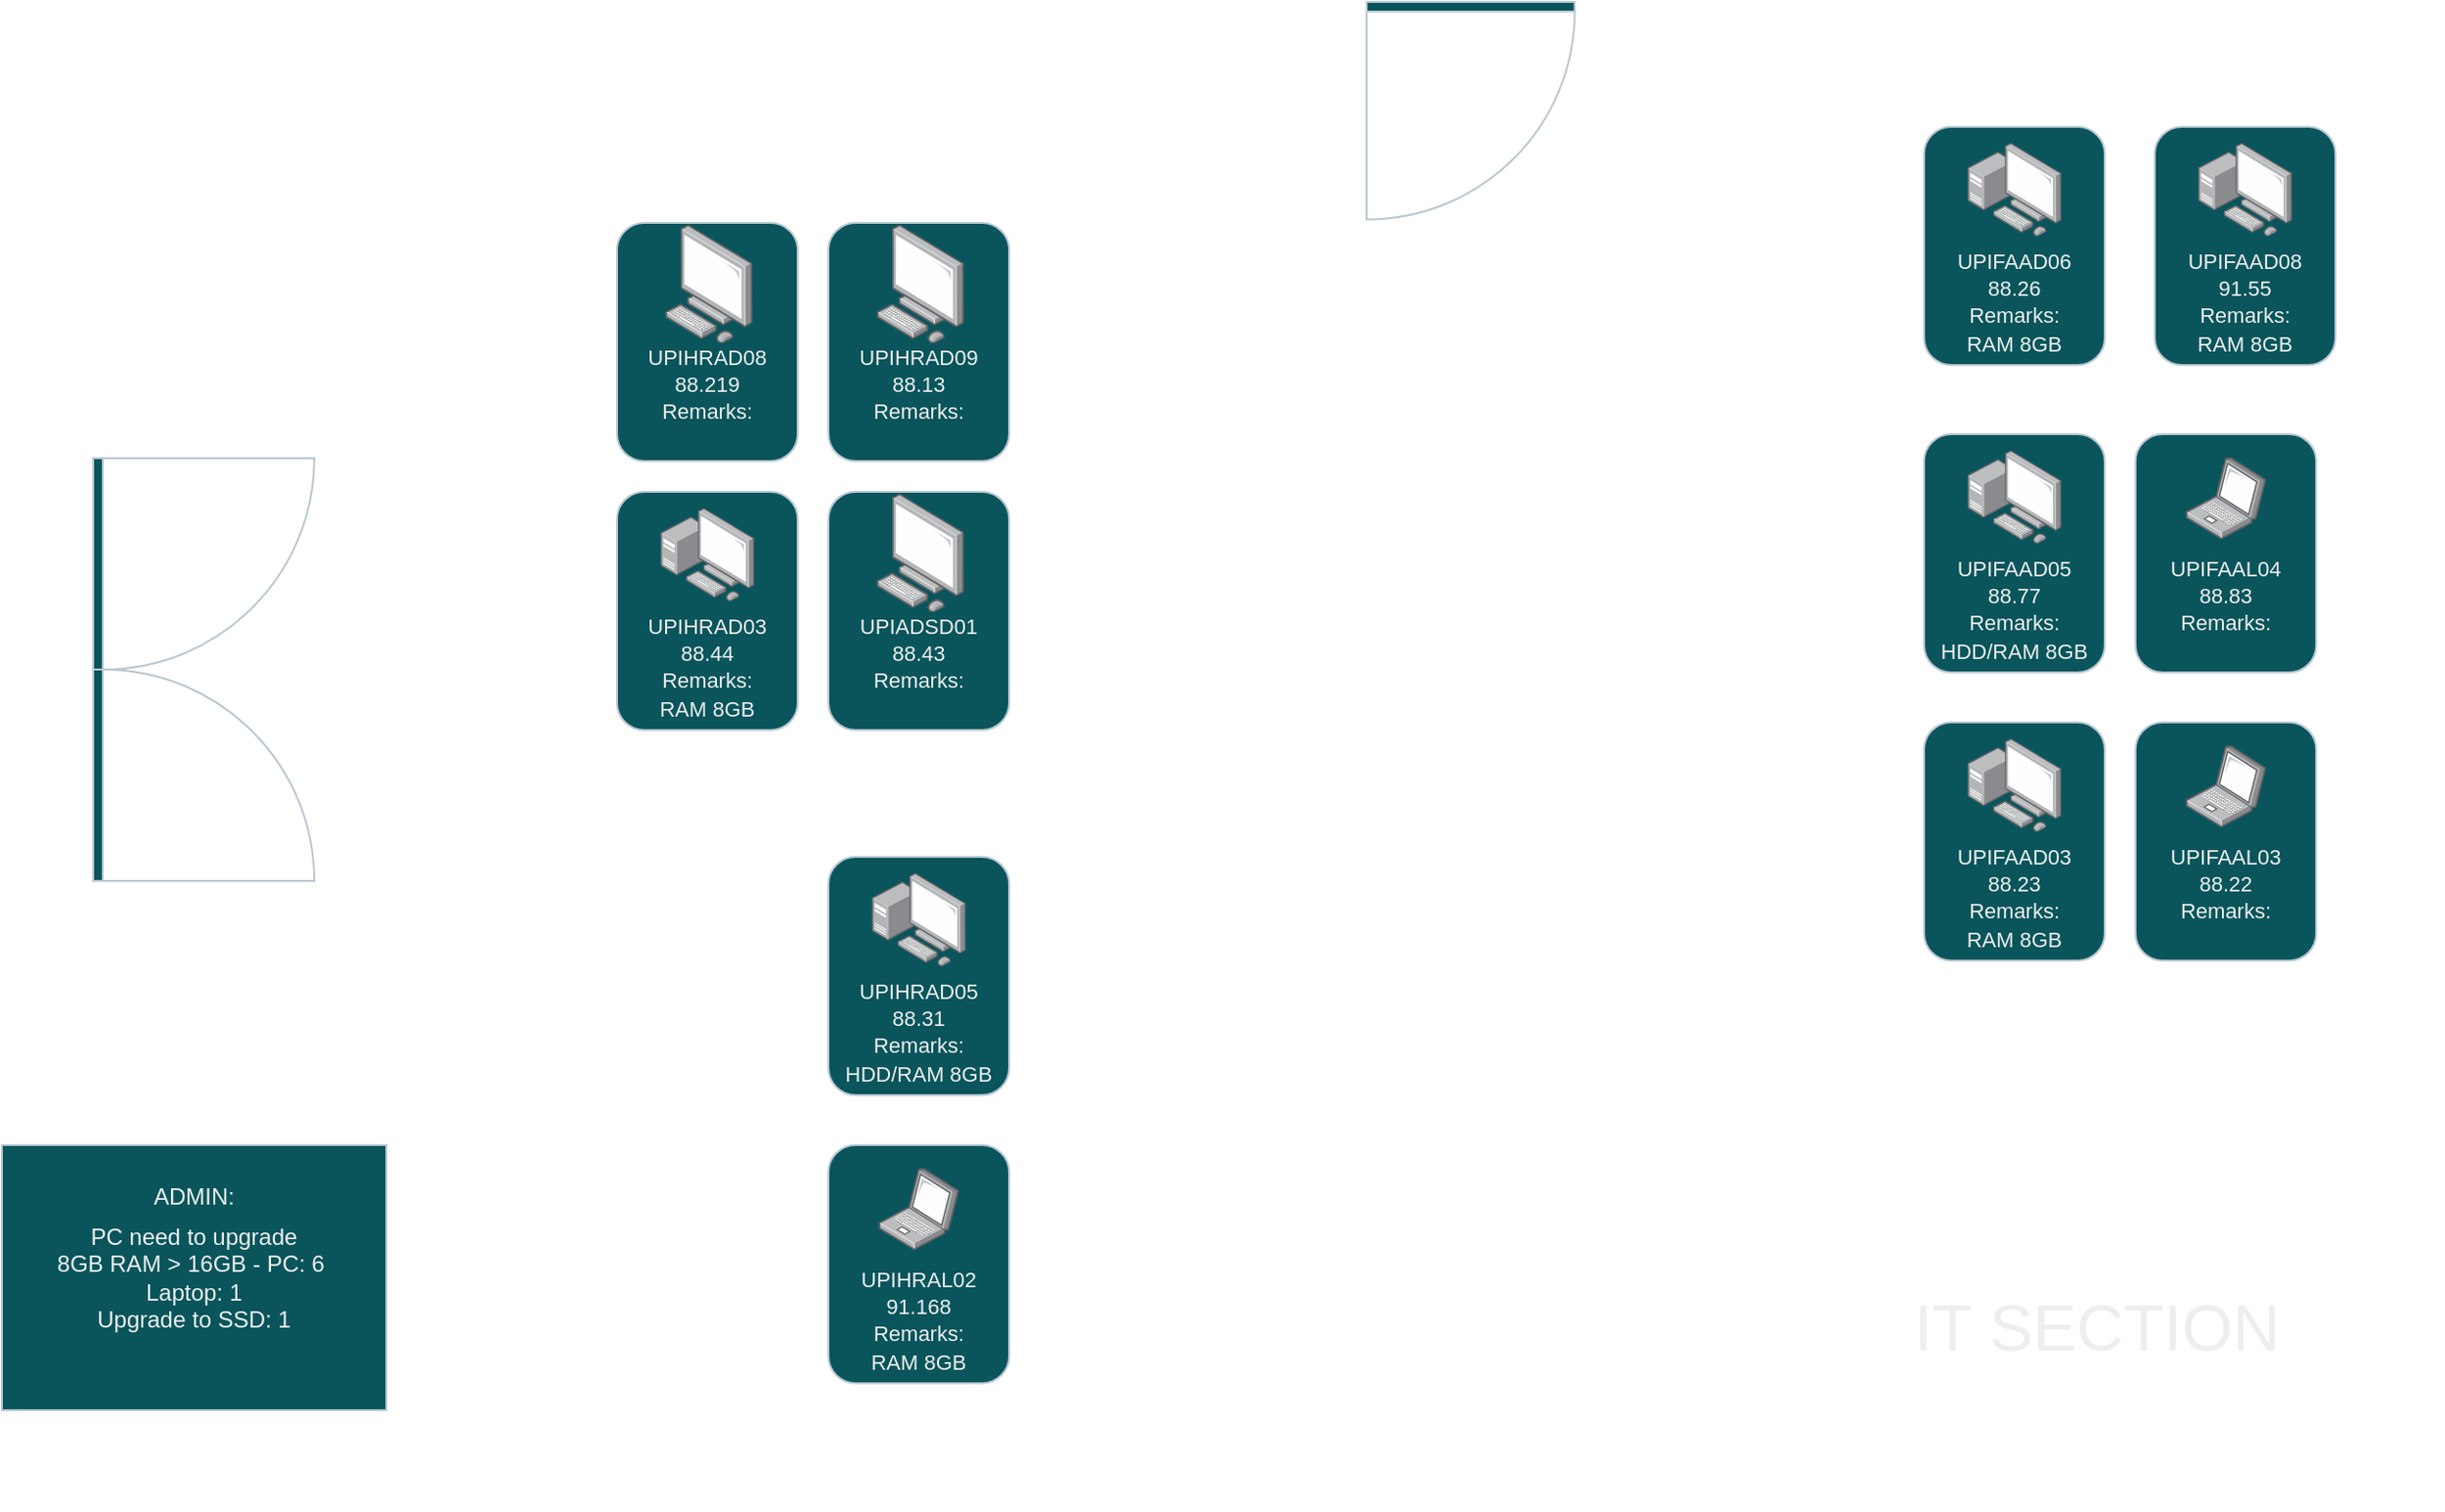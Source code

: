<mxfile version="26.1.1" pages="14">
  <diagram id="O6qYPsw2aqAqEETXpICW" name="ADMIN OFFICE">
    <mxGraphModel dx="1834" dy="1636" grid="1" gridSize="10" guides="1" tooltips="1" connect="1" arrows="1" fold="1" page="0" pageScale="1" pageWidth="850" pageHeight="1100" math="0" shadow="0">
      <root>
        <mxCell id="0" />
        <mxCell id="1" parent="0" />
        <mxCell id="r9wze29S_OXSq06M_4Ub-1" value="" style="group;labelBackgroundColor=none;fontColor=#EEEEEE;rounded=1;" parent="1" vertex="1" connectable="0">
          <mxGeometry x="80" y="-390" width="94" height="124" as="geometry" />
        </mxCell>
        <mxCell id="r9wze29S_OXSq06M_4Ub-2" value="&lt;div&gt;&lt;br&gt;&lt;/div&gt;&lt;div&gt;&lt;br&gt;&lt;/div&gt;&lt;div&gt;&lt;br&gt;&lt;/div&gt;&lt;div&gt;&lt;br&gt;&lt;table style=&quot;border-collapse:&lt;br/&gt; collapse;width:77pt&quot; width=&quot;102&quot; cellspacing=&quot;0&quot; cellpadding=&quot;0&quot; border=&quot;0&quot;&gt;&lt;tbody&gt;&lt;tr style=&quot;height:15.0pt&quot; height=&quot;20&quot;&gt;  &lt;td style=&quot;height:15.0pt;width:77pt&quot; width=&quot;102&quot; class=&quot;xl65&quot; height=&quot;20&quot;&gt;&lt;table style=&quot;width: 77pt;&quot; width=&quot;102&quot; cellspacing=&quot;0&quot; cellpadding=&quot;0&quot; border=&quot;0&quot;&gt;&lt;tbody&gt;&lt;tr style=&quot;height: 15pt;&quot; height=&quot;20&quot;&gt;&lt;td style=&quot;height: 15pt; width: 77pt;&quot; width=&quot;102&quot; class=&quot;xl65&quot; height=&quot;20&quot;&gt;&lt;font style=&quot;font-size: 11px;&quot;&gt;UPIHRAD03&lt;br&gt;88.44&lt;/font&gt;&lt;/td&gt;&lt;/tr&gt;&lt;/tbody&gt;&lt;/table&gt;&lt;font style=&quot;font-size: 11px;&quot;&gt;Remarks:&lt;br&gt;RAM 8GB&lt;/font&gt;&lt;/td&gt;&lt;/tr&gt;&lt;/tbody&gt;&lt;/table&gt;&lt;/div&gt;" style="rounded=1;whiteSpace=wrap;html=1;spacing=0;labelBorderColor=none;labelBackgroundColor=none;textShadow=0;glass=0;shadow=0;container=0;fillColor=#09555B;strokeColor=#BAC8D3;fontColor=#EEEEEE;" parent="r9wze29S_OXSq06M_4Ub-1" vertex="1">
          <mxGeometry width="94" height="124" as="geometry">
            <mxRectangle x="530" y="50" width="140" height="130" as="alternateBounds" />
          </mxGeometry>
        </mxCell>
        <mxCell id="r9wze29S_OXSq06M_4Ub-3" value="" style="image;points=[];aspect=fixed;html=1;align=center;shadow=0;dashed=0;image=img/lib/allied_telesis/computer_and_terminals/Personal_Computer_with_Server.svg;rounded=1;strokeColor=#BAC8D3;verticalAlign=middle;spacing=0;fontFamily=Helvetica;fontSize=12;fontColor=#EEEEEE;labelBorderColor=none;labelBackgroundColor=none;fillColor=#09555B;" parent="r9wze29S_OXSq06M_4Ub-1" vertex="1">
          <mxGeometry x="22.56" y="8.267" width="48.88" height="48.88" as="geometry" />
        </mxCell>
        <mxCell id="ptoOQxtj0t4w86vRhZOv-1" value="" style="group;labelBackgroundColor=none;fontColor=#EEEEEE;" parent="1" vertex="1" connectable="0">
          <mxGeometry x="80" y="-530" width="94" height="124" as="geometry" />
        </mxCell>
        <mxCell id="ptoOQxtj0t4w86vRhZOv-2" value="&lt;div&gt;&lt;br&gt;&lt;/div&gt;&lt;div&gt;&lt;br&gt;&lt;/div&gt;&lt;div&gt;&lt;br&gt;&lt;/div&gt;&lt;div&gt;&lt;br&gt;&lt;table style=&quot;border-collapse:&lt;br/&gt; collapse;width:77pt&quot; width=&quot;102&quot; cellspacing=&quot;0&quot; cellpadding=&quot;0&quot; border=&quot;0&quot;&gt;&lt;tbody&gt;&lt;tr style=&quot;height:15.0pt&quot; height=&quot;20&quot;&gt;  &lt;td style=&quot;height:15.0pt;width:77pt&quot; width=&quot;102&quot; class=&quot;xl65&quot; height=&quot;20&quot;&gt;&lt;table style=&quot;width: 77pt;&quot; width=&quot;102&quot; cellspacing=&quot;0&quot; cellpadding=&quot;0&quot; border=&quot;0&quot;&gt;&lt;tbody&gt;&lt;tr style=&quot;height: 15pt;&quot; height=&quot;20&quot;&gt;&lt;td style=&quot;height: 15pt; width: 77pt;&quot; width=&quot;102&quot; class=&quot;xl65&quot; height=&quot;20&quot;&gt;&lt;font style=&quot;font-size: 11px;&quot;&gt;UPIHRAD08&lt;br&gt;88.219&lt;/font&gt;&lt;/td&gt;&lt;/tr&gt;&lt;/tbody&gt;&lt;/table&gt;&lt;font style=&quot;font-size: 11px;&quot;&gt;Remarks:&lt;br&gt;&lt;br&gt;&lt;/font&gt;&lt;/td&gt;&lt;/tr&gt;&lt;/tbody&gt;&lt;/table&gt;&lt;/div&gt;" style="rounded=1;whiteSpace=wrap;html=1;spacing=0;labelBorderColor=none;labelBackgroundColor=none;textShadow=0;glass=0;shadow=0;container=0;fillColor=#09555B;strokeColor=#BAC8D3;fontColor=#EEEEEE;" parent="ptoOQxtj0t4w86vRhZOv-1" vertex="1">
          <mxGeometry width="94" height="124" as="geometry">
            <mxRectangle x="530" y="50" width="140" height="130" as="alternateBounds" />
          </mxGeometry>
        </mxCell>
        <mxCell id="ptoOQxtj0t4w86vRhZOv-3" value="" style="image;points=[];aspect=fixed;html=1;align=center;shadow=0;dashed=0;image=img/lib/allied_telesis/computer_and_terminals/Personal_Computer.svg;labelBackgroundColor=none;fillColor=#09555B;strokeColor=#BAC8D3;fontColor=#EEEEEE;" parent="ptoOQxtj0t4w86vRhZOv-1" vertex="1">
          <mxGeometry x="25" y="1" width="45.6" height="61.8" as="geometry" />
        </mxCell>
        <mxCell id="ptoOQxtj0t4w86vRhZOv-4" value="" style="group;labelBackgroundColor=none;fontColor=#EEEEEE;" parent="1" vertex="1" connectable="0">
          <mxGeometry x="190" y="-530" width="94" height="124" as="geometry" />
        </mxCell>
        <mxCell id="ptoOQxtj0t4w86vRhZOv-5" value="&lt;div&gt;&lt;br&gt;&lt;/div&gt;&lt;div&gt;&lt;br&gt;&lt;/div&gt;&lt;div&gt;&lt;br&gt;&lt;/div&gt;&lt;div&gt;&lt;br&gt;&lt;table style=&quot;border-collapse:&lt;br/&gt; collapse;width:77pt&quot; width=&quot;102&quot; cellspacing=&quot;0&quot; cellpadding=&quot;0&quot; border=&quot;0&quot;&gt;&lt;tbody&gt;&lt;tr style=&quot;height:15.0pt&quot; height=&quot;20&quot;&gt;  &lt;td style=&quot;height:15.0pt;width:77pt&quot; width=&quot;102&quot; class=&quot;xl65&quot; height=&quot;20&quot;&gt;&lt;table style=&quot;width: 77pt;&quot; width=&quot;102&quot; cellspacing=&quot;0&quot; cellpadding=&quot;0&quot; border=&quot;0&quot;&gt;&lt;tbody&gt;&lt;tr style=&quot;height: 15pt;&quot; height=&quot;20&quot;&gt;&lt;td style=&quot;height: 15pt; width: 77pt;&quot; width=&quot;102&quot; class=&quot;xl65&quot; height=&quot;20&quot;&gt;&lt;font style=&quot;font-size: 11px;&quot;&gt;UPIHRAD09&lt;br&gt;88.13&lt;/font&gt;&lt;/td&gt;&lt;/tr&gt;&lt;/tbody&gt;&lt;/table&gt;&lt;font style=&quot;font-size: 11px;&quot;&gt;Remarks:&lt;br&gt;&lt;br&gt;&lt;/font&gt;&lt;/td&gt;&lt;/tr&gt;&lt;/tbody&gt;&lt;/table&gt;&lt;/div&gt;" style="rounded=1;whiteSpace=wrap;html=1;spacing=0;labelBorderColor=none;labelBackgroundColor=none;textShadow=0;glass=0;shadow=0;container=0;fillColor=#09555B;strokeColor=#BAC8D3;fontColor=#EEEEEE;" parent="ptoOQxtj0t4w86vRhZOv-4" vertex="1">
          <mxGeometry width="94" height="124" as="geometry">
            <mxRectangle x="530" y="50" width="140" height="130" as="alternateBounds" />
          </mxGeometry>
        </mxCell>
        <mxCell id="ptoOQxtj0t4w86vRhZOv-6" value="" style="image;points=[];aspect=fixed;html=1;align=center;shadow=0;dashed=0;image=img/lib/allied_telesis/computer_and_terminals/Personal_Computer.svg;labelBackgroundColor=none;fillColor=#09555B;strokeColor=#BAC8D3;fontColor=#EEEEEE;" parent="ptoOQxtj0t4w86vRhZOv-4" vertex="1">
          <mxGeometry x="25" y="1" width="45.6" height="61.8" as="geometry" />
        </mxCell>
        <mxCell id="ptoOQxtj0t4w86vRhZOv-7" value="" style="group;labelBackgroundColor=none;fontColor=#EEEEEE;" parent="1" vertex="1" connectable="0">
          <mxGeometry x="190" y="-390" width="94" height="124" as="geometry" />
        </mxCell>
        <mxCell id="ptoOQxtj0t4w86vRhZOv-8" value="&lt;div&gt;&lt;br&gt;&lt;/div&gt;&lt;div&gt;&lt;br&gt;&lt;/div&gt;&lt;div&gt;&lt;br&gt;&lt;/div&gt;&lt;div&gt;&lt;br&gt;&lt;table style=&quot;border-collapse:&lt;br/&gt; collapse;width:77pt&quot; width=&quot;102&quot; cellspacing=&quot;0&quot; cellpadding=&quot;0&quot; border=&quot;0&quot;&gt;&lt;tbody&gt;&lt;tr style=&quot;height:15.0pt&quot; height=&quot;20&quot;&gt;  &lt;td style=&quot;height:15.0pt;width:77pt&quot; width=&quot;102&quot; class=&quot;xl65&quot; height=&quot;20&quot;&gt;&lt;table style=&quot;width: 77pt;&quot; width=&quot;102&quot; cellspacing=&quot;0&quot; cellpadding=&quot;0&quot; border=&quot;0&quot;&gt;&lt;tbody&gt;&lt;tr style=&quot;height: 15pt;&quot; height=&quot;20&quot;&gt;&lt;td style=&quot;height: 15pt; width: 77pt;&quot; width=&quot;102&quot; class=&quot;xl65&quot; height=&quot;20&quot;&gt;&lt;font style=&quot;font-size: 11px;&quot;&gt;UPIADSD01&lt;br&gt;88.43&lt;/font&gt;&lt;/td&gt;&lt;/tr&gt;&lt;/tbody&gt;&lt;/table&gt;&lt;font style=&quot;font-size: 11px;&quot;&gt;Remarks:&lt;br&gt;&lt;br&gt;&lt;/font&gt;&lt;/td&gt;&lt;/tr&gt;&lt;/tbody&gt;&lt;/table&gt;&lt;/div&gt;" style="rounded=1;whiteSpace=wrap;html=1;spacing=0;labelBorderColor=none;labelBackgroundColor=none;textShadow=0;glass=0;shadow=0;container=0;fillColor=#09555B;strokeColor=#BAC8D3;fontColor=#EEEEEE;" parent="ptoOQxtj0t4w86vRhZOv-7" vertex="1">
          <mxGeometry width="94" height="124" as="geometry">
            <mxRectangle x="530" y="50" width="140" height="130" as="alternateBounds" />
          </mxGeometry>
        </mxCell>
        <mxCell id="ptoOQxtj0t4w86vRhZOv-9" value="" style="image;points=[];aspect=fixed;html=1;align=center;shadow=0;dashed=0;image=img/lib/allied_telesis/computer_and_terminals/Personal_Computer.svg;labelBackgroundColor=none;fillColor=#09555B;strokeColor=#BAC8D3;fontColor=#EEEEEE;" parent="ptoOQxtj0t4w86vRhZOv-7" vertex="1">
          <mxGeometry x="25" y="1" width="45.6" height="61.8" as="geometry" />
        </mxCell>
        <mxCell id="ptoOQxtj0t4w86vRhZOv-10" value="" style="group;labelBackgroundColor=none;fontColor=#EEEEEE;rounded=1;" parent="1" vertex="1" connectable="0">
          <mxGeometry x="190" y="-200" width="94" height="124" as="geometry" />
        </mxCell>
        <mxCell id="ptoOQxtj0t4w86vRhZOv-11" value="&lt;div&gt;&lt;br&gt;&lt;/div&gt;&lt;div&gt;&lt;br&gt;&lt;/div&gt;&lt;div&gt;&lt;br&gt;&lt;/div&gt;&lt;div&gt;&lt;br&gt;&lt;table style=&quot;border-collapse:&lt;br/&gt; collapse;width:77pt&quot; width=&quot;102&quot; cellspacing=&quot;0&quot; cellpadding=&quot;0&quot; border=&quot;0&quot;&gt;&lt;tbody&gt;&lt;tr style=&quot;height:15.0pt&quot; height=&quot;20&quot;&gt;  &lt;td style=&quot;height:15.0pt;width:77pt&quot; width=&quot;102&quot; class=&quot;xl65&quot; height=&quot;20&quot;&gt;&lt;table style=&quot;width: 77pt;&quot; width=&quot;102&quot; cellspacing=&quot;0&quot; cellpadding=&quot;0&quot; border=&quot;0&quot;&gt;&lt;tbody&gt;&lt;tr style=&quot;height: 15pt;&quot; height=&quot;20&quot;&gt;&lt;td style=&quot;height: 15pt; width: 77pt;&quot; width=&quot;102&quot; class=&quot;xl65&quot; height=&quot;20&quot;&gt;&lt;font style=&quot;font-size: 11px;&quot;&gt;UPIHRAD05&lt;br&gt;88.31&lt;/font&gt;&lt;/td&gt;&lt;/tr&gt;&lt;/tbody&gt;&lt;/table&gt;&lt;font style=&quot;font-size: 11px;&quot;&gt;Remarks:&lt;br&gt;HDD/RAM 8GB&lt;/font&gt;&lt;/td&gt;&lt;/tr&gt;&lt;/tbody&gt;&lt;/table&gt;&lt;/div&gt;" style="rounded=1;whiteSpace=wrap;html=1;spacing=0;labelBorderColor=none;labelBackgroundColor=none;textShadow=0;glass=0;shadow=0;container=0;fillColor=#09555B;strokeColor=#BAC8D3;fontColor=#EEEEEE;" parent="ptoOQxtj0t4w86vRhZOv-10" vertex="1">
          <mxGeometry width="94" height="124" as="geometry">
            <mxRectangle x="530" y="50" width="140" height="130" as="alternateBounds" />
          </mxGeometry>
        </mxCell>
        <mxCell id="ptoOQxtj0t4w86vRhZOv-12" value="" style="image;points=[];aspect=fixed;html=1;align=center;shadow=0;dashed=0;image=img/lib/allied_telesis/computer_and_terminals/Personal_Computer_with_Server.svg;rounded=1;strokeColor=#BAC8D3;verticalAlign=middle;spacing=0;fontFamily=Helvetica;fontSize=12;fontColor=#EEEEEE;labelBorderColor=none;labelBackgroundColor=none;fillColor=#09555B;" parent="ptoOQxtj0t4w86vRhZOv-10" vertex="1">
          <mxGeometry x="22.56" y="8.267" width="48.88" height="48.88" as="geometry" />
        </mxCell>
        <mxCell id="gEoTACm33w7hnk6M2LPJ-1" value="-1190 pt" style="group;labelBackgroundColor=none;fontColor=#EEEEEE;" parent="1" vertex="1" connectable="0">
          <mxGeometry x="190" y="-50" width="94" height="124" as="geometry" />
        </mxCell>
        <mxCell id="gEoTACm33w7hnk6M2LPJ-2" value="&lt;div&gt;&lt;br&gt;&lt;/div&gt;&lt;div&gt;&lt;br&gt;&lt;/div&gt;&lt;div&gt;&lt;br&gt;&lt;/div&gt;&lt;div&gt;&lt;br&gt;&lt;table style=&quot;border-collapse:&lt;br/&gt; collapse;width:77pt&quot; width=&quot;102&quot; cellspacing=&quot;0&quot; cellpadding=&quot;0&quot; border=&quot;0&quot;&gt;&lt;tbody&gt;&lt;tr style=&quot;height:15.0pt&quot; height=&quot;20&quot;&gt;  &lt;td style=&quot;height:15.0pt;width:77pt&quot; width=&quot;102&quot; class=&quot;xl65&quot; height=&quot;20&quot;&gt;&lt;table style=&quot;width: 77pt;&quot; width=&quot;102&quot; cellspacing=&quot;0&quot; cellpadding=&quot;0&quot; border=&quot;0&quot;&gt;&lt;tbody&gt;&lt;tr style=&quot;height: 15pt;&quot; height=&quot;20&quot;&gt;&lt;td style=&quot;height: 15pt; width: 77pt;&quot; width=&quot;102&quot; class=&quot;xl65&quot; height=&quot;20&quot;&gt;&lt;font style=&quot;font-size: 11px;&quot;&gt;UPIHRAL02&lt;br&gt;91.168&lt;/font&gt;&lt;/td&gt;&lt;/tr&gt;&lt;/tbody&gt;&lt;/table&gt;&lt;font style=&quot;font-size: 11px;&quot;&gt;Remarks:&lt;br&gt;RAM 8GB&lt;/font&gt;&lt;/td&gt;&lt;/tr&gt;&lt;/tbody&gt;&lt;/table&gt;&lt;/div&gt;" style="rounded=1;whiteSpace=wrap;html=1;spacing=0;labelBorderColor=none;labelBackgroundColor=none;textShadow=0;glass=0;shadow=0;container=0;fillColor=#09555B;strokeColor=#BAC8D3;fontColor=#EEEEEE;" parent="gEoTACm33w7hnk6M2LPJ-1" vertex="1">
          <mxGeometry width="94" height="124" as="geometry">
            <mxRectangle x="530" y="50" width="140" height="130" as="alternateBounds" />
          </mxGeometry>
        </mxCell>
        <mxCell id="gEoTACm33w7hnk6M2LPJ-3" value="" style="image;points=[];aspect=fixed;html=1;align=center;shadow=0;dashed=0;image=img/lib/allied_telesis/computer_and_terminals/Laptop.svg;rounded=1;pointerEvents=0;verticalAlign=top;fontFamily=Helvetica;fontSize=12;fontColor=#EEEEEE;labelBackgroundColor=none;fillColor=none;strokeColor=#BAC8D3;" parent="gEoTACm33w7hnk6M2LPJ-1" vertex="1">
          <mxGeometry x="26" y="12" width="42" height="42.6" as="geometry" />
        </mxCell>
        <mxCell id="gEoTACm33w7hnk6M2LPJ-4" value="" style="verticalLabelPosition=bottom;html=1;verticalAlign=top;align=center;shape=mxgraph.floorplan.doorUneven;dx=0.5;strokeColor=#BAC8D3;fontColor=#EEEEEE;fillColor=#09555B;rotation=-90;labelBackgroundColor=none;" parent="1" vertex="1">
          <mxGeometry x="-260" y="-340" width="220" height="85" as="geometry" />
        </mxCell>
        <mxCell id="5i5htHmFaE2W44Zta2fi-1" value="" style="group;labelBackgroundColor=none;fontColor=#EEEEEE;rounded=1;" parent="1" vertex="1" connectable="0">
          <mxGeometry x="760" y="-270" width="94" height="124" as="geometry" />
        </mxCell>
        <mxCell id="5i5htHmFaE2W44Zta2fi-2" value="&lt;div&gt;&lt;br&gt;&lt;/div&gt;&lt;div&gt;&lt;br&gt;&lt;/div&gt;&lt;div&gt;&lt;br&gt;&lt;/div&gt;&lt;div&gt;&lt;br&gt;&lt;table style=&quot;border-collapse:&lt;br/&gt; collapse;width:77pt&quot; width=&quot;102&quot; cellspacing=&quot;0&quot; cellpadding=&quot;0&quot; border=&quot;0&quot;&gt;&lt;tbody&gt;&lt;tr style=&quot;height:15.0pt&quot; height=&quot;20&quot;&gt;  &lt;td style=&quot;height:15.0pt;width:77pt&quot; width=&quot;102&quot; class=&quot;xl65&quot; height=&quot;20&quot;&gt;&lt;table style=&quot;width: 77pt;&quot; width=&quot;102&quot; cellspacing=&quot;0&quot; cellpadding=&quot;0&quot; border=&quot;0&quot;&gt;&lt;tbody&gt;&lt;tr style=&quot;height: 15pt;&quot; height=&quot;20&quot;&gt;&lt;td style=&quot;height: 15pt; width: 77pt;&quot; width=&quot;102&quot; class=&quot;xl65&quot; height=&quot;20&quot;&gt;&lt;font style=&quot;font-size: 11px;&quot;&gt;UPIFAAD03&lt;br&gt;88.23&lt;/font&gt;&lt;/td&gt;&lt;/tr&gt;&lt;/tbody&gt;&lt;/table&gt;&lt;font style=&quot;font-size: 11px;&quot;&gt;Remarks:&lt;br&gt;RAM 8GB&lt;/font&gt;&lt;/td&gt;&lt;/tr&gt;&lt;/tbody&gt;&lt;/table&gt;&lt;/div&gt;" style="rounded=1;whiteSpace=wrap;html=1;spacing=0;labelBorderColor=none;labelBackgroundColor=none;textShadow=0;glass=0;shadow=0;container=0;fillColor=#09555B;strokeColor=#BAC8D3;fontColor=#EEEEEE;" parent="5i5htHmFaE2W44Zta2fi-1" vertex="1">
          <mxGeometry width="94" height="124" as="geometry">
            <mxRectangle x="530" y="50" width="140" height="130" as="alternateBounds" />
          </mxGeometry>
        </mxCell>
        <mxCell id="5i5htHmFaE2W44Zta2fi-3" value="" style="image;points=[];aspect=fixed;html=1;align=center;shadow=0;dashed=0;image=img/lib/allied_telesis/computer_and_terminals/Personal_Computer_with_Server.svg;rounded=1;strokeColor=#BAC8D3;verticalAlign=middle;spacing=0;fontFamily=Helvetica;fontSize=12;fontColor=#EEEEEE;labelBorderColor=none;labelBackgroundColor=none;fillColor=#09555B;" parent="5i5htHmFaE2W44Zta2fi-1" vertex="1">
          <mxGeometry x="22.56" y="8.267" width="48.88" height="48.88" as="geometry" />
        </mxCell>
        <mxCell id="5i5htHmFaE2W44Zta2fi-4" value="" style="group;labelBackgroundColor=none;fontColor=#EEEEEE;rounded=1;" parent="1" vertex="1" connectable="0">
          <mxGeometry x="760" y="-420" width="94" height="124" as="geometry" />
        </mxCell>
        <mxCell id="5i5htHmFaE2W44Zta2fi-5" value="&lt;div&gt;&lt;br&gt;&lt;/div&gt;&lt;div&gt;&lt;br&gt;&lt;/div&gt;&lt;div&gt;&lt;br&gt;&lt;/div&gt;&lt;div&gt;&lt;br&gt;&lt;table style=&quot;border-collapse:&lt;br/&gt; collapse;width:77pt&quot; width=&quot;102&quot; cellspacing=&quot;0&quot; cellpadding=&quot;0&quot; border=&quot;0&quot;&gt;&lt;tbody&gt;&lt;tr style=&quot;height:15.0pt&quot; height=&quot;20&quot;&gt;  &lt;td style=&quot;height:15.0pt;width:77pt&quot; width=&quot;102&quot; class=&quot;xl65&quot; height=&quot;20&quot;&gt;&lt;table style=&quot;width: 77pt;&quot; width=&quot;102&quot; cellspacing=&quot;0&quot; cellpadding=&quot;0&quot; border=&quot;0&quot;&gt;&lt;tbody&gt;&lt;tr style=&quot;height: 15pt;&quot; height=&quot;20&quot;&gt;&lt;td style=&quot;height: 15pt; width: 77pt;&quot; width=&quot;102&quot; class=&quot;xl65&quot; height=&quot;20&quot;&gt;&lt;font style=&quot;font-size: 11px;&quot;&gt;UPIFAAD05&lt;br&gt;88.77&lt;/font&gt;&lt;/td&gt;&lt;/tr&gt;&lt;/tbody&gt;&lt;/table&gt;&lt;font style=&quot;font-size: 11px;&quot;&gt;Remarks:&lt;br&gt;HDD/RAM 8GB&lt;/font&gt;&lt;/td&gt;&lt;/tr&gt;&lt;/tbody&gt;&lt;/table&gt;&lt;/div&gt;" style="rounded=1;whiteSpace=wrap;html=1;spacing=0;labelBorderColor=none;labelBackgroundColor=none;textShadow=0;glass=0;shadow=0;container=0;fillColor=#09555B;strokeColor=#BAC8D3;fontColor=#EEEEEE;" parent="5i5htHmFaE2W44Zta2fi-4" vertex="1">
          <mxGeometry width="94" height="124" as="geometry">
            <mxRectangle x="530" y="50" width="140" height="130" as="alternateBounds" />
          </mxGeometry>
        </mxCell>
        <mxCell id="5i5htHmFaE2W44Zta2fi-6" value="" style="image;points=[];aspect=fixed;html=1;align=center;shadow=0;dashed=0;image=img/lib/allied_telesis/computer_and_terminals/Personal_Computer_with_Server.svg;rounded=1;strokeColor=#BAC8D3;verticalAlign=middle;spacing=0;fontFamily=Helvetica;fontSize=12;fontColor=#EEEEEE;labelBorderColor=none;labelBackgroundColor=none;fillColor=#09555B;" parent="5i5htHmFaE2W44Zta2fi-4" vertex="1">
          <mxGeometry x="22.56" y="8.267" width="48.88" height="48.88" as="geometry" />
        </mxCell>
        <mxCell id="5i5htHmFaE2W44Zta2fi-10" value="-1190 pt" style="group;labelBackgroundColor=none;fontColor=#EEEEEE;" parent="1" vertex="1" connectable="0">
          <mxGeometry x="870" y="-270" width="94" height="124" as="geometry" />
        </mxCell>
        <mxCell id="5i5htHmFaE2W44Zta2fi-11" value="&lt;div&gt;&lt;br&gt;&lt;/div&gt;&lt;div&gt;&lt;br&gt;&lt;/div&gt;&lt;div&gt;&lt;br&gt;&lt;/div&gt;&lt;div&gt;&lt;br&gt;&lt;table style=&quot;border-collapse:&lt;br/&gt; collapse;width:77pt&quot; width=&quot;102&quot; cellspacing=&quot;0&quot; cellpadding=&quot;0&quot; border=&quot;0&quot;&gt;&lt;tbody&gt;&lt;tr style=&quot;height:15.0pt&quot; height=&quot;20&quot;&gt;  &lt;td style=&quot;height:15.0pt;width:77pt&quot; width=&quot;102&quot; class=&quot;xl65&quot; height=&quot;20&quot;&gt;&lt;table style=&quot;width: 77pt;&quot; width=&quot;102&quot; cellspacing=&quot;0&quot; cellpadding=&quot;0&quot; border=&quot;0&quot;&gt;&lt;tbody&gt;&lt;tr style=&quot;height: 15pt;&quot; height=&quot;20&quot;&gt;&lt;td style=&quot;height: 15pt; width: 77pt;&quot; width=&quot;102&quot; class=&quot;xl65&quot; height=&quot;20&quot;&gt;&lt;font style=&quot;font-size: 11px;&quot;&gt;UPIFAAL03&lt;br&gt;88.22&lt;/font&gt;&lt;/td&gt;&lt;/tr&gt;&lt;/tbody&gt;&lt;/table&gt;&lt;font style=&quot;font-size: 11px;&quot;&gt;Remarks:&lt;br&gt;&lt;br&gt;&lt;/font&gt;&lt;/td&gt;&lt;/tr&gt;&lt;/tbody&gt;&lt;/table&gt;&lt;/div&gt;" style="rounded=1;whiteSpace=wrap;html=1;spacing=0;labelBorderColor=none;labelBackgroundColor=none;textShadow=0;glass=0;shadow=0;container=0;fillColor=#09555B;strokeColor=#BAC8D3;fontColor=#EEEEEE;" parent="5i5htHmFaE2W44Zta2fi-10" vertex="1">
          <mxGeometry width="94" height="124" as="geometry">
            <mxRectangle x="530" y="50" width="140" height="130" as="alternateBounds" />
          </mxGeometry>
        </mxCell>
        <mxCell id="5i5htHmFaE2W44Zta2fi-12" value="" style="image;points=[];aspect=fixed;html=1;align=center;shadow=0;dashed=0;image=img/lib/allied_telesis/computer_and_terminals/Laptop.svg;rounded=1;pointerEvents=0;verticalAlign=top;fontFamily=Helvetica;fontSize=12;fontColor=#EEEEEE;labelBackgroundColor=none;fillColor=none;strokeColor=#BAC8D3;" parent="5i5htHmFaE2W44Zta2fi-10" vertex="1">
          <mxGeometry x="26" y="12" width="42" height="42.6" as="geometry" />
        </mxCell>
        <mxCell id="5i5htHmFaE2W44Zta2fi-13" value="-1190 pt" style="group;labelBackgroundColor=none;fontColor=#EEEEEE;" parent="1" vertex="1" connectable="0">
          <mxGeometry x="870" y="-420" width="94" height="124" as="geometry" />
        </mxCell>
        <mxCell id="5i5htHmFaE2W44Zta2fi-14" value="&lt;div&gt;&lt;br&gt;&lt;/div&gt;&lt;div&gt;&lt;br&gt;&lt;/div&gt;&lt;div&gt;&lt;br&gt;&lt;/div&gt;&lt;div&gt;&lt;br&gt;&lt;table style=&quot;border-collapse:&lt;br/&gt; collapse;width:77pt&quot; width=&quot;102&quot; cellspacing=&quot;0&quot; cellpadding=&quot;0&quot; border=&quot;0&quot;&gt;&lt;tbody&gt;&lt;tr style=&quot;height:15.0pt&quot; height=&quot;20&quot;&gt;  &lt;td style=&quot;height:15.0pt;width:77pt&quot; width=&quot;102&quot; class=&quot;xl65&quot; height=&quot;20&quot;&gt;&lt;table style=&quot;width: 77pt;&quot; width=&quot;102&quot; cellspacing=&quot;0&quot; cellpadding=&quot;0&quot; border=&quot;0&quot;&gt;&lt;tbody&gt;&lt;tr style=&quot;height: 15pt;&quot; height=&quot;20&quot;&gt;&lt;td style=&quot;height: 15pt; width: 77pt;&quot; width=&quot;102&quot; class=&quot;xl65&quot; height=&quot;20&quot;&gt;&lt;font style=&quot;font-size: 11px;&quot;&gt;UPIFAAL04&lt;br&gt;88.83&lt;/font&gt;&lt;/td&gt;&lt;/tr&gt;&lt;/tbody&gt;&lt;/table&gt;&lt;font style=&quot;font-size: 11px;&quot;&gt;Remarks:&lt;br&gt;&lt;br&gt;&lt;/font&gt;&lt;/td&gt;&lt;/tr&gt;&lt;/tbody&gt;&lt;/table&gt;&lt;/div&gt;" style="rounded=1;whiteSpace=wrap;html=1;spacing=0;labelBorderColor=none;labelBackgroundColor=none;textShadow=0;glass=0;shadow=0;container=0;fillColor=#09555B;strokeColor=#BAC8D3;fontColor=#EEEEEE;" parent="5i5htHmFaE2W44Zta2fi-13" vertex="1">
          <mxGeometry width="94" height="124" as="geometry">
            <mxRectangle x="530" y="50" width="140" height="130" as="alternateBounds" />
          </mxGeometry>
        </mxCell>
        <mxCell id="5i5htHmFaE2W44Zta2fi-15" value="" style="image;points=[];aspect=fixed;html=1;align=center;shadow=0;dashed=0;image=img/lib/allied_telesis/computer_and_terminals/Laptop.svg;rounded=1;pointerEvents=0;verticalAlign=top;fontFamily=Helvetica;fontSize=12;fontColor=#EEEEEE;labelBackgroundColor=none;fillColor=none;strokeColor=#BAC8D3;" parent="5i5htHmFaE2W44Zta2fi-13" vertex="1">
          <mxGeometry x="26" y="12" width="42" height="42.6" as="geometry" />
        </mxCell>
        <mxCell id="5i5htHmFaE2W44Zta2fi-16" value="" style="group;labelBackgroundColor=none;fontColor=#EEEEEE;rounded=1;" parent="1" vertex="1" connectable="0">
          <mxGeometry x="760" y="-580" width="94" height="124" as="geometry" />
        </mxCell>
        <mxCell id="5i5htHmFaE2W44Zta2fi-17" value="&lt;div&gt;&lt;br&gt;&lt;/div&gt;&lt;div&gt;&lt;br&gt;&lt;/div&gt;&lt;div&gt;&lt;br&gt;&lt;/div&gt;&lt;div&gt;&lt;br&gt;&lt;table style=&quot;border-collapse:&lt;br/&gt; collapse;width:77pt&quot; width=&quot;102&quot; cellspacing=&quot;0&quot; cellpadding=&quot;0&quot; border=&quot;0&quot;&gt;&lt;tbody&gt;&lt;tr style=&quot;height:15.0pt&quot; height=&quot;20&quot;&gt;  &lt;td style=&quot;height:15.0pt;width:77pt&quot; width=&quot;102&quot; class=&quot;xl65&quot; height=&quot;20&quot;&gt;&lt;table style=&quot;width: 77pt;&quot; width=&quot;102&quot; cellspacing=&quot;0&quot; cellpadding=&quot;0&quot; border=&quot;0&quot;&gt;&lt;tbody&gt;&lt;tr style=&quot;height: 15pt;&quot; height=&quot;20&quot;&gt;&lt;td style=&quot;height: 15pt; width: 77pt;&quot; width=&quot;102&quot; class=&quot;xl65&quot; height=&quot;20&quot;&gt;&lt;font style=&quot;font-size: 11px;&quot;&gt;UPIFAAD06&lt;br&gt;88.26&lt;/font&gt;&lt;/td&gt;&lt;/tr&gt;&lt;/tbody&gt;&lt;/table&gt;&lt;font style=&quot;font-size: 11px;&quot;&gt;Remarks:&lt;br&gt;RAM 8GB&lt;/font&gt;&lt;/td&gt;&lt;/tr&gt;&lt;/tbody&gt;&lt;/table&gt;&lt;/div&gt;" style="rounded=1;whiteSpace=wrap;html=1;spacing=0;labelBorderColor=none;labelBackgroundColor=none;textShadow=0;glass=0;shadow=0;container=0;fillColor=#09555B;strokeColor=#BAC8D3;fontColor=#EEEEEE;" parent="5i5htHmFaE2W44Zta2fi-16" vertex="1">
          <mxGeometry width="94" height="124" as="geometry">
            <mxRectangle x="530" y="50" width="140" height="130" as="alternateBounds" />
          </mxGeometry>
        </mxCell>
        <mxCell id="5i5htHmFaE2W44Zta2fi-18" value="" style="image;points=[];aspect=fixed;html=1;align=center;shadow=0;dashed=0;image=img/lib/allied_telesis/computer_and_terminals/Personal_Computer_with_Server.svg;rounded=1;strokeColor=#BAC8D3;verticalAlign=middle;spacing=0;fontFamily=Helvetica;fontSize=12;fontColor=#EEEEEE;labelBorderColor=none;labelBackgroundColor=none;fillColor=#09555B;" parent="5i5htHmFaE2W44Zta2fi-16" vertex="1">
          <mxGeometry x="22.56" y="8.267" width="48.88" height="48.88" as="geometry" />
        </mxCell>
        <mxCell id="5i5htHmFaE2W44Zta2fi-19" value="" style="group;labelBackgroundColor=none;fontColor=#EEEEEE;rounded=1;" parent="1" vertex="1" connectable="0">
          <mxGeometry x="880" y="-580" width="94" height="124" as="geometry" />
        </mxCell>
        <mxCell id="5i5htHmFaE2W44Zta2fi-20" value="&lt;div&gt;&lt;br&gt;&lt;/div&gt;&lt;div&gt;&lt;br&gt;&lt;/div&gt;&lt;div&gt;&lt;br&gt;&lt;/div&gt;&lt;div&gt;&lt;br&gt;&lt;table style=&quot;border-collapse:&lt;br/&gt; collapse;width:77pt&quot; width=&quot;102&quot; cellspacing=&quot;0&quot; cellpadding=&quot;0&quot; border=&quot;0&quot;&gt;&lt;tbody&gt;&lt;tr style=&quot;height:15.0pt&quot; height=&quot;20&quot;&gt;  &lt;td style=&quot;height:15.0pt;width:77pt&quot; width=&quot;102&quot; class=&quot;xl65&quot; height=&quot;20&quot;&gt;&lt;table style=&quot;width: 77pt;&quot; width=&quot;102&quot; cellspacing=&quot;0&quot; cellpadding=&quot;0&quot; border=&quot;0&quot;&gt;&lt;tbody&gt;&lt;tr style=&quot;height: 15pt;&quot; height=&quot;20&quot;&gt;&lt;td style=&quot;height: 15pt; width: 77pt;&quot; width=&quot;102&quot; class=&quot;xl65&quot; height=&quot;20&quot;&gt;&lt;font style=&quot;font-size: 11px;&quot;&gt;UPIFAAD08&lt;br&gt;91.55&lt;/font&gt;&lt;/td&gt;&lt;/tr&gt;&lt;/tbody&gt;&lt;/table&gt;&lt;font style=&quot;font-size: 11px;&quot;&gt;Remarks:&lt;br&gt;RAM 8GB&lt;/font&gt;&lt;/td&gt;&lt;/tr&gt;&lt;/tbody&gt;&lt;/table&gt;&lt;/div&gt;" style="rounded=1;whiteSpace=wrap;html=1;spacing=0;labelBorderColor=none;labelBackgroundColor=none;textShadow=0;glass=0;shadow=0;container=0;fillColor=#09555B;strokeColor=#BAC8D3;fontColor=#EEEEEE;" parent="5i5htHmFaE2W44Zta2fi-19" vertex="1">
          <mxGeometry width="94" height="124" as="geometry">
            <mxRectangle x="530" y="50" width="140" height="130" as="alternateBounds" />
          </mxGeometry>
        </mxCell>
        <mxCell id="5i5htHmFaE2W44Zta2fi-21" value="" style="image;points=[];aspect=fixed;html=1;align=center;shadow=0;dashed=0;image=img/lib/allied_telesis/computer_and_terminals/Personal_Computer_with_Server.svg;rounded=1;strokeColor=#BAC8D3;verticalAlign=middle;spacing=0;fontFamily=Helvetica;fontSize=12;fontColor=#EEEEEE;labelBorderColor=none;labelBackgroundColor=none;fillColor=#09555B;" parent="5i5htHmFaE2W44Zta2fi-19" vertex="1">
          <mxGeometry x="22.56" y="8.267" width="48.88" height="48.88" as="geometry" />
        </mxCell>
        <mxCell id="PO9YafP1EhEroqS2LUNk-1" value="IT SECTION" style="text;html=1;align=center;verticalAlign=middle;whiteSpace=wrap;rounded=0;fontColor=#EEEEEE;fontSize=34;labelBackgroundColor=none;" parent="1" vertex="1">
          <mxGeometry x="670" y="-50" width="360" height="190" as="geometry" />
        </mxCell>
        <mxCell id="xhGd5xf37aH0w3cU4Eed-1" value="" style="verticalLabelPosition=bottom;html=1;verticalAlign=top;align=center;shape=mxgraph.floorplan.doorLeft;aspect=fixed;strokeColor=#BAC8D3;fontColor=#EEEEEE;fillColor=#09555B;labelBackgroundColor=none;" parent="1" vertex="1">
          <mxGeometry x="470" y="-645" width="108.24" height="115" as="geometry" />
        </mxCell>
        <mxCell id="ot3DeRc2VFGZbpX7Sen8-1" value="" style="group" vertex="1" connectable="0" parent="1">
          <mxGeometry x="-240" y="-38" width="200" height="138" as="geometry" />
        </mxCell>
        <mxCell id="cZQt6VO9L9NIt6pO9Oq4-1" value="PC need to upgrade&lt;br&gt;8GB RAM &amp;gt; 16GB - PC: 6&amp;nbsp;&lt;div&gt;Laptop: 1&lt;br&gt;Upgrade to SSD: 1&lt;/div&gt;" style="rounded=0;whiteSpace=wrap;html=1;fillColor=#09555B;strokeColor=#BAC8D3;labelBackgroundColor=none;fontColor=#EEEEEE;" vertex="1" parent="ot3DeRc2VFGZbpX7Sen8-1">
          <mxGeometry y="-12" width="200" height="138" as="geometry" />
        </mxCell>
        <mxCell id="cZQt6VO9L9NIt6pO9Oq4-2" value="ADMIN:" style="text;html=1;align=center;verticalAlign=middle;whiteSpace=wrap;rounded=0;fontColor=#EEEEEE;" vertex="1" parent="ot3DeRc2VFGZbpX7Sen8-1">
          <mxGeometry x="70" width="60" height="30" as="geometry" />
        </mxCell>
      </root>
    </mxGraphModel>
  </diagram>
  <diagram id="IvTJGQd8j_77po91d2Gw" name="Office 1">
    <mxGraphModel dx="2474" dy="1236" grid="1" gridSize="10" guides="1" tooltips="1" connect="1" arrows="1" fold="1" page="0" pageScale="1" pageWidth="850" pageHeight="1100" math="0" shadow="0">
      <root>
        <mxCell id="0" />
        <mxCell id="1" parent="0" />
        <mxCell id="XwyMWp5k3cnf0-UNvwAx-1" value="-1190 pt" style="group;labelBackgroundColor=none;fontColor=#FFFFFF;" parent="1" vertex="1" connectable="0">
          <mxGeometry x="450" y="280" width="94" height="124" as="geometry" />
        </mxCell>
        <mxCell id="XwyMWp5k3cnf0-UNvwAx-2" value="&lt;div&gt;&lt;br&gt;&lt;/div&gt;&lt;div&gt;&lt;br&gt;&lt;/div&gt;&lt;div&gt;&lt;br&gt;&lt;/div&gt;&lt;div&gt;&lt;br&gt;&lt;table style=&quot;border-collapse:&lt;br/&gt; collapse;width:77pt&quot; width=&quot;102&quot; cellspacing=&quot;0&quot; cellpadding=&quot;0&quot; border=&quot;0&quot;&gt;&lt;tbody&gt;&lt;tr style=&quot;height:15.0pt&quot; height=&quot;20&quot;&gt;  &lt;td style=&quot;height:15.0pt;width:77pt&quot; width=&quot;102&quot; class=&quot;xl65&quot; height=&quot;20&quot;&gt;&lt;table style=&quot;width: 77pt;&quot; width=&quot;102&quot; cellspacing=&quot;0&quot; cellpadding=&quot;0&quot; border=&quot;0&quot;&gt;&lt;tbody&gt;&lt;tr style=&quot;height: 15pt;&quot; height=&quot;20&quot;&gt;&lt;td style=&quot;height: 15pt; width: 77pt;&quot; width=&quot;102&quot; class=&quot;xl65&quot; height=&quot;20&quot;&gt;&lt;font style=&quot;font-size: 11px;&quot;&gt;UPIIMPL02&lt;br&gt;91.156&lt;/font&gt;&lt;/td&gt;&lt;/tr&gt;&lt;/tbody&gt;&lt;/table&gt;&lt;font style=&quot;font-size: 11px;&quot;&gt;Remarks:&lt;br&gt;RAM 8GB&lt;/font&gt;&lt;/td&gt;&lt;/tr&gt;&lt;/tbody&gt;&lt;/table&gt;&lt;/div&gt;" style="rounded=1;whiteSpace=wrap;html=1;spacing=0;labelBorderColor=none;labelBackgroundColor=none;textShadow=0;glass=0;shadow=0;container=0;fillColor=#56517E;strokeColor=#EEEEEE;fontColor=#FFFFFF;" parent="XwyMWp5k3cnf0-UNvwAx-1" vertex="1">
          <mxGeometry width="94" height="124" as="geometry">
            <mxRectangle x="530" y="50" width="140" height="130" as="alternateBounds" />
          </mxGeometry>
        </mxCell>
        <mxCell id="XwyMWp5k3cnf0-UNvwAx-3" value="" style="image;points=[];aspect=fixed;html=1;align=center;shadow=0;dashed=0;image=img/lib/allied_telesis/computer_and_terminals/Laptop.svg;rounded=1;pointerEvents=0;verticalAlign=top;fontFamily=Helvetica;fontSize=12;fontColor=#FFFFFF;labelBackgroundColor=none;fillColor=none;strokeColor=#EEEEEE;" parent="XwyMWp5k3cnf0-UNvwAx-1" vertex="1">
          <mxGeometry x="26" y="12" width="42" height="42.6" as="geometry" />
        </mxCell>
        <mxCell id="XwyMWp5k3cnf0-UNvwAx-4" value="-1190 pt" style="group;labelBackgroundColor=none;fontColor=#FFFFFF;" parent="1" vertex="1" connectable="0">
          <mxGeometry x="340" y="280" width="94" height="124" as="geometry" />
        </mxCell>
        <mxCell id="XwyMWp5k3cnf0-UNvwAx-5" value="&lt;div&gt;&lt;br&gt;&lt;/div&gt;&lt;div&gt;&lt;br&gt;&lt;/div&gt;&lt;div&gt;&lt;br&gt;&lt;/div&gt;&lt;div&gt;&lt;br&gt;&lt;table style=&quot;border-collapse:&lt;br/&gt; collapse;width:77pt&quot; width=&quot;102&quot; cellspacing=&quot;0&quot; cellpadding=&quot;0&quot; border=&quot;0&quot;&gt;&lt;tbody&gt;&lt;tr style=&quot;height:15.0pt&quot; height=&quot;20&quot;&gt;  &lt;td style=&quot;height:15.0pt;width:77pt&quot; width=&quot;102&quot; class=&quot;xl65&quot; height=&quot;20&quot;&gt;&lt;table style=&quot;width: 77pt;&quot; width=&quot;102&quot; cellspacing=&quot;0&quot; cellpadding=&quot;0&quot; border=&quot;0&quot;&gt;&lt;tbody&gt;&lt;tr style=&quot;height: 15pt;&quot; height=&quot;20&quot;&gt;&lt;td style=&quot;height: 15pt; width: 77pt;&quot; width=&quot;102&quot; class=&quot;xl65&quot; height=&quot;20&quot;&gt;&lt;font style=&quot;font-size: 11px;&quot;&gt;UPIIMPL01&lt;br&gt;91.53&lt;/font&gt;&lt;/td&gt;&lt;/tr&gt;&lt;/tbody&gt;&lt;/table&gt;&lt;font style=&quot;font-size: 11px;&quot;&gt;Remarks:&lt;br&gt;RAM 8GB&lt;/font&gt;&lt;/td&gt;&lt;/tr&gt;&lt;/tbody&gt;&lt;/table&gt;&lt;/div&gt;" style="rounded=1;whiteSpace=wrap;html=1;spacing=0;labelBorderColor=none;labelBackgroundColor=none;textShadow=0;glass=0;shadow=0;container=0;fillColor=#56517E;strokeColor=#EEEEEE;fontColor=#FFFFFF;" parent="XwyMWp5k3cnf0-UNvwAx-4" vertex="1">
          <mxGeometry width="94" height="124" as="geometry">
            <mxRectangle x="530" y="50" width="140" height="130" as="alternateBounds" />
          </mxGeometry>
        </mxCell>
        <mxCell id="XwyMWp5k3cnf0-UNvwAx-6" value="" style="image;points=[];aspect=fixed;html=1;align=center;shadow=0;dashed=0;image=img/lib/allied_telesis/computer_and_terminals/Laptop.svg;rounded=1;pointerEvents=0;verticalAlign=top;fontFamily=Helvetica;fontSize=12;fontColor=#FFFFFF;labelBackgroundColor=none;fillColor=none;strokeColor=#EEEEEE;" parent="XwyMWp5k3cnf0-UNvwAx-4" vertex="1">
          <mxGeometry x="26" y="12" width="42" height="42.6" as="geometry" />
        </mxCell>
        <mxCell id="XwyMWp5k3cnf0-UNvwAx-7" value="-1190 pt" style="group;labelBackgroundColor=none;fontColor=#FFFFFF;" parent="1" vertex="1" connectable="0">
          <mxGeometry x="230" y="280" width="94" height="124" as="geometry" />
        </mxCell>
        <mxCell id="XwyMWp5k3cnf0-UNvwAx-8" value="&lt;div&gt;&lt;br&gt;&lt;/div&gt;&lt;div&gt;&lt;br&gt;&lt;/div&gt;&lt;div&gt;&lt;br&gt;&lt;/div&gt;&lt;div&gt;&lt;br&gt;&lt;table style=&quot;border-collapse:&lt;br/&gt; collapse;width:77pt&quot; width=&quot;102&quot; cellspacing=&quot;0&quot; cellpadding=&quot;0&quot; border=&quot;0&quot;&gt;&lt;tbody&gt;&lt;tr style=&quot;height:15.0pt&quot; height=&quot;20&quot;&gt;  &lt;td style=&quot;height:15.0pt;width:77pt&quot; width=&quot;102&quot; class=&quot;xl65&quot; height=&quot;20&quot;&gt;&lt;table style=&quot;width: 77pt;&quot; width=&quot;102&quot; cellspacing=&quot;0&quot; cellpadding=&quot;0&quot; border=&quot;0&quot;&gt;&lt;tbody&gt;&lt;tr style=&quot;height: 15pt;&quot; height=&quot;20&quot;&gt;&lt;td style=&quot;height: 15pt; width: 77pt;&quot; width=&quot;102&quot; class=&quot;xl65&quot; height=&quot;20&quot;&gt;&lt;font style=&quot;font-size: 11px;&quot;&gt;UPIQYML03&lt;br&gt;89.61&lt;/font&gt;&lt;/td&gt;&lt;/tr&gt;&lt;/tbody&gt;&lt;/table&gt;&lt;font style=&quot;font-size: 11px;&quot;&gt;Remarks:&lt;br&gt;&lt;br&gt;&lt;/font&gt;&lt;/td&gt;&lt;/tr&gt;&lt;/tbody&gt;&lt;/table&gt;&lt;/div&gt;" style="rounded=1;whiteSpace=wrap;html=1;spacing=0;labelBorderColor=none;labelBackgroundColor=none;textShadow=0;glass=0;shadow=0;container=0;fillColor=#56517E;strokeColor=#EEEEEE;fontColor=#FFFFFF;" parent="XwyMWp5k3cnf0-UNvwAx-7" vertex="1">
          <mxGeometry width="94" height="124" as="geometry">
            <mxRectangle x="530" y="50" width="140" height="130" as="alternateBounds" />
          </mxGeometry>
        </mxCell>
        <mxCell id="XwyMWp5k3cnf0-UNvwAx-9" value="" style="image;points=[];aspect=fixed;html=1;align=center;shadow=0;dashed=0;image=img/lib/allied_telesis/computer_and_terminals/Laptop.svg;rounded=1;pointerEvents=0;verticalAlign=top;fontFamily=Helvetica;fontSize=12;fontColor=#FFFFFF;labelBackgroundColor=none;fillColor=none;strokeColor=#EEEEEE;" parent="XwyMWp5k3cnf0-UNvwAx-7" vertex="1">
          <mxGeometry x="26" y="12" width="42" height="42.6" as="geometry" />
        </mxCell>
        <mxCell id="XwyMWp5k3cnf0-UNvwAx-10" value="-1190 pt" style="group;labelBackgroundColor=none;fontColor=#FFFFFF;" parent="1" vertex="1" connectable="0">
          <mxGeometry x="120" y="280" width="94" height="124" as="geometry" />
        </mxCell>
        <mxCell id="XwyMWp5k3cnf0-UNvwAx-11" value="&lt;div&gt;&lt;br&gt;&lt;/div&gt;&lt;div&gt;&lt;br&gt;&lt;/div&gt;&lt;div&gt;&lt;br&gt;&lt;/div&gt;&lt;div&gt;&lt;br&gt;&lt;table style=&quot;border-collapse:&lt;br/&gt; collapse;width:77pt&quot; width=&quot;102&quot; cellspacing=&quot;0&quot; cellpadding=&quot;0&quot; border=&quot;0&quot;&gt;&lt;tbody&gt;&lt;tr style=&quot;height:15.0pt&quot; height=&quot;20&quot;&gt;  &lt;td style=&quot;height:15.0pt;width:77pt&quot; width=&quot;102&quot; class=&quot;xl65&quot; height=&quot;20&quot;&gt;&lt;table style=&quot;width: 77pt;&quot; width=&quot;102&quot; cellspacing=&quot;0&quot; cellpadding=&quot;0&quot; border=&quot;0&quot;&gt;&lt;tbody&gt;&lt;tr style=&quot;height: 15pt;&quot; height=&quot;20&quot;&gt;&lt;td style=&quot;height: 15pt; width: 77pt;&quot; width=&quot;102&quot; class=&quot;xl65&quot; height=&quot;20&quot;&gt;&lt;font style=&quot;font-size: 11px;&quot;&gt;UPIIMPL05&lt;br&gt;91.254&lt;/font&gt;&lt;/td&gt;&lt;/tr&gt;&lt;/tbody&gt;&lt;/table&gt;&lt;font style=&quot;font-size: 11px;&quot;&gt;Remarks:&lt;br&gt;RAM 8GB&lt;/font&gt;&lt;/td&gt;&lt;/tr&gt;&lt;/tbody&gt;&lt;/table&gt;&lt;/div&gt;" style="rounded=1;whiteSpace=wrap;html=1;spacing=0;labelBorderColor=none;labelBackgroundColor=none;textShadow=0;glass=0;shadow=0;container=0;fillColor=#56517E;strokeColor=#EEEEEE;fontColor=#FFFFFF;" parent="XwyMWp5k3cnf0-UNvwAx-10" vertex="1">
          <mxGeometry width="94" height="124" as="geometry">
            <mxRectangle x="530" y="50" width="140" height="130" as="alternateBounds" />
          </mxGeometry>
        </mxCell>
        <mxCell id="XwyMWp5k3cnf0-UNvwAx-12" value="" style="image;points=[];aspect=fixed;html=1;align=center;shadow=0;dashed=0;image=img/lib/allied_telesis/computer_and_terminals/Laptop.svg;rounded=1;pointerEvents=0;verticalAlign=top;fontFamily=Helvetica;fontSize=12;fontColor=#FFFFFF;labelBackgroundColor=none;fillColor=none;strokeColor=#EEEEEE;" parent="XwyMWp5k3cnf0-UNvwAx-10" vertex="1">
          <mxGeometry x="26" y="12" width="42" height="42.6" as="geometry" />
        </mxCell>
        <mxCell id="jKzzt36uxMrbrjj5xuQC-2" value="" style="group;labelBackgroundColor=none;fontColor=#FFFFFF;" parent="1" vertex="1" connectable="0">
          <mxGeometry x="10" y="280" width="94" height="124" as="geometry" />
        </mxCell>
        <mxCell id="V_0IHt4cdl5SnBXt9_p2-2" value="&lt;div&gt;&lt;br&gt;&lt;/div&gt;&lt;div&gt;&lt;br&gt;&lt;/div&gt;&lt;div&gt;&lt;br&gt;&lt;/div&gt;&lt;div&gt;&lt;br&gt;&lt;table style=&quot;border-collapse:&lt;br/&gt; collapse;width:77pt&quot; width=&quot;102&quot; cellspacing=&quot;0&quot; cellpadding=&quot;0&quot; border=&quot;0&quot;&gt;&lt;tbody&gt;&lt;tr style=&quot;height:15.0pt&quot; height=&quot;20&quot;&gt;  &lt;td style=&quot;height:15.0pt;width:77pt&quot; width=&quot;102&quot; class=&quot;xl65&quot; height=&quot;20&quot;&gt;&lt;table style=&quot;width: 77pt;&quot; width=&quot;102&quot; cellspacing=&quot;0&quot; cellpadding=&quot;0&quot; border=&quot;0&quot;&gt;&lt;tbody&gt;&lt;tr style=&quot;height: 15pt;&quot; height=&quot;20&quot;&gt;&lt;td style=&quot;height: 15pt; width: 77pt;&quot; width=&quot;102&quot; class=&quot;xl65&quot; height=&quot;20&quot;&gt;&lt;font style=&quot;font-size: 11px;&quot;&gt;UPIIMPD06&lt;br&gt;88.176&lt;/font&gt;&lt;/td&gt;&lt;/tr&gt;&lt;/tbody&gt;&lt;/table&gt;&lt;font style=&quot;font-size: 11px;&quot;&gt;Remarks:&lt;br&gt;&lt;br&gt;&lt;/font&gt;&lt;/td&gt;&lt;/tr&gt;&lt;/tbody&gt;&lt;/table&gt;&lt;/div&gt;" style="rounded=1;whiteSpace=wrap;html=1;spacing=0;labelBorderColor=none;labelBackgroundColor=none;textShadow=0;glass=0;shadow=0;container=0;fillColor=#56517E;strokeColor=#EEEEEE;fontColor=#FFFFFF;" parent="jKzzt36uxMrbrjj5xuQC-2" vertex="1">
          <mxGeometry width="94" height="124" as="geometry">
            <mxRectangle x="530" y="50" width="140" height="130" as="alternateBounds" />
          </mxGeometry>
        </mxCell>
        <mxCell id="jKzzt36uxMrbrjj5xuQC-1" value="" style="image;points=[];aspect=fixed;html=1;align=center;shadow=0;dashed=0;image=img/lib/allied_telesis/computer_and_terminals/Personal_Computer.svg;labelBackgroundColor=none;fillColor=#56517E;strokeColor=#EEEEEE;fontColor=#FFFFFF;" parent="jKzzt36uxMrbrjj5xuQC-2" vertex="1">
          <mxGeometry x="24.2" width="45.6" height="61.8" as="geometry" />
        </mxCell>
        <mxCell id="jKzzt36uxMrbrjj5xuQC-4" value="" style="group;labelBackgroundColor=none;fontColor=#FFFFFF;" parent="1" vertex="1" connectable="0">
          <mxGeometry x="-100" y="280" width="94" height="124" as="geometry" />
        </mxCell>
        <mxCell id="XwyMWp5k3cnf0-UNvwAx-17" value="&lt;div&gt;&lt;br&gt;&lt;/div&gt;&lt;div&gt;&lt;br&gt;&lt;/div&gt;&lt;div&gt;&lt;br&gt;&lt;/div&gt;&lt;div&gt;&lt;br&gt;&lt;table style=&quot;border-collapse:&lt;br/&gt; collapse;width:77pt&quot; width=&quot;102&quot; cellspacing=&quot;0&quot; cellpadding=&quot;0&quot; border=&quot;0&quot;&gt;&lt;tbody&gt;&lt;tr style=&quot;height:15.0pt&quot; height=&quot;20&quot;&gt;  &lt;td style=&quot;height:15.0pt;width:77pt&quot; width=&quot;102&quot; class=&quot;xl65&quot; height=&quot;20&quot;&gt;&lt;table style=&quot;width: 77pt;&quot; width=&quot;102&quot; cellspacing=&quot;0&quot; cellpadding=&quot;0&quot; border=&quot;0&quot;&gt;&lt;tbody&gt;&lt;tr style=&quot;height: 15pt;&quot; height=&quot;20&quot;&gt;&lt;td style=&quot;height: 15pt; width: 77pt;&quot; width=&quot;102&quot; class=&quot;xl65&quot; height=&quot;20&quot;&gt;&lt;font style=&quot;font-size: 11px;&quot;&gt;UPIIMPD03&lt;br&gt;88.128&lt;/font&gt;&lt;/td&gt;&lt;/tr&gt;&lt;/tbody&gt;&lt;/table&gt;&lt;font style=&quot;font-size: 11px;&quot;&gt;Remarks:&lt;br&gt;&lt;br&gt;&lt;/font&gt;&lt;/td&gt;&lt;/tr&gt;&lt;/tbody&gt;&lt;/table&gt;&lt;/div&gt;" style="rounded=1;whiteSpace=wrap;html=1;spacing=0;labelBorderColor=none;labelBackgroundColor=none;textShadow=0;glass=0;shadow=0;container=0;fillColor=#56517E;strokeColor=#EEEEEE;fontColor=#FFFFFF;" parent="jKzzt36uxMrbrjj5xuQC-4" vertex="1">
          <mxGeometry width="94" height="124" as="geometry">
            <mxRectangle x="530" y="50" width="140" height="130" as="alternateBounds" />
          </mxGeometry>
        </mxCell>
        <mxCell id="jKzzt36uxMrbrjj5xuQC-3" value="" style="image;points=[];aspect=fixed;html=1;align=center;shadow=0;dashed=0;image=img/lib/allied_telesis/computer_and_terminals/Personal_Computer.svg;labelBackgroundColor=none;fillColor=#56517E;strokeColor=#EEEEEE;fontColor=#FFFFFF;" parent="jKzzt36uxMrbrjj5xuQC-4" vertex="1">
          <mxGeometry x="25" y="1" width="45.6" height="61.8" as="geometry" />
        </mxCell>
        <mxCell id="jKzzt36uxMrbrjj5xuQC-5" value="" style="group;labelBackgroundColor=none;fontColor=#FFFFFF;" parent="1" vertex="1" connectable="0">
          <mxGeometry x="-210" y="200" width="94" height="124" as="geometry" />
        </mxCell>
        <mxCell id="jKzzt36uxMrbrjj5xuQC-6" value="&lt;div&gt;&lt;br&gt;&lt;/div&gt;&lt;div&gt;&lt;br&gt;&lt;/div&gt;&lt;div&gt;&lt;br&gt;&lt;/div&gt;&lt;div&gt;&lt;br&gt;&lt;table style=&quot;border-collapse:&lt;br/&gt; collapse;width:77pt&quot; width=&quot;102&quot; cellspacing=&quot;0&quot; cellpadding=&quot;0&quot; border=&quot;0&quot;&gt;&lt;tbody&gt;&lt;tr style=&quot;height:15.0pt&quot; height=&quot;20&quot;&gt;  &lt;td style=&quot;height:15.0pt;width:77pt&quot; width=&quot;102&quot; class=&quot;xl65&quot; height=&quot;20&quot;&gt;&lt;table style=&quot;width: 77pt;&quot; width=&quot;102&quot; cellspacing=&quot;0&quot; cellpadding=&quot;0&quot; border=&quot;0&quot;&gt;&lt;tbody&gt;&lt;tr style=&quot;height: 15pt;&quot; height=&quot;20&quot;&gt;&lt;td style=&quot;height: 15pt; width: 77pt;&quot; width=&quot;102&quot; class=&quot;xl65&quot; height=&quot;20&quot;&gt;&lt;font style=&quot;font-size: 11px;&quot;&gt;UPIIMPD07&lt;br&gt;88.174&lt;/font&gt;&lt;/td&gt;&lt;/tr&gt;&lt;/tbody&gt;&lt;/table&gt;&lt;font style=&quot;font-size: 11px;&quot;&gt;Remarks:&lt;br&gt;&lt;br&gt;&lt;/font&gt;&lt;/td&gt;&lt;/tr&gt;&lt;/tbody&gt;&lt;/table&gt;&lt;/div&gt;" style="rounded=1;whiteSpace=wrap;html=1;spacing=0;labelBorderColor=none;labelBackgroundColor=none;textShadow=0;glass=0;shadow=0;container=0;fillColor=#56517E;strokeColor=#EEEEEE;fontColor=#FFFFFF;" parent="jKzzt36uxMrbrjj5xuQC-5" vertex="1">
          <mxGeometry width="94" height="124" as="geometry">
            <mxRectangle x="530" y="50" width="140" height="130" as="alternateBounds" />
          </mxGeometry>
        </mxCell>
        <mxCell id="jKzzt36uxMrbrjj5xuQC-7" value="" style="image;points=[];aspect=fixed;html=1;align=center;shadow=0;dashed=0;image=img/lib/allied_telesis/computer_and_terminals/Personal_Computer.svg;labelBackgroundColor=none;fillColor=#56517E;strokeColor=#EEEEEE;fontColor=#FFFFFF;" parent="jKzzt36uxMrbrjj5xuQC-5" vertex="1">
          <mxGeometry x="25" y="1" width="45.6" height="61.8" as="geometry" />
        </mxCell>
        <mxCell id="jKzzt36uxMrbrjj5xuQC-8" value="" style="group;labelBackgroundColor=none;fontColor=#FFFFFF;" parent="1" vertex="1" connectable="0">
          <mxGeometry x="-60" y="140" width="94" height="124" as="geometry" />
        </mxCell>
        <mxCell id="jKzzt36uxMrbrjj5xuQC-9" value="&lt;div&gt;&lt;br&gt;&lt;/div&gt;&lt;div&gt;&lt;br&gt;&lt;/div&gt;&lt;div&gt;&lt;br&gt;&lt;/div&gt;&lt;div&gt;&lt;br&gt;&lt;table style=&quot;border-collapse:&lt;br/&gt; collapse;width:77pt&quot; width=&quot;102&quot; cellspacing=&quot;0&quot; cellpadding=&quot;0&quot; border=&quot;0&quot;&gt;&lt;tbody&gt;&lt;tr style=&quot;height:15.0pt&quot; height=&quot;20&quot;&gt;  &lt;td style=&quot;height:15.0pt;width:77pt&quot; width=&quot;102&quot; class=&quot;xl65&quot; height=&quot;20&quot;&gt;&lt;table style=&quot;width: 77pt;&quot; width=&quot;102&quot; cellspacing=&quot;0&quot; cellpadding=&quot;0&quot; border=&quot;0&quot;&gt;&lt;tbody&gt;&lt;tr style=&quot;height: 15pt;&quot; height=&quot;20&quot;&gt;&lt;td style=&quot;height: 15pt; width: 77pt;&quot; width=&quot;102&quot; class=&quot;xl65&quot; height=&quot;20&quot;&gt;&lt;font style=&quot;font-size: 11px;&quot;&gt;UPIIMPD05&lt;br&gt;88.54&lt;/font&gt;&lt;/td&gt;&lt;/tr&gt;&lt;/tbody&gt;&lt;/table&gt;&lt;font style=&quot;font-size: 11px;&quot;&gt;Remarks:&lt;br&gt;&lt;br&gt;&lt;/font&gt;&lt;/td&gt;&lt;/tr&gt;&lt;/tbody&gt;&lt;/table&gt;&lt;/div&gt;" style="rounded=1;whiteSpace=wrap;html=1;spacing=0;labelBorderColor=none;labelBackgroundColor=none;textShadow=0;glass=0;shadow=0;container=0;fillColor=#56517E;strokeColor=#EEEEEE;fontColor=#FFFFFF;" parent="jKzzt36uxMrbrjj5xuQC-8" vertex="1">
          <mxGeometry width="94" height="124" as="geometry">
            <mxRectangle x="530" y="50" width="140" height="130" as="alternateBounds" />
          </mxGeometry>
        </mxCell>
        <mxCell id="jKzzt36uxMrbrjj5xuQC-10" value="" style="image;points=[];aspect=fixed;html=1;align=center;shadow=0;dashed=0;image=img/lib/allied_telesis/computer_and_terminals/Personal_Computer.svg;labelBackgroundColor=none;fillColor=#56517E;strokeColor=#EEEEEE;fontColor=#FFFFFF;" parent="jKzzt36uxMrbrjj5xuQC-8" vertex="1">
          <mxGeometry x="25" y="1" width="45.6" height="61.8" as="geometry" />
        </mxCell>
        <mxCell id="jKzzt36uxMrbrjj5xuQC-11" value="" style="group;labelBackgroundColor=none;fontColor=#FFFFFF;" parent="1" vertex="1" connectable="0">
          <mxGeometry x="90" y="140" width="94" height="124" as="geometry" />
        </mxCell>
        <mxCell id="jKzzt36uxMrbrjj5xuQC-12" value="&lt;div&gt;&lt;br&gt;&lt;/div&gt;&lt;div&gt;&lt;br&gt;&lt;/div&gt;&lt;div&gt;&lt;br&gt;&lt;/div&gt;&lt;div&gt;&lt;br&gt;&lt;table style=&quot;border-collapse:&lt;br/&gt; collapse;width:77pt&quot; width=&quot;102&quot; cellspacing=&quot;0&quot; cellpadding=&quot;0&quot; border=&quot;0&quot;&gt;&lt;tbody&gt;&lt;tr style=&quot;height:15.0pt&quot; height=&quot;20&quot;&gt;  &lt;td style=&quot;height:15.0pt;width:77pt&quot; width=&quot;102&quot; class=&quot;xl65&quot; height=&quot;20&quot;&gt;&lt;table style=&quot;width: 77pt;&quot; width=&quot;102&quot; cellspacing=&quot;0&quot; cellpadding=&quot;0&quot; border=&quot;0&quot;&gt;&lt;tbody&gt;&lt;tr style=&quot;height: 15pt;&quot; height=&quot;20&quot;&gt;&lt;td style=&quot;height: 15pt; width: 77pt;&quot; width=&quot;102&quot; class=&quot;xl65&quot; height=&quot;20&quot;&gt;&lt;font style=&quot;font-size: 11px;&quot;&gt;UPIIMPD02&lt;br&gt;88.158&lt;/font&gt;&lt;/td&gt;&lt;/tr&gt;&lt;/tbody&gt;&lt;/table&gt;&lt;font style=&quot;font-size: 11px;&quot;&gt;Remarks:&lt;br&gt;&lt;br&gt;&lt;/font&gt;&lt;/td&gt;&lt;/tr&gt;&lt;/tbody&gt;&lt;/table&gt;&lt;/div&gt;" style="rounded=1;whiteSpace=wrap;html=1;spacing=0;labelBorderColor=none;labelBackgroundColor=none;textShadow=0;glass=0;shadow=0;container=0;fillColor=#56517E;strokeColor=#EEEEEE;fontColor=#FFFFFF;" parent="jKzzt36uxMrbrjj5xuQC-11" vertex="1">
          <mxGeometry width="94" height="124" as="geometry">
            <mxRectangle x="530" y="50" width="140" height="130" as="alternateBounds" />
          </mxGeometry>
        </mxCell>
        <mxCell id="jKzzt36uxMrbrjj5xuQC-13" value="" style="image;points=[];aspect=fixed;html=1;align=center;shadow=0;dashed=0;image=img/lib/allied_telesis/computer_and_terminals/Personal_Computer.svg;labelBackgroundColor=none;fillColor=#56517E;strokeColor=#EEEEEE;fontColor=#FFFFFF;" parent="jKzzt36uxMrbrjj5xuQC-11" vertex="1">
          <mxGeometry x="25" y="1" width="45.6" height="61.8" as="geometry" />
        </mxCell>
        <mxCell id="jKzzt36uxMrbrjj5xuQC-14" value="" style="group;labelBackgroundColor=none;fontColor=#FFFFFF;" parent="1" vertex="1" connectable="0">
          <mxGeometry x="246" y="140" width="94" height="124" as="geometry" />
        </mxCell>
        <mxCell id="jKzzt36uxMrbrjj5xuQC-15" value="&lt;div&gt;&lt;br&gt;&lt;/div&gt;&lt;div&gt;&lt;br&gt;&lt;/div&gt;&lt;div&gt;&lt;br&gt;&lt;/div&gt;&lt;div&gt;&lt;br&gt;&lt;table style=&quot;border-collapse:&lt;br/&gt; collapse;width:77pt&quot; width=&quot;102&quot; cellspacing=&quot;0&quot; cellpadding=&quot;0&quot; border=&quot;0&quot;&gt;&lt;tbody&gt;&lt;tr style=&quot;height:15.0pt&quot; height=&quot;20&quot;&gt;  &lt;td style=&quot;height:15.0pt;width:77pt&quot; width=&quot;102&quot; class=&quot;xl65&quot; height=&quot;20&quot;&gt;&lt;table style=&quot;width: 77pt;&quot; width=&quot;102&quot; cellspacing=&quot;0&quot; cellpadding=&quot;0&quot; border=&quot;0&quot;&gt;&lt;tbody&gt;&lt;tr style=&quot;height: 15pt;&quot; height=&quot;20&quot;&gt;&lt;td style=&quot;height: 15pt; width: 77pt;&quot; width=&quot;102&quot; class=&quot;xl65&quot; height=&quot;20&quot;&gt;&lt;font style=&quot;font-size: 11px;&quot;&gt;UPIPLAD05&lt;br&gt;88.53&lt;/font&gt;&lt;/td&gt;&lt;/tr&gt;&lt;/tbody&gt;&lt;/table&gt;&lt;font style=&quot;font-size: 11px;&quot;&gt;Remarks:&lt;br&gt;&lt;br&gt;&lt;/font&gt;&lt;/td&gt;&lt;/tr&gt;&lt;/tbody&gt;&lt;/table&gt;&lt;/div&gt;" style="rounded=1;whiteSpace=wrap;html=1;spacing=0;labelBorderColor=none;labelBackgroundColor=none;textShadow=0;glass=0;shadow=0;container=0;fillColor=#56517E;strokeColor=#EEEEEE;fontColor=#FFFFFF;" parent="jKzzt36uxMrbrjj5xuQC-14" vertex="1">
          <mxGeometry width="94" height="124" as="geometry">
            <mxRectangle x="530" y="50" width="140" height="130" as="alternateBounds" />
          </mxGeometry>
        </mxCell>
        <mxCell id="jKzzt36uxMrbrjj5xuQC-16" value="" style="image;points=[];aspect=fixed;html=1;align=center;shadow=0;dashed=0;image=img/lib/allied_telesis/computer_and_terminals/Personal_Computer.svg;labelBackgroundColor=none;fillColor=#56517E;strokeColor=#EEEEEE;fontColor=#FFFFFF;" parent="jKzzt36uxMrbrjj5xuQC-14" vertex="1">
          <mxGeometry x="25" y="1" width="45.6" height="61.8" as="geometry" />
        </mxCell>
        <mxCell id="jKzzt36uxMrbrjj5xuQC-17" value="" style="group;labelBackgroundColor=none;fontColor=#FFFFFF;" parent="1" vertex="1" connectable="0">
          <mxGeometry x="390" y="140" width="94" height="124" as="geometry" />
        </mxCell>
        <mxCell id="jKzzt36uxMrbrjj5xuQC-18" value="&lt;div&gt;&lt;br&gt;&lt;/div&gt;&lt;div&gt;&lt;br&gt;&lt;/div&gt;&lt;div&gt;&lt;br&gt;&lt;/div&gt;&lt;div&gt;&lt;br&gt;&lt;table style=&quot;border-collapse:&lt;br/&gt; collapse;width:77pt&quot; width=&quot;102&quot; cellspacing=&quot;0&quot; cellpadding=&quot;0&quot; border=&quot;0&quot;&gt;&lt;tbody&gt;&lt;tr style=&quot;height:15.0pt&quot; height=&quot;20&quot;&gt;  &lt;td style=&quot;height:15.0pt;width:77pt&quot; width=&quot;102&quot; class=&quot;xl65&quot; height=&quot;20&quot;&gt;&lt;table style=&quot;width: 77pt;&quot; width=&quot;102&quot; cellspacing=&quot;0&quot; cellpadding=&quot;0&quot; border=&quot;0&quot;&gt;&lt;tbody&gt;&lt;tr style=&quot;height: 15pt;&quot; height=&quot;20&quot;&gt;&lt;td style=&quot;height: 15pt; width: 77pt;&quot; width=&quot;102&quot; class=&quot;xl65&quot; height=&quot;20&quot;&gt;&lt;font style=&quot;font-size: 11px;&quot;&gt;UPIPLAD06&lt;br&gt;88.55&lt;/font&gt;&lt;/td&gt;&lt;/tr&gt;&lt;/tbody&gt;&lt;/table&gt;&lt;font style=&quot;font-size: 11px;&quot;&gt;Remarks:&lt;br&gt;&lt;br&gt;&lt;/font&gt;&lt;/td&gt;&lt;/tr&gt;&lt;/tbody&gt;&lt;/table&gt;&lt;/div&gt;" style="rounded=1;whiteSpace=wrap;html=1;spacing=0;labelBorderColor=none;labelBackgroundColor=none;textShadow=0;glass=0;shadow=0;container=0;fillColor=#56517E;strokeColor=#EEEEEE;fontColor=#FFFFFF;" parent="jKzzt36uxMrbrjj5xuQC-17" vertex="1">
          <mxGeometry width="94" height="124" as="geometry">
            <mxRectangle x="530" y="50" width="140" height="130" as="alternateBounds" />
          </mxGeometry>
        </mxCell>
        <mxCell id="jKzzt36uxMrbrjj5xuQC-19" value="" style="image;points=[];aspect=fixed;html=1;align=center;shadow=0;dashed=0;image=img/lib/allied_telesis/computer_and_terminals/Personal_Computer.svg;labelBackgroundColor=none;fillColor=#56517E;strokeColor=#EEEEEE;fontColor=#FFFFFF;" parent="jKzzt36uxMrbrjj5xuQC-17" vertex="1">
          <mxGeometry x="25" y="1" width="45.6" height="61.8" as="geometry" />
        </mxCell>
        <mxCell id="jKzzt36uxMrbrjj5xuQC-26" value="-1190 pt" style="group;labelBackgroundColor=none;fontColor=#FFFFFF;" parent="1" vertex="1" connectable="0">
          <mxGeometry x="450" y="470" width="94" height="124" as="geometry" />
        </mxCell>
        <mxCell id="jKzzt36uxMrbrjj5xuQC-27" value="&lt;div&gt;&lt;br&gt;&lt;/div&gt;&lt;div&gt;&lt;br&gt;&lt;/div&gt;&lt;div&gt;&lt;br&gt;&lt;/div&gt;&lt;div&gt;&lt;br&gt;&lt;table style=&quot;border-collapse:&lt;br/&gt; collapse;width:77pt&quot; width=&quot;102&quot; cellspacing=&quot;0&quot; cellpadding=&quot;0&quot; border=&quot;0&quot;&gt;&lt;tbody&gt;&lt;tr style=&quot;height:15.0pt&quot; height=&quot;20&quot;&gt;  &lt;td style=&quot;height:15.0pt;width:77pt&quot; width=&quot;102&quot; class=&quot;xl65&quot; height=&quot;20&quot;&gt;&lt;table style=&quot;width: 77pt;&quot; width=&quot;102&quot; cellspacing=&quot;0&quot; cellpadding=&quot;0&quot; border=&quot;0&quot;&gt;&lt;tbody&gt;&lt;tr style=&quot;height: 15pt;&quot; height=&quot;20&quot;&gt;&lt;td style=&quot;height: 15pt; width: 77pt;&quot; width=&quot;102&quot; class=&quot;xl65&quot; height=&quot;20&quot;&gt;&lt;font style=&quot;font-size: 11px;&quot;&gt;UPIIMPL04&lt;br&gt;91.170&lt;/font&gt;&lt;/td&gt;&lt;/tr&gt;&lt;/tbody&gt;&lt;/table&gt;&lt;font style=&quot;font-size: 11px;&quot;&gt;Remarks:&lt;br&gt;&lt;br&gt;&lt;/font&gt;&lt;/td&gt;&lt;/tr&gt;&lt;/tbody&gt;&lt;/table&gt;&lt;/div&gt;" style="rounded=1;whiteSpace=wrap;html=1;spacing=0;labelBorderColor=none;labelBackgroundColor=none;textShadow=0;glass=0;shadow=0;container=0;fillColor=#56517E;strokeColor=#EEEEEE;fontColor=#FFFFFF;" parent="jKzzt36uxMrbrjj5xuQC-26" vertex="1">
          <mxGeometry width="94" height="124" as="geometry">
            <mxRectangle x="530" y="50" width="140" height="130" as="alternateBounds" />
          </mxGeometry>
        </mxCell>
        <mxCell id="jKzzt36uxMrbrjj5xuQC-28" value="" style="image;points=[];aspect=fixed;html=1;align=center;shadow=0;dashed=0;image=img/lib/allied_telesis/computer_and_terminals/Laptop.svg;rounded=1;pointerEvents=0;verticalAlign=top;fontFamily=Helvetica;fontSize=12;fontColor=#FFFFFF;labelBackgroundColor=none;fillColor=none;strokeColor=#EEEEEE;" parent="jKzzt36uxMrbrjj5xuQC-26" vertex="1">
          <mxGeometry x="26" y="12" width="42" height="42.6" as="geometry" />
        </mxCell>
        <mxCell id="jKzzt36uxMrbrjj5xuQC-29" value="-1190 pt" style="group;labelBackgroundColor=none;fontColor=#FFFFFF;" parent="1" vertex="1" connectable="0">
          <mxGeometry x="290" y="470" width="94" height="124" as="geometry" />
        </mxCell>
        <mxCell id="jKzzt36uxMrbrjj5xuQC-30" value="&lt;div&gt;&lt;br&gt;&lt;/div&gt;&lt;div&gt;&lt;br&gt;&lt;/div&gt;&lt;div&gt;&lt;br&gt;&lt;/div&gt;&lt;div&gt;&lt;br&gt;&lt;table style=&quot;border-collapse:&lt;br/&gt; collapse;width:77pt&quot; width=&quot;102&quot; cellspacing=&quot;0&quot; cellpadding=&quot;0&quot; border=&quot;0&quot;&gt;&lt;tbody&gt;&lt;tr style=&quot;height:15.0pt&quot; height=&quot;20&quot;&gt;  &lt;td style=&quot;height:15.0pt;width:77pt&quot; width=&quot;102&quot; class=&quot;xl65&quot; height=&quot;20&quot;&gt;&lt;table style=&quot;width: 77pt;&quot; width=&quot;102&quot; cellspacing=&quot;0&quot; cellpadding=&quot;0&quot; border=&quot;0&quot;&gt;&lt;tbody&gt;&lt;tr style=&quot;height: 15pt;&quot; height=&quot;20&quot;&gt;&lt;td style=&quot;height: 15pt; width: 77pt;&quot; width=&quot;102&quot; class=&quot;xl65&quot; height=&quot;20&quot;&gt;&lt;font style=&quot;font-size: 11px;&quot;&gt;UPIPRSL03&lt;br&gt;91.254&lt;/font&gt;&lt;/td&gt;&lt;/tr&gt;&lt;/tbody&gt;&lt;/table&gt;&lt;font style=&quot;font-size: 11px;&quot;&gt;Remarks:&lt;br&gt;&lt;br&gt;&lt;/font&gt;&lt;/td&gt;&lt;/tr&gt;&lt;/tbody&gt;&lt;/table&gt;&lt;/div&gt;" style="rounded=1;whiteSpace=wrap;html=1;spacing=0;labelBorderColor=none;labelBackgroundColor=none;textShadow=0;glass=0;shadow=0;container=0;fillColor=#56517E;strokeColor=#EEEEEE;fontColor=#FFFFFF;" parent="jKzzt36uxMrbrjj5xuQC-29" vertex="1">
          <mxGeometry width="94" height="124" as="geometry">
            <mxRectangle x="530" y="50" width="140" height="130" as="alternateBounds" />
          </mxGeometry>
        </mxCell>
        <mxCell id="jKzzt36uxMrbrjj5xuQC-31" value="" style="image;points=[];aspect=fixed;html=1;align=center;shadow=0;dashed=0;image=img/lib/allied_telesis/computer_and_terminals/Laptop.svg;rounded=1;pointerEvents=0;verticalAlign=top;fontFamily=Helvetica;fontSize=12;fontColor=#FFFFFF;labelBackgroundColor=none;fillColor=none;strokeColor=#EEEEEE;" parent="jKzzt36uxMrbrjj5xuQC-29" vertex="1">
          <mxGeometry x="26" y="12" width="42" height="42.6" as="geometry" />
        </mxCell>
        <mxCell id="llGtXP230GDaTg0qUAma-8" value="" style="group;labelBackgroundColor=none;fontColor=#FFFFFF;rounded=1;" parent="1" vertex="1" connectable="0">
          <mxGeometry x="380" y="-180" width="94" height="124" as="geometry" />
        </mxCell>
        <mxCell id="llGtXP230GDaTg0qUAma-9" value="&lt;div&gt;&lt;br&gt;&lt;/div&gt;&lt;div&gt;&lt;br&gt;&lt;/div&gt;&lt;div&gt;&lt;br&gt;&lt;/div&gt;&lt;div&gt;&lt;br&gt;&lt;table style=&quot;border-collapse:&lt;br/&gt; collapse;width:77pt&quot; width=&quot;102&quot; cellspacing=&quot;0&quot; cellpadding=&quot;0&quot; border=&quot;0&quot;&gt;&lt;tbody&gt;&lt;tr style=&quot;height:15.0pt&quot; height=&quot;20&quot;&gt;  &lt;td style=&quot;height:15.0pt;width:77pt&quot; width=&quot;102&quot; class=&quot;xl65&quot; height=&quot;20&quot;&gt;&lt;table style=&quot;width: 77pt;&quot; width=&quot;102&quot; cellspacing=&quot;0&quot; cellpadding=&quot;0&quot; border=&quot;0&quot;&gt;&lt;tbody&gt;&lt;tr style=&quot;height: 15pt;&quot; height=&quot;20&quot;&gt;&lt;td style=&quot;height: 15pt; width: 77pt;&quot; width=&quot;102&quot; class=&quot;xl65&quot; height=&quot;20&quot;&gt;&lt;font style=&quot;font-size: 11px;&quot;&gt;UPIPLAD02&lt;br&gt;88.45&lt;/font&gt;&lt;/td&gt;&lt;/tr&gt;&lt;/tbody&gt;&lt;/table&gt;&lt;font style=&quot;font-size: 11px;&quot;&gt;Remarks:&lt;br&gt;&lt;br&gt;&lt;/font&gt;&lt;/td&gt;&lt;/tr&gt;&lt;/tbody&gt;&lt;/table&gt;&lt;/div&gt;" style="rounded=1;whiteSpace=wrap;html=1;spacing=0;labelBorderColor=none;labelBackgroundColor=none;textShadow=0;glass=0;shadow=0;container=0;fillColor=#56517E;strokeColor=#EEEEEE;fontColor=#FFFFFF;" parent="llGtXP230GDaTg0qUAma-8" vertex="1">
          <mxGeometry width="94" height="124" as="geometry">
            <mxRectangle x="530" y="50" width="140" height="130" as="alternateBounds" />
          </mxGeometry>
        </mxCell>
        <mxCell id="llGtXP230GDaTg0qUAma-10" value="" style="image;points=[];aspect=fixed;html=1;align=center;shadow=0;dashed=0;image=img/lib/allied_telesis/computer_and_terminals/Personal_Computer_with_Server.svg;rounded=1;strokeColor=#EEEEEE;verticalAlign=middle;spacing=0;fontFamily=Helvetica;fontSize=12;fontColor=#FFFFFF;labelBorderColor=none;labelBackgroundColor=none;fillColor=#56517E;" parent="llGtXP230GDaTg0qUAma-8" vertex="1">
          <mxGeometry x="22.56" y="8.267" width="48.88" height="48.88" as="geometry" />
        </mxCell>
        <mxCell id="llGtXP230GDaTg0qUAma-17" value="" style="group;labelBackgroundColor=none;fontColor=#FFFFFF;" parent="1" vertex="1" connectable="0">
          <mxGeometry x="-70" y="-180" width="94" height="124" as="geometry" />
        </mxCell>
        <mxCell id="llGtXP230GDaTg0qUAma-18" value="&lt;div&gt;&lt;br&gt;&lt;/div&gt;&lt;div&gt;&lt;br&gt;&lt;/div&gt;&lt;div&gt;&lt;br&gt;&lt;/div&gt;&lt;div&gt;&lt;br&gt;&lt;table style=&quot;border-collapse:&lt;br/&gt; collapse;width:77pt&quot; width=&quot;102&quot; cellspacing=&quot;0&quot; cellpadding=&quot;0&quot; border=&quot;0&quot;&gt;&lt;tbody&gt;&lt;tr style=&quot;height:15.0pt&quot; height=&quot;20&quot;&gt;  &lt;td style=&quot;height:15.0pt;width:77pt&quot; width=&quot;102&quot; class=&quot;xl65&quot; height=&quot;20&quot;&gt;&lt;table style=&quot;width: 77pt;&quot; width=&quot;102&quot; cellspacing=&quot;0&quot; cellpadding=&quot;0&quot; border=&quot;0&quot;&gt;&lt;tbody&gt;&lt;tr style=&quot;height: 15pt;&quot; height=&quot;20&quot;&gt;&lt;td style=&quot;height: 15pt; width: 77pt;&quot; width=&quot;102&quot; class=&quot;xl65&quot; height=&quot;20&quot;&gt;&lt;font style=&quot;font-size: 11px;&quot;&gt;UPIPURD04&lt;br&gt;88.112&lt;/font&gt;&lt;/td&gt;&lt;/tr&gt;&lt;/tbody&gt;&lt;/table&gt;&lt;font style=&quot;font-size: 11px;&quot;&gt;Remarks:&lt;br&gt;&lt;br&gt;&lt;/font&gt;&lt;/td&gt;&lt;/tr&gt;&lt;/tbody&gt;&lt;/table&gt;&lt;/div&gt;" style="rounded=1;whiteSpace=wrap;html=1;spacing=0;labelBorderColor=none;labelBackgroundColor=none;textShadow=0;glass=0;shadow=0;container=0;fillColor=#56517E;strokeColor=#EEEEEE;fontColor=#FFFFFF;" parent="llGtXP230GDaTg0qUAma-17" vertex="1">
          <mxGeometry width="94" height="124" as="geometry">
            <mxRectangle x="530" y="50" width="140" height="130" as="alternateBounds" />
          </mxGeometry>
        </mxCell>
        <mxCell id="llGtXP230GDaTg0qUAma-19" value="" style="image;points=[];aspect=fixed;html=1;align=center;shadow=0;dashed=0;image=img/lib/allied_telesis/computer_and_terminals/Personal_Computer.svg;labelBackgroundColor=none;fillColor=#56517E;strokeColor=#EEEEEE;fontColor=#FFFFFF;" parent="llGtXP230GDaTg0qUAma-17" vertex="1">
          <mxGeometry x="25" y="1" width="45.6" height="61.8" as="geometry" />
        </mxCell>
        <mxCell id="llGtXP230GDaTg0qUAma-20" value="" style="group;labelBackgroundColor=none;fontColor=#FFFFFF;" parent="1" vertex="1" connectable="0">
          <mxGeometry x="44" y="-40" width="94" height="124" as="geometry" />
        </mxCell>
        <mxCell id="llGtXP230GDaTg0qUAma-21" value="&lt;div&gt;&lt;br&gt;&lt;/div&gt;&lt;div&gt;&lt;br&gt;&lt;/div&gt;&lt;div&gt;&lt;br&gt;&lt;/div&gt;&lt;div&gt;&lt;br&gt;&lt;table style=&quot;border-collapse:&lt;br/&gt; collapse;width:77pt&quot; width=&quot;102&quot; cellspacing=&quot;0&quot; cellpadding=&quot;0&quot; border=&quot;0&quot;&gt;&lt;tbody&gt;&lt;tr style=&quot;height:15.0pt&quot; height=&quot;20&quot;&gt;  &lt;td style=&quot;height:15.0pt;width:77pt&quot; width=&quot;102&quot; class=&quot;xl65&quot; height=&quot;20&quot;&gt;&lt;table style=&quot;width: 77pt;&quot; width=&quot;102&quot; cellspacing=&quot;0&quot; cellpadding=&quot;0&quot; border=&quot;0&quot;&gt;&lt;tbody&gt;&lt;tr style=&quot;height: 15pt;&quot; height=&quot;20&quot;&gt;&lt;td style=&quot;height: 15pt; width: 77pt;&quot; width=&quot;102&quot; class=&quot;xl65&quot; height=&quot;20&quot;&gt;&lt;font style=&quot;font-size: 11px;&quot;&gt;UPIPURD01&lt;br&gt;91.206&lt;/font&gt;&lt;/td&gt;&lt;/tr&gt;&lt;/tbody&gt;&lt;/table&gt;&lt;font style=&quot;font-size: 11px;&quot;&gt;Remarks:&lt;br&gt;&lt;br&gt;&lt;/font&gt;&lt;/td&gt;&lt;/tr&gt;&lt;/tbody&gt;&lt;/table&gt;&lt;/div&gt;" style="rounded=1;whiteSpace=wrap;html=1;spacing=0;labelBorderColor=none;labelBackgroundColor=none;textShadow=0;glass=0;shadow=0;container=0;fillColor=#56517E;strokeColor=#EEEEEE;fontColor=#FFFFFF;" parent="llGtXP230GDaTg0qUAma-20" vertex="1">
          <mxGeometry width="94" height="124" as="geometry">
            <mxRectangle x="530" y="50" width="140" height="130" as="alternateBounds" />
          </mxGeometry>
        </mxCell>
        <mxCell id="llGtXP230GDaTg0qUAma-22" value="" style="image;points=[];aspect=fixed;html=1;align=center;shadow=0;dashed=0;image=img/lib/allied_telesis/computer_and_terminals/Personal_Computer.svg;labelBackgroundColor=none;fillColor=#56517E;strokeColor=#EEEEEE;fontColor=#FFFFFF;" parent="llGtXP230GDaTg0qUAma-20" vertex="1">
          <mxGeometry x="25" y="1" width="45.6" height="61.8" as="geometry" />
        </mxCell>
        <mxCell id="llGtXP230GDaTg0qUAma-25" value="" style="group;labelBackgroundColor=none;fontColor=#FFFFFF;rounded=1;" parent="1" vertex="1" connectable="0">
          <mxGeometry x="270" y="-180" width="94" height="124" as="geometry" />
        </mxCell>
        <mxCell id="llGtXP230GDaTg0qUAma-26" value="&lt;div&gt;&lt;br&gt;&lt;/div&gt;&lt;div&gt;&lt;br&gt;&lt;/div&gt;&lt;div&gt;&lt;br&gt;&lt;/div&gt;&lt;div&gt;&lt;br&gt;&lt;table style=&quot;border-collapse:&lt;br/&gt; collapse;width:77pt&quot; width=&quot;102&quot; cellspacing=&quot;0&quot; cellpadding=&quot;0&quot; border=&quot;0&quot;&gt;&lt;tbody&gt;&lt;tr style=&quot;height:15.0pt&quot; height=&quot;20&quot;&gt;  &lt;td style=&quot;height:15.0pt;width:77pt&quot; width=&quot;102&quot; class=&quot;xl65&quot; height=&quot;20&quot;&gt;&lt;table style=&quot;width: 77pt;&quot; width=&quot;102&quot; cellspacing=&quot;0&quot; cellpadding=&quot;0&quot; border=&quot;0&quot;&gt;&lt;tbody&gt;&lt;tr style=&quot;height: 15pt;&quot; height=&quot;20&quot;&gt;&lt;td style=&quot;height: 15pt; width: 77pt;&quot; width=&quot;102&quot; class=&quot;xl65&quot; height=&quot;20&quot;&gt;&lt;font style=&quot;font-size: 11px;&quot;&gt;UPIPLAD04&lt;br&gt;88.62&lt;/font&gt;&lt;/td&gt;&lt;/tr&gt;&lt;/tbody&gt;&lt;/table&gt;&lt;font style=&quot;font-size: 11px;&quot;&gt;Remarks:&lt;br&gt;&lt;br&gt;&lt;/font&gt;&lt;/td&gt;&lt;/tr&gt;&lt;/tbody&gt;&lt;/table&gt;&lt;/div&gt;" style="rounded=1;whiteSpace=wrap;html=1;spacing=0;labelBorderColor=none;labelBackgroundColor=none;textShadow=0;glass=0;shadow=0;container=0;fillColor=#56517E;strokeColor=#EEEEEE;fontColor=#FFFFFF;" parent="llGtXP230GDaTg0qUAma-25" vertex="1">
          <mxGeometry width="94" height="124" as="geometry">
            <mxRectangle x="530" y="50" width="140" height="130" as="alternateBounds" />
          </mxGeometry>
        </mxCell>
        <mxCell id="llGtXP230GDaTg0qUAma-27" value="" style="image;points=[];aspect=fixed;html=1;align=center;shadow=0;dashed=0;image=img/lib/allied_telesis/computer_and_terminals/Personal_Computer_with_Server.svg;rounded=1;strokeColor=#EEEEEE;verticalAlign=middle;spacing=0;fontFamily=Helvetica;fontSize=12;fontColor=#FFFFFF;labelBorderColor=none;labelBackgroundColor=none;fillColor=#56517E;" parent="llGtXP230GDaTg0qUAma-25" vertex="1">
          <mxGeometry x="22.56" y="8.267" width="48.88" height="48.88" as="geometry" />
        </mxCell>
        <mxCell id="llGtXP230GDaTg0qUAma-28" value="-1190 pt" style="group;labelBackgroundColor=none;fontColor=#FFFFFF;" parent="1" vertex="1" connectable="0">
          <mxGeometry x="380" y="-40" width="94" height="124" as="geometry" />
        </mxCell>
        <mxCell id="llGtXP230GDaTg0qUAma-29" value="&lt;div&gt;&lt;br&gt;&lt;/div&gt;&lt;div&gt;&lt;br&gt;&lt;/div&gt;&lt;div&gt;&lt;br&gt;&lt;/div&gt;&lt;div&gt;&lt;br&gt;&lt;table style=&quot;border-collapse:&lt;br/&gt; collapse;width:77pt&quot; width=&quot;102&quot; cellspacing=&quot;0&quot; cellpadding=&quot;0&quot; border=&quot;0&quot;&gt;&lt;tbody&gt;&lt;tr style=&quot;height:15.0pt&quot; height=&quot;20&quot;&gt;  &lt;td style=&quot;height:15.0pt;width:77pt&quot; width=&quot;102&quot; class=&quot;xl65&quot; height=&quot;20&quot;&gt;&lt;table style=&quot;width: 77pt;&quot; width=&quot;102&quot; cellspacing=&quot;0&quot; cellpadding=&quot;0&quot; border=&quot;0&quot;&gt;&lt;tbody&gt;&lt;tr style=&quot;height: 15pt;&quot; height=&quot;20&quot;&gt;&lt;td style=&quot;height: 15pt; width: 77pt;&quot; width=&quot;102&quot; class=&quot;xl65&quot; height=&quot;20&quot;&gt;&lt;font style=&quot;font-size: 11px;&quot;&gt;UPIPLAL01&lt;br&gt;91.84&lt;/font&gt;&lt;/td&gt;&lt;/tr&gt;&lt;/tbody&gt;&lt;/table&gt;&lt;font style=&quot;font-size: 11px;&quot;&gt;Remarks:&lt;br&gt;&lt;br&gt;&lt;/font&gt;&lt;/td&gt;&lt;/tr&gt;&lt;/tbody&gt;&lt;/table&gt;&lt;/div&gt;" style="rounded=1;whiteSpace=wrap;html=1;spacing=0;labelBorderColor=none;labelBackgroundColor=none;textShadow=0;glass=0;shadow=0;container=0;fillColor=#56517E;strokeColor=#EEEEEE;fontColor=#FFFFFF;" parent="llGtXP230GDaTg0qUAma-28" vertex="1">
          <mxGeometry width="94" height="124" as="geometry">
            <mxRectangle x="530" y="50" width="140" height="130" as="alternateBounds" />
          </mxGeometry>
        </mxCell>
        <mxCell id="llGtXP230GDaTg0qUAma-30" value="" style="image;points=[];aspect=fixed;html=1;align=center;shadow=0;dashed=0;image=img/lib/allied_telesis/computer_and_terminals/Laptop.svg;rounded=1;pointerEvents=0;verticalAlign=top;fontFamily=Helvetica;fontSize=12;fontColor=#FFFFFF;labelBackgroundColor=none;fillColor=none;strokeColor=#EEEEEE;" parent="llGtXP230GDaTg0qUAma-28" vertex="1">
          <mxGeometry x="26" y="12" width="42" height="42.6" as="geometry" />
        </mxCell>
        <mxCell id="llGtXP230GDaTg0qUAma-31" value="-1190 pt" style="group;labelBackgroundColor=none;fontColor=#FFFFFF;" parent="1" vertex="1" connectable="0">
          <mxGeometry x="-70" y="-40" width="94" height="124" as="geometry" />
        </mxCell>
        <mxCell id="llGtXP230GDaTg0qUAma-32" value="&lt;div&gt;&lt;br&gt;&lt;/div&gt;&lt;div&gt;&lt;br&gt;&lt;/div&gt;&lt;div&gt;&lt;br&gt;&lt;/div&gt;&lt;div&gt;&lt;br&gt;&lt;table style=&quot;border-collapse:&lt;br/&gt; collapse;width:77pt&quot; width=&quot;102&quot; cellspacing=&quot;0&quot; cellpadding=&quot;0&quot; border=&quot;0&quot;&gt;&lt;tbody&gt;&lt;tr style=&quot;height:15.0pt&quot; height=&quot;20&quot;&gt;  &lt;td style=&quot;height:15.0pt;width:77pt&quot; width=&quot;102&quot; class=&quot;xl65&quot; height=&quot;20&quot;&gt;&lt;table style=&quot;width: 77pt;&quot; width=&quot;102&quot; cellspacing=&quot;0&quot; cellpadding=&quot;0&quot; border=&quot;0&quot;&gt;&lt;tbody&gt;&lt;tr style=&quot;height: 15pt;&quot; height=&quot;20&quot;&gt;&lt;td style=&quot;height: 15pt; width: 77pt;&quot; width=&quot;102&quot; class=&quot;xl65&quot; height=&quot;20&quot;&gt;&lt;font style=&quot;font-size: 11px;&quot;&gt;UPIPURL01&lt;br&gt;91.44&lt;/font&gt;&lt;/td&gt;&lt;/tr&gt;&lt;/tbody&gt;&lt;/table&gt;&lt;font style=&quot;font-size: 11px;&quot;&gt;Remarks:&lt;br&gt;&lt;br&gt;&lt;/font&gt;&lt;/td&gt;&lt;/tr&gt;&lt;/tbody&gt;&lt;/table&gt;&lt;/div&gt;" style="rounded=1;whiteSpace=wrap;html=1;spacing=0;labelBorderColor=none;labelBackgroundColor=none;textShadow=0;glass=0;shadow=0;container=0;fillColor=#56517E;strokeColor=#EEEEEE;fontColor=#FFFFFF;" parent="llGtXP230GDaTg0qUAma-31" vertex="1">
          <mxGeometry width="94" height="124" as="geometry">
            <mxRectangle x="530" y="50" width="140" height="130" as="alternateBounds" />
          </mxGeometry>
        </mxCell>
        <mxCell id="llGtXP230GDaTg0qUAma-33" value="" style="image;points=[];aspect=fixed;html=1;align=center;shadow=0;dashed=0;image=img/lib/allied_telesis/computer_and_terminals/Laptop.svg;rounded=1;pointerEvents=0;verticalAlign=top;fontFamily=Helvetica;fontSize=12;fontColor=#FFFFFF;labelBackgroundColor=none;fillColor=none;strokeColor=#EEEEEE;" parent="llGtXP230GDaTg0qUAma-31" vertex="1">
          <mxGeometry x="26" y="12" width="42" height="42.6" as="geometry" />
        </mxCell>
        <mxCell id="llGtXP230GDaTg0qUAma-35" value="" style="group;labelBackgroundColor=none;fontColor=#FFFFFF;" parent="1" vertex="1" connectable="0">
          <mxGeometry x="270" y="-40" width="94" height="124" as="geometry" />
        </mxCell>
        <mxCell id="llGtXP230GDaTg0qUAma-12" value="&lt;div&gt;&lt;br&gt;&lt;/div&gt;&lt;div&gt;&lt;br&gt;&lt;/div&gt;&lt;div&gt;&lt;br&gt;&lt;/div&gt;&lt;div&gt;&lt;br&gt;&lt;table style=&quot;border-collapse:&lt;br/&gt; collapse;width:77pt&quot; width=&quot;102&quot; cellspacing=&quot;0&quot; cellpadding=&quot;0&quot; border=&quot;0&quot;&gt;&lt;tbody&gt;&lt;tr style=&quot;height:15.0pt&quot; height=&quot;20&quot;&gt;  &lt;td style=&quot;height:15.0pt;width:77pt&quot; width=&quot;102&quot; class=&quot;xl65&quot; height=&quot;20&quot;&gt;&lt;table style=&quot;width: 77pt;&quot; width=&quot;102&quot; cellspacing=&quot;0&quot; cellpadding=&quot;0&quot; border=&quot;0&quot;&gt;&lt;tbody&gt;&lt;tr style=&quot;height: 15pt;&quot; height=&quot;20&quot;&gt;&lt;td style=&quot;height: 15pt; width: 77pt;&quot; width=&quot;102&quot; class=&quot;xl65&quot; height=&quot;20&quot;&gt;&lt;font style=&quot;font-size: 11px;&quot;&gt;UPIPLAD03&lt;br&gt;91.8&lt;/font&gt;&lt;/td&gt;&lt;/tr&gt;&lt;/tbody&gt;&lt;/table&gt;&lt;font style=&quot;font-size: 11px;&quot;&gt;Remarks:&lt;br&gt;RAM 8GB&lt;/font&gt;&lt;/td&gt;&lt;/tr&gt;&lt;/tbody&gt;&lt;/table&gt;&lt;/div&gt;" style="rounded=1;whiteSpace=wrap;html=1;spacing=0;labelBorderColor=none;labelBackgroundColor=none;textShadow=0;glass=0;shadow=0;container=0;fillColor=#56517E;strokeColor=#EEEEEE;fontColor=#FFFFFF;" parent="llGtXP230GDaTg0qUAma-35" vertex="1">
          <mxGeometry width="94" height="124" as="geometry">
            <mxRectangle x="530" y="50" width="140" height="130" as="alternateBounds" />
          </mxGeometry>
        </mxCell>
        <mxCell id="llGtXP230GDaTg0qUAma-34" value="" style="image;points=[];aspect=fixed;html=1;align=center;shadow=0;dashed=0;image=img/lib/allied_telesis/computer_and_terminals/Personal_Computer.svg;labelBackgroundColor=none;fillColor=#56517E;strokeColor=#EEEEEE;fontColor=#FFFFFF;" parent="llGtXP230GDaTg0qUAma-35" vertex="1">
          <mxGeometry x="24.2" width="45.6" height="61.8" as="geometry" />
        </mxCell>
        <mxCell id="vCK4RfIX69NoFxEFHQ_d-1" value="" style="group;labelBackgroundColor=none;fontColor=#FFFFFF;" parent="1" vertex="1" connectable="0">
          <mxGeometry x="44" y="-180" width="94" height="124" as="geometry" />
        </mxCell>
        <mxCell id="llGtXP230GDaTg0qUAma-15" value="&lt;div&gt;&lt;br&gt;&lt;/div&gt;&lt;div&gt;&lt;br&gt;&lt;/div&gt;&lt;div&gt;&lt;br&gt;&lt;/div&gt;&lt;div&gt;&lt;br&gt;&lt;table style=&quot;border-collapse:&lt;br/&gt; collapse;width:77pt&quot; width=&quot;102&quot; cellspacing=&quot;0&quot; cellpadding=&quot;0&quot; border=&quot;0&quot;&gt;&lt;tbody&gt;&lt;tr style=&quot;height:15.0pt&quot; height=&quot;20&quot;&gt;  &lt;td style=&quot;height:15.0pt;width:77pt&quot; width=&quot;102&quot; class=&quot;xl65&quot; height=&quot;20&quot;&gt;&lt;table style=&quot;width: 77pt;&quot; width=&quot;102&quot; cellspacing=&quot;0&quot; cellpadding=&quot;0&quot; border=&quot;0&quot;&gt;&lt;tbody&gt;&lt;tr style=&quot;height: 15pt;&quot; height=&quot;20&quot;&gt;&lt;td style=&quot;height: 15pt; width: 77pt;&quot; width=&quot;102&quot; class=&quot;xl65&quot; height=&quot;20&quot;&gt;&lt;font style=&quot;font-size: 11px;&quot;&gt;UPIPURD03&lt;br&gt;88.47&lt;/font&gt;&lt;/td&gt;&lt;/tr&gt;&lt;/tbody&gt;&lt;/table&gt;&lt;font style=&quot;font-size: 11px;&quot;&gt;Remarks:&lt;br&gt;&lt;br&gt;&lt;/font&gt;&lt;/td&gt;&lt;/tr&gt;&lt;/tbody&gt;&lt;/table&gt;&lt;/div&gt;" style="rounded=1;whiteSpace=wrap;html=1;spacing=0;labelBorderColor=none;labelBackgroundColor=none;textShadow=0;glass=0;shadow=0;container=0;fillColor=#56517E;strokeColor=#EEEEEE;fontColor=#FFFFFF;" parent="vCK4RfIX69NoFxEFHQ_d-1" vertex="1">
          <mxGeometry width="94" height="124" as="geometry">
            <mxRectangle x="530" y="50" width="140" height="130" as="alternateBounds" />
          </mxGeometry>
        </mxCell>
        <mxCell id="llGtXP230GDaTg0qUAma-16" value="" style="image;points=[];aspect=fixed;html=1;align=center;shadow=0;dashed=0;image=img/lib/allied_telesis/computer_and_terminals/Personal_Computer.svg;labelBackgroundColor=none;fillColor=#56517E;strokeColor=#EEEEEE;fontColor=#FFFFFF;" parent="vCK4RfIX69NoFxEFHQ_d-1" vertex="1">
          <mxGeometry x="25" y="1" width="45.6" height="61.8" as="geometry" />
        </mxCell>
        <mxCell id="EwRSOaDX8fkOTSeoMOUM-1" value="" style="verticalLabelPosition=bottom;html=1;verticalAlign=top;align=center;shape=mxgraph.floorplan.doorLeft;aspect=fixed;strokeColor=#EEEEEE;fontColor=#FFFFFF;fillColor=#56517E;rotation=-90;labelBackgroundColor=none;" parent="1" vertex="1">
          <mxGeometry x="-400" y="200" width="110" height="116.88" as="geometry" />
        </mxCell>
        <mxCell id="D7goRPusKhMch_jauBnY-1" value="PC need to upgrade&lt;br&gt;&lt;span style=&quot;&quot;&gt;8GB RAM &amp;gt; 16GB&lt;/span&gt;&amp;nbsp;- PC: 1 Laptop: 3&lt;br&gt;Upgrade to SSD: 1" style="rounded=0;whiteSpace=wrap;html=1;fillColor=#56517E;strokeColor=#EEEEEE;labelBackgroundColor=none;fontColor=#FFFFFF;" parent="1" vertex="1">
          <mxGeometry x="-580" y="430" width="200" height="138" as="geometry" />
        </mxCell>
        <mxCell id="D7goRPusKhMch_jauBnY-2" value="OFFICE 1" style="text;html=1;align=center;verticalAlign=middle;whiteSpace=wrap;rounded=0;fontColor=#FFFFFF;" parent="1" vertex="1">
          <mxGeometry x="-510" y="440" width="60" height="30" as="geometry" />
        </mxCell>
      </root>
    </mxGraphModel>
  </diagram>
  <diagram name="OFFICE 2" id="6BLm6eWCXcKt6ojGTnBm">
    <mxGraphModel dx="1834" dy="2836" grid="1" gridSize="10" guides="1" tooltips="1" connect="1" arrows="1" fold="1" page="0" pageScale="1" pageWidth="850" pageHeight="1100" background="none" math="0" shadow="0">
      <root>
        <mxCell id="0" />
        <mxCell id="1" parent="0" />
        <mxCell id="48ItZt64TTU3TV3dsgQt-1" value="" style="group;labelBackgroundColor=none;fontColor=#E4FDE1;rounded=1;" parent="1" vertex="1" connectable="0">
          <mxGeometry x="140" y="-1753" width="94" height="124" as="geometry" />
        </mxCell>
        <mxCell id="48ItZt64TTU3TV3dsgQt-2" value="&lt;div&gt;&lt;br&gt;&lt;/div&gt;&lt;div&gt;&lt;br&gt;&lt;/div&gt;&lt;div&gt;&lt;br&gt;&lt;/div&gt;&lt;div&gt;&lt;br&gt;&lt;table style=&quot;border-collapse:&lt;br/&gt; collapse;width:77pt&quot; width=&quot;102&quot; cellspacing=&quot;0&quot; cellpadding=&quot;0&quot; border=&quot;0&quot;&gt;&lt;tbody&gt;&lt;tr style=&quot;height:15.0pt&quot; height=&quot;20&quot;&gt;  &lt;td style=&quot;height:15.0pt;width:77pt&quot; width=&quot;102&quot; class=&quot;xl65&quot; height=&quot;20&quot;&gt;&lt;table style=&quot;width: 77pt;&quot; width=&quot;102&quot; cellspacing=&quot;0&quot; cellpadding=&quot;0&quot; border=&quot;0&quot;&gt;&lt;tbody&gt;&lt;tr style=&quot;height: 15pt;&quot; height=&quot;20&quot;&gt;&lt;td style=&quot;height: 15pt; width: 77pt;&quot; width=&quot;102&quot; class=&quot;xl65&quot; height=&quot;20&quot;&gt;&lt;font style=&quot;font-size: 11px;&quot;&gt;UPISJLD04&lt;br&gt;88.179&lt;/font&gt;&lt;/td&gt;&lt;/tr&gt;&lt;/tbody&gt;&lt;/table&gt;&lt;font style=&quot;font-size: 11px;&quot;&gt;Remarks:&lt;br&gt;RAM 8GB&lt;/font&gt;&lt;/td&gt;&lt;/tr&gt;&lt;/tbody&gt;&lt;/table&gt;&lt;/div&gt;" style="rounded=1;whiteSpace=wrap;html=1;spacing=0;labelBorderColor=none;labelBackgroundColor=none;textShadow=0;glass=0;shadow=0;container=0;fillColor=#F45B69;strokeColor=#028090;fontColor=#E4FDE1;" parent="48ItZt64TTU3TV3dsgQt-1" vertex="1">
          <mxGeometry width="94" height="124" as="geometry">
            <mxRectangle x="530" y="50" width="140" height="130" as="alternateBounds" />
          </mxGeometry>
        </mxCell>
        <mxCell id="48ItZt64TTU3TV3dsgQt-3" value="" style="image;points=[];aspect=fixed;html=1;align=center;shadow=0;dashed=0;image=img/lib/allied_telesis/computer_and_terminals/Personal_Computer_with_Server.svg;rounded=1;strokeColor=#028090;verticalAlign=middle;spacing=0;fontFamily=Helvetica;fontSize=12;fontColor=#E4FDE1;labelBorderColor=none;labelBackgroundColor=none;fillColor=#F45B69;" parent="48ItZt64TTU3TV3dsgQt-1" vertex="1">
          <mxGeometry x="22.56" y="8.267" width="48.88" height="48.88" as="geometry" />
        </mxCell>
        <mxCell id="48ItZt64TTU3TV3dsgQt-4" value="" style="group;labelBackgroundColor=none;fontColor=#E4FDE1;rounded=1;" parent="1" vertex="1" connectable="0">
          <mxGeometry x="250" y="-1753" width="94" height="124" as="geometry" />
        </mxCell>
        <mxCell id="48ItZt64TTU3TV3dsgQt-5" value="&lt;div&gt;&lt;br&gt;&lt;/div&gt;&lt;div&gt;&lt;br&gt;&lt;/div&gt;&lt;div&gt;&lt;br&gt;&lt;/div&gt;&lt;div&gt;&lt;br&gt;&lt;table style=&quot;border-collapse:&lt;br/&gt; collapse;width:77pt&quot; width=&quot;102&quot; cellspacing=&quot;0&quot; cellpadding=&quot;0&quot; border=&quot;0&quot;&gt;&lt;tbody&gt;&lt;tr style=&quot;height:15.0pt&quot; height=&quot;20&quot;&gt;  &lt;td style=&quot;height:15.0pt;width:77pt&quot; width=&quot;102&quot; class=&quot;xl65&quot; height=&quot;20&quot;&gt;&lt;table style=&quot;width: 77pt;&quot; width=&quot;102&quot; cellspacing=&quot;0&quot; cellpadding=&quot;0&quot; border=&quot;0&quot;&gt;&lt;tbody&gt;&lt;tr style=&quot;height: 15pt;&quot; height=&quot;20&quot;&gt;&lt;td style=&quot;height: 15pt; width: 77pt;&quot; width=&quot;102&quot; class=&quot;xl65&quot; height=&quot;20&quot;&gt;&lt;font style=&quot;font-size: 11px;&quot;&gt;UPIQASD11&lt;br&gt;88.57&lt;/font&gt;&lt;/td&gt;&lt;/tr&gt;&lt;/tbody&gt;&lt;/table&gt;&lt;font style=&quot;font-size: 11px;&quot;&gt;Remarks:&lt;br&gt;HDD/RAM 8GB&lt;/font&gt;&lt;/td&gt;&lt;/tr&gt;&lt;/tbody&gt;&lt;/table&gt;&lt;/div&gt;" style="rounded=1;whiteSpace=wrap;html=1;spacing=0;labelBorderColor=none;labelBackgroundColor=none;textShadow=0;glass=0;shadow=0;container=0;fillColor=#F45B69;strokeColor=#028090;fontColor=#E4FDE1;" parent="48ItZt64TTU3TV3dsgQt-4" vertex="1">
          <mxGeometry width="94" height="124" as="geometry">
            <mxRectangle x="530" y="50" width="140" height="130" as="alternateBounds" />
          </mxGeometry>
        </mxCell>
        <mxCell id="48ItZt64TTU3TV3dsgQt-6" value="" style="image;points=[];aspect=fixed;html=1;align=center;shadow=0;dashed=0;image=img/lib/allied_telesis/computer_and_terminals/Personal_Computer_with_Server.svg;rounded=1;strokeColor=#028090;verticalAlign=middle;spacing=0;fontFamily=Helvetica;fontSize=12;fontColor=#E4FDE1;labelBorderColor=none;labelBackgroundColor=none;fillColor=#F45B69;" parent="48ItZt64TTU3TV3dsgQt-4" vertex="1">
          <mxGeometry x="22.56" y="8.267" width="48.88" height="48.88" as="geometry" />
        </mxCell>
        <mxCell id="48ItZt64TTU3TV3dsgQt-7" value="" style="group;labelBackgroundColor=none;fontColor=#E4FDE1;rounded=1;" parent="1" vertex="1" connectable="0">
          <mxGeometry x="360" y="-1753" width="94" height="124" as="geometry" />
        </mxCell>
        <mxCell id="48ItZt64TTU3TV3dsgQt-8" value="&lt;div&gt;&lt;br&gt;&lt;/div&gt;&lt;div&gt;&lt;br&gt;&lt;/div&gt;&lt;div&gt;&lt;br&gt;&lt;/div&gt;&lt;div&gt;&lt;br&gt;&lt;table style=&quot;border-collapse:&lt;br/&gt; collapse;width:77pt&quot; width=&quot;102&quot; cellspacing=&quot;0&quot; cellpadding=&quot;0&quot; border=&quot;0&quot;&gt;&lt;tbody&gt;&lt;tr style=&quot;height:15.0pt&quot; height=&quot;20&quot;&gt;  &lt;td style=&quot;height:15.0pt;width:77pt&quot; width=&quot;102&quot; class=&quot;xl65&quot; height=&quot;20&quot;&gt;&lt;table style=&quot;width: 77pt;&quot; width=&quot;102&quot; cellspacing=&quot;0&quot; cellpadding=&quot;0&quot; border=&quot;0&quot;&gt;&lt;tbody&gt;&lt;tr style=&quot;height: 15pt;&quot; height=&quot;20&quot;&gt;&lt;td style=&quot;height: 15pt; width: 77pt;&quot; width=&quot;102&quot; class=&quot;xl65&quot; height=&quot;20&quot;&gt;&lt;font style=&quot;font-size: 11px;&quot;&gt;UPIQASD16&lt;br&gt;88.166&lt;/font&gt;&lt;/td&gt;&lt;/tr&gt;&lt;/tbody&gt;&lt;/table&gt;&lt;font style=&quot;font-size: 11px;&quot;&gt;Remarks:&lt;br&gt;HDD/RAM 8GB&lt;/font&gt;&lt;/td&gt;&lt;/tr&gt;&lt;/tbody&gt;&lt;/table&gt;&lt;/div&gt;" style="rounded=1;whiteSpace=wrap;html=1;spacing=0;labelBorderColor=none;labelBackgroundColor=none;textShadow=0;glass=0;shadow=0;container=0;fillColor=#F45B69;strokeColor=#028090;fontColor=#E4FDE1;" parent="48ItZt64TTU3TV3dsgQt-7" vertex="1">
          <mxGeometry width="94" height="124" as="geometry">
            <mxRectangle x="530" y="50" width="140" height="130" as="alternateBounds" />
          </mxGeometry>
        </mxCell>
        <mxCell id="48ItZt64TTU3TV3dsgQt-9" value="" style="image;points=[];aspect=fixed;html=1;align=center;shadow=0;dashed=0;image=img/lib/allied_telesis/computer_and_terminals/Personal_Computer_with_Server.svg;rounded=1;strokeColor=#028090;verticalAlign=middle;spacing=0;fontFamily=Helvetica;fontSize=12;fontColor=#E4FDE1;labelBorderColor=none;labelBackgroundColor=none;fillColor=#F45B69;" parent="48ItZt64TTU3TV3dsgQt-7" vertex="1">
          <mxGeometry x="22.56" y="8.267" width="48.88" height="48.88" as="geometry" />
        </mxCell>
        <mxCell id="48ItZt64TTU3TV3dsgQt-10" value="" style="group;labelBackgroundColor=none;fontColor=#E4FDE1;rounded=1;" parent="1" vertex="1" connectable="0">
          <mxGeometry x="140" y="-1897" width="94" height="124" as="geometry" />
        </mxCell>
        <mxCell id="48ItZt64TTU3TV3dsgQt-11" value="&lt;div&gt;&lt;br&gt;&lt;/div&gt;&lt;div&gt;&lt;br&gt;&lt;/div&gt;&lt;div&gt;&lt;br&gt;&lt;/div&gt;&lt;div&gt;&lt;br&gt;&lt;table style=&quot;border-collapse:&lt;br/&gt; collapse;width:77pt&quot; width=&quot;102&quot; cellspacing=&quot;0&quot; cellpadding=&quot;0&quot; border=&quot;0&quot;&gt;&lt;tbody&gt;&lt;tr style=&quot;height:15.0pt&quot; height=&quot;20&quot;&gt;  &lt;td style=&quot;height:15.0pt;width:77pt&quot; width=&quot;102&quot; class=&quot;xl65&quot; height=&quot;20&quot;&gt;&lt;table style=&quot;width: 77pt;&quot; width=&quot;102&quot; cellspacing=&quot;0&quot; cellpadding=&quot;0&quot; border=&quot;0&quot;&gt;&lt;tbody&gt;&lt;tr style=&quot;height: 15pt;&quot; height=&quot;20&quot;&gt;&lt;td style=&quot;height: 15pt; width: 77pt;&quot; width=&quot;102&quot; class=&quot;xl65&quot; height=&quot;20&quot;&gt;&lt;font style=&quot;font-size: 11px;&quot;&gt;UPIDCCD02&lt;br&gt;88.91&lt;/font&gt;&lt;/td&gt;&lt;/tr&gt;&lt;/tbody&gt;&lt;/table&gt;&lt;font style=&quot;font-size: 11px;&quot;&gt;Remarks:&lt;br&gt;HDD/RAM 8GB&lt;/font&gt;&lt;/td&gt;&lt;/tr&gt;&lt;/tbody&gt;&lt;/table&gt;&lt;/div&gt;" style="rounded=1;whiteSpace=wrap;html=1;spacing=0;labelBorderColor=none;labelBackgroundColor=none;textShadow=0;glass=0;shadow=0;container=0;fillColor=#F45B69;strokeColor=#028090;fontColor=#E4FDE1;" parent="48ItZt64TTU3TV3dsgQt-10" vertex="1">
          <mxGeometry width="94" height="124" as="geometry">
            <mxRectangle x="530" y="50" width="140" height="130" as="alternateBounds" />
          </mxGeometry>
        </mxCell>
        <mxCell id="48ItZt64TTU3TV3dsgQt-12" value="" style="image;points=[];aspect=fixed;html=1;align=center;shadow=0;dashed=0;image=img/lib/allied_telesis/computer_and_terminals/Personal_Computer_with_Server.svg;rounded=1;strokeColor=#028090;verticalAlign=middle;spacing=0;fontFamily=Helvetica;fontSize=12;fontColor=#E4FDE1;labelBorderColor=none;labelBackgroundColor=none;fillColor=#F45B69;" parent="48ItZt64TTU3TV3dsgQt-10" vertex="1">
          <mxGeometry x="22.56" y="8.267" width="48.88" height="48.88" as="geometry" />
        </mxCell>
        <mxCell id="48ItZt64TTU3TV3dsgQt-13" value="" style="group;labelBackgroundColor=none;fontColor=#E4FDE1;rounded=1;" parent="1" vertex="1" connectable="0">
          <mxGeometry x="250" y="-1897" width="94" height="124" as="geometry" />
        </mxCell>
        <mxCell id="48ItZt64TTU3TV3dsgQt-14" value="&lt;div&gt;&lt;br&gt;&lt;/div&gt;&lt;div&gt;&lt;br&gt;&lt;/div&gt;&lt;div&gt;&lt;br&gt;&lt;/div&gt;&lt;div&gt;&lt;br&gt;&lt;table style=&quot;border-collapse:&lt;br/&gt; collapse;width:77pt&quot; width=&quot;102&quot; cellspacing=&quot;0&quot; cellpadding=&quot;0&quot; border=&quot;0&quot;&gt;&lt;tbody&gt;&lt;tr style=&quot;height:15.0pt&quot; height=&quot;20&quot;&gt;  &lt;td style=&quot;height:15.0pt;width:77pt&quot; width=&quot;102&quot; class=&quot;xl65&quot; height=&quot;20&quot;&gt;&lt;table style=&quot;width: 77pt;&quot; width=&quot;102&quot; cellspacing=&quot;0&quot; cellpadding=&quot;0&quot; border=&quot;0&quot;&gt;&lt;tbody&gt;&lt;tr style=&quot;height: 15pt;&quot; height=&quot;20&quot;&gt;&lt;td style=&quot;height: 15pt; width: 77pt;&quot; width=&quot;102&quot; class=&quot;xl65&quot; height=&quot;20&quot;&gt;&lt;font style=&quot;font-size: 11px;&quot;&gt;UPIDCCD01&lt;br&gt;88.56&lt;/font&gt;&lt;/td&gt;&lt;/tr&gt;&lt;/tbody&gt;&lt;/table&gt;&lt;font style=&quot;font-size: 11px;&quot;&gt;Remarks:&lt;br&gt;HDD/RAM 8GB&lt;/font&gt;&lt;/td&gt;&lt;/tr&gt;&lt;/tbody&gt;&lt;/table&gt;&lt;/div&gt;" style="rounded=1;whiteSpace=wrap;html=1;spacing=0;labelBorderColor=none;labelBackgroundColor=none;textShadow=0;glass=0;shadow=0;container=0;fillColor=#F45B69;strokeColor=#028090;fontColor=#E4FDE1;" parent="48ItZt64TTU3TV3dsgQt-13" vertex="1">
          <mxGeometry width="94" height="124" as="geometry">
            <mxRectangle x="530" y="50" width="140" height="130" as="alternateBounds" />
          </mxGeometry>
        </mxCell>
        <mxCell id="48ItZt64TTU3TV3dsgQt-15" value="" style="image;points=[];aspect=fixed;html=1;align=center;shadow=0;dashed=0;image=img/lib/allied_telesis/computer_and_terminals/Personal_Computer_with_Server.svg;rounded=1;strokeColor=#028090;verticalAlign=middle;spacing=0;fontFamily=Helvetica;fontSize=12;fontColor=#E4FDE1;labelBorderColor=none;labelBackgroundColor=none;fillColor=#F45B69;" parent="48ItZt64TTU3TV3dsgQt-13" vertex="1">
          <mxGeometry x="22.56" y="8.267" width="48.88" height="48.88" as="geometry" />
        </mxCell>
        <mxCell id="48ItZt64TTU3TV3dsgQt-16" value="" style="group;labelBackgroundColor=none;fontColor=#E4FDE1;rounded=1;" parent="1" vertex="1" connectable="0">
          <mxGeometry x="878" y="-1897" width="94" height="124" as="geometry" />
        </mxCell>
        <mxCell id="48ItZt64TTU3TV3dsgQt-17" value="&lt;div&gt;&lt;br&gt;&lt;/div&gt;&lt;div&gt;&lt;br&gt;&lt;/div&gt;&lt;div&gt;&lt;br&gt;&lt;/div&gt;&lt;div&gt;&lt;br&gt;&lt;table style=&quot;border-collapse:&lt;br/&gt; collapse;width:77pt&quot; width=&quot;102&quot; cellspacing=&quot;0&quot; cellpadding=&quot;0&quot; border=&quot;0&quot;&gt;&lt;tbody&gt;&lt;tr style=&quot;height:15.0pt&quot; height=&quot;20&quot;&gt;  &lt;td style=&quot;height:15.0pt;width:77pt&quot; width=&quot;102&quot; class=&quot;xl65&quot; height=&quot;20&quot;&gt;&lt;table style=&quot;width: 77pt;&quot; width=&quot;102&quot; cellspacing=&quot;0&quot; cellpadding=&quot;0&quot; border=&quot;0&quot;&gt;&lt;tbody&gt;&lt;tr style=&quot;height: 15pt;&quot; height=&quot;20&quot;&gt;&lt;td style=&quot;height: 15pt; width: 77pt;&quot; width=&quot;102&quot; class=&quot;xl65&quot; height=&quot;20&quot;&gt;&lt;font style=&quot;font-size: 11px;&quot;&gt;UPIQASD04&lt;br&gt;88.93&lt;/font&gt;&lt;/td&gt;&lt;/tr&gt;&lt;/tbody&gt;&lt;/table&gt;&lt;font style=&quot;font-size: 11px;&quot;&gt;Remarks:&lt;br&gt;HDD/RAM 8GB&lt;/font&gt;&lt;/td&gt;&lt;/tr&gt;&lt;/tbody&gt;&lt;/table&gt;&lt;/div&gt;" style="rounded=1;whiteSpace=wrap;html=1;spacing=0;labelBorderColor=none;labelBackgroundColor=none;textShadow=0;glass=0;shadow=0;container=0;fillColor=#F45B69;strokeColor=#028090;fontColor=#E4FDE1;" parent="48ItZt64TTU3TV3dsgQt-16" vertex="1">
          <mxGeometry width="94" height="124" as="geometry">
            <mxRectangle x="530" y="50" width="140" height="130" as="alternateBounds" />
          </mxGeometry>
        </mxCell>
        <mxCell id="48ItZt64TTU3TV3dsgQt-18" value="" style="image;points=[];aspect=fixed;html=1;align=center;shadow=0;dashed=0;image=img/lib/allied_telesis/computer_and_terminals/Personal_Computer_with_Server.svg;rounded=1;strokeColor=#028090;verticalAlign=middle;spacing=0;fontFamily=Helvetica;fontSize=12;fontColor=#E4FDE1;labelBorderColor=none;labelBackgroundColor=none;fillColor=#F45B69;" parent="48ItZt64TTU3TV3dsgQt-16" vertex="1">
          <mxGeometry x="22.56" y="8.267" width="48.88" height="48.88" as="geometry" />
        </mxCell>
        <mxCell id="48ItZt64TTU3TV3dsgQt-19" value="" style="group;labelBackgroundColor=none;fontColor=#E4FDE1;rounded=1;" parent="1" vertex="1" connectable="0">
          <mxGeometry x="768" y="-1753" width="94" height="124" as="geometry" />
        </mxCell>
        <mxCell id="48ItZt64TTU3TV3dsgQt-20" value="&lt;div&gt;&lt;br&gt;&lt;/div&gt;&lt;div&gt;&lt;br&gt;&lt;/div&gt;&lt;div&gt;&lt;br&gt;&lt;/div&gt;&lt;div&gt;&lt;br&gt;&lt;table style=&quot;border-collapse:&lt;br/&gt; collapse;width:77pt&quot; width=&quot;102&quot; cellspacing=&quot;0&quot; cellpadding=&quot;0&quot; border=&quot;0&quot;&gt;&lt;tbody&gt;&lt;tr style=&quot;height:15.0pt&quot; height=&quot;20&quot;&gt;  &lt;td style=&quot;height:15.0pt;width:77pt&quot; width=&quot;102&quot; class=&quot;xl65&quot; height=&quot;20&quot;&gt;&lt;table style=&quot;width: 77pt;&quot; width=&quot;102&quot; cellspacing=&quot;0&quot; cellpadding=&quot;0&quot; border=&quot;0&quot;&gt;&lt;tbody&gt;&lt;tr style=&quot;height: 15pt;&quot; height=&quot;20&quot;&gt;&lt;td style=&quot;height: 15pt; width: 77pt;&quot; width=&quot;102&quot; class=&quot;xl65&quot; height=&quot;20&quot;&gt;&lt;font style=&quot;font-size: 11px;&quot;&gt;UPIQASD07&lt;br&gt;88.86&lt;/font&gt;&lt;/td&gt;&lt;/tr&gt;&lt;/tbody&gt;&lt;/table&gt;&lt;font style=&quot;font-size: 11px;&quot;&gt;Remarks:&lt;br&gt;HDD/RAM 8GB&lt;/font&gt;&lt;/td&gt;&lt;/tr&gt;&lt;/tbody&gt;&lt;/table&gt;&lt;/div&gt;" style="rounded=1;whiteSpace=wrap;html=1;spacing=0;labelBorderColor=none;labelBackgroundColor=none;textShadow=0;glass=0;shadow=0;container=0;fillColor=#F45B69;strokeColor=#028090;fontColor=#E4FDE1;" parent="48ItZt64TTU3TV3dsgQt-19" vertex="1">
          <mxGeometry width="94" height="124" as="geometry">
            <mxRectangle x="530" y="50" width="140" height="130" as="alternateBounds" />
          </mxGeometry>
        </mxCell>
        <mxCell id="48ItZt64TTU3TV3dsgQt-21" value="" style="image;points=[];aspect=fixed;html=1;align=center;shadow=0;dashed=0;image=img/lib/allied_telesis/computer_and_terminals/Personal_Computer_with_Server.svg;rounded=1;strokeColor=#028090;verticalAlign=middle;spacing=0;fontFamily=Helvetica;fontSize=12;fontColor=#E4FDE1;labelBorderColor=none;labelBackgroundColor=none;fillColor=#F45B69;" parent="48ItZt64TTU3TV3dsgQt-19" vertex="1">
          <mxGeometry x="22.56" y="8.267" width="48.88" height="48.88" as="geometry" />
        </mxCell>
        <mxCell id="48ItZt64TTU3TV3dsgQt-22" value="" style="group;labelBackgroundColor=none;fontColor=#E4FDE1;rounded=1;" parent="1" vertex="1" connectable="0">
          <mxGeometry x="878" y="-1753" width="94" height="124" as="geometry" />
        </mxCell>
        <mxCell id="48ItZt64TTU3TV3dsgQt-23" value="&lt;div&gt;&lt;br&gt;&lt;/div&gt;&lt;div&gt;&lt;br&gt;&lt;/div&gt;&lt;div&gt;&lt;br&gt;&lt;/div&gt;&lt;div&gt;&lt;br&gt;&lt;table style=&quot;border-collapse:&lt;br/&gt; collapse;width:77pt&quot; width=&quot;102&quot; cellspacing=&quot;0&quot; cellpadding=&quot;0&quot; border=&quot;0&quot;&gt;&lt;tbody&gt;&lt;tr style=&quot;height:15.0pt&quot; height=&quot;20&quot;&gt;  &lt;td style=&quot;height:15.0pt;width:77pt&quot; width=&quot;102&quot; class=&quot;xl65&quot; height=&quot;20&quot;&gt;&lt;table style=&quot;width: 77pt;&quot; width=&quot;102&quot; cellspacing=&quot;0&quot; cellpadding=&quot;0&quot; border=&quot;0&quot;&gt;&lt;tbody&gt;&lt;tr style=&quot;height: 15pt;&quot; height=&quot;20&quot;&gt;&lt;td style=&quot;height: 15pt; width: 77pt;&quot; width=&quot;102&quot; class=&quot;xl65&quot; height=&quot;20&quot;&gt;&lt;font style=&quot;font-size: 11px;&quot;&gt;UPIQASD01&lt;br&gt;88.240&lt;/font&gt;&lt;/td&gt;&lt;/tr&gt;&lt;/tbody&gt;&lt;/table&gt;&lt;font style=&quot;font-size: 11px;&quot;&gt;Remarks:&lt;br&gt;RAM 8GB&lt;/font&gt;&lt;/td&gt;&lt;/tr&gt;&lt;/tbody&gt;&lt;/table&gt;&lt;/div&gt;" style="rounded=1;whiteSpace=wrap;html=1;spacing=0;labelBorderColor=none;labelBackgroundColor=none;textShadow=0;glass=0;shadow=0;container=0;fillColor=#F45B69;strokeColor=#028090;fontColor=#E4FDE1;" parent="48ItZt64TTU3TV3dsgQt-22" vertex="1">
          <mxGeometry width="94" height="124" as="geometry">
            <mxRectangle x="530" y="50" width="140" height="130" as="alternateBounds" />
          </mxGeometry>
        </mxCell>
        <mxCell id="48ItZt64TTU3TV3dsgQt-24" value="" style="image;points=[];aspect=fixed;html=1;align=center;shadow=0;dashed=0;image=img/lib/allied_telesis/computer_and_terminals/Personal_Computer_with_Server.svg;rounded=1;strokeColor=#028090;verticalAlign=middle;spacing=0;fontFamily=Helvetica;fontSize=12;fontColor=#E4FDE1;labelBorderColor=none;labelBackgroundColor=none;fillColor=#F45B69;" parent="48ItZt64TTU3TV3dsgQt-22" vertex="1">
          <mxGeometry x="22.56" y="8.267" width="48.88" height="48.88" as="geometry" />
        </mxCell>
        <mxCell id="48ItZt64TTU3TV3dsgQt-25" value="" style="group;labelBackgroundColor=none;fontColor=#E4FDE1;rounded=1;" parent="1" vertex="1" connectable="0">
          <mxGeometry x="988" y="-1550" width="94" height="124" as="geometry" />
        </mxCell>
        <mxCell id="48ItZt64TTU3TV3dsgQt-26" value="&lt;div&gt;&lt;br&gt;&lt;/div&gt;&lt;div&gt;&lt;br&gt;&lt;/div&gt;&lt;div&gt;&lt;br&gt;&lt;/div&gt;&lt;div&gt;&lt;br&gt;&lt;table style=&quot;border-collapse:&lt;br/&gt; collapse;width:77pt&quot; width=&quot;102&quot; cellspacing=&quot;0&quot; cellpadding=&quot;0&quot; border=&quot;0&quot;&gt;&lt;tbody&gt;&lt;tr style=&quot;height:15.0pt&quot; height=&quot;20&quot;&gt;  &lt;td style=&quot;height:15.0pt;width:77pt&quot; width=&quot;102&quot; class=&quot;xl65&quot; height=&quot;20&quot;&gt;&lt;table style=&quot;width: 77pt;&quot; width=&quot;102&quot; cellspacing=&quot;0&quot; cellpadding=&quot;0&quot; border=&quot;0&quot;&gt;&lt;tbody&gt;&lt;tr style=&quot;height: 15pt;&quot; height=&quot;20&quot;&gt;&lt;td style=&quot;height: 15pt; width: 77pt;&quot; width=&quot;102&quot; class=&quot;xl65&quot; height=&quot;20&quot;&gt;&lt;font style=&quot;font-size: 11px;&quot;&gt;UPIQASD02&lt;br&gt;88.106&lt;/font&gt;&lt;/td&gt;&lt;/tr&gt;&lt;/tbody&gt;&lt;/table&gt;&lt;font style=&quot;font-size: 11px;&quot;&gt;Remarks:&lt;br&gt;RAM 8GB&lt;/font&gt;&lt;/td&gt;&lt;/tr&gt;&lt;/tbody&gt;&lt;/table&gt;&lt;/div&gt;" style="rounded=1;whiteSpace=wrap;html=1;spacing=0;labelBorderColor=none;labelBackgroundColor=none;textShadow=0;glass=0;shadow=0;container=0;fillColor=#F45B69;strokeColor=#028090;fontColor=#E4FDE1;" parent="48ItZt64TTU3TV3dsgQt-25" vertex="1">
          <mxGeometry width="94" height="124" as="geometry">
            <mxRectangle x="530" y="50" width="140" height="130" as="alternateBounds" />
          </mxGeometry>
        </mxCell>
        <mxCell id="48ItZt64TTU3TV3dsgQt-27" value="" style="image;points=[];aspect=fixed;html=1;align=center;shadow=0;dashed=0;image=img/lib/allied_telesis/computer_and_terminals/Personal_Computer_with_Server.svg;rounded=1;strokeColor=#028090;verticalAlign=middle;spacing=0;fontFamily=Helvetica;fontSize=12;fontColor=#E4FDE1;labelBorderColor=none;labelBackgroundColor=none;fillColor=#F45B69;" parent="48ItZt64TTU3TV3dsgQt-25" vertex="1">
          <mxGeometry x="22.56" y="8.267" width="48.88" height="48.88" as="geometry" />
        </mxCell>
        <mxCell id="48ItZt64TTU3TV3dsgQt-28" value="" style="group;labelBackgroundColor=none;fontColor=#E4FDE1;rounded=1;" parent="1" vertex="1" connectable="0">
          <mxGeometry x="878" y="-1550" width="94" height="124" as="geometry" />
        </mxCell>
        <mxCell id="48ItZt64TTU3TV3dsgQt-29" value="&lt;div&gt;&lt;br&gt;&lt;/div&gt;&lt;div&gt;&lt;br&gt;&lt;/div&gt;&lt;div&gt;&lt;br&gt;&lt;/div&gt;&lt;div&gt;&lt;br&gt;&lt;table style=&quot;border-collapse:&lt;br/&gt; collapse;width:77pt&quot; width=&quot;102&quot; cellspacing=&quot;0&quot; cellpadding=&quot;0&quot; border=&quot;0&quot;&gt;&lt;tbody&gt;&lt;tr style=&quot;height:15.0pt&quot; height=&quot;20&quot;&gt;  &lt;td style=&quot;height:15.0pt;width:77pt&quot; width=&quot;102&quot; class=&quot;xl65&quot; height=&quot;20&quot;&gt;&lt;table style=&quot;width: 77pt;&quot; width=&quot;102&quot; cellspacing=&quot;0&quot; cellpadding=&quot;0&quot; border=&quot;0&quot;&gt;&lt;tbody&gt;&lt;tr style=&quot;height: 15pt;&quot; height=&quot;20&quot;&gt;&lt;td style=&quot;height: 15pt; width: 77pt;&quot; width=&quot;102&quot; class=&quot;xl65&quot; height=&quot;20&quot;&gt;&lt;font style=&quot;font-size: 11px;&quot;&gt;UPISIID08&lt;br&gt;88.108&lt;/font&gt;&lt;/td&gt;&lt;/tr&gt;&lt;/tbody&gt;&lt;/table&gt;&lt;font style=&quot;font-size: 11px;&quot;&gt;Remarks:&lt;br&gt;HDD/RAM 8GB&lt;/font&gt;&lt;/td&gt;&lt;/tr&gt;&lt;/tbody&gt;&lt;/table&gt;&lt;/div&gt;" style="rounded=1;whiteSpace=wrap;html=1;spacing=0;labelBorderColor=none;labelBackgroundColor=none;textShadow=0;glass=0;shadow=0;container=0;fillColor=#F45B69;strokeColor=#028090;fontColor=#E4FDE1;" parent="48ItZt64TTU3TV3dsgQt-28" vertex="1">
          <mxGeometry width="94" height="124" as="geometry">
            <mxRectangle x="530" y="50" width="140" height="130" as="alternateBounds" />
          </mxGeometry>
        </mxCell>
        <mxCell id="48ItZt64TTU3TV3dsgQt-30" value="" style="image;points=[];aspect=fixed;html=1;align=center;shadow=0;dashed=0;image=img/lib/allied_telesis/computer_and_terminals/Personal_Computer_with_Server.svg;rounded=1;strokeColor=#028090;verticalAlign=middle;spacing=0;fontFamily=Helvetica;fontSize=12;fontColor=#E4FDE1;labelBorderColor=none;labelBackgroundColor=none;fillColor=#F45B69;" parent="48ItZt64TTU3TV3dsgQt-28" vertex="1">
          <mxGeometry x="22.56" y="8.267" width="48.88" height="48.88" as="geometry" />
        </mxCell>
        <mxCell id="48ItZt64TTU3TV3dsgQt-31" value="" style="group;labelBackgroundColor=none;fontColor=#E4FDE1;rounded=1;" parent="1" vertex="1" connectable="0">
          <mxGeometry x="768" y="-1550" width="94" height="124" as="geometry" />
        </mxCell>
        <mxCell id="48ItZt64TTU3TV3dsgQt-32" value="&lt;div&gt;&lt;br&gt;&lt;/div&gt;&lt;div&gt;&lt;br&gt;&lt;/div&gt;&lt;div&gt;&lt;br&gt;&lt;/div&gt;&lt;div&gt;&lt;br&gt;&lt;table style=&quot;border-collapse:&lt;br/&gt; collapse;width:77pt&quot; width=&quot;102&quot; cellspacing=&quot;0&quot; cellpadding=&quot;0&quot; border=&quot;0&quot;&gt;&lt;tbody&gt;&lt;tr style=&quot;height:15.0pt&quot; height=&quot;20&quot;&gt;  &lt;td style=&quot;height:15.0pt;width:77pt&quot; width=&quot;102&quot; class=&quot;xl65&quot; height=&quot;20&quot;&gt;&lt;table style=&quot;width: 77pt;&quot; width=&quot;102&quot; cellspacing=&quot;0&quot; cellpadding=&quot;0&quot; border=&quot;0&quot;&gt;&lt;tbody&gt;&lt;tr style=&quot;height: 15pt;&quot; height=&quot;20&quot;&gt;&lt;td style=&quot;height: 15pt; width: 77pt;&quot; width=&quot;102&quot; class=&quot;xl65&quot; height=&quot;20&quot;&gt;&lt;font style=&quot;font-size: 11px;&quot;&gt;UPIQASD09&lt;br&gt;88.169&lt;/font&gt;&lt;/td&gt;&lt;/tr&gt;&lt;/tbody&gt;&lt;/table&gt;&lt;font style=&quot;font-size: 11px;&quot;&gt;Remarks:&lt;br&gt;HDD/RAM 8GB&lt;/font&gt;&lt;/td&gt;&lt;/tr&gt;&lt;/tbody&gt;&lt;/table&gt;&lt;/div&gt;" style="rounded=1;whiteSpace=wrap;html=1;spacing=0;labelBorderColor=none;labelBackgroundColor=none;textShadow=0;glass=0;shadow=0;container=0;fillColor=#F45B69;strokeColor=#028090;fontColor=#E4FDE1;" parent="48ItZt64TTU3TV3dsgQt-31" vertex="1">
          <mxGeometry width="94" height="124" as="geometry">
            <mxRectangle x="530" y="50" width="140" height="130" as="alternateBounds" />
          </mxGeometry>
        </mxCell>
        <mxCell id="48ItZt64TTU3TV3dsgQt-33" value="" style="image;points=[];aspect=fixed;html=1;align=center;shadow=0;dashed=0;image=img/lib/allied_telesis/computer_and_terminals/Personal_Computer_with_Server.svg;rounded=1;strokeColor=#028090;verticalAlign=middle;spacing=0;fontFamily=Helvetica;fontSize=12;fontColor=#E4FDE1;labelBorderColor=none;labelBackgroundColor=none;fillColor=#F45B69;" parent="48ItZt64TTU3TV3dsgQt-31" vertex="1">
          <mxGeometry x="22.56" y="8.267" width="48.88" height="48.88" as="geometry" />
        </mxCell>
        <mxCell id="48ItZt64TTU3TV3dsgQt-37" value="" style="group;labelBackgroundColor=none;fontColor=#E4FDE1;rounded=1;" parent="1" vertex="1" connectable="0">
          <mxGeometry x="250" y="-1550" width="94" height="124" as="geometry" />
        </mxCell>
        <mxCell id="48ItZt64TTU3TV3dsgQt-38" value="&lt;div&gt;&lt;br&gt;&lt;/div&gt;&lt;div&gt;&lt;br&gt;&lt;/div&gt;&lt;div&gt;&lt;br&gt;&lt;/div&gt;&lt;div&gt;&lt;br&gt;&lt;table style=&quot;border-collapse:&lt;br/&gt; collapse;width:77pt&quot; width=&quot;102&quot; cellspacing=&quot;0&quot; cellpadding=&quot;0&quot; border=&quot;0&quot;&gt;&lt;tbody&gt;&lt;tr style=&quot;height:15.0pt&quot; height=&quot;20&quot;&gt;  &lt;td style=&quot;height:15.0pt;width:77pt&quot; width=&quot;102&quot; class=&quot;xl65&quot; height=&quot;20&quot;&gt;&lt;table style=&quot;width: 77pt;&quot; width=&quot;102&quot; cellspacing=&quot;0&quot; cellpadding=&quot;0&quot; border=&quot;0&quot;&gt;&lt;tbody&gt;&lt;tr style=&quot;height: 15pt;&quot; height=&quot;20&quot;&gt;&lt;td style=&quot;height: 15pt; width: 77pt;&quot; width=&quot;102&quot; class=&quot;xl65&quot; height=&quot;20&quot;&gt;&lt;font style=&quot;font-size: 11px;&quot;&gt;UPIQASD15&lt;br&gt;88.227&lt;/font&gt;&lt;/td&gt;&lt;/tr&gt;&lt;/tbody&gt;&lt;/table&gt;&lt;font style=&quot;font-size: 11px;&quot;&gt;Remarks:&lt;br&gt;HDD/RAM 8GB&lt;/font&gt;&lt;/td&gt;&lt;/tr&gt;&lt;/tbody&gt;&lt;/table&gt;&lt;/div&gt;" style="rounded=1;whiteSpace=wrap;html=1;spacing=0;labelBorderColor=none;labelBackgroundColor=none;textShadow=0;glass=0;shadow=0;container=0;fillColor=#F45B69;strokeColor=#028090;fontColor=#E4FDE1;" parent="48ItZt64TTU3TV3dsgQt-37" vertex="1">
          <mxGeometry width="94" height="124" as="geometry">
            <mxRectangle x="530" y="50" width="140" height="130" as="alternateBounds" />
          </mxGeometry>
        </mxCell>
        <mxCell id="48ItZt64TTU3TV3dsgQt-39" value="" style="image;points=[];aspect=fixed;html=1;align=center;shadow=0;dashed=0;image=img/lib/allied_telesis/computer_and_terminals/Personal_Computer_with_Server.svg;rounded=1;strokeColor=#028090;verticalAlign=middle;spacing=0;fontFamily=Helvetica;fontSize=12;fontColor=#E4FDE1;labelBorderColor=none;labelBackgroundColor=none;fillColor=#F45B69;" parent="48ItZt64TTU3TV3dsgQt-37" vertex="1">
          <mxGeometry x="22.56" y="8.267" width="48.88" height="48.88" as="geometry" />
        </mxCell>
        <mxCell id="48ItZt64TTU3TV3dsgQt-40" value="" style="group;labelBackgroundColor=none;fontColor=#E4FDE1;rounded=1;" parent="1" vertex="1" connectable="0">
          <mxGeometry x="140" y="-1550" width="94" height="124" as="geometry" />
        </mxCell>
        <mxCell id="48ItZt64TTU3TV3dsgQt-41" value="&lt;div&gt;&lt;br&gt;&lt;/div&gt;&lt;div&gt;&lt;br&gt;&lt;/div&gt;&lt;div&gt;&lt;br&gt;&lt;/div&gt;&lt;div&gt;&lt;br&gt;&lt;table style=&quot;border-collapse:&lt;br/&gt; collapse;width:77pt&quot; width=&quot;102&quot; cellspacing=&quot;0&quot; cellpadding=&quot;0&quot; border=&quot;0&quot;&gt;&lt;tbody&gt;&lt;tr style=&quot;height:15.0pt&quot; height=&quot;20&quot;&gt;  &lt;td style=&quot;height:15.0pt;width:77pt&quot; width=&quot;102&quot; class=&quot;xl65&quot; height=&quot;20&quot;&gt;&lt;table style=&quot;width: 77pt;&quot; width=&quot;102&quot; cellspacing=&quot;0&quot; cellpadding=&quot;0&quot; border=&quot;0&quot;&gt;&lt;tbody&gt;&lt;tr style=&quot;height: 15pt;&quot; height=&quot;20&quot;&gt;&lt;td style=&quot;height: 15pt; width: 77pt;&quot; width=&quot;102&quot; class=&quot;xl65&quot; height=&quot;20&quot;&gt;&lt;font style=&quot;font-size: 11px;&quot;&gt;UPIQASD03&lt;br&gt;91.90&lt;/font&gt;&lt;/td&gt;&lt;/tr&gt;&lt;/tbody&gt;&lt;/table&gt;&lt;font style=&quot;font-size: 11px;&quot;&gt;Remarks:&lt;br&gt;HDD/RAM 8GB&lt;/font&gt;&lt;/td&gt;&lt;/tr&gt;&lt;/tbody&gt;&lt;/table&gt;&lt;/div&gt;" style="rounded=1;whiteSpace=wrap;html=1;spacing=0;labelBorderColor=none;labelBackgroundColor=none;textShadow=0;glass=0;shadow=0;container=0;fillColor=#F45B69;strokeColor=#028090;fontColor=#E4FDE1;" parent="48ItZt64TTU3TV3dsgQt-40" vertex="1">
          <mxGeometry width="94" height="124" as="geometry">
            <mxRectangle x="530" y="50" width="140" height="130" as="alternateBounds" />
          </mxGeometry>
        </mxCell>
        <mxCell id="48ItZt64TTU3TV3dsgQt-42" value="" style="image;points=[];aspect=fixed;html=1;align=center;shadow=0;dashed=0;image=img/lib/allied_telesis/computer_and_terminals/Personal_Computer_with_Server.svg;rounded=1;strokeColor=#028090;verticalAlign=middle;spacing=0;fontFamily=Helvetica;fontSize=12;fontColor=#E4FDE1;labelBorderColor=none;labelBackgroundColor=none;fillColor=#F45B69;" parent="48ItZt64TTU3TV3dsgQt-40" vertex="1">
          <mxGeometry x="22.56" y="8.267" width="48.88" height="48.88" as="geometry" />
        </mxCell>
        <mxCell id="48ItZt64TTU3TV3dsgQt-57" value="" style="group;labelBackgroundColor=none;fontColor=#E4FDE1;" parent="1" vertex="1" connectable="0">
          <mxGeometry x="-50" y="-1550" width="94" height="124" as="geometry" />
        </mxCell>
        <mxCell id="48ItZt64TTU3TV3dsgQt-54" value="&lt;div&gt;&lt;br&gt;&lt;/div&gt;&lt;div&gt;&lt;br&gt;&lt;/div&gt;&lt;div&gt;&lt;br&gt;&lt;/div&gt;&lt;div&gt;&lt;br&gt;&lt;table style=&quot;border-collapse:&lt;br/&gt; collapse;width:77pt&quot; width=&quot;102&quot; cellspacing=&quot;0&quot; cellpadding=&quot;0&quot; border=&quot;0&quot;&gt;&lt;tbody&gt;&lt;tr style=&quot;height:15.0pt&quot; height=&quot;20&quot;&gt;  &lt;td style=&quot;height:15.0pt;width:77pt&quot; width=&quot;102&quot; class=&quot;xl65&quot; height=&quot;20&quot;&gt;&lt;table style=&quot;width: 77pt;&quot; width=&quot;102&quot; cellspacing=&quot;0&quot; cellpadding=&quot;0&quot; border=&quot;0&quot;&gt;&lt;tbody&gt;&lt;tr style=&quot;height: 15pt;&quot; height=&quot;20&quot;&gt;&lt;td style=&quot;height: 15pt; width: 77pt;&quot; width=&quot;102&quot; class=&quot;xl65&quot; height=&quot;20&quot;&gt;&lt;font style=&quot;font-size: 11px;&quot;&gt;UPISJLL01&lt;br&gt;91.22&lt;/font&gt;&lt;/td&gt;&lt;/tr&gt;&lt;/tbody&gt;&lt;/table&gt;&lt;font style=&quot;font-size: 11px;&quot;&gt;Remarks:&lt;br&gt;&lt;br&gt;&lt;/font&gt;&lt;/td&gt;&lt;/tr&gt;&lt;/tbody&gt;&lt;/table&gt;&lt;/div&gt;" style="rounded=1;whiteSpace=wrap;html=1;spacing=0;labelBorderColor=none;labelBackgroundColor=none;textShadow=0;glass=0;shadow=0;container=0;fillColor=#F45B69;strokeColor=#028090;fontColor=#E4FDE1;" parent="48ItZt64TTU3TV3dsgQt-57" vertex="1">
          <mxGeometry width="94" height="124" as="geometry">
            <mxRectangle x="530" y="50" width="140" height="130" as="alternateBounds" />
          </mxGeometry>
        </mxCell>
        <mxCell id="48ItZt64TTU3TV3dsgQt-56" value="" style="image;points=[];aspect=fixed;html=1;align=center;shadow=0;dashed=0;image=img/lib/allied_telesis/computer_and_terminals/Laptop.svg;rounded=1;pointerEvents=0;verticalAlign=top;fontFamily=Helvetica;fontSize=12;fontColor=#E4FDE1;labelBackgroundColor=none;fillColor=none;strokeColor=#028090;" parent="48ItZt64TTU3TV3dsgQt-57" vertex="1">
          <mxGeometry x="26" y="12" width="42" height="42.6" as="geometry" />
        </mxCell>
        <mxCell id="48ItZt64TTU3TV3dsgQt-58" value="" style="group;labelBackgroundColor=none;fontColor=#E4FDE1;" parent="1" vertex="1" connectable="0">
          <mxGeometry x="-50" y="-1400" width="94" height="124" as="geometry" />
        </mxCell>
        <mxCell id="48ItZt64TTU3TV3dsgQt-59" value="&lt;div&gt;&lt;br&gt;&lt;/div&gt;&lt;div&gt;&lt;br&gt;&lt;/div&gt;&lt;div&gt;&lt;br&gt;&lt;/div&gt;&lt;div&gt;&lt;br&gt;&lt;table style=&quot;border-collapse:&lt;br/&gt; collapse;width:77pt&quot; width=&quot;102&quot; cellspacing=&quot;0&quot; cellpadding=&quot;0&quot; border=&quot;0&quot;&gt;&lt;tbody&gt;&lt;tr style=&quot;height:15.0pt&quot; height=&quot;20&quot;&gt;  &lt;td style=&quot;height:15.0pt;width:77pt&quot; width=&quot;102&quot; class=&quot;xl65&quot; height=&quot;20&quot;&gt;&lt;table style=&quot;width: 77pt;&quot; width=&quot;102&quot; cellspacing=&quot;0&quot; cellpadding=&quot;0&quot; border=&quot;0&quot;&gt;&lt;tbody&gt;&lt;tr style=&quot;height: 15pt;&quot; height=&quot;20&quot;&gt;&lt;td style=&quot;height: 15pt; width: 77pt;&quot; width=&quot;102&quot; class=&quot;xl65&quot; height=&quot;20&quot;&gt;&lt;font style=&quot;font-size: 11px;&quot;&gt;UPISJLL01&lt;br&gt;91.22&lt;/font&gt;&lt;/td&gt;&lt;/tr&gt;&lt;/tbody&gt;&lt;/table&gt;&lt;font style=&quot;font-size: 11px;&quot;&gt;Remarks:&lt;br&gt;RAM 12GB&lt;/font&gt;&lt;/td&gt;&lt;/tr&gt;&lt;/tbody&gt;&lt;/table&gt;&lt;/div&gt;" style="rounded=1;whiteSpace=wrap;html=1;spacing=0;labelBorderColor=none;labelBackgroundColor=none;textShadow=0;glass=0;shadow=0;container=0;fillColor=#F45B69;strokeColor=#028090;fontColor=#E4FDE1;" parent="48ItZt64TTU3TV3dsgQt-58" vertex="1">
          <mxGeometry width="94" height="124" as="geometry">
            <mxRectangle x="530" y="50" width="140" height="130" as="alternateBounds" />
          </mxGeometry>
        </mxCell>
        <mxCell id="48ItZt64TTU3TV3dsgQt-60" value="" style="image;points=[];aspect=fixed;html=1;align=center;shadow=0;dashed=0;image=img/lib/allied_telesis/computer_and_terminals/Laptop.svg;rounded=1;pointerEvents=0;verticalAlign=top;fontFamily=Helvetica;fontSize=12;fontColor=#E4FDE1;labelBackgroundColor=none;fillColor=none;strokeColor=#028090;" parent="48ItZt64TTU3TV3dsgQt-58" vertex="1">
          <mxGeometry x="26" y="12" width="42" height="42.6" as="geometry" />
        </mxCell>
        <mxCell id="48ItZt64TTU3TV3dsgQt-61" value="" style="group;labelBackgroundColor=none;fontColor=#E4FDE1;rounded=1;" parent="1" vertex="1" connectable="0">
          <mxGeometry x="140" y="-1400" width="94" height="124" as="geometry" />
        </mxCell>
        <mxCell id="48ItZt64TTU3TV3dsgQt-62" value="&lt;div&gt;&lt;br&gt;&lt;/div&gt;&lt;div&gt;&lt;br&gt;&lt;/div&gt;&lt;div&gt;&lt;br&gt;&lt;/div&gt;&lt;div&gt;&lt;br&gt;&lt;table style=&quot;border-collapse:&lt;br/&gt; collapse;width:77pt&quot; width=&quot;102&quot; cellspacing=&quot;0&quot; cellpadding=&quot;0&quot; border=&quot;0&quot;&gt;&lt;tbody&gt;&lt;tr style=&quot;height:15.0pt&quot; height=&quot;20&quot;&gt;  &lt;td style=&quot;height:15.0pt;width:77pt&quot; width=&quot;102&quot; class=&quot;xl65&quot; height=&quot;20&quot;&gt;&lt;table style=&quot;width: 77pt;&quot; width=&quot;102&quot; cellspacing=&quot;0&quot; cellpadding=&quot;0&quot; border=&quot;0&quot;&gt;&lt;tbody&gt;&lt;tr style=&quot;height: 15pt;&quot; height=&quot;20&quot;&gt;&lt;td style=&quot;height: 15pt; width: 77pt;&quot; width=&quot;102&quot; class=&quot;xl65&quot; height=&quot;20&quot;&gt;&lt;font style=&quot;font-size: 11px;&quot;&gt;UPIDCCD03&lt;br&gt;88.137&lt;/font&gt;&lt;/td&gt;&lt;/tr&gt;&lt;/tbody&gt;&lt;/table&gt;&lt;font style=&quot;font-size: 11px;&quot;&gt;Remarks:&lt;br&gt;RAM 8GB&lt;/font&gt;&lt;/td&gt;&lt;/tr&gt;&lt;/tbody&gt;&lt;/table&gt;&lt;/div&gt;" style="rounded=1;whiteSpace=wrap;html=1;spacing=0;labelBorderColor=none;labelBackgroundColor=none;textShadow=0;glass=0;shadow=0;container=0;fillColor=#F45B69;strokeColor=#028090;fontColor=#E4FDE1;" parent="48ItZt64TTU3TV3dsgQt-61" vertex="1">
          <mxGeometry width="94" height="124" as="geometry">
            <mxRectangle x="530" y="50" width="140" height="130" as="alternateBounds" />
          </mxGeometry>
        </mxCell>
        <mxCell id="48ItZt64TTU3TV3dsgQt-63" value="" style="image;points=[];aspect=fixed;html=1;align=center;shadow=0;dashed=0;image=img/lib/allied_telesis/computer_and_terminals/Personal_Computer_with_Server.svg;rounded=1;strokeColor=#028090;verticalAlign=middle;spacing=0;fontFamily=Helvetica;fontSize=12;fontColor=#E4FDE1;labelBorderColor=none;labelBackgroundColor=none;fillColor=#F45B69;" parent="48ItZt64TTU3TV3dsgQt-61" vertex="1">
          <mxGeometry x="22.56" y="8.267" width="48.88" height="48.88" as="geometry" />
        </mxCell>
        <mxCell id="48ItZt64TTU3TV3dsgQt-64" value="" style="group;labelBackgroundColor=none;fontColor=#E4FDE1;rounded=1;" parent="1" vertex="1" connectable="0">
          <mxGeometry x="250" y="-1400" width="94" height="124" as="geometry" />
        </mxCell>
        <mxCell id="48ItZt64TTU3TV3dsgQt-65" value="&lt;div&gt;&lt;br&gt;&lt;/div&gt;&lt;div&gt;&lt;br&gt;&lt;/div&gt;&lt;div&gt;&lt;br&gt;&lt;/div&gt;&lt;div&gt;&lt;br&gt;&lt;table style=&quot;border-collapse:&lt;br/&gt; collapse;width:77pt&quot; width=&quot;102&quot; cellspacing=&quot;0&quot; cellpadding=&quot;0&quot; border=&quot;0&quot;&gt;&lt;tbody&gt;&lt;tr style=&quot;height:15.0pt&quot; height=&quot;20&quot;&gt;  &lt;td style=&quot;height:15.0pt;width:77pt&quot; width=&quot;102&quot; class=&quot;xl65&quot; height=&quot;20&quot;&gt;&lt;table style=&quot;width: 77pt;&quot; width=&quot;102&quot; cellspacing=&quot;0&quot; cellpadding=&quot;0&quot; border=&quot;0&quot;&gt;&lt;tbody&gt;&lt;tr style=&quot;height: 15pt;&quot; height=&quot;20&quot;&gt;&lt;td style=&quot;height: 15pt; width: 77pt;&quot; width=&quot;102&quot; class=&quot;xl65&quot; height=&quot;20&quot;&gt;&lt;font style=&quot;font-size: 11px;&quot;&gt;UPIQASD08&lt;br&gt;88.71&lt;/font&gt;&lt;/td&gt;&lt;/tr&gt;&lt;/tbody&gt;&lt;/table&gt;&lt;font style=&quot;font-size: 11px;&quot;&gt;Remarks:&lt;br&gt;HDD/RAM 8GB&lt;/font&gt;&lt;/td&gt;&lt;/tr&gt;&lt;/tbody&gt;&lt;/table&gt;&lt;/div&gt;" style="rounded=1;whiteSpace=wrap;html=1;spacing=0;labelBorderColor=none;labelBackgroundColor=none;textShadow=0;glass=0;shadow=0;container=0;fillColor=#F45B69;strokeColor=#028090;fontColor=#E4FDE1;" parent="48ItZt64TTU3TV3dsgQt-64" vertex="1">
          <mxGeometry width="94" height="124" as="geometry">
            <mxRectangle x="530" y="50" width="140" height="130" as="alternateBounds" />
          </mxGeometry>
        </mxCell>
        <mxCell id="48ItZt64TTU3TV3dsgQt-66" value="" style="image;points=[];aspect=fixed;html=1;align=center;shadow=0;dashed=0;image=img/lib/allied_telesis/computer_and_terminals/Personal_Computer_with_Server.svg;rounded=1;strokeColor=#028090;verticalAlign=middle;spacing=0;fontFamily=Helvetica;fontSize=12;fontColor=#E4FDE1;labelBorderColor=none;labelBackgroundColor=none;fillColor=#F45B69;" parent="48ItZt64TTU3TV3dsgQt-64" vertex="1">
          <mxGeometry x="22.56" y="8.267" width="48.88" height="48.88" as="geometry" />
        </mxCell>
        <mxCell id="48ItZt64TTU3TV3dsgQt-67" value="" style="group;labelBackgroundColor=none;fontColor=#E4FDE1;" parent="1" vertex="1" connectable="0">
          <mxGeometry x="360" y="-1400" width="94" height="124" as="geometry" />
        </mxCell>
        <mxCell id="48ItZt64TTU3TV3dsgQt-68" value="&lt;div&gt;&lt;br&gt;&lt;/div&gt;&lt;div&gt;&lt;br&gt;&lt;/div&gt;&lt;div&gt;&lt;br&gt;&lt;/div&gt;&lt;div&gt;&lt;br&gt;&lt;table style=&quot;border-collapse:&lt;br/&gt; collapse;width:77pt&quot; width=&quot;102&quot; cellspacing=&quot;0&quot; cellpadding=&quot;0&quot; border=&quot;0&quot;&gt;&lt;tbody&gt;&lt;tr style=&quot;height:15.0pt&quot; height=&quot;20&quot;&gt;  &lt;td style=&quot;height:15.0pt;width:77pt&quot; width=&quot;102&quot; class=&quot;xl65&quot; height=&quot;20&quot;&gt;&lt;table style=&quot;width: 77pt;&quot; width=&quot;102&quot; cellspacing=&quot;0&quot; cellpadding=&quot;0&quot; border=&quot;0&quot;&gt;&lt;tbody&gt;&lt;tr style=&quot;height: 15pt;&quot; height=&quot;20&quot;&gt;&lt;td style=&quot;height: 15pt; width: 77pt;&quot; width=&quot;102&quot; class=&quot;xl65&quot; height=&quot;20&quot;&gt;&lt;font style=&quot;font-size: 11px;&quot;&gt;UPIADML04&lt;br&gt;91.184&lt;/font&gt;&lt;/td&gt;&lt;/tr&gt;&lt;/tbody&gt;&lt;/table&gt;&lt;font style=&quot;font-size: 11px;&quot;&gt;Remarks:&lt;br&gt;RAM 8GB&lt;/font&gt;&lt;/td&gt;&lt;/tr&gt;&lt;/tbody&gt;&lt;/table&gt;&lt;/div&gt;" style="rounded=1;whiteSpace=wrap;html=1;spacing=0;labelBorderColor=none;labelBackgroundColor=none;textShadow=0;glass=0;shadow=0;container=0;fillColor=#F45B69;strokeColor=#028090;fontColor=#E4FDE1;" parent="48ItZt64TTU3TV3dsgQt-67" vertex="1">
          <mxGeometry width="94" height="124" as="geometry">
            <mxRectangle x="530" y="50" width="140" height="130" as="alternateBounds" />
          </mxGeometry>
        </mxCell>
        <mxCell id="48ItZt64TTU3TV3dsgQt-69" value="" style="image;points=[];aspect=fixed;html=1;align=center;shadow=0;dashed=0;image=img/lib/allied_telesis/computer_and_terminals/Laptop.svg;rounded=1;pointerEvents=0;verticalAlign=top;fontFamily=Helvetica;fontSize=12;fontColor=#E4FDE1;labelBackgroundColor=none;fillColor=none;strokeColor=#028090;" parent="48ItZt64TTU3TV3dsgQt-67" vertex="1">
          <mxGeometry x="26" y="12" width="42" height="42.6" as="geometry" />
        </mxCell>
        <mxCell id="48ItZt64TTU3TV3dsgQt-70" value="" style="group;labelBackgroundColor=none;fontColor=#E4FDE1;rounded=1;" parent="1" vertex="1" connectable="0">
          <mxGeometry x="360" y="-1550" width="94" height="124" as="geometry" />
        </mxCell>
        <mxCell id="48ItZt64TTU3TV3dsgQt-71" value="&lt;div&gt;&lt;br&gt;&lt;/div&gt;&lt;div&gt;&lt;br&gt;&lt;/div&gt;&lt;div&gt;&lt;br&gt;&lt;/div&gt;&lt;div&gt;&lt;br&gt;&lt;table style=&quot;border-collapse:&lt;br/&gt; collapse;width:77pt&quot; width=&quot;102&quot; cellspacing=&quot;0&quot; cellpadding=&quot;0&quot; border=&quot;0&quot;&gt;&lt;tbody&gt;&lt;tr style=&quot;height:15.0pt&quot; height=&quot;20&quot;&gt;  &lt;td style=&quot;height:15.0pt;width:77pt&quot; width=&quot;102&quot; class=&quot;xl65&quot; height=&quot;20&quot;&gt;&lt;table style=&quot;width: 77pt;&quot; width=&quot;102&quot; cellspacing=&quot;0&quot; cellpadding=&quot;0&quot; border=&quot;0&quot;&gt;&lt;tbody&gt;&lt;tr style=&quot;height: 15pt;&quot; height=&quot;20&quot;&gt;&lt;td style=&quot;height: 15pt; width: 77pt;&quot; width=&quot;102&quot; class=&quot;xl65&quot; height=&quot;20&quot;&gt;&lt;font style=&quot;font-size: 11px;&quot;&gt;UPIQASD05&lt;br&gt;88.96&lt;/font&gt;&lt;/td&gt;&lt;/tr&gt;&lt;/tbody&gt;&lt;/table&gt;&lt;font style=&quot;font-size: 11px;&quot;&gt;Remarks:&lt;br&gt;HDD/RAM 8GB&lt;/font&gt;&lt;/td&gt;&lt;/tr&gt;&lt;/tbody&gt;&lt;/table&gt;&lt;/div&gt;" style="rounded=1;whiteSpace=wrap;html=1;spacing=0;labelBorderColor=none;labelBackgroundColor=none;textShadow=0;glass=0;shadow=0;container=0;fillColor=#F45B69;strokeColor=#028090;fontColor=#E4FDE1;" parent="48ItZt64TTU3TV3dsgQt-70" vertex="1">
          <mxGeometry width="94" height="124" as="geometry">
            <mxRectangle x="530" y="50" width="140" height="130" as="alternateBounds" />
          </mxGeometry>
        </mxCell>
        <mxCell id="48ItZt64TTU3TV3dsgQt-72" value="" style="image;points=[];aspect=fixed;html=1;align=center;shadow=0;dashed=0;image=img/lib/allied_telesis/computer_and_terminals/Personal_Computer_with_Server.svg;rounded=1;strokeColor=#028090;verticalAlign=middle;spacing=0;fontFamily=Helvetica;fontSize=12;fontColor=#E4FDE1;labelBorderColor=none;labelBackgroundColor=none;fillColor=#F45B69;" parent="48ItZt64TTU3TV3dsgQt-70" vertex="1">
          <mxGeometry x="22.56" y="8.267" width="48.88" height="48.88" as="geometry" />
        </mxCell>
        <mxCell id="48ItZt64TTU3TV3dsgQt-73" value="" style="group;labelBackgroundColor=none;fontColor=#E4FDE1;" parent="1" vertex="1" connectable="0">
          <mxGeometry x="768" y="-1400" width="94" height="124" as="geometry" />
        </mxCell>
        <mxCell id="48ItZt64TTU3TV3dsgQt-74" value="&lt;div&gt;&lt;br&gt;&lt;/div&gt;&lt;div&gt;&lt;br&gt;&lt;/div&gt;&lt;div&gt;&lt;br&gt;&lt;/div&gt;&lt;div&gt;&lt;br&gt;&lt;table style=&quot;border-collapse:&lt;br/&gt; collapse;width:77pt&quot; width=&quot;102&quot; cellspacing=&quot;0&quot; cellpadding=&quot;0&quot; border=&quot;0&quot;&gt;&lt;tbody&gt;&lt;tr style=&quot;height:15.0pt&quot; height=&quot;20&quot;&gt;  &lt;td style=&quot;height:15.0pt;width:77pt&quot; width=&quot;102&quot; class=&quot;xl65&quot; height=&quot;20&quot;&gt;&lt;table style=&quot;width: 77pt;&quot; width=&quot;102&quot; cellspacing=&quot;0&quot; cellpadding=&quot;0&quot; border=&quot;0&quot;&gt;&lt;tbody&gt;&lt;tr style=&quot;height: 15pt;&quot; height=&quot;20&quot;&gt;&lt;td style=&quot;height: 15pt; width: 77pt;&quot; width=&quot;102&quot; class=&quot;xl65&quot; height=&quot;20&quot;&gt;&lt;font style=&quot;font-size: 11px;&quot;&gt;UPIQASL03&lt;br&gt;91.180&lt;/font&gt;&lt;/td&gt;&lt;/tr&gt;&lt;/tbody&gt;&lt;/table&gt;&lt;font style=&quot;font-size: 11px;&quot;&gt;Remarks:&lt;br&gt;RAM 8GB&lt;/font&gt;&lt;/td&gt;&lt;/tr&gt;&lt;/tbody&gt;&lt;/table&gt;&lt;/div&gt;" style="rounded=1;whiteSpace=wrap;html=1;spacing=0;labelBorderColor=none;labelBackgroundColor=none;textShadow=0;glass=0;shadow=0;container=0;fillColor=#F45B69;strokeColor=#028090;fontColor=#E4FDE1;" parent="48ItZt64TTU3TV3dsgQt-73" vertex="1">
          <mxGeometry width="94" height="124" as="geometry">
            <mxRectangle x="530" y="50" width="140" height="130" as="alternateBounds" />
          </mxGeometry>
        </mxCell>
        <mxCell id="48ItZt64TTU3TV3dsgQt-75" value="" style="image;points=[];aspect=fixed;html=1;align=center;shadow=0;dashed=0;image=img/lib/allied_telesis/computer_and_terminals/Laptop.svg;rounded=1;pointerEvents=0;verticalAlign=top;fontFamily=Helvetica;fontSize=12;fontColor=#E4FDE1;labelBackgroundColor=none;fillColor=none;strokeColor=#028090;" parent="48ItZt64TTU3TV3dsgQt-73" vertex="1">
          <mxGeometry x="26" y="12" width="42" height="42.6" as="geometry" />
        </mxCell>
        <mxCell id="48ItZt64TTU3TV3dsgQt-76" value="" style="group;labelBackgroundColor=none;fontColor=#E4FDE1;rounded=1;" parent="1" vertex="1" connectable="0">
          <mxGeometry x="878" y="-1400" width="94" height="124" as="geometry" />
        </mxCell>
        <mxCell id="48ItZt64TTU3TV3dsgQt-77" value="&lt;div&gt;&lt;br&gt;&lt;/div&gt;&lt;div&gt;&lt;br&gt;&lt;/div&gt;&lt;div&gt;&lt;br&gt;&lt;/div&gt;&lt;div&gt;&lt;br&gt;&lt;table style=&quot;border-collapse:&lt;br/&gt; collapse;width:77pt&quot; width=&quot;102&quot; cellspacing=&quot;0&quot; cellpadding=&quot;0&quot; border=&quot;0&quot;&gt;&lt;tbody&gt;&lt;tr style=&quot;height:15.0pt&quot; height=&quot;20&quot;&gt;  &lt;td style=&quot;height:15.0pt;width:77pt&quot; width=&quot;102&quot; class=&quot;xl65&quot; height=&quot;20&quot;&gt;&lt;table style=&quot;width: 77pt;&quot; width=&quot;102&quot; cellspacing=&quot;0&quot; cellpadding=&quot;0&quot; border=&quot;0&quot;&gt;&lt;tbody&gt;&lt;tr style=&quot;height: 15pt;&quot; height=&quot;20&quot;&gt;&lt;td style=&quot;height: 15pt; width: 77pt;&quot; width=&quot;102&quot; class=&quot;xl65&quot; height=&quot;20&quot;&gt;&lt;font style=&quot;font-size: 11px;&quot;&gt;UPIQASD06&lt;br&gt;88.95&lt;/font&gt;&lt;/td&gt;&lt;/tr&gt;&lt;/tbody&gt;&lt;/table&gt;&lt;font style=&quot;font-size: 11px;&quot;&gt;Remarks:&lt;br&gt;RAM 8GB&lt;/font&gt;&lt;/td&gt;&lt;/tr&gt;&lt;/tbody&gt;&lt;/table&gt;&lt;/div&gt;" style="rounded=1;whiteSpace=wrap;html=1;spacing=0;labelBorderColor=none;labelBackgroundColor=none;textShadow=0;glass=0;shadow=0;container=0;fillColor=#F45B69;strokeColor=#028090;fontColor=#E4FDE1;" parent="48ItZt64TTU3TV3dsgQt-76" vertex="1">
          <mxGeometry width="94" height="124" as="geometry">
            <mxRectangle x="530" y="50" width="140" height="130" as="alternateBounds" />
          </mxGeometry>
        </mxCell>
        <mxCell id="48ItZt64TTU3TV3dsgQt-78" value="" style="image;points=[];aspect=fixed;html=1;align=center;shadow=0;dashed=0;image=img/lib/allied_telesis/computer_and_terminals/Personal_Computer_with_Server.svg;rounded=1;strokeColor=#028090;verticalAlign=middle;spacing=0;fontFamily=Helvetica;fontSize=12;fontColor=#E4FDE1;labelBorderColor=none;labelBackgroundColor=none;fillColor=#F45B69;" parent="48ItZt64TTU3TV3dsgQt-76" vertex="1">
          <mxGeometry x="22.56" y="8.267" width="48.88" height="48.88" as="geometry" />
        </mxCell>
        <mxCell id="48ItZt64TTU3TV3dsgQt-79" value="" style="group;labelBackgroundColor=none;fontColor=#E4FDE1;" parent="1" vertex="1" connectable="0">
          <mxGeometry x="-50" y="-1190" width="94" height="124" as="geometry" />
        </mxCell>
        <mxCell id="48ItZt64TTU3TV3dsgQt-80" value="&lt;div&gt;&lt;br&gt;&lt;/div&gt;&lt;div&gt;&lt;br&gt;&lt;/div&gt;&lt;div&gt;&lt;br&gt;&lt;/div&gt;&lt;div&gt;&lt;br&gt;&lt;table style=&quot;border-collapse:&lt;br/&gt; collapse;width:77pt&quot; width=&quot;102&quot; cellspacing=&quot;0&quot; cellpadding=&quot;0&quot; border=&quot;0&quot;&gt;&lt;tbody&gt;&lt;tr style=&quot;height:15.0pt&quot; height=&quot;20&quot;&gt;  &lt;td style=&quot;height:15.0pt;width:77pt&quot; width=&quot;102&quot; class=&quot;xl65&quot; height=&quot;20&quot;&gt;&lt;table style=&quot;width: 77pt;&quot; width=&quot;102&quot; cellspacing=&quot;0&quot; cellpadding=&quot;0&quot; border=&quot;0&quot;&gt;&lt;tbody&gt;&lt;tr style=&quot;height: 15pt;&quot; height=&quot;20&quot;&gt;&lt;td style=&quot;height: 15pt; width: 77pt;&quot; width=&quot;102&quot; class=&quot;xl65&quot; height=&quot;20&quot;&gt;&lt;font style=&quot;font-size: 11px;&quot;&gt;UPIUVLL01&lt;br&gt;91.131&lt;/font&gt;&lt;/td&gt;&lt;/tr&gt;&lt;/tbody&gt;&lt;/table&gt;&lt;font style=&quot;font-size: 11px;&quot;&gt;Remarks:&lt;br&gt;&lt;br&gt;&lt;/font&gt;&lt;/td&gt;&lt;/tr&gt;&lt;/tbody&gt;&lt;/table&gt;&lt;/div&gt;" style="rounded=1;whiteSpace=wrap;html=1;spacing=0;labelBorderColor=none;labelBackgroundColor=none;textShadow=0;glass=0;shadow=0;container=0;fillColor=#F45B69;strokeColor=#028090;fontColor=#E4FDE1;" parent="48ItZt64TTU3TV3dsgQt-79" vertex="1">
          <mxGeometry width="94" height="124" as="geometry">
            <mxRectangle x="530" y="50" width="140" height="130" as="alternateBounds" />
          </mxGeometry>
        </mxCell>
        <mxCell id="48ItZt64TTU3TV3dsgQt-81" value="" style="image;points=[];aspect=fixed;html=1;align=center;shadow=0;dashed=0;image=img/lib/allied_telesis/computer_and_terminals/Laptop.svg;rounded=1;pointerEvents=0;verticalAlign=top;fontFamily=Helvetica;fontSize=12;fontColor=#E4FDE1;labelBackgroundColor=none;fillColor=none;strokeColor=#028090;" parent="48ItZt64TTU3TV3dsgQt-79" vertex="1">
          <mxGeometry x="26" y="12" width="42" height="42.6" as="geometry" />
        </mxCell>
        <mxCell id="48ItZt64TTU3TV3dsgQt-82" value="-1190 pt" style="group;labelBackgroundColor=none;fontColor=#E4FDE1;" parent="1" vertex="1" connectable="0">
          <mxGeometry x="988" y="-1190" width="94" height="124" as="geometry" />
        </mxCell>
        <mxCell id="48ItZt64TTU3TV3dsgQt-83" value="&lt;div&gt;&lt;br&gt;&lt;/div&gt;&lt;div&gt;&lt;br&gt;&lt;/div&gt;&lt;div&gt;&lt;br&gt;&lt;/div&gt;&lt;div&gt;&lt;br&gt;&lt;table style=&quot;border-collapse:&lt;br/&gt; collapse;width:77pt&quot; width=&quot;102&quot; cellspacing=&quot;0&quot; cellpadding=&quot;0&quot; border=&quot;0&quot;&gt;&lt;tbody&gt;&lt;tr style=&quot;height:15.0pt&quot; height=&quot;20&quot;&gt;  &lt;td style=&quot;height:15.0pt;width:77pt&quot; width=&quot;102&quot; class=&quot;xl65&quot; height=&quot;20&quot;&gt;&lt;table style=&quot;width: 77pt;&quot; width=&quot;102&quot; cellspacing=&quot;0&quot; cellpadding=&quot;0&quot; border=&quot;0&quot;&gt;&lt;tbody&gt;&lt;tr style=&quot;height: 15pt;&quot; height=&quot;20&quot;&gt;&lt;td style=&quot;height: 15pt; width: 77pt;&quot; width=&quot;102&quot; class=&quot;xl65&quot; height=&quot;20&quot;&gt;&lt;font style=&quot;font-size: 11px;&quot;&gt;UPIQYML03&lt;br&gt;89.61&lt;/font&gt;&lt;/td&gt;&lt;/tr&gt;&lt;/tbody&gt;&lt;/table&gt;&lt;font style=&quot;font-size: 11px;&quot;&gt;Remarks:&lt;br&gt;&lt;br&gt;&lt;/font&gt;&lt;/td&gt;&lt;/tr&gt;&lt;/tbody&gt;&lt;/table&gt;&lt;/div&gt;" style="rounded=1;whiteSpace=wrap;html=1;spacing=0;labelBorderColor=none;labelBackgroundColor=none;textShadow=0;glass=0;shadow=0;container=0;fillColor=#F45B69;strokeColor=#028090;fontColor=#E4FDE1;" parent="48ItZt64TTU3TV3dsgQt-82" vertex="1">
          <mxGeometry width="94" height="124" as="geometry">
            <mxRectangle x="530" y="50" width="140" height="130" as="alternateBounds" />
          </mxGeometry>
        </mxCell>
        <mxCell id="48ItZt64TTU3TV3dsgQt-84" value="" style="image;points=[];aspect=fixed;html=1;align=center;shadow=0;dashed=0;image=img/lib/allied_telesis/computer_and_terminals/Laptop.svg;rounded=1;pointerEvents=0;verticalAlign=top;fontFamily=Helvetica;fontSize=12;fontColor=#E4FDE1;labelBackgroundColor=none;fillColor=none;strokeColor=#028090;" parent="48ItZt64TTU3TV3dsgQt-82" vertex="1">
          <mxGeometry x="26" y="12" width="42" height="42.6" as="geometry" />
        </mxCell>
        <mxCell id="kBmTbWcvi7TqaxExZ4RU-1" value="" style="verticalLabelPosition=bottom;html=1;verticalAlign=top;align=center;shape=mxgraph.floorplan.doorUneven;dx=0.5;strokeColor=#028090;fontColor=#E4FDE1;fillColor=#F45B69;labelBackgroundColor=none;" parent="1" vertex="1">
          <mxGeometry x="-160" y="-1889" width="204" height="85" as="geometry" />
        </mxCell>
        <mxCell id="SdOxXz_7pVZMuhzdE9-l-1" value="PC need to upgrade&lt;br&gt;&lt;span style=&quot;&quot;&gt;8GB RAM &amp;gt; 16GB&lt;/span&gt;&amp;nbsp;- PC: 17&amp;nbsp;&lt;div&gt;Laptop: 3&lt;/div&gt;&lt;div&gt;12GB RAM &amp;gt; 16GB - 1&lt;br&gt;Upgrade to SSD: 12&lt;/div&gt;" style="rounded=0;whiteSpace=wrap;html=1;fillColor=#F45B69;strokeColor=#028090;labelBackgroundColor=none;fontColor=#FFFFFF;" vertex="1" parent="1">
          <mxGeometry x="470" y="-1240" width="200" height="138" as="geometry" />
        </mxCell>
        <mxCell id="SdOxXz_7pVZMuhzdE9-l-2" value="OFFICE 2" style="text;html=1;align=center;verticalAlign=middle;whiteSpace=wrap;rounded=0;fontColor=#E4FDE1;" vertex="1" parent="1">
          <mxGeometry x="540" y="-1230" width="60" height="30" as="geometry" />
        </mxCell>
      </root>
    </mxGraphModel>
  </diagram>
  <diagram id="SOJecYG0mgZk5ifEnp6e" name="SD office">
    <mxGraphModel dx="1834" dy="1636" grid="1" gridSize="10" guides="1" tooltips="1" connect="1" arrows="1" fold="1" page="0" pageScale="1" pageWidth="850" pageHeight="1100" math="0" shadow="0">
      <root>
        <mxCell id="0" />
        <mxCell id="1" parent="0" />
        <mxCell id="A0P-oYbmp91xoNj2d9Bi-1" value="" style="group;labelBackgroundColor=none;fontColor=#393C56;" parent="1" vertex="1" connectable="0">
          <mxGeometry x="390" y="-560" width="94" height="124" as="geometry" />
        </mxCell>
        <mxCell id="A0P-oYbmp91xoNj2d9Bi-2" value="&lt;div&gt;&lt;br&gt;&lt;/div&gt;&lt;div&gt;&lt;br&gt;&lt;/div&gt;&lt;div&gt;&lt;br&gt;&lt;/div&gt;&lt;div&gt;&lt;br&gt;&lt;table style=&quot;border-collapse:&lt;br/&gt; collapse;width:77pt&quot; width=&quot;102&quot; cellspacing=&quot;0&quot; cellpadding=&quot;0&quot; border=&quot;0&quot;&gt;&lt;tbody&gt;&lt;tr style=&quot;height:15.0pt&quot; height=&quot;20&quot;&gt;  &lt;td style=&quot;height:15.0pt;width:77pt&quot; width=&quot;102&quot; class=&quot;xl65&quot; height=&quot;20&quot;&gt;&lt;table style=&quot;width: 77pt;&quot; width=&quot;102&quot; cellspacing=&quot;0&quot; cellpadding=&quot;0&quot; border=&quot;0&quot;&gt;&lt;tbody&gt;&lt;tr style=&quot;height: 15pt;&quot; height=&quot;20&quot;&gt;&lt;td style=&quot;height: 15pt; width: 77pt;&quot; width=&quot;102&quot; class=&quot;xl65&quot; height=&quot;20&quot;&gt;&lt;font style=&quot;font-size: 11px;&quot;&gt;UPISDSL02&lt;br&gt;91.178&lt;/font&gt;&lt;/td&gt;&lt;/tr&gt;&lt;/tbody&gt;&lt;/table&gt;&lt;font style=&quot;font-size: 11px;&quot;&gt;Remarks:&lt;br&gt;RAM 8GB&lt;/font&gt;&lt;/td&gt;&lt;/tr&gt;&lt;/tbody&gt;&lt;/table&gt;&lt;/div&gt;" style="rounded=1;whiteSpace=wrap;html=1;spacing=0;labelBorderColor=none;labelBackgroundColor=none;textShadow=0;glass=0;shadow=0;container=0;fillColor=#F2CC8F;strokeColor=#E07A5F;fontColor=#393C56;" parent="A0P-oYbmp91xoNj2d9Bi-1" vertex="1">
          <mxGeometry width="94" height="124" as="geometry">
            <mxRectangle x="530" y="50" width="140" height="130" as="alternateBounds" />
          </mxGeometry>
        </mxCell>
        <mxCell id="A0P-oYbmp91xoNj2d9Bi-3" value="" style="image;points=[];aspect=fixed;html=1;align=center;shadow=0;dashed=0;image=img/lib/allied_telesis/computer_and_terminals/Laptop.svg;rounded=1;pointerEvents=0;verticalAlign=top;fontFamily=Helvetica;fontSize=12;fontColor=#393C56;labelBackgroundColor=none;fillColor=none;strokeColor=#E07A5F;" parent="A0P-oYbmp91xoNj2d9Bi-1" vertex="1">
          <mxGeometry x="26" y="12" width="42" height="42.6" as="geometry" />
        </mxCell>
        <mxCell id="A0P-oYbmp91xoNj2d9Bi-4" value="" style="group;labelBackgroundColor=none;fontColor=#393C56;" parent="1" vertex="1" connectable="0">
          <mxGeometry x="390" y="-420" width="94" height="124" as="geometry" />
        </mxCell>
        <mxCell id="A0P-oYbmp91xoNj2d9Bi-5" value="&lt;div&gt;&lt;br&gt;&lt;/div&gt;&lt;div&gt;&lt;br&gt;&lt;/div&gt;&lt;div&gt;&lt;br&gt;&lt;/div&gt;&lt;div&gt;&lt;br&gt;&lt;table style=&quot;border-collapse:&lt;br/&gt; collapse;width:77pt&quot; width=&quot;102&quot; cellspacing=&quot;0&quot; cellpadding=&quot;0&quot; border=&quot;0&quot;&gt;&lt;tbody&gt;&lt;tr style=&quot;height:15.0pt&quot; height=&quot;20&quot;&gt;  &lt;td style=&quot;height:15.0pt;width:77pt&quot; width=&quot;102&quot; class=&quot;xl65&quot; height=&quot;20&quot;&gt;&lt;table style=&quot;width: 77pt;&quot; width=&quot;102&quot; cellspacing=&quot;0&quot; cellpadding=&quot;0&quot; border=&quot;0&quot;&gt;&lt;tbody&gt;&lt;tr style=&quot;height: 15pt;&quot; height=&quot;20&quot;&gt;&lt;td style=&quot;height: 15pt; width: 77pt;&quot; width=&quot;102&quot; class=&quot;xl65&quot; height=&quot;20&quot;&gt;&lt;font style=&quot;font-size: 11px;&quot;&gt;UPISDSL03&lt;br&gt;91.17&lt;/font&gt;&lt;/td&gt;&lt;/tr&gt;&lt;/tbody&gt;&lt;/table&gt;&lt;font style=&quot;font-size: 11px;&quot;&gt;Remarks:&lt;br&gt;&lt;br&gt;&lt;/font&gt;&lt;/td&gt;&lt;/tr&gt;&lt;/tbody&gt;&lt;/table&gt;&lt;/div&gt;" style="rounded=1;whiteSpace=wrap;html=1;spacing=0;labelBorderColor=none;labelBackgroundColor=none;textShadow=0;glass=0;shadow=0;container=0;fillColor=#F2CC8F;strokeColor=#E07A5F;fontColor=#393C56;" parent="A0P-oYbmp91xoNj2d9Bi-4" vertex="1">
          <mxGeometry width="94" height="124" as="geometry">
            <mxRectangle x="530" y="50" width="140" height="130" as="alternateBounds" />
          </mxGeometry>
        </mxCell>
        <mxCell id="A0P-oYbmp91xoNj2d9Bi-6" value="" style="image;points=[];aspect=fixed;html=1;align=center;shadow=0;dashed=0;image=img/lib/allied_telesis/computer_and_terminals/Laptop.svg;rounded=1;pointerEvents=0;verticalAlign=top;fontFamily=Helvetica;fontSize=12;fontColor=#393C56;labelBackgroundColor=none;fillColor=none;strokeColor=#E07A5F;" parent="A0P-oYbmp91xoNj2d9Bi-4" vertex="1">
          <mxGeometry x="26" y="12" width="42" height="42.6" as="geometry" />
        </mxCell>
        <mxCell id="9qMmyAspqdtzpYdl0LDc-1" value="" style="group;labelBackgroundColor=none;fontColor=#393C56;rounded=1;" parent="1" vertex="1" connectable="0">
          <mxGeometry x="390" y="-280" width="94" height="124" as="geometry" />
        </mxCell>
        <mxCell id="9qMmyAspqdtzpYdl0LDc-2" value="&lt;div&gt;&lt;br&gt;&lt;/div&gt;&lt;div&gt;&lt;br&gt;&lt;/div&gt;&lt;div&gt;&lt;br&gt;&lt;/div&gt;&lt;div&gt;&lt;br&gt;&lt;table style=&quot;border-collapse:&lt;br/&gt; collapse;width:77pt&quot; width=&quot;102&quot; cellspacing=&quot;0&quot; cellpadding=&quot;0&quot; border=&quot;0&quot;&gt;&lt;tbody&gt;&lt;tr style=&quot;height:15.0pt&quot; height=&quot;20&quot;&gt;  &lt;td style=&quot;height:15.0pt;width:77pt&quot; width=&quot;102&quot; class=&quot;xl65&quot; height=&quot;20&quot;&gt;&lt;table style=&quot;width: 77pt;&quot; width=&quot;102&quot; cellspacing=&quot;0&quot; cellpadding=&quot;0&quot; border=&quot;0&quot;&gt;&lt;tbody&gt;&lt;tr style=&quot;height: 15pt;&quot; height=&quot;20&quot;&gt;&lt;td style=&quot;height: 15pt; width: 77pt;&quot; width=&quot;102&quot; class=&quot;xl65&quot; height=&quot;20&quot;&gt;&lt;font style=&quot;font-size: 11px;&quot;&gt;UPISDSD16&lt;br&gt;91.207&lt;/font&gt;&lt;/td&gt;&lt;/tr&gt;&lt;/tbody&gt;&lt;/table&gt;&lt;font style=&quot;font-size: 11px;&quot;&gt;Remarks:&lt;br&gt;HDD/RAM 8GB&lt;/font&gt;&lt;/td&gt;&lt;/tr&gt;&lt;/tbody&gt;&lt;/table&gt;&lt;/div&gt;" style="rounded=1;whiteSpace=wrap;html=1;spacing=0;labelBorderColor=none;labelBackgroundColor=none;textShadow=0;glass=0;shadow=0;container=0;fillColor=#F2CC8F;strokeColor=#E07A5F;fontColor=#393C56;" parent="9qMmyAspqdtzpYdl0LDc-1" vertex="1">
          <mxGeometry width="94" height="124" as="geometry">
            <mxRectangle x="530" y="50" width="140" height="130" as="alternateBounds" />
          </mxGeometry>
        </mxCell>
        <mxCell id="9qMmyAspqdtzpYdl0LDc-3" value="" style="image;points=[];aspect=fixed;html=1;align=center;shadow=0;dashed=0;image=img/lib/allied_telesis/computer_and_terminals/Personal_Computer_with_Server.svg;rounded=1;strokeColor=#E07A5F;verticalAlign=middle;spacing=0;fontFamily=Helvetica;fontSize=12;fontColor=#393C56;labelBorderColor=none;labelBackgroundColor=none;fillColor=#F2CC8F;" parent="9qMmyAspqdtzpYdl0LDc-1" vertex="1">
          <mxGeometry x="22.56" y="8.267" width="48.88" height="48.88" as="geometry" />
        </mxCell>
        <mxCell id="cO6vG7m0WGl2BaXcK4rr-1" value="" style="group;labelBackgroundColor=none;fontColor=#393C56;" parent="1" vertex="1" connectable="0">
          <mxGeometry x="390" y="-140" width="94" height="124" as="geometry" />
        </mxCell>
        <mxCell id="cO6vG7m0WGl2BaXcK4rr-2" value="&lt;div&gt;&lt;br&gt;&lt;/div&gt;&lt;div&gt;&lt;br&gt;&lt;/div&gt;&lt;div&gt;&lt;br&gt;&lt;/div&gt;&lt;div&gt;&lt;br&gt;&lt;table style=&quot;border-collapse:&lt;br/&gt; collapse;width:77pt&quot; width=&quot;102&quot; cellspacing=&quot;0&quot; cellpadding=&quot;0&quot; border=&quot;0&quot;&gt;&lt;tbody&gt;&lt;tr style=&quot;height:15.0pt&quot; height=&quot;20&quot;&gt;  &lt;td style=&quot;height:15.0pt;width:77pt&quot; width=&quot;102&quot; class=&quot;xl65&quot; height=&quot;20&quot;&gt;&lt;table style=&quot;width: 77pt;&quot; width=&quot;102&quot; cellspacing=&quot;0&quot; cellpadding=&quot;0&quot; border=&quot;0&quot;&gt;&lt;tbody&gt;&lt;tr style=&quot;height: 15pt;&quot; height=&quot;20&quot;&gt;&lt;td style=&quot;height: 15pt; width: 77pt;&quot; width=&quot;102&quot; class=&quot;xl65&quot; height=&quot;20&quot;&gt;&lt;font style=&quot;font-size: 11px;&quot;&gt;UPILCSL01&lt;br&gt;91.45&lt;/font&gt;&lt;/td&gt;&lt;/tr&gt;&lt;/tbody&gt;&lt;/table&gt;&lt;font style=&quot;font-size: 11px;&quot;&gt;Remarks:&lt;br&gt;RAM 8GB&lt;/font&gt;&lt;/td&gt;&lt;/tr&gt;&lt;/tbody&gt;&lt;/table&gt;&lt;/div&gt;" style="rounded=1;whiteSpace=wrap;html=1;spacing=0;labelBorderColor=none;labelBackgroundColor=none;textShadow=0;glass=0;shadow=0;container=0;fillColor=#F2CC8F;strokeColor=#E07A5F;fontColor=#393C56;" parent="cO6vG7m0WGl2BaXcK4rr-1" vertex="1">
          <mxGeometry width="94" height="124" as="geometry">
            <mxRectangle x="530" y="50" width="140" height="130" as="alternateBounds" />
          </mxGeometry>
        </mxCell>
        <mxCell id="cO6vG7m0WGl2BaXcK4rr-3" value="" style="image;points=[];aspect=fixed;html=1;align=center;shadow=0;dashed=0;image=img/lib/allied_telesis/computer_and_terminals/Laptop.svg;rounded=1;pointerEvents=0;verticalAlign=top;fontFamily=Helvetica;fontSize=12;fontColor=#393C56;labelBackgroundColor=none;fillColor=none;strokeColor=#E07A5F;" parent="cO6vG7m0WGl2BaXcK4rr-1" vertex="1">
          <mxGeometry x="26" y="12" width="42" height="42.6" as="geometry" />
        </mxCell>
        <mxCell id="cO6vG7m0WGl2BaXcK4rr-4" value="" style="group;labelBackgroundColor=none;fontColor=#393C56;rounded=1;fontSize=11;" parent="1" vertex="1" connectable="0">
          <mxGeometry x="390" width="94" height="124" as="geometry" />
        </mxCell>
        <mxCell id="cO6vG7m0WGl2BaXcK4rr-5" value="&lt;div&gt;&lt;font style=&quot;font-size: 11px;&quot;&gt;&lt;br&gt;&lt;/font&gt;&lt;/div&gt;&lt;div&gt;&lt;font style=&quot;font-size: 11px;&quot;&gt;&lt;br&gt;&lt;/font&gt;&lt;/div&gt;&lt;div&gt;&lt;font style=&quot;font-size: 11px;&quot;&gt;&lt;br&gt;&lt;/font&gt;&lt;/div&gt;&lt;div&gt;&lt;font style=&quot;font-size: 11px;&quot;&gt;&lt;br&gt;&lt;/font&gt;&lt;table style=&quot;border-collapse:&lt;br/&gt; collapse;width:77pt&quot; width=&quot;102&quot; cellspacing=&quot;0&quot; cellpadding=&quot;0&quot; border=&quot;0&quot;&gt;&lt;tbody&gt;&lt;tr style=&quot;height:15.0pt&quot; height=&quot;20&quot;&gt;  &lt;td style=&quot;height:15.0pt;width:77pt&quot; width=&quot;102&quot; class=&quot;xl65&quot; height=&quot;20&quot;&gt;&lt;table style=&quot;width: 77pt;&quot; width=&quot;102&quot; cellspacing=&quot;0&quot; cellpadding=&quot;0&quot; border=&quot;0&quot;&gt;&lt;tbody&gt;&lt;tr style=&quot;height: 15pt;&quot; height=&quot;20&quot;&gt;&lt;td style=&quot;height: 15pt; width: 77pt;&quot; width=&quot;102&quot; class=&quot;xl65&quot; height=&quot;20&quot;&gt;&lt;font style=&quot;font-size: 11px;&quot;&gt;UPISDSD03&lt;br&gt;91.1&lt;/font&gt;&lt;/td&gt;&lt;/tr&gt;&lt;/tbody&gt;&lt;/table&gt;&lt;font style=&quot;font-size: 11px;&quot;&gt;Remarks:&lt;br&gt;HDD/RAM 4GB&lt;/font&gt;&lt;/td&gt;&lt;/tr&gt;&lt;/tbody&gt;&lt;/table&gt;&lt;/div&gt;" style="rounded=1;whiteSpace=wrap;html=1;spacing=0;labelBorderColor=none;labelBackgroundColor=none;textShadow=0;glass=0;shadow=0;container=0;fillColor=#F2CC8F;strokeColor=#E07A5F;fontColor=#393C56;" parent="cO6vG7m0WGl2BaXcK4rr-4" vertex="1">
          <mxGeometry width="94" height="124" as="geometry">
            <mxRectangle x="530" y="50" width="140" height="130" as="alternateBounds" />
          </mxGeometry>
        </mxCell>
        <mxCell id="cO6vG7m0WGl2BaXcK4rr-6" value="" style="image;points=[];aspect=fixed;html=1;align=center;shadow=0;dashed=0;image=img/lib/allied_telesis/computer_and_terminals/Personal_Computer_with_Server.svg;rounded=1;strokeColor=#E07A5F;verticalAlign=middle;spacing=0;fontFamily=Helvetica;fontSize=12;fontColor=#393C56;labelBorderColor=none;labelBackgroundColor=none;fillColor=#F2CC8F;" parent="cO6vG7m0WGl2BaXcK4rr-4" vertex="1">
          <mxGeometry x="22.56" y="8.267" width="48.88" height="48.88" as="geometry" />
        </mxCell>
        <mxCell id="cO6vG7m0WGl2BaXcK4rr-7" value="" style="group;labelBackgroundColor=none;fontColor=#393C56;rounded=1;" parent="1" vertex="1" connectable="0">
          <mxGeometry x="390" y="140" width="94" height="124" as="geometry" />
        </mxCell>
        <mxCell id="cO6vG7m0WGl2BaXcK4rr-8" value="&lt;div&gt;&lt;br&gt;&lt;/div&gt;&lt;div&gt;&lt;br&gt;&lt;/div&gt;&lt;div&gt;&lt;br&gt;&lt;/div&gt;&lt;div&gt;&lt;br&gt;&lt;table style=&quot;border-collapse:&lt;br/&gt; collapse;width:77pt&quot; width=&quot;102&quot; cellspacing=&quot;0&quot; cellpadding=&quot;0&quot; border=&quot;0&quot;&gt;&lt;tbody&gt;&lt;tr style=&quot;height:15.0pt&quot; height=&quot;20&quot;&gt;  &lt;td style=&quot;height:15.0pt;width:77pt&quot; width=&quot;102&quot; class=&quot;xl65&quot; height=&quot;20&quot;&gt;&lt;table style=&quot;width: 77pt;&quot; width=&quot;102&quot; cellspacing=&quot;0&quot; cellpadding=&quot;0&quot; border=&quot;0&quot;&gt;&lt;tbody&gt;&lt;tr style=&quot;height: 15pt;&quot; height=&quot;20&quot;&gt;&lt;td style=&quot;height: 15pt; width: 77pt;&quot; width=&quot;102&quot; class=&quot;xl65&quot; height=&quot;20&quot;&gt;&lt;font style=&quot;font-size: 11px;&quot;&gt;UPISDSD02&lt;br&gt;91.154&lt;/font&gt;&lt;/td&gt;&lt;/tr&gt;&lt;/tbody&gt;&lt;/table&gt;&lt;font style=&quot;font-size: 11px;&quot;&gt;Remarks:&lt;br&gt;HDD/RAM 8GB&lt;/font&gt;&lt;/td&gt;&lt;/tr&gt;&lt;/tbody&gt;&lt;/table&gt;&lt;/div&gt;" style="rounded=1;whiteSpace=wrap;html=1;spacing=0;labelBorderColor=none;labelBackgroundColor=none;textShadow=0;glass=0;shadow=0;container=0;fillColor=#F2CC8F;strokeColor=#E07A5F;fontColor=#393C56;" parent="cO6vG7m0WGl2BaXcK4rr-7" vertex="1">
          <mxGeometry width="94" height="124" as="geometry">
            <mxRectangle x="530" y="50" width="140" height="130" as="alternateBounds" />
          </mxGeometry>
        </mxCell>
        <mxCell id="cO6vG7m0WGl2BaXcK4rr-9" value="" style="image;points=[];aspect=fixed;html=1;align=center;shadow=0;dashed=0;image=img/lib/allied_telesis/computer_and_terminals/Personal_Computer_with_Server.svg;rounded=1;strokeColor=#E07A5F;verticalAlign=middle;spacing=0;fontFamily=Helvetica;fontSize=12;fontColor=#393C56;labelBorderColor=none;labelBackgroundColor=none;fillColor=#F2CC8F;" parent="cO6vG7m0WGl2BaXcK4rr-7" vertex="1">
          <mxGeometry x="22.56" y="8.267" width="48.88" height="48.88" as="geometry" />
        </mxCell>
        <mxCell id="cO6vG7m0WGl2BaXcK4rr-10" value="" style="group;labelBackgroundColor=none;fontColor=#393C56;rounded=1;" parent="1" vertex="1" connectable="0">
          <mxGeometry x="390" y="280" width="94" height="124" as="geometry" />
        </mxCell>
        <mxCell id="cO6vG7m0WGl2BaXcK4rr-11" value="&lt;div&gt;&lt;br&gt;&lt;/div&gt;&lt;div&gt;&lt;br&gt;&lt;/div&gt;&lt;div&gt;&lt;br&gt;&lt;/div&gt;&lt;div&gt;&lt;br&gt;&lt;table style=&quot;border-collapse:&lt;br/&gt; collapse;width:77pt&quot; width=&quot;102&quot; cellspacing=&quot;0&quot; cellpadding=&quot;0&quot; border=&quot;0&quot;&gt;&lt;tbody&gt;&lt;tr style=&quot;height:15.0pt&quot; height=&quot;20&quot;&gt;  &lt;td style=&quot;height:15.0pt;width:77pt&quot; width=&quot;102&quot; class=&quot;xl65&quot; height=&quot;20&quot;&gt;&lt;table style=&quot;width: 77pt;&quot; width=&quot;102&quot; cellspacing=&quot;0&quot; cellpadding=&quot;0&quot; border=&quot;0&quot;&gt;&lt;tbody&gt;&lt;tr style=&quot;height: 15pt;&quot; height=&quot;20&quot;&gt;&lt;td style=&quot;height: 15pt; width: 77pt;&quot; width=&quot;102&quot; class=&quot;xl65&quot; height=&quot;20&quot;&gt;&lt;font style=&quot;font-size: 11px;&quot;&gt;UPISDSD17&lt;br&gt;91.142&lt;/font&gt;&lt;/td&gt;&lt;/tr&gt;&lt;/tbody&gt;&lt;/table&gt;&lt;font style=&quot;font-size: 11px;&quot;&gt;Remarks:&lt;br&gt;HDD/RAM 8GB&lt;/font&gt;&lt;/td&gt;&lt;/tr&gt;&lt;/tbody&gt;&lt;/table&gt;&lt;/div&gt;" style="rounded=1;whiteSpace=wrap;html=1;spacing=0;labelBorderColor=none;labelBackgroundColor=none;textShadow=0;glass=0;shadow=0;container=0;fillColor=#F2CC8F;strokeColor=#E07A5F;fontColor=#393C56;" parent="cO6vG7m0WGl2BaXcK4rr-10" vertex="1">
          <mxGeometry width="94" height="124" as="geometry">
            <mxRectangle x="530" y="50" width="140" height="130" as="alternateBounds" />
          </mxGeometry>
        </mxCell>
        <mxCell id="cO6vG7m0WGl2BaXcK4rr-12" value="" style="image;points=[];aspect=fixed;html=1;align=center;shadow=0;dashed=0;image=img/lib/allied_telesis/computer_and_terminals/Personal_Computer_with_Server.svg;rounded=1;strokeColor=#E07A5F;verticalAlign=middle;spacing=0;fontFamily=Helvetica;fontSize=12;fontColor=#393C56;labelBorderColor=none;labelBackgroundColor=none;fillColor=#F2CC8F;" parent="cO6vG7m0WGl2BaXcK4rr-10" vertex="1">
          <mxGeometry x="22.56" y="8.267" width="48.88" height="48.88" as="geometry" />
        </mxCell>
        <mxCell id="cO6vG7m0WGl2BaXcK4rr-13" value="" style="group;labelBackgroundColor=none;fontColor=#393C56;rounded=1;" parent="1" vertex="1" connectable="0">
          <mxGeometry x="390" y="420" width="94" height="124" as="geometry" />
        </mxCell>
        <mxCell id="cO6vG7m0WGl2BaXcK4rr-14" value="&lt;div&gt;&lt;br&gt;&lt;/div&gt;&lt;div&gt;&lt;br&gt;&lt;/div&gt;&lt;div&gt;&lt;br&gt;&lt;/div&gt;&lt;div&gt;&lt;br&gt;&lt;table style=&quot;border-collapse:&lt;br/&gt; collapse;width:77pt&quot; width=&quot;102&quot; cellspacing=&quot;0&quot; cellpadding=&quot;0&quot; border=&quot;0&quot;&gt;&lt;tbody&gt;&lt;tr style=&quot;height:15.0pt&quot; height=&quot;20&quot;&gt;  &lt;td style=&quot;height:15.0pt;width:77pt&quot; width=&quot;102&quot; class=&quot;xl65&quot; height=&quot;20&quot;&gt;&lt;table style=&quot;width: 77pt;&quot; width=&quot;102&quot; cellspacing=&quot;0&quot; cellpadding=&quot;0&quot; border=&quot;0&quot;&gt;&lt;tbody&gt;&lt;tr style=&quot;height: 15pt;&quot; height=&quot;20&quot;&gt;&lt;td style=&quot;height: 15pt; width: 77pt;&quot; width=&quot;102&quot; class=&quot;xl65&quot; height=&quot;20&quot;&gt;&lt;font style=&quot;font-size: 11px;&quot;&gt;UPISDSD15&lt;br&gt;89.56&lt;/font&gt;&lt;/td&gt;&lt;/tr&gt;&lt;/tbody&gt;&lt;/table&gt;&lt;font style=&quot;font-size: 11px;&quot;&gt;Remarks:&lt;br&gt;RAM 8GB&lt;/font&gt;&lt;/td&gt;&lt;/tr&gt;&lt;/tbody&gt;&lt;/table&gt;&lt;/div&gt;" style="rounded=1;whiteSpace=wrap;html=1;spacing=0;labelBorderColor=none;labelBackgroundColor=none;textShadow=0;glass=0;shadow=0;container=0;fillColor=#F2CC8F;strokeColor=#E07A5F;fontColor=#393C56;" parent="cO6vG7m0WGl2BaXcK4rr-13" vertex="1">
          <mxGeometry width="94" height="124" as="geometry">
            <mxRectangle x="530" y="50" width="140" height="130" as="alternateBounds" />
          </mxGeometry>
        </mxCell>
        <mxCell id="cO6vG7m0WGl2BaXcK4rr-15" value="" style="image;points=[];aspect=fixed;html=1;align=center;shadow=0;dashed=0;image=img/lib/allied_telesis/computer_and_terminals/Personal_Computer_with_Server.svg;rounded=1;strokeColor=#E07A5F;verticalAlign=middle;spacing=0;fontFamily=Helvetica;fontSize=12;fontColor=#393C56;labelBorderColor=none;labelBackgroundColor=none;fillColor=#F2CC8F;" parent="cO6vG7m0WGl2BaXcK4rr-13" vertex="1">
          <mxGeometry x="22.56" y="8.267" width="48.88" height="48.88" as="geometry" />
        </mxCell>
        <mxCell id="cO6vG7m0WGl2BaXcK4rr-16" value="" style="group;labelBackgroundColor=none;fontColor=#393C56;rounded=1;" parent="1" vertex="1" connectable="0">
          <mxGeometry x="390" y="560" width="94" height="124" as="geometry" />
        </mxCell>
        <mxCell id="cO6vG7m0WGl2BaXcK4rr-17" value="&lt;div&gt;&lt;br&gt;&lt;/div&gt;&lt;div&gt;&lt;br&gt;&lt;/div&gt;&lt;div&gt;&lt;br&gt;&lt;/div&gt;&lt;div&gt;&lt;br&gt;&lt;table style=&quot;border-collapse:&lt;br/&gt; collapse;width:77pt&quot; width=&quot;102&quot; cellspacing=&quot;0&quot; cellpadding=&quot;0&quot; border=&quot;0&quot;&gt;&lt;tbody&gt;&lt;tr style=&quot;height:15.0pt&quot; height=&quot;20&quot;&gt;  &lt;td style=&quot;height:15.0pt;width:77pt&quot; width=&quot;102&quot; class=&quot;xl65&quot; height=&quot;20&quot;&gt;&lt;table style=&quot;width: 77pt;&quot; width=&quot;102&quot; cellspacing=&quot;0&quot; cellpadding=&quot;0&quot; border=&quot;0&quot;&gt;&lt;tbody&gt;&lt;tr style=&quot;height: 15pt;&quot; height=&quot;20&quot;&gt;&lt;td style=&quot;height: 15pt; width: 77pt;&quot; width=&quot;102&quot; class=&quot;xl65&quot; height=&quot;20&quot;&gt;&lt;font style=&quot;font-size: 11px;&quot;&gt;UPISDSD13&lt;br&gt;91.100&lt;/font&gt;&lt;/td&gt;&lt;/tr&gt;&lt;/tbody&gt;&lt;/table&gt;&lt;font style=&quot;font-size: 11px;&quot;&gt;Remarks:&lt;br&gt;RAM 8GB&lt;/font&gt;&lt;/td&gt;&lt;/tr&gt;&lt;/tbody&gt;&lt;/table&gt;&lt;/div&gt;" style="rounded=1;whiteSpace=wrap;html=1;spacing=0;labelBorderColor=none;labelBackgroundColor=none;textShadow=0;glass=0;shadow=0;container=0;fillColor=#F2CC8F;strokeColor=#E07A5F;fontColor=#393C56;" parent="cO6vG7m0WGl2BaXcK4rr-16" vertex="1">
          <mxGeometry width="94" height="124" as="geometry">
            <mxRectangle x="530" y="50" width="140" height="130" as="alternateBounds" />
          </mxGeometry>
        </mxCell>
        <mxCell id="cO6vG7m0WGl2BaXcK4rr-18" value="" style="image;points=[];aspect=fixed;html=1;align=center;shadow=0;dashed=0;image=img/lib/allied_telesis/computer_and_terminals/Personal_Computer_with_Server.svg;rounded=1;strokeColor=#E07A5F;verticalAlign=middle;spacing=0;fontFamily=Helvetica;fontSize=12;fontColor=#393C56;labelBorderColor=none;labelBackgroundColor=none;fillColor=#F2CC8F;" parent="cO6vG7m0WGl2BaXcK4rr-16" vertex="1">
          <mxGeometry x="22.56" y="8.267" width="48.88" height="48.88" as="geometry" />
        </mxCell>
        <mxCell id="a47FpoLLrZ4wY_Gv0pZF-1" value="" style="group;labelBackgroundColor=none;fontColor=#393C56;" parent="1" vertex="1" connectable="0">
          <mxGeometry x="-110" y="410" width="94" height="124" as="geometry" />
        </mxCell>
        <mxCell id="a47FpoLLrZ4wY_Gv0pZF-2" value="&lt;div&gt;&lt;br&gt;&lt;/div&gt;&lt;div&gt;&lt;br&gt;&lt;/div&gt;&lt;div&gt;&lt;br&gt;&lt;/div&gt;&lt;div&gt;&lt;br&gt;&lt;table style=&quot;border-collapse:&lt;br/&gt; collapse;width:77pt&quot; width=&quot;102&quot; cellspacing=&quot;0&quot; cellpadding=&quot;0&quot; border=&quot;0&quot;&gt;&lt;tbody&gt;&lt;tr style=&quot;height:15.0pt&quot; height=&quot;20&quot;&gt;  &lt;td style=&quot;height:15.0pt;width:77pt&quot; width=&quot;102&quot; class=&quot;xl65&quot; height=&quot;20&quot;&gt;&lt;table style=&quot;width: 77pt;&quot; width=&quot;102&quot; cellspacing=&quot;0&quot; cellpadding=&quot;0&quot; border=&quot;0&quot;&gt;&lt;tbody&gt;&lt;tr style=&quot;height: 15pt;&quot; height=&quot;20&quot;&gt;&lt;td style=&quot;height: 15pt; width: 77pt;&quot; width=&quot;102&quot; class=&quot;xl65&quot; height=&quot;20&quot;&gt;&lt;font style=&quot;font-size: 11px;&quot;&gt;UPIRPML01&lt;br&gt;91.110&lt;/font&gt;&lt;/td&gt;&lt;/tr&gt;&lt;/tbody&gt;&lt;/table&gt;&lt;font style=&quot;font-size: 11px;&quot;&gt;Remarks:&lt;br&gt;&lt;br&gt;&lt;/font&gt;&lt;/td&gt;&lt;/tr&gt;&lt;/tbody&gt;&lt;/table&gt;&lt;/div&gt;" style="rounded=1;whiteSpace=wrap;html=1;spacing=0;labelBorderColor=none;labelBackgroundColor=none;textShadow=0;glass=0;shadow=0;container=0;fillColor=#F2CC8F;strokeColor=#E07A5F;fontColor=#393C56;" parent="a47FpoLLrZ4wY_Gv0pZF-1" vertex="1">
          <mxGeometry width="94" height="124" as="geometry">
            <mxRectangle x="530" y="50" width="140" height="130" as="alternateBounds" />
          </mxGeometry>
        </mxCell>
        <mxCell id="a47FpoLLrZ4wY_Gv0pZF-3" value="" style="image;points=[];aspect=fixed;html=1;align=center;shadow=0;dashed=0;image=img/lib/allied_telesis/computer_and_terminals/Laptop.svg;rounded=1;pointerEvents=0;verticalAlign=top;fontFamily=Helvetica;fontSize=12;fontColor=#393C56;labelBackgroundColor=none;fillColor=none;strokeColor=#E07A5F;" parent="a47FpoLLrZ4wY_Gv0pZF-1" vertex="1">
          <mxGeometry x="26" y="12" width="42" height="42.6" as="geometry" />
        </mxCell>
        <mxCell id="a47FpoLLrZ4wY_Gv0pZF-4" value="" style="group;labelBackgroundColor=none;fontColor=#393C56;" parent="1" vertex="1" connectable="0">
          <mxGeometry x="-110" y="240" width="94" height="124" as="geometry" />
        </mxCell>
        <mxCell id="a47FpoLLrZ4wY_Gv0pZF-5" value="&lt;div&gt;&lt;br&gt;&lt;/div&gt;&lt;div&gt;&lt;br&gt;&lt;/div&gt;&lt;div&gt;&lt;br&gt;&lt;/div&gt;&lt;div&gt;&lt;br&gt;&lt;table style=&quot;border-collapse:&lt;br/&gt; collapse;width:77pt&quot; width=&quot;102&quot; cellspacing=&quot;0&quot; cellpadding=&quot;0&quot; border=&quot;0&quot;&gt;&lt;tbody&gt;&lt;tr style=&quot;height:15.0pt&quot; height=&quot;20&quot;&gt;  &lt;td style=&quot;height:15.0pt;width:77pt&quot; width=&quot;102&quot; class=&quot;xl65&quot; height=&quot;20&quot;&gt;&lt;table style=&quot;width: 77pt;&quot; width=&quot;102&quot; cellspacing=&quot;0&quot; cellpadding=&quot;0&quot; border=&quot;0&quot;&gt;&lt;tbody&gt;&lt;tr style=&quot;height: 15pt;&quot; height=&quot;20&quot;&gt;&lt;td style=&quot;height: 15pt; width: 77pt;&quot; width=&quot;102&quot; class=&quot;xl65&quot; height=&quot;20&quot;&gt;&lt;font style=&quot;font-size: 11px;&quot;&gt;UPRPML02&lt;br&gt;91.91&lt;/font&gt;&lt;/td&gt;&lt;/tr&gt;&lt;/tbody&gt;&lt;/table&gt;&lt;font style=&quot;font-size: 11px;&quot;&gt;Remarks:&lt;br&gt;&lt;br&gt;&lt;/font&gt;&lt;/td&gt;&lt;/tr&gt;&lt;/tbody&gt;&lt;/table&gt;&lt;/div&gt;" style="rounded=1;whiteSpace=wrap;html=1;spacing=0;labelBorderColor=none;labelBackgroundColor=none;textShadow=0;glass=0;shadow=0;container=0;fillColor=#F2CC8F;strokeColor=#E07A5F;fontColor=#393C56;" parent="a47FpoLLrZ4wY_Gv0pZF-4" vertex="1">
          <mxGeometry width="94" height="124" as="geometry">
            <mxRectangle x="530" y="50" width="140" height="130" as="alternateBounds" />
          </mxGeometry>
        </mxCell>
        <mxCell id="a47FpoLLrZ4wY_Gv0pZF-6" value="" style="image;points=[];aspect=fixed;html=1;align=center;shadow=0;dashed=0;image=img/lib/allied_telesis/computer_and_terminals/Laptop.svg;rounded=1;pointerEvents=0;verticalAlign=top;fontFamily=Helvetica;fontSize=12;fontColor=#393C56;labelBackgroundColor=none;fillColor=none;strokeColor=#E07A5F;" parent="a47FpoLLrZ4wY_Gv0pZF-4" vertex="1">
          <mxGeometry x="26" y="12" width="42" height="42.6" as="geometry" />
        </mxCell>
        <mxCell id="Y8Bu2oULGx8mVmSEktlH-1" value="" style="shape=flexArrow;endArrow=classic;html=1;rounded=0;strokeColor=#E07A5F;fontColor=default;fillColor=#F2CC8F;labelBackgroundColor=none;" parent="1" edge="1">
          <mxGeometry width="50" height="50" relative="1" as="geometry">
            <mxPoint x="-80" y="-160" as="sourcePoint" />
            <mxPoint x="-80" y="-50" as="targetPoint" />
          </mxGeometry>
        </mxCell>
        <mxCell id="kzm39oc_MqhPG0nrxwW8-1" value="PC need to upgrade&lt;br&gt;&lt;span style=&quot;&quot;&gt;8GB RAM &amp;gt; 16GB&lt;/span&gt;&amp;nbsp;- PC: 7&amp;nbsp;&lt;div&gt;Laptop: 1&lt;/div&gt;&lt;div&gt;&lt;span style=&quot;color: rgb(18, 18, 18);&quot;&gt;4GB RAM &amp;gt; 16GB - 1&lt;/span&gt;&lt;/div&gt;&lt;div&gt;Upgrade to SSD: 4&lt;/div&gt;" style="rounded=0;whiteSpace=wrap;html=1;fillColor=#F2CC8F;strokeColor=#E07A5F;labelBackgroundColor=none;fontColor=#000000;" vertex="1" parent="1">
          <mxGeometry x="590" y="-70" width="200" height="138" as="geometry" />
        </mxCell>
        <mxCell id="kzm39oc_MqhPG0nrxwW8-2" value="SD OFFICE" style="text;html=1;align=center;verticalAlign=middle;whiteSpace=wrap;rounded=0;fontColor=#393C56;" vertex="1" parent="1">
          <mxGeometry x="650" y="-60" width="80" height="30" as="geometry" />
        </mxCell>
      </root>
    </mxGraphModel>
  </diagram>
  <diagram id="LSMdL1G_rAElpAJTqMhe" name="IR section">
    <mxGraphModel dx="1834" dy="1636" grid="1" gridSize="10" guides="1" tooltips="1" connect="1" arrows="1" fold="1" page="0" pageScale="1" pageWidth="850" pageHeight="1100" math="0" shadow="0">
      <root>
        <mxCell id="0" />
        <mxCell id="1" parent="0" />
        <mxCell id="Fo9xL2F7UZhiFxzAZYAJ-1" value="" style="group;labelBackgroundColor=none;fontColor=#1A1A1A;rounded=1;" parent="1" vertex="1" connectable="0">
          <mxGeometry x="230" y="50" width="94" height="124" as="geometry" />
        </mxCell>
        <mxCell id="Fo9xL2F7UZhiFxzAZYAJ-2" value="&lt;div&gt;&lt;br&gt;&lt;/div&gt;&lt;div&gt;&lt;br&gt;&lt;/div&gt;&lt;div&gt;&lt;br&gt;&lt;/div&gt;&lt;div&gt;&lt;br&gt;&lt;table style=&quot;border-collapse:&lt;br/&gt; collapse;width:77pt&quot; width=&quot;102&quot; cellspacing=&quot;0&quot; cellpadding=&quot;0&quot; border=&quot;0&quot;&gt;&lt;tbody&gt;&lt;tr style=&quot;height:15.0pt&quot; height=&quot;20&quot;&gt;  &lt;td style=&quot;height:15.0pt;width:77pt&quot; width=&quot;102&quot; class=&quot;xl65&quot; height=&quot;20&quot;&gt;&lt;table style=&quot;width: 77pt;&quot; width=&quot;102&quot; cellspacing=&quot;0&quot; cellpadding=&quot;0&quot; border=&quot;0&quot;&gt;&lt;tbody&gt;&lt;tr style=&quot;height: 15pt;&quot; height=&quot;20&quot;&gt;&lt;td style=&quot;height: 15pt; width: 77pt;&quot; width=&quot;102&quot; class=&quot;xl65&quot; height=&quot;20&quot;&gt;&lt;font style=&quot;font-size: 11px;&quot;&gt;UPISIID13&lt;br&gt;91.153&lt;/font&gt;&lt;/td&gt;&lt;/tr&gt;&lt;/tbody&gt;&lt;/table&gt;&lt;font style=&quot;font-size: 11px;&quot;&gt;Remarks:&lt;br&gt;HDD/RAM 8GB&lt;/font&gt;&lt;/td&gt;&lt;/tr&gt;&lt;/tbody&gt;&lt;/table&gt;&lt;/div&gt;" style="rounded=1;whiteSpace=wrap;html=1;spacing=0;labelBorderColor=none;labelBackgroundColor=none;textShadow=0;glass=0;shadow=0;container=0;fillColor=#5D7F99;strokeColor=#D0CEE2;fontColor=#1A1A1A;" parent="Fo9xL2F7UZhiFxzAZYAJ-1" vertex="1">
          <mxGeometry width="94" height="124" as="geometry">
            <mxRectangle x="530" y="50" width="140" height="130" as="alternateBounds" />
          </mxGeometry>
        </mxCell>
        <mxCell id="Fo9xL2F7UZhiFxzAZYAJ-3" value="" style="image;points=[];aspect=fixed;html=1;align=center;shadow=0;dashed=0;image=img/lib/allied_telesis/computer_and_terminals/Personal_Computer_with_Server.svg;rounded=1;strokeColor=#D0CEE2;verticalAlign=middle;spacing=0;fontFamily=Helvetica;fontSize=12;fontColor=#1A1A1A;labelBorderColor=none;labelBackgroundColor=none;fillColor=#5D7F99;" parent="Fo9xL2F7UZhiFxzAZYAJ-1" vertex="1">
          <mxGeometry x="22.56" y="8.267" width="48.88" height="48.88" as="geometry" />
        </mxCell>
        <mxCell id="ve7VEQ8OlKxQ81EZsivY-1" value="" style="group;labelBackgroundColor=none;fontColor=#1A1A1A;" parent="1" vertex="1" connectable="0">
          <mxGeometry x="570" y="50" width="94" height="124" as="geometry" />
        </mxCell>
        <mxCell id="ve7VEQ8OlKxQ81EZsivY-2" value="&lt;div&gt;&lt;br&gt;&lt;/div&gt;&lt;div&gt;&lt;br&gt;&lt;/div&gt;&lt;div&gt;&lt;br&gt;&lt;/div&gt;&lt;div&gt;&lt;br&gt;&lt;table style=&quot;border-collapse:&lt;br/&gt; collapse;width:77pt&quot; width=&quot;102&quot; cellspacing=&quot;0&quot; cellpadding=&quot;0&quot; border=&quot;0&quot;&gt;&lt;tbody&gt;&lt;tr style=&quot;height:15.0pt&quot; height=&quot;20&quot;&gt;  &lt;td style=&quot;height:15.0pt;width:77pt&quot; width=&quot;102&quot; class=&quot;xl65&quot; height=&quot;20&quot;&gt;&lt;table style=&quot;width: 77pt;&quot; width=&quot;102&quot; cellspacing=&quot;0&quot; cellpadding=&quot;0&quot; border=&quot;0&quot;&gt;&lt;tbody&gt;&lt;tr style=&quot;height: 15pt;&quot; height=&quot;20&quot;&gt;&lt;td style=&quot;height: 15pt; width: 77pt;&quot; width=&quot;102&quot; class=&quot;xl65&quot; height=&quot;20&quot;&gt;&lt;font style=&quot;font-size: 11px;&quot;&gt;UPISIIL03&lt;br&gt;91.164&lt;/font&gt;&lt;/td&gt;&lt;/tr&gt;&lt;/tbody&gt;&lt;/table&gt;&lt;font style=&quot;font-size: 11px;&quot;&gt;Remarks:&lt;br&gt;RAM 8GB&lt;/font&gt;&lt;/td&gt;&lt;/tr&gt;&lt;/tbody&gt;&lt;/table&gt;&lt;/div&gt;" style="rounded=1;whiteSpace=wrap;html=1;spacing=0;labelBorderColor=none;labelBackgroundColor=none;textShadow=0;glass=0;shadow=0;container=0;fillColor=#5D7F99;strokeColor=#D0CEE2;fontColor=#1A1A1A;" parent="ve7VEQ8OlKxQ81EZsivY-1" vertex="1">
          <mxGeometry width="94" height="124" as="geometry">
            <mxRectangle x="530" y="50" width="140" height="130" as="alternateBounds" />
          </mxGeometry>
        </mxCell>
        <mxCell id="ve7VEQ8OlKxQ81EZsivY-3" value="" style="image;points=[];aspect=fixed;html=1;align=center;shadow=0;dashed=0;image=img/lib/allied_telesis/computer_and_terminals/Laptop.svg;rounded=1;pointerEvents=0;verticalAlign=top;fontFamily=Helvetica;fontSize=12;fontColor=#1A1A1A;labelBackgroundColor=none;fillColor=none;strokeColor=#D0CEE2;" parent="ve7VEQ8OlKxQ81EZsivY-1" vertex="1">
          <mxGeometry x="26" y="12" width="42" height="42.6" as="geometry" />
        </mxCell>
        <mxCell id="ve7VEQ8OlKxQ81EZsivY-4" value="" style="group;labelBackgroundColor=none;fontColor=#1A1A1A;rounded=1;" parent="1" vertex="1" connectable="0">
          <mxGeometry x="460" y="50" width="94" height="124" as="geometry" />
        </mxCell>
        <mxCell id="ve7VEQ8OlKxQ81EZsivY-5" value="&lt;div&gt;&lt;br&gt;&lt;/div&gt;&lt;div&gt;&lt;br&gt;&lt;/div&gt;&lt;div&gt;&lt;br&gt;&lt;/div&gt;&lt;div&gt;&lt;br&gt;&lt;table style=&quot;border-collapse:&lt;br/&gt; collapse;width:77pt&quot; width=&quot;102&quot; cellspacing=&quot;0&quot; cellpadding=&quot;0&quot; border=&quot;0&quot;&gt;&lt;tbody&gt;&lt;tr style=&quot;height:15.0pt&quot; height=&quot;20&quot;&gt;  &lt;td style=&quot;height:15.0pt;width:77pt&quot; width=&quot;102&quot; class=&quot;xl65&quot; height=&quot;20&quot;&gt;&lt;table style=&quot;width: 77pt;&quot; width=&quot;102&quot; cellspacing=&quot;0&quot; cellpadding=&quot;0&quot; border=&quot;0&quot;&gt;&lt;tbody&gt;&lt;tr style=&quot;height: 15pt;&quot; height=&quot;20&quot;&gt;&lt;td style=&quot;height: 15pt; width: 77pt;&quot; width=&quot;102&quot; class=&quot;xl65&quot; height=&quot;20&quot;&gt;&lt;font style=&quot;font-size: 11px;&quot;&gt;UPISIID02&lt;br&gt;88.140&lt;/font&gt;&lt;/td&gt;&lt;/tr&gt;&lt;/tbody&gt;&lt;/table&gt;&lt;font style=&quot;font-size: 11px;&quot;&gt;Remarks:&lt;br&gt;HDD/RAM 8GB&lt;/font&gt;&lt;/td&gt;&lt;/tr&gt;&lt;/tbody&gt;&lt;/table&gt;&lt;/div&gt;" style="rounded=1;whiteSpace=wrap;html=1;spacing=0;labelBorderColor=none;labelBackgroundColor=none;textShadow=0;glass=0;shadow=0;container=0;fillColor=#5D7F99;strokeColor=#D0CEE2;fontColor=#1A1A1A;" parent="ve7VEQ8OlKxQ81EZsivY-4" vertex="1">
          <mxGeometry width="94" height="124" as="geometry">
            <mxRectangle x="530" y="50" width="140" height="130" as="alternateBounds" />
          </mxGeometry>
        </mxCell>
        <mxCell id="ve7VEQ8OlKxQ81EZsivY-6" value="" style="image;points=[];aspect=fixed;html=1;align=center;shadow=0;dashed=0;image=img/lib/allied_telesis/computer_and_terminals/Personal_Computer_with_Server.svg;rounded=1;strokeColor=#D0CEE2;verticalAlign=middle;spacing=0;fontFamily=Helvetica;fontSize=12;fontColor=#1A1A1A;labelBorderColor=none;labelBackgroundColor=none;fillColor=#5D7F99;" parent="ve7VEQ8OlKxQ81EZsivY-4" vertex="1">
          <mxGeometry x="22.56" y="8.267" width="48.88" height="48.88" as="geometry" />
        </mxCell>
        <mxCell id="ve7VEQ8OlKxQ81EZsivY-7" value="" style="group;labelBackgroundColor=none;fontColor=#1A1A1A;rounded=1;" parent="1" vertex="1" connectable="0">
          <mxGeometry x="570" y="-280" width="94" height="124" as="geometry" />
        </mxCell>
        <mxCell id="ve7VEQ8OlKxQ81EZsivY-8" value="&lt;div&gt;&lt;br&gt;&lt;/div&gt;&lt;div&gt;&lt;br&gt;&lt;/div&gt;&lt;div&gt;&lt;br&gt;&lt;/div&gt;&lt;div&gt;&lt;br&gt;&lt;table style=&quot;border-collapse:&lt;br/&gt; collapse;width:77pt&quot; width=&quot;102&quot; cellspacing=&quot;0&quot; cellpadding=&quot;0&quot; border=&quot;0&quot;&gt;&lt;tbody&gt;&lt;tr style=&quot;height:15.0pt&quot; height=&quot;20&quot;&gt;  &lt;td style=&quot;height:15.0pt;width:77pt&quot; width=&quot;102&quot; class=&quot;xl65&quot; height=&quot;20&quot;&gt;&lt;table style=&quot;width: 77pt;&quot; width=&quot;102&quot; cellspacing=&quot;0&quot; cellpadding=&quot;0&quot; border=&quot;0&quot;&gt;&lt;tbody&gt;&lt;tr style=&quot;height: 15pt;&quot; height=&quot;20&quot;&gt;&lt;td style=&quot;height: 15pt; width: 77pt;&quot; width=&quot;102&quot; class=&quot;xl65&quot; height=&quot;20&quot;&gt;&lt;font style=&quot;font-size: 11px;&quot;&gt;RoHS&lt;br&gt;91.195&lt;/font&gt;&lt;/td&gt;&lt;/tr&gt;&lt;/tbody&gt;&lt;/table&gt;&lt;font style=&quot;font-size: 11px;&quot;&gt;Remarks:&lt;br&gt;HDD&lt;/font&gt;&lt;/td&gt;&lt;/tr&gt;&lt;/tbody&gt;&lt;/table&gt;&lt;/div&gt;" style="rounded=1;whiteSpace=wrap;html=1;spacing=0;labelBorderColor=none;labelBackgroundColor=none;textShadow=0;glass=0;shadow=0;container=0;fillColor=#5D7F99;strokeColor=#D0CEE2;fontColor=#1A1A1A;" parent="ve7VEQ8OlKxQ81EZsivY-7" vertex="1">
          <mxGeometry width="94" height="124" as="geometry">
            <mxRectangle x="530" y="50" width="140" height="130" as="alternateBounds" />
          </mxGeometry>
        </mxCell>
        <mxCell id="ve7VEQ8OlKxQ81EZsivY-9" value="" style="image;points=[];aspect=fixed;html=1;align=center;shadow=0;dashed=0;image=img/lib/allied_telesis/computer_and_terminals/Personal_Computer_with_Server.svg;rounded=1;strokeColor=#D0CEE2;verticalAlign=middle;spacing=0;fontFamily=Helvetica;fontSize=12;fontColor=#1A1A1A;labelBorderColor=none;labelBackgroundColor=none;fillColor=#5D7F99;" parent="ve7VEQ8OlKxQ81EZsivY-7" vertex="1">
          <mxGeometry x="22.56" y="8.267" width="48.88" height="48.88" as="geometry" />
        </mxCell>
        <mxCell id="ve7VEQ8OlKxQ81EZsivY-10" value="" style="group;labelBackgroundColor=none;fontColor=#1A1A1A;rounded=1;" parent="1" vertex="1" connectable="0">
          <mxGeometry x="90" y="-130" width="94" height="124" as="geometry" />
        </mxCell>
        <mxCell id="ve7VEQ8OlKxQ81EZsivY-11" value="&lt;div&gt;&lt;br&gt;&lt;/div&gt;&lt;div&gt;&lt;br&gt;&lt;/div&gt;&lt;div&gt;&lt;br&gt;&lt;/div&gt;&lt;div&gt;&lt;br&gt;&lt;table style=&quot;border-collapse:&lt;br/&gt; collapse;width:77pt&quot; width=&quot;102&quot; cellspacing=&quot;0&quot; cellpadding=&quot;0&quot; border=&quot;0&quot;&gt;&lt;tbody&gt;&lt;tr style=&quot;height:15.0pt&quot; height=&quot;20&quot;&gt;  &lt;td style=&quot;height:15.0pt;width:77pt&quot; width=&quot;102&quot; class=&quot;xl65&quot; height=&quot;20&quot;&gt;&lt;table style=&quot;width: 77pt;&quot; width=&quot;102&quot; cellspacing=&quot;0&quot; cellpadding=&quot;0&quot; border=&quot;0&quot;&gt;&lt;tbody&gt;&lt;tr style=&quot;height: 15pt;&quot; height=&quot;20&quot;&gt;&lt;td style=&quot;height: 15pt; width: 77pt;&quot; width=&quot;102&quot; class=&quot;xl65&quot; height=&quot;20&quot;&gt;&lt;font style=&quot;font-size: 11px;&quot;&gt;UPISIID17&lt;br&gt;88.238&lt;/font&gt;&lt;/td&gt;&lt;/tr&gt;&lt;/tbody&gt;&lt;/table&gt;&lt;font style=&quot;font-size: 11px;&quot;&gt;Remarks:&lt;br&gt;RAM 4GB&lt;/font&gt;&lt;/td&gt;&lt;/tr&gt;&lt;/tbody&gt;&lt;/table&gt;&lt;/div&gt;" style="rounded=1;whiteSpace=wrap;html=1;spacing=0;labelBorderColor=none;labelBackgroundColor=none;textShadow=0;glass=0;shadow=0;container=0;fillColor=#5D7F99;strokeColor=#D0CEE2;fontColor=#1A1A1A;" parent="ve7VEQ8OlKxQ81EZsivY-10" vertex="1">
          <mxGeometry width="94" height="124" as="geometry">
            <mxRectangle x="530" y="50" width="140" height="130" as="alternateBounds" />
          </mxGeometry>
        </mxCell>
        <mxCell id="ve7VEQ8OlKxQ81EZsivY-12" value="" style="image;points=[];aspect=fixed;html=1;align=center;shadow=0;dashed=0;image=img/lib/allied_telesis/computer_and_terminals/Personal_Computer_with_Server.svg;rounded=1;strokeColor=#D0CEE2;verticalAlign=middle;spacing=0;fontFamily=Helvetica;fontSize=12;fontColor=#1A1A1A;labelBorderColor=none;labelBackgroundColor=none;fillColor=#5D7F99;" parent="ve7VEQ8OlKxQ81EZsivY-10" vertex="1">
          <mxGeometry x="22.56" y="8.267" width="48.88" height="48.88" as="geometry" />
        </mxCell>
        <mxCell id="ve7VEQ8OlKxQ81EZsivY-13" value="" style="group;labelBackgroundColor=none;fontColor=#1A1A1A;rounded=1;" parent="1" vertex="1" connectable="0">
          <mxGeometry x="90" y="-280" width="94" height="124" as="geometry" />
        </mxCell>
        <mxCell id="ve7VEQ8OlKxQ81EZsivY-14" value="&lt;div&gt;&lt;br&gt;&lt;/div&gt;&lt;div&gt;&lt;br&gt;&lt;/div&gt;&lt;div&gt;&lt;br&gt;&lt;/div&gt;&lt;div&gt;&lt;br&gt;&lt;table style=&quot;border-collapse:&lt;br/&gt; collapse;width:77pt&quot; width=&quot;102&quot; cellspacing=&quot;0&quot; cellpadding=&quot;0&quot; border=&quot;0&quot;&gt;&lt;tbody&gt;&lt;tr style=&quot;height:15.0pt&quot; height=&quot;20&quot;&gt;  &lt;td style=&quot;height:15.0pt;width:77pt&quot; width=&quot;102&quot; class=&quot;xl65&quot; height=&quot;20&quot;&gt;&lt;table style=&quot;width: 77pt;&quot; width=&quot;102&quot; cellspacing=&quot;0&quot; cellpadding=&quot;0&quot; border=&quot;0&quot;&gt;&lt;tbody&gt;&lt;tr style=&quot;height: 15pt;&quot; height=&quot;20&quot;&gt;&lt;td style=&quot;height: 15pt; width: 77pt;&quot; width=&quot;102&quot; class=&quot;xl65&quot; height=&quot;20&quot;&gt;&lt;font style=&quot;font-size: 11px;&quot;&gt;UPISIID18&lt;br&gt;88.139&lt;/font&gt;&lt;/td&gt;&lt;/tr&gt;&lt;/tbody&gt;&lt;/table&gt;&lt;font style=&quot;font-size: 11px;&quot;&gt;Remarks:&lt;br&gt;RAM 8GB&lt;/font&gt;&lt;/td&gt;&lt;/tr&gt;&lt;/tbody&gt;&lt;/table&gt;&lt;/div&gt;" style="rounded=1;whiteSpace=wrap;html=1;spacing=0;labelBorderColor=none;labelBackgroundColor=none;textShadow=0;glass=0;shadow=0;container=0;fillColor=#5D7F99;strokeColor=#D0CEE2;fontColor=#1A1A1A;" parent="ve7VEQ8OlKxQ81EZsivY-13" vertex="1">
          <mxGeometry width="94" height="124" as="geometry">
            <mxRectangle x="530" y="50" width="140" height="130" as="alternateBounds" />
          </mxGeometry>
        </mxCell>
        <mxCell id="ve7VEQ8OlKxQ81EZsivY-15" value="" style="image;points=[];aspect=fixed;html=1;align=center;shadow=0;dashed=0;image=img/lib/allied_telesis/computer_and_terminals/Personal_Computer_with_Server.svg;rounded=1;strokeColor=#D0CEE2;verticalAlign=middle;spacing=0;fontFamily=Helvetica;fontSize=12;fontColor=#1A1A1A;labelBorderColor=none;labelBackgroundColor=none;fillColor=#5D7F99;" parent="ve7VEQ8OlKxQ81EZsivY-13" vertex="1">
          <mxGeometry x="22.56" y="8.267" width="48.88" height="48.88" as="geometry" />
        </mxCell>
        <mxCell id="ve7VEQ8OlKxQ81EZsivY-16" value="" style="group;labelBackgroundColor=none;fontColor=#1A1A1A;rounded=1;" parent="1" vertex="1" connectable="0">
          <mxGeometry x="230" y="-280" width="94" height="124" as="geometry" />
        </mxCell>
        <mxCell id="ve7VEQ8OlKxQ81EZsivY-17" value="&lt;div&gt;&lt;br&gt;&lt;/div&gt;&lt;div&gt;&lt;br&gt;&lt;/div&gt;&lt;div&gt;&lt;br&gt;&lt;/div&gt;&lt;div&gt;&lt;br&gt;&lt;table style=&quot;border-collapse:&lt;br/&gt; collapse;width:77pt&quot; width=&quot;102&quot; cellspacing=&quot;0&quot; cellpadding=&quot;0&quot; border=&quot;0&quot;&gt;&lt;tbody&gt;&lt;tr style=&quot;height:15.0pt&quot; height=&quot;20&quot;&gt;  &lt;td style=&quot;height:15.0pt;width:77pt&quot; width=&quot;102&quot; class=&quot;xl65&quot; height=&quot;20&quot;&gt;&lt;table style=&quot;width: 77pt;&quot; width=&quot;102&quot; cellspacing=&quot;0&quot; cellpadding=&quot;0&quot; border=&quot;0&quot;&gt;&lt;tbody&gt;&lt;tr style=&quot;height: 15pt;&quot; height=&quot;20&quot;&gt;&lt;td style=&quot;height: 15pt; width: 77pt;&quot; width=&quot;102&quot; class=&quot;xl65&quot; height=&quot;20&quot;&gt;&lt;font style=&quot;font-size: 11px;&quot;&gt;UPISIID07&lt;br&gt;88.172&lt;/font&gt;&lt;/td&gt;&lt;/tr&gt;&lt;/tbody&gt;&lt;/table&gt;&lt;font style=&quot;font-size: 11px;&quot;&gt;Remarks:&lt;br&gt;HDD/RAM 8GB&lt;/font&gt;&lt;/td&gt;&lt;/tr&gt;&lt;/tbody&gt;&lt;/table&gt;&lt;/div&gt;" style="rounded=1;whiteSpace=wrap;html=1;spacing=0;labelBorderColor=none;labelBackgroundColor=none;textShadow=0;glass=0;shadow=0;container=0;fillColor=#5D7F99;strokeColor=#D0CEE2;fontColor=#1A1A1A;" parent="ve7VEQ8OlKxQ81EZsivY-16" vertex="1">
          <mxGeometry width="94" height="124" as="geometry">
            <mxRectangle x="530" y="50" width="140" height="130" as="alternateBounds" />
          </mxGeometry>
        </mxCell>
        <mxCell id="ve7VEQ8OlKxQ81EZsivY-18" value="" style="image;points=[];aspect=fixed;html=1;align=center;shadow=0;dashed=0;image=img/lib/allied_telesis/computer_and_terminals/Personal_Computer_with_Server.svg;rounded=1;strokeColor=#D0CEE2;verticalAlign=middle;spacing=0;fontFamily=Helvetica;fontSize=12;fontColor=#1A1A1A;labelBorderColor=none;labelBackgroundColor=none;fillColor=#5D7F99;" parent="ve7VEQ8OlKxQ81EZsivY-16" vertex="1">
          <mxGeometry x="22.56" y="8.267" width="48.88" height="48.88" as="geometry" />
        </mxCell>
        <mxCell id="ve7VEQ8OlKxQ81EZsivY-19" value="" style="group;labelBackgroundColor=none;fontColor=#1A1A1A;rounded=1;" parent="1" vertex="1" connectable="0">
          <mxGeometry x="230" y="-130" width="94" height="124" as="geometry" />
        </mxCell>
        <mxCell id="ve7VEQ8OlKxQ81EZsivY-20" value="&lt;div&gt;&lt;br&gt;&lt;/div&gt;&lt;div&gt;&lt;br&gt;&lt;/div&gt;&lt;div&gt;&lt;br&gt;&lt;/div&gt;&lt;div&gt;&lt;br&gt;&lt;table style=&quot;border-collapse:&lt;br/&gt; collapse;width:77pt&quot; width=&quot;102&quot; cellspacing=&quot;0&quot; cellpadding=&quot;0&quot; border=&quot;0&quot;&gt;&lt;tbody&gt;&lt;tr style=&quot;height:15.0pt&quot; height=&quot;20&quot;&gt;  &lt;td style=&quot;height:15.0pt;width:77pt&quot; width=&quot;102&quot; class=&quot;xl65&quot; height=&quot;20&quot;&gt;&lt;table style=&quot;width: 77pt;&quot; width=&quot;102&quot; cellspacing=&quot;0&quot; cellpadding=&quot;0&quot; border=&quot;0&quot;&gt;&lt;tbody&gt;&lt;tr style=&quot;height: 15pt;&quot; height=&quot;20&quot;&gt;&lt;td style=&quot;height: 15pt; width: 77pt;&quot; width=&quot;102&quot; class=&quot;xl65&quot; height=&quot;20&quot;&gt;&lt;font style=&quot;font-size: 11px;&quot;&gt;UPISIID12&lt;br&gt;88.186&lt;/font&gt;&lt;/td&gt;&lt;/tr&gt;&lt;/tbody&gt;&lt;/table&gt;&lt;font style=&quot;font-size: 11px;&quot;&gt;Remarks:&lt;br&gt;HDD/RAM 8GB&lt;/font&gt;&lt;/td&gt;&lt;/tr&gt;&lt;/tbody&gt;&lt;/table&gt;&lt;/div&gt;" style="rounded=1;whiteSpace=wrap;html=1;spacing=0;labelBorderColor=none;labelBackgroundColor=none;textShadow=0;glass=0;shadow=0;container=0;fillColor=#5D7F99;strokeColor=#D0CEE2;fontColor=#1A1A1A;" parent="ve7VEQ8OlKxQ81EZsivY-19" vertex="1">
          <mxGeometry width="94" height="124" as="geometry">
            <mxRectangle x="530" y="50" width="140" height="130" as="alternateBounds" />
          </mxGeometry>
        </mxCell>
        <mxCell id="ve7VEQ8OlKxQ81EZsivY-21" value="" style="image;points=[];aspect=fixed;html=1;align=center;shadow=0;dashed=0;image=img/lib/allied_telesis/computer_and_terminals/Personal_Computer_with_Server.svg;rounded=1;strokeColor=#D0CEE2;verticalAlign=middle;spacing=0;fontFamily=Helvetica;fontSize=12;fontColor=#1A1A1A;labelBorderColor=none;labelBackgroundColor=none;fillColor=#5D7F99;" parent="ve7VEQ8OlKxQ81EZsivY-19" vertex="1">
          <mxGeometry x="22.56" y="8.267" width="48.88" height="48.88" as="geometry" />
        </mxCell>
        <mxCell id="ve7VEQ8OlKxQ81EZsivY-22" value="" style="group;labelBackgroundColor=none;fontColor=#1A1A1A;rounded=1;" parent="1" vertex="1" connectable="0">
          <mxGeometry x="90" y="-630" width="94" height="124" as="geometry" />
        </mxCell>
        <mxCell id="ve7VEQ8OlKxQ81EZsivY-23" value="&lt;div&gt;&lt;br&gt;&lt;/div&gt;&lt;div&gt;&lt;br&gt;&lt;/div&gt;&lt;div&gt;&lt;br&gt;&lt;/div&gt;&lt;div&gt;&lt;br&gt;&lt;table style=&quot;border-collapse:&lt;br/&gt; collapse;width:77pt&quot; width=&quot;102&quot; cellspacing=&quot;0&quot; cellpadding=&quot;0&quot; border=&quot;0&quot;&gt;&lt;tbody&gt;&lt;tr style=&quot;height:15.0pt&quot; height=&quot;20&quot;&gt;  &lt;td style=&quot;height:15.0pt;width:77pt&quot; width=&quot;102&quot; class=&quot;xl65&quot; height=&quot;20&quot;&gt;&lt;table style=&quot;width: 77pt;&quot; width=&quot;102&quot; cellspacing=&quot;0&quot; cellpadding=&quot;0&quot; border=&quot;0&quot;&gt;&lt;tbody&gt;&lt;tr style=&quot;height: 15pt;&quot; height=&quot;20&quot;&gt;&lt;td style=&quot;height: 15pt; width: 77pt;&quot; width=&quot;102&quot; class=&quot;xl65&quot; height=&quot;20&quot;&gt;&lt;font style=&quot;font-size: 11px;&quot;&gt;UPISIID04&lt;br&gt;88.150&lt;/font&gt;&lt;/td&gt;&lt;/tr&gt;&lt;/tbody&gt;&lt;/table&gt;&lt;font style=&quot;font-size: 11px;&quot;&gt;Remarks:&lt;br&gt;HDD/RAM 8GB&lt;/font&gt;&lt;/td&gt;&lt;/tr&gt;&lt;/tbody&gt;&lt;/table&gt;&lt;/div&gt;" style="rounded=1;whiteSpace=wrap;html=1;spacing=0;labelBorderColor=none;labelBackgroundColor=none;textShadow=0;glass=0;shadow=0;container=0;fillColor=#5D7F99;strokeColor=#D0CEE2;fontColor=#1A1A1A;" parent="ve7VEQ8OlKxQ81EZsivY-22" vertex="1">
          <mxGeometry width="94" height="124" as="geometry">
            <mxRectangle x="530" y="50" width="140" height="130" as="alternateBounds" />
          </mxGeometry>
        </mxCell>
        <mxCell id="ve7VEQ8OlKxQ81EZsivY-24" value="" style="image;points=[];aspect=fixed;html=1;align=center;shadow=0;dashed=0;image=img/lib/allied_telesis/computer_and_terminals/Personal_Computer_with_Server.svg;rounded=1;strokeColor=#D0CEE2;verticalAlign=middle;spacing=0;fontFamily=Helvetica;fontSize=12;fontColor=#1A1A1A;labelBorderColor=none;labelBackgroundColor=none;fillColor=#5D7F99;" parent="ve7VEQ8OlKxQ81EZsivY-22" vertex="1">
          <mxGeometry x="22.56" y="8.267" width="48.88" height="48.88" as="geometry" />
        </mxCell>
        <mxCell id="ve7VEQ8OlKxQ81EZsivY-25" value="" style="group;labelBackgroundColor=none;fontColor=#1A1A1A;rounded=1;" parent="1" vertex="1" connectable="0">
          <mxGeometry x="90" y="-470" width="94" height="124" as="geometry" />
        </mxCell>
        <mxCell id="ve7VEQ8OlKxQ81EZsivY-26" value="&lt;div&gt;&lt;br&gt;&lt;/div&gt;&lt;div&gt;&lt;br&gt;&lt;/div&gt;&lt;div&gt;&lt;br&gt;&lt;/div&gt;&lt;div&gt;&lt;br&gt;&lt;table style=&quot;border-collapse:&lt;br/&gt; collapse;width:77pt&quot; width=&quot;102&quot; cellspacing=&quot;0&quot; cellpadding=&quot;0&quot; border=&quot;0&quot;&gt;&lt;tbody&gt;&lt;tr style=&quot;height:15.0pt&quot; height=&quot;20&quot;&gt;  &lt;td style=&quot;height:15.0pt;width:77pt&quot; width=&quot;102&quot; class=&quot;xl65&quot; height=&quot;20&quot;&gt;&lt;table style=&quot;width: 77pt;&quot; width=&quot;102&quot; cellspacing=&quot;0&quot; cellpadding=&quot;0&quot; border=&quot;0&quot;&gt;&lt;tbody&gt;&lt;tr style=&quot;height: 15pt;&quot; height=&quot;20&quot;&gt;&lt;td style=&quot;height: 15pt; width: 77pt;&quot; width=&quot;102&quot; class=&quot;xl65&quot; height=&quot;20&quot;&gt;&lt;font style=&quot;font-size: 11px;&quot;&gt;UPISIID15&lt;br&gt;88.156&lt;/font&gt;&lt;/td&gt;&lt;/tr&gt;&lt;/tbody&gt;&lt;/table&gt;&lt;font style=&quot;font-size: 11px;&quot;&gt;Remarks:&lt;br&gt;HDD/RAM 8GB&lt;/font&gt;&lt;/td&gt;&lt;/tr&gt;&lt;/tbody&gt;&lt;/table&gt;&lt;/div&gt;" style="rounded=1;whiteSpace=wrap;html=1;spacing=0;labelBorderColor=none;labelBackgroundColor=none;textShadow=0;glass=0;shadow=0;container=0;fillColor=#5D7F99;strokeColor=#D0CEE2;fontColor=#1A1A1A;" parent="ve7VEQ8OlKxQ81EZsivY-25" vertex="1">
          <mxGeometry width="94" height="124" as="geometry">
            <mxRectangle x="530" y="50" width="140" height="130" as="alternateBounds" />
          </mxGeometry>
        </mxCell>
        <mxCell id="ve7VEQ8OlKxQ81EZsivY-27" value="" style="image;points=[];aspect=fixed;html=1;align=center;shadow=0;dashed=0;image=img/lib/allied_telesis/computer_and_terminals/Personal_Computer_with_Server.svg;rounded=1;strokeColor=#D0CEE2;verticalAlign=middle;spacing=0;fontFamily=Helvetica;fontSize=12;fontColor=#1A1A1A;labelBorderColor=none;labelBackgroundColor=none;fillColor=#5D7F99;" parent="ve7VEQ8OlKxQ81EZsivY-25" vertex="1">
          <mxGeometry x="22.56" y="8.267" width="48.88" height="48.88" as="geometry" />
        </mxCell>
        <mxCell id="ve7VEQ8OlKxQ81EZsivY-28" value="" style="group;labelBackgroundColor=none;fontColor=#1A1A1A;rounded=1;" parent="1" vertex="1" connectable="0">
          <mxGeometry x="230" y="-470" width="94" height="124" as="geometry" />
        </mxCell>
        <mxCell id="ve7VEQ8OlKxQ81EZsivY-29" value="&lt;div&gt;&lt;br&gt;&lt;/div&gt;&lt;div&gt;&lt;br&gt;&lt;/div&gt;&lt;div&gt;&lt;br&gt;&lt;/div&gt;&lt;div&gt;&lt;br&gt;&lt;table style=&quot;border-collapse:&lt;br/&gt; collapse;width:77pt&quot; width=&quot;102&quot; cellspacing=&quot;0&quot; cellpadding=&quot;0&quot; border=&quot;0&quot;&gt;&lt;tbody&gt;&lt;tr style=&quot;height:15.0pt&quot; height=&quot;20&quot;&gt;  &lt;td style=&quot;height:15.0pt;width:77pt&quot; width=&quot;102&quot; class=&quot;xl65&quot; height=&quot;20&quot;&gt;&lt;table style=&quot;width: 77pt;&quot; width=&quot;102&quot; cellspacing=&quot;0&quot; cellpadding=&quot;0&quot; border=&quot;0&quot;&gt;&lt;tbody&gt;&lt;tr style=&quot;height: 15pt;&quot; height=&quot;20&quot;&gt;&lt;td style=&quot;height: 15pt; width: 77pt;&quot; width=&quot;102&quot; class=&quot;xl65&quot; height=&quot;20&quot;&gt;&lt;font style=&quot;font-size: 11px;&quot;&gt;UPISIID16&lt;br&gt;88.155&lt;/font&gt;&lt;/td&gt;&lt;/tr&gt;&lt;/tbody&gt;&lt;/table&gt;&lt;font style=&quot;font-size: 11px;&quot;&gt;Remarks:&lt;br&gt;HDD/RAM 4GB&lt;/font&gt;&lt;/td&gt;&lt;/tr&gt;&lt;/tbody&gt;&lt;/table&gt;&lt;/div&gt;" style="rounded=1;whiteSpace=wrap;html=1;spacing=0;labelBorderColor=none;labelBackgroundColor=none;textShadow=0;glass=0;shadow=0;container=0;fillColor=#5D7F99;strokeColor=#D0CEE2;fontColor=#1A1A1A;" parent="ve7VEQ8OlKxQ81EZsivY-28" vertex="1">
          <mxGeometry width="94" height="124" as="geometry">
            <mxRectangle x="530" y="50" width="140" height="130" as="alternateBounds" />
          </mxGeometry>
        </mxCell>
        <mxCell id="ve7VEQ8OlKxQ81EZsivY-30" value="" style="image;points=[];aspect=fixed;html=1;align=center;shadow=0;dashed=0;image=img/lib/allied_telesis/computer_and_terminals/Personal_Computer_with_Server.svg;rounded=1;strokeColor=#D0CEE2;verticalAlign=middle;spacing=0;fontFamily=Helvetica;fontSize=12;fontColor=#1A1A1A;labelBorderColor=none;labelBackgroundColor=none;fillColor=#5D7F99;" parent="ve7VEQ8OlKxQ81EZsivY-28" vertex="1">
          <mxGeometry x="22.56" y="8.267" width="48.88" height="48.88" as="geometry" />
        </mxCell>
        <mxCell id="FnSNg2UD1yBhlSQ4fCPf-1" value="" style="verticalLabelPosition=bottom;html=1;verticalAlign=top;align=center;shape=mxgraph.floorplan.doorLeft;aspect=fixed;strokeColor=#D0CEE2;fontColor=#1A1A1A;fillColor=#5D7F99;rotation=-180;labelBackgroundColor=none;" parent="1" vertex="1">
          <mxGeometry x="10" y="174" width="110" height="116.88" as="geometry" />
        </mxCell>
        <mxCell id="6Pyn2mvaBpnncJwRUZJz-1" value="PC need to upgrade&lt;br&gt;&lt;span style=&quot;&quot;&gt;8GB RAM &amp;gt; 16GB&lt;/span&gt;&amp;nbsp;- PC: 7&amp;nbsp;&lt;div&gt;Laptop: 1&lt;/div&gt;&lt;div&gt;&lt;span style=&quot;color: rgb(18, 18, 18);&quot;&gt;4GB RAM &amp;gt; 16GB - 2&lt;/span&gt;&lt;/div&gt;&lt;div&gt;Upgrade to SSD: 8&lt;/div&gt;" style="rounded=0;whiteSpace=wrap;html=1;fillColor=#5D7F99;strokeColor=#D0CEE2;labelBackgroundColor=none;fontColor=#1A1A1A;" vertex="1" parent="1">
          <mxGeometry x="-260" y="-268" width="200" height="138" as="geometry" />
        </mxCell>
      </root>
    </mxGraphModel>
  </diagram>
  <diagram id="K7kn85lYRlBqLZKK7JCf" name="EM Dept">
    <mxGraphModel dx="1834" dy="1236" grid="1" gridSize="10" guides="1" tooltips="1" connect="1" arrows="1" fold="1" page="0" pageScale="1" pageWidth="850" pageHeight="1100" math="0" shadow="0">
      <root>
        <mxCell id="0" />
        <mxCell id="1" parent="0" />
        <mxCell id="SfFAXbAPfF8bLnoHqf2U-1" value="" style="group;labelBackgroundColor=none;fontColor=#143642;rounded=1;" parent="1" vertex="1" connectable="0">
          <mxGeometry x="10" y="190" width="94" height="124" as="geometry" />
        </mxCell>
        <mxCell id="SfFAXbAPfF8bLnoHqf2U-2" value="&lt;div&gt;&lt;br&gt;&lt;/div&gt;&lt;div&gt;&lt;br&gt;&lt;/div&gt;&lt;div&gt;&lt;br&gt;&lt;/div&gt;&lt;div&gt;&lt;br&gt;&lt;table style=&quot;border-collapse:&lt;br/&gt; collapse;width:77pt&quot; width=&quot;102&quot; cellspacing=&quot;0&quot; cellpadding=&quot;0&quot; border=&quot;0&quot;&gt;&lt;tbody&gt;&lt;tr style=&quot;height:15.0pt&quot; height=&quot;20&quot;&gt;  &lt;td style=&quot;height:15.0pt;width:77pt&quot; width=&quot;102&quot; class=&quot;xl65&quot; height=&quot;20&quot;&gt;&lt;table style=&quot;width: 77pt;&quot; width=&quot;102&quot; cellspacing=&quot;0&quot; cellpadding=&quot;0&quot; border=&quot;0&quot;&gt;&lt;tbody&gt;&lt;tr style=&quot;height: 15pt;&quot; height=&quot;20&quot;&gt;&lt;td style=&quot;height: 15pt; width: 77pt;&quot; width=&quot;102&quot; class=&quot;xl65&quot; height=&quot;20&quot;&gt;&lt;font style=&quot;font-size: 11px;&quot;&gt;UPIPEMD05&lt;br&gt;88.146&lt;/font&gt;&lt;/td&gt;&lt;/tr&gt;&lt;/tbody&gt;&lt;/table&gt;&lt;font style=&quot;font-size: 11px;&quot;&gt;Remarks:&lt;br&gt;HDD/RAM 8GB&lt;/font&gt;&lt;/td&gt;&lt;/tr&gt;&lt;/tbody&gt;&lt;/table&gt;&lt;/div&gt;" style="rounded=1;whiteSpace=wrap;html=1;spacing=0;labelBorderColor=none;labelBackgroundColor=none;textShadow=0;glass=0;shadow=0;container=0;fillColor=#FAE5C7;strokeColor=#0F8B8D;fontColor=#143642;" parent="SfFAXbAPfF8bLnoHqf2U-1" vertex="1">
          <mxGeometry width="94" height="124" as="geometry">
            <mxRectangle x="530" y="50" width="140" height="130" as="alternateBounds" />
          </mxGeometry>
        </mxCell>
        <mxCell id="SfFAXbAPfF8bLnoHqf2U-3" value="" style="image;points=[];aspect=fixed;html=1;align=center;shadow=0;dashed=0;image=img/lib/allied_telesis/computer_and_terminals/Personal_Computer_with_Server.svg;rounded=1;strokeColor=#0F8B8D;verticalAlign=middle;spacing=0;fontFamily=Helvetica;fontSize=12;fontColor=#143642;labelBorderColor=none;labelBackgroundColor=none;fillColor=#FAE5C7;" parent="SfFAXbAPfF8bLnoHqf2U-1" vertex="1">
          <mxGeometry x="22.56" y="8.267" width="48.88" height="48.88" as="geometry" />
        </mxCell>
        <mxCell id="amTjolCnRf2EQOFL9N2P-1" value="" style="group;labelBackgroundColor=none;fontColor=#143642;" parent="1" vertex="1" connectable="0">
          <mxGeometry x="250" y="190" width="94" height="124" as="geometry" />
        </mxCell>
        <mxCell id="amTjolCnRf2EQOFL9N2P-2" value="&lt;div&gt;&lt;br&gt;&lt;/div&gt;&lt;div&gt;&lt;br&gt;&lt;/div&gt;&lt;div&gt;&lt;br&gt;&lt;/div&gt;&lt;div&gt;&lt;br&gt;&lt;table style=&quot;border-collapse:&lt;br/&gt; collapse;width:77pt&quot; width=&quot;102&quot; cellspacing=&quot;0&quot; cellpadding=&quot;0&quot; border=&quot;0&quot;&gt;&lt;tbody&gt;&lt;tr style=&quot;height:15.0pt&quot; height=&quot;20&quot;&gt;  &lt;td style=&quot;height:15.0pt;width:77pt&quot; width=&quot;102&quot; class=&quot;xl65&quot; height=&quot;20&quot;&gt;&lt;table style=&quot;width: 77pt;&quot; width=&quot;102&quot; cellspacing=&quot;0&quot; cellpadding=&quot;0&quot; border=&quot;0&quot;&gt;&lt;tbody&gt;&lt;tr style=&quot;height: 15pt;&quot; height=&quot;20&quot;&gt;&lt;td style=&quot;height: 15pt; width: 77pt;&quot; width=&quot;102&quot; class=&quot;xl65&quot; height=&quot;20&quot;&gt;&lt;font style=&quot;font-size: 11px;&quot;&gt;UPIPEML09&lt;br&gt;88.36&lt;/font&gt;&lt;/td&gt;&lt;/tr&gt;&lt;/tbody&gt;&lt;/table&gt;&lt;font style=&quot;font-size: 11px;&quot;&gt;Remarks:&lt;br&gt;&lt;br&gt;&lt;/font&gt;&lt;/td&gt;&lt;/tr&gt;&lt;/tbody&gt;&lt;/table&gt;&lt;/div&gt;" style="rounded=1;whiteSpace=wrap;html=1;spacing=0;labelBorderColor=none;labelBackgroundColor=none;textShadow=0;glass=0;shadow=0;container=0;fillColor=#FAE5C7;strokeColor=#0F8B8D;fontColor=#143642;" parent="amTjolCnRf2EQOFL9N2P-1" vertex="1">
          <mxGeometry width="94" height="124" as="geometry">
            <mxRectangle x="530" y="50" width="140" height="130" as="alternateBounds" />
          </mxGeometry>
        </mxCell>
        <mxCell id="amTjolCnRf2EQOFL9N2P-3" value="" style="image;points=[];aspect=fixed;html=1;align=center;shadow=0;dashed=0;image=img/lib/allied_telesis/computer_and_terminals/Laptop.svg;rounded=1;pointerEvents=0;verticalAlign=top;fontFamily=Helvetica;fontSize=12;fontColor=#143642;labelBackgroundColor=none;fillColor=none;strokeColor=#0F8B8D;" parent="amTjolCnRf2EQOFL9N2P-1" vertex="1">
          <mxGeometry x="26" y="12" width="42" height="42.6" as="geometry" />
        </mxCell>
        <mxCell id="6y-GqOcOlxwqn6yYd_2j-1" value="" style="group;labelBackgroundColor=none;fontColor=#143642;rounded=1;" parent="1" vertex="1" connectable="0">
          <mxGeometry x="10" y="50" width="94" height="124" as="geometry" />
        </mxCell>
        <mxCell id="6y-GqOcOlxwqn6yYd_2j-2" value="&lt;div&gt;&lt;br&gt;&lt;/div&gt;&lt;div&gt;&lt;br&gt;&lt;/div&gt;&lt;div&gt;&lt;br&gt;&lt;/div&gt;&lt;div&gt;&lt;br&gt;&lt;table style=&quot;border-collapse:&lt;br/&gt; collapse;width:77pt&quot; width=&quot;102&quot; cellspacing=&quot;0&quot; cellpadding=&quot;0&quot; border=&quot;0&quot;&gt;&lt;tbody&gt;&lt;tr style=&quot;height:15.0pt&quot; height=&quot;20&quot;&gt;  &lt;td style=&quot;height:15.0pt;width:77pt&quot; width=&quot;102&quot; class=&quot;xl65&quot; height=&quot;20&quot;&gt;&lt;table style=&quot;width: 77pt;&quot; width=&quot;102&quot; cellspacing=&quot;0&quot; cellpadding=&quot;0&quot; border=&quot;0&quot;&gt;&lt;tbody&gt;&lt;tr style=&quot;height: 15pt;&quot; height=&quot;20&quot;&gt;&lt;td style=&quot;height: 15pt; width: 77pt;&quot; width=&quot;102&quot; class=&quot;xl65&quot; height=&quot;20&quot;&gt;&lt;font style=&quot;font-size: 11px;&quot;&gt;UPIPEMD12&lt;br&gt;88.191&lt;/font&gt;&lt;/td&gt;&lt;/tr&gt;&lt;/tbody&gt;&lt;/table&gt;&lt;font style=&quot;font-size: 11px;&quot;&gt;Remarks:&lt;br&gt;HDD/RAM 12GB&lt;/font&gt;&lt;/td&gt;&lt;/tr&gt;&lt;/tbody&gt;&lt;/table&gt;&lt;/div&gt;" style="rounded=1;whiteSpace=wrap;html=1;spacing=0;labelBorderColor=none;labelBackgroundColor=none;textShadow=0;glass=0;shadow=0;container=0;fillColor=#FAE5C7;strokeColor=#0F8B8D;fontColor=#143642;" parent="6y-GqOcOlxwqn6yYd_2j-1" vertex="1">
          <mxGeometry width="94" height="124" as="geometry">
            <mxRectangle x="530" y="50" width="140" height="130" as="alternateBounds" />
          </mxGeometry>
        </mxCell>
        <mxCell id="6y-GqOcOlxwqn6yYd_2j-3" value="" style="image;points=[];aspect=fixed;html=1;align=center;shadow=0;dashed=0;image=img/lib/allied_telesis/computer_and_terminals/Personal_Computer_with_Server.svg;rounded=1;strokeColor=#0F8B8D;verticalAlign=middle;spacing=0;fontFamily=Helvetica;fontSize=12;fontColor=#143642;labelBorderColor=none;labelBackgroundColor=none;fillColor=#FAE5C7;" parent="6y-GqOcOlxwqn6yYd_2j-1" vertex="1">
          <mxGeometry x="22.56" y="8.267" width="48.88" height="48.88" as="geometry" />
        </mxCell>
        <mxCell id="6y-GqOcOlxwqn6yYd_2j-4" value="" style="group;labelBackgroundColor=none;fontColor=#143642;rounded=1;" parent="1" vertex="1" connectable="0">
          <mxGeometry x="-110" y="190" width="94" height="124" as="geometry" />
        </mxCell>
        <mxCell id="6y-GqOcOlxwqn6yYd_2j-5" value="&lt;div&gt;&lt;br&gt;&lt;/div&gt;&lt;div&gt;&lt;br&gt;&lt;/div&gt;&lt;div&gt;&lt;br&gt;&lt;/div&gt;&lt;div&gt;&lt;br&gt;&lt;table style=&quot;border-collapse:&lt;br/&gt; collapse;width:77pt&quot; width=&quot;102&quot; cellspacing=&quot;0&quot; cellpadding=&quot;0&quot; border=&quot;0&quot;&gt;&lt;tbody&gt;&lt;tr style=&quot;height:15.0pt&quot; height=&quot;20&quot;&gt;  &lt;td style=&quot;height:15.0pt;width:77pt&quot; width=&quot;102&quot; class=&quot;xl65&quot; height=&quot;20&quot;&gt;&lt;table style=&quot;width: 77pt;&quot; width=&quot;102&quot; cellspacing=&quot;0&quot; cellpadding=&quot;0&quot; border=&quot;0&quot;&gt;&lt;tbody&gt;&lt;tr style=&quot;height: 15pt;&quot; height=&quot;20&quot;&gt;&lt;td style=&quot;height: 15pt; width: 77pt;&quot; width=&quot;102&quot; class=&quot;xl65&quot; height=&quot;20&quot;&gt;&lt;font style=&quot;font-size: 11px;&quot;&gt;UPIPEMD16&lt;br&gt;88.235&lt;/font&gt;&lt;/td&gt;&lt;/tr&gt;&lt;/tbody&gt;&lt;/table&gt;&lt;font style=&quot;font-size: 11px;&quot;&gt;Remarks:&lt;br&gt;RAM 8GB&lt;/font&gt;&lt;/td&gt;&lt;/tr&gt;&lt;/tbody&gt;&lt;/table&gt;&lt;/div&gt;" style="rounded=1;whiteSpace=wrap;html=1;spacing=0;labelBorderColor=none;labelBackgroundColor=none;textShadow=0;glass=0;shadow=0;container=0;fillColor=#FAE5C7;strokeColor=#0F8B8D;fontColor=#143642;" parent="6y-GqOcOlxwqn6yYd_2j-4" vertex="1">
          <mxGeometry width="94" height="124" as="geometry">
            <mxRectangle x="530" y="50" width="140" height="130" as="alternateBounds" />
          </mxGeometry>
        </mxCell>
        <mxCell id="6y-GqOcOlxwqn6yYd_2j-6" value="" style="image;points=[];aspect=fixed;html=1;align=center;shadow=0;dashed=0;image=img/lib/allied_telesis/computer_and_terminals/Personal_Computer_with_Server.svg;rounded=1;strokeColor=#0F8B8D;verticalAlign=middle;spacing=0;fontFamily=Helvetica;fontSize=12;fontColor=#143642;labelBorderColor=none;labelBackgroundColor=none;fillColor=#FAE5C7;" parent="6y-GqOcOlxwqn6yYd_2j-4" vertex="1">
          <mxGeometry x="22.56" y="8.267" width="48.88" height="48.88" as="geometry" />
        </mxCell>
        <mxCell id="6y-GqOcOlxwqn6yYd_2j-7" value="" style="group;labelBackgroundColor=none;fontColor=#143642;rounded=1;" parent="1" vertex="1" connectable="0">
          <mxGeometry x="-50" y="330" width="94" height="124" as="geometry" />
        </mxCell>
        <mxCell id="6y-GqOcOlxwqn6yYd_2j-8" value="&lt;div&gt;&lt;br&gt;&lt;/div&gt;&lt;div&gt;&lt;br&gt;&lt;/div&gt;&lt;div&gt;&lt;br&gt;&lt;/div&gt;&lt;div&gt;&lt;br&gt;&lt;table style=&quot;border-collapse:&lt;br/&gt; collapse;width:77pt&quot; width=&quot;102&quot; cellspacing=&quot;0&quot; cellpadding=&quot;0&quot; border=&quot;0&quot;&gt;&lt;tbody&gt;&lt;tr style=&quot;height:15.0pt&quot; height=&quot;20&quot;&gt;  &lt;td style=&quot;height:15.0pt;width:77pt&quot; width=&quot;102&quot; class=&quot;xl65&quot; height=&quot;20&quot;&gt;&lt;table style=&quot;width: 77pt;&quot; width=&quot;102&quot; cellspacing=&quot;0&quot; cellpadding=&quot;0&quot; border=&quot;0&quot;&gt;&lt;tbody&gt;&lt;tr style=&quot;height: 15pt;&quot; height=&quot;20&quot;&gt;&lt;td style=&quot;height: 15pt; width: 77pt;&quot; width=&quot;102&quot; class=&quot;xl65&quot; height=&quot;20&quot;&gt;&lt;font style=&quot;font-size: 11px;&quot;&gt;UPIPEMD06&lt;br&gt;91.91&lt;/font&gt;&lt;/td&gt;&lt;/tr&gt;&lt;/tbody&gt;&lt;/table&gt;&lt;font style=&quot;font-size: 11px;&quot;&gt;Remarks:&lt;br&gt;HDD/RAM 8GB&lt;/font&gt;&lt;/td&gt;&lt;/tr&gt;&lt;/tbody&gt;&lt;/table&gt;&lt;/div&gt;" style="rounded=1;whiteSpace=wrap;html=1;spacing=0;labelBorderColor=none;labelBackgroundColor=none;textShadow=0;glass=0;shadow=0;container=0;fillColor=#FAE5C7;strokeColor=#0F8B8D;fontColor=#143642;" parent="6y-GqOcOlxwqn6yYd_2j-7" vertex="1">
          <mxGeometry width="94" height="124" as="geometry">
            <mxRectangle x="530" y="50" width="140" height="130" as="alternateBounds" />
          </mxGeometry>
        </mxCell>
        <mxCell id="6y-GqOcOlxwqn6yYd_2j-9" value="" style="image;points=[];aspect=fixed;html=1;align=center;shadow=0;dashed=0;image=img/lib/allied_telesis/computer_and_terminals/Personal_Computer_with_Server.svg;rounded=1;strokeColor=#0F8B8D;verticalAlign=middle;spacing=0;fontFamily=Helvetica;fontSize=12;fontColor=#143642;labelBorderColor=none;labelBackgroundColor=none;fillColor=#FAE5C7;" parent="6y-GqOcOlxwqn6yYd_2j-7" vertex="1">
          <mxGeometry x="22.56" y="8.267" width="48.88" height="48.88" as="geometry" />
        </mxCell>
        <mxCell id="6y-GqOcOlxwqn6yYd_2j-10" value="" style="group;labelBackgroundColor=none;fontColor=#143642;" parent="1" vertex="1" connectable="0">
          <mxGeometry x="-110" y="50" width="94" height="124" as="geometry" />
        </mxCell>
        <mxCell id="6y-GqOcOlxwqn6yYd_2j-11" value="&lt;div&gt;&lt;br&gt;&lt;/div&gt;&lt;div&gt;&lt;br&gt;&lt;/div&gt;&lt;div&gt;&lt;br&gt;&lt;/div&gt;&lt;div&gt;&lt;br&gt;&lt;table style=&quot;border-collapse:&lt;br/&gt; collapse;width:77pt&quot; width=&quot;102&quot; cellspacing=&quot;0&quot; cellpadding=&quot;0&quot; border=&quot;0&quot;&gt;&lt;tbody&gt;&lt;tr style=&quot;height:15.0pt&quot; height=&quot;20&quot;&gt;  &lt;td style=&quot;height:15.0pt;width:77pt&quot; width=&quot;102&quot; class=&quot;xl65&quot; height=&quot;20&quot;&gt;&lt;table style=&quot;width: 77pt;&quot; width=&quot;102&quot; cellspacing=&quot;0&quot; cellpadding=&quot;0&quot; border=&quot;0&quot;&gt;&lt;tbody&gt;&lt;tr style=&quot;height: 15pt;&quot; height=&quot;20&quot;&gt;&lt;td style=&quot;height: 15pt; width: 77pt;&quot; width=&quot;102&quot; class=&quot;xl65&quot; height=&quot;20&quot;&gt;&lt;font style=&quot;font-size: 11px;&quot;&gt;UPIPEML07&lt;br&gt;91.68&lt;/font&gt;&lt;/td&gt;&lt;/tr&gt;&lt;/tbody&gt;&lt;/table&gt;&lt;font style=&quot;font-size: 11px;&quot;&gt;Remarks:&lt;br&gt;RAM 8GB&lt;/font&gt;&lt;/td&gt;&lt;/tr&gt;&lt;/tbody&gt;&lt;/table&gt;&lt;/div&gt;" style="rounded=1;whiteSpace=wrap;html=1;spacing=0;labelBorderColor=none;labelBackgroundColor=none;textShadow=0;glass=0;shadow=0;container=0;fillColor=#FAE5C7;strokeColor=#0F8B8D;fontColor=#143642;" parent="6y-GqOcOlxwqn6yYd_2j-10" vertex="1">
          <mxGeometry width="94" height="124" as="geometry">
            <mxRectangle x="530" y="50" width="140" height="130" as="alternateBounds" />
          </mxGeometry>
        </mxCell>
        <mxCell id="6y-GqOcOlxwqn6yYd_2j-12" value="" style="image;points=[];aspect=fixed;html=1;align=center;shadow=0;dashed=0;image=img/lib/allied_telesis/computer_and_terminals/Laptop.svg;rounded=1;pointerEvents=0;verticalAlign=top;fontFamily=Helvetica;fontSize=12;fontColor=#143642;labelBackgroundColor=none;fillColor=none;strokeColor=#0F8B8D;" parent="6y-GqOcOlxwqn6yYd_2j-10" vertex="1">
          <mxGeometry x="26" y="12" width="42" height="42.6" as="geometry" />
        </mxCell>
        <mxCell id="6y-GqOcOlxwqn6yYd_2j-13" value="" style="group;labelBackgroundColor=none;fontColor=#143642;" parent="1" vertex="1" connectable="0">
          <mxGeometry x="-60" y="-170" width="94" height="124" as="geometry" />
        </mxCell>
        <mxCell id="6y-GqOcOlxwqn6yYd_2j-14" value="&lt;div&gt;&lt;br&gt;&lt;/div&gt;&lt;div&gt;&lt;br&gt;&lt;/div&gt;&lt;div&gt;&lt;br&gt;&lt;/div&gt;&lt;div&gt;&lt;br&gt;&lt;table style=&quot;border-collapse:&lt;br/&gt; collapse;width:77pt&quot; width=&quot;102&quot; cellspacing=&quot;0&quot; cellpadding=&quot;0&quot; border=&quot;0&quot;&gt;&lt;tbody&gt;&lt;tr style=&quot;height:15.0pt&quot; height=&quot;20&quot;&gt;  &lt;td style=&quot;height:15.0pt;width:77pt&quot; width=&quot;102&quot; class=&quot;xl65&quot; height=&quot;20&quot;&gt;&lt;table style=&quot;width: 77pt;&quot; width=&quot;102&quot; cellspacing=&quot;0&quot; cellpadding=&quot;0&quot; border=&quot;0&quot;&gt;&lt;tbody&gt;&lt;tr style=&quot;height: 15pt;&quot; height=&quot;20&quot;&gt;&lt;td style=&quot;height: 15pt; width: 77pt;&quot; width=&quot;102&quot; class=&quot;xl65&quot; height=&quot;20&quot;&gt;&lt;font style=&quot;font-size: 11px;&quot;&gt;UPIPEML02&lt;br&gt;91.40&lt;/font&gt;&lt;/td&gt;&lt;/tr&gt;&lt;/tbody&gt;&lt;/table&gt;&lt;font style=&quot;font-size: 11px;&quot;&gt;Remarks:&lt;br&gt;RAM 8GB&lt;/font&gt;&lt;/td&gt;&lt;/tr&gt;&lt;/tbody&gt;&lt;/table&gt;&lt;/div&gt;" style="rounded=1;whiteSpace=wrap;html=1;spacing=0;labelBorderColor=none;labelBackgroundColor=none;textShadow=0;glass=0;shadow=0;container=0;fillColor=#FAE5C7;strokeColor=#0F8B8D;fontColor=#143642;" parent="6y-GqOcOlxwqn6yYd_2j-13" vertex="1">
          <mxGeometry width="94" height="124" as="geometry">
            <mxRectangle x="530" y="50" width="140" height="130" as="alternateBounds" />
          </mxGeometry>
        </mxCell>
        <mxCell id="6y-GqOcOlxwqn6yYd_2j-15" value="" style="image;points=[];aspect=fixed;html=1;align=center;shadow=0;dashed=0;image=img/lib/allied_telesis/computer_and_terminals/Laptop.svg;rounded=1;pointerEvents=0;verticalAlign=top;fontFamily=Helvetica;fontSize=12;fontColor=#143642;labelBackgroundColor=none;fillColor=none;strokeColor=#0F8B8D;" parent="6y-GqOcOlxwqn6yYd_2j-13" vertex="1">
          <mxGeometry x="26" y="12" width="42" height="42.6" as="geometry" />
        </mxCell>
        <mxCell id="6y-GqOcOlxwqn6yYd_2j-16" value="" style="group;labelBackgroundColor=none;fontColor=#143642;rounded=1;" parent="1" vertex="1" connectable="0">
          <mxGeometry x="370" y="190" width="94" height="124" as="geometry" />
        </mxCell>
        <mxCell id="6y-GqOcOlxwqn6yYd_2j-17" value="&lt;div&gt;&lt;br&gt;&lt;/div&gt;&lt;div&gt;&lt;br&gt;&lt;/div&gt;&lt;div&gt;&lt;br&gt;&lt;/div&gt;&lt;div&gt;&lt;br&gt;&lt;table style=&quot;border-collapse:&lt;br/&gt; collapse;width:77pt&quot; width=&quot;102&quot; cellspacing=&quot;0&quot; cellpadding=&quot;0&quot; border=&quot;0&quot;&gt;&lt;tbody&gt;&lt;tr style=&quot;height:15.0pt&quot; height=&quot;20&quot;&gt;  &lt;td style=&quot;height:15.0pt;width:77pt&quot; width=&quot;102&quot; class=&quot;xl65&quot; height=&quot;20&quot;&gt;&lt;table style=&quot;width: 77pt;&quot; width=&quot;102&quot; cellspacing=&quot;0&quot; cellpadding=&quot;0&quot; border=&quot;0&quot;&gt;&lt;tbody&gt;&lt;tr style=&quot;height: 15pt;&quot; height=&quot;20&quot;&gt;&lt;td style=&quot;height: 15pt; width: 77pt;&quot; width=&quot;102&quot; class=&quot;xl65&quot; height=&quot;20&quot;&gt;&lt;font style=&quot;font-size: 11px;&quot;&gt;UPIPEMD08&lt;br&gt;88.35&lt;/font&gt;&lt;/td&gt;&lt;/tr&gt;&lt;/tbody&gt;&lt;/table&gt;&lt;font style=&quot;font-size: 11px;&quot;&gt;Remarks:&lt;br&gt;RAM 8GB&lt;/font&gt;&lt;/td&gt;&lt;/tr&gt;&lt;/tbody&gt;&lt;/table&gt;&lt;/div&gt;" style="rounded=1;whiteSpace=wrap;html=1;spacing=0;labelBorderColor=none;labelBackgroundColor=none;textShadow=0;glass=0;shadow=0;container=0;fillColor=#FAE5C7;strokeColor=#0F8B8D;fontColor=#143642;" parent="6y-GqOcOlxwqn6yYd_2j-16" vertex="1">
          <mxGeometry width="94" height="124" as="geometry">
            <mxRectangle x="530" y="50" width="140" height="130" as="alternateBounds" />
          </mxGeometry>
        </mxCell>
        <mxCell id="6y-GqOcOlxwqn6yYd_2j-18" value="" style="image;points=[];aspect=fixed;html=1;align=center;shadow=0;dashed=0;image=img/lib/allied_telesis/computer_and_terminals/Personal_Computer_with_Server.svg;rounded=1;strokeColor=#0F8B8D;verticalAlign=middle;spacing=0;fontFamily=Helvetica;fontSize=12;fontColor=#143642;labelBorderColor=none;labelBackgroundColor=none;fillColor=#FAE5C7;" parent="6y-GqOcOlxwqn6yYd_2j-16" vertex="1">
          <mxGeometry x="22.56" y="8.267" width="48.88" height="48.88" as="geometry" />
        </mxCell>
        <mxCell id="6y-GqOcOlxwqn6yYd_2j-19" value="" style="group;labelBackgroundColor=none;fontColor=#143642;rounded=1;" parent="1" vertex="1" connectable="0">
          <mxGeometry x="250" y="50" width="94" height="124" as="geometry" />
        </mxCell>
        <mxCell id="6y-GqOcOlxwqn6yYd_2j-20" value="&lt;div&gt;&lt;br&gt;&lt;/div&gt;&lt;div&gt;&lt;br&gt;&lt;/div&gt;&lt;div&gt;&lt;br&gt;&lt;/div&gt;&lt;div&gt;&lt;br&gt;&lt;table style=&quot;border-collapse:&lt;br/&gt; collapse;width:77pt&quot; width=&quot;102&quot; cellspacing=&quot;0&quot; cellpadding=&quot;0&quot; border=&quot;0&quot;&gt;&lt;tbody&gt;&lt;tr style=&quot;height:15.0pt&quot; height=&quot;20&quot;&gt;  &lt;td style=&quot;height:15.0pt;width:77pt&quot; width=&quot;102&quot; class=&quot;xl65&quot; height=&quot;20&quot;&gt;&lt;table style=&quot;width: 77pt;&quot; width=&quot;102&quot; cellspacing=&quot;0&quot; cellpadding=&quot;0&quot; border=&quot;0&quot;&gt;&lt;tbody&gt;&lt;tr style=&quot;height: 15pt;&quot; height=&quot;20&quot;&gt;&lt;td style=&quot;height: 15pt; width: 77pt;&quot; width=&quot;102&quot; class=&quot;xl65&quot; height=&quot;20&quot;&gt;&lt;font style=&quot;font-size: 11px;&quot;&gt;UPIPEMD07&lt;br&gt;88.234&lt;/font&gt;&lt;/td&gt;&lt;/tr&gt;&lt;/tbody&gt;&lt;/table&gt;&lt;font style=&quot;font-size: 11px;&quot;&gt;Remarks:&lt;br&gt;HDD/RAM 8GB&lt;/font&gt;&lt;/td&gt;&lt;/tr&gt;&lt;/tbody&gt;&lt;/table&gt;&lt;/div&gt;" style="rounded=1;whiteSpace=wrap;html=1;spacing=0;labelBorderColor=none;labelBackgroundColor=none;textShadow=0;glass=0;shadow=0;container=0;fillColor=#FAE5C7;strokeColor=#0F8B8D;fontColor=#143642;" parent="6y-GqOcOlxwqn6yYd_2j-19" vertex="1">
          <mxGeometry width="94" height="124" as="geometry">
            <mxRectangle x="530" y="50" width="140" height="130" as="alternateBounds" />
          </mxGeometry>
        </mxCell>
        <mxCell id="6y-GqOcOlxwqn6yYd_2j-21" value="" style="image;points=[];aspect=fixed;html=1;align=center;shadow=0;dashed=0;image=img/lib/allied_telesis/computer_and_terminals/Personal_Computer_with_Server.svg;rounded=1;strokeColor=#0F8B8D;verticalAlign=middle;spacing=0;fontFamily=Helvetica;fontSize=12;fontColor=#143642;labelBorderColor=none;labelBackgroundColor=none;fillColor=#FAE5C7;" parent="6y-GqOcOlxwqn6yYd_2j-19" vertex="1">
          <mxGeometry x="22.56" y="8.267" width="48.88" height="48.88" as="geometry" />
        </mxCell>
        <mxCell id="6y-GqOcOlxwqn6yYd_2j-22" value="" style="group;labelBackgroundColor=none;fontColor=#143642;rounded=1;" parent="1" vertex="1" connectable="0">
          <mxGeometry x="580" y="190" width="94" height="124" as="geometry" />
        </mxCell>
        <mxCell id="6y-GqOcOlxwqn6yYd_2j-23" value="&lt;div&gt;&lt;br&gt;&lt;/div&gt;&lt;div&gt;&lt;br&gt;&lt;/div&gt;&lt;div&gt;&lt;br&gt;&lt;/div&gt;&lt;div&gt;&lt;br&gt;&lt;table style=&quot;border-collapse:&lt;br/&gt; collapse;width:77pt&quot; width=&quot;102&quot; cellspacing=&quot;0&quot; cellpadding=&quot;0&quot; border=&quot;0&quot;&gt;&lt;tbody&gt;&lt;tr style=&quot;height:15.0pt&quot; height=&quot;20&quot;&gt;  &lt;td style=&quot;height:15.0pt;width:77pt&quot; width=&quot;102&quot; class=&quot;xl65&quot; height=&quot;20&quot;&gt;&lt;table style=&quot;width: 77pt;&quot; width=&quot;102&quot; cellspacing=&quot;0&quot; cellpadding=&quot;0&quot; border=&quot;0&quot;&gt;&lt;tbody&gt;&lt;tr style=&quot;height: 15pt;&quot; height=&quot;20&quot;&gt;&lt;td style=&quot;height: 15pt; width: 77pt;&quot; width=&quot;102&quot; class=&quot;xl65&quot; height=&quot;20&quot;&gt;&lt;font style=&quot;font-size: 11px;&quot;&gt;UPIPEMD19&lt;br&gt;91.24&lt;/font&gt;&lt;/td&gt;&lt;/tr&gt;&lt;/tbody&gt;&lt;/table&gt;&lt;font style=&quot;font-size: 11px;&quot;&gt;Remarks:&lt;br&gt;HDD/RAM 8GB&lt;/font&gt;&lt;/td&gt;&lt;/tr&gt;&lt;/tbody&gt;&lt;/table&gt;&lt;/div&gt;" style="rounded=1;whiteSpace=wrap;html=1;spacing=0;labelBorderColor=none;labelBackgroundColor=none;textShadow=0;glass=0;shadow=0;container=0;fillColor=#FAE5C7;strokeColor=#0F8B8D;fontColor=#143642;" parent="6y-GqOcOlxwqn6yYd_2j-22" vertex="1">
          <mxGeometry width="94" height="124" as="geometry">
            <mxRectangle x="530" y="50" width="140" height="130" as="alternateBounds" />
          </mxGeometry>
        </mxCell>
        <mxCell id="6y-GqOcOlxwqn6yYd_2j-24" value="" style="image;points=[];aspect=fixed;html=1;align=center;shadow=0;dashed=0;image=img/lib/allied_telesis/computer_and_terminals/Personal_Computer_with_Server.svg;rounded=1;strokeColor=#0F8B8D;verticalAlign=middle;spacing=0;fontFamily=Helvetica;fontSize=12;fontColor=#143642;labelBorderColor=none;labelBackgroundColor=none;fillColor=#FAE5C7;" parent="6y-GqOcOlxwqn6yYd_2j-22" vertex="1">
          <mxGeometry x="22.56" y="8.267" width="48.88" height="48.88" as="geometry" />
        </mxCell>
        <mxCell id="6y-GqOcOlxwqn6yYd_2j-25" value="" style="group;labelBackgroundColor=none;fontColor=#143642;rounded=1;" parent="1" vertex="1" connectable="0">
          <mxGeometry x="580" y="50" width="94" height="124" as="geometry" />
        </mxCell>
        <mxCell id="6y-GqOcOlxwqn6yYd_2j-26" value="&lt;div&gt;&lt;br&gt;&lt;/div&gt;&lt;div&gt;&lt;br&gt;&lt;/div&gt;&lt;div&gt;&lt;br&gt;&lt;/div&gt;&lt;div&gt;&lt;br&gt;&lt;table style=&quot;border-collapse:&lt;br/&gt; collapse;width:77pt&quot; width=&quot;102&quot; cellspacing=&quot;0&quot; cellpadding=&quot;0&quot; border=&quot;0&quot;&gt;&lt;tbody&gt;&lt;tr style=&quot;height:15.0pt&quot; height=&quot;20&quot;&gt;  &lt;td style=&quot;height:15.0pt;width:77pt&quot; width=&quot;102&quot; class=&quot;xl65&quot; height=&quot;20&quot;&gt;&lt;table style=&quot;width: 77pt;&quot; width=&quot;102&quot; cellspacing=&quot;0&quot; cellpadding=&quot;0&quot; border=&quot;0&quot;&gt;&lt;tbody&gt;&lt;tr style=&quot;height: 15pt;&quot; height=&quot;20&quot;&gt;&lt;td style=&quot;height: 15pt; width: 77pt;&quot; width=&quot;102&quot; class=&quot;xl65&quot; height=&quot;20&quot;&gt;&lt;font style=&quot;font-size: 11px;&quot;&gt;UPIPEMD18&lt;br&gt;91.27&lt;/font&gt;&lt;/td&gt;&lt;/tr&gt;&lt;/tbody&gt;&lt;/table&gt;&lt;font style=&quot;font-size: 11px;&quot;&gt;Remarks:&lt;br&gt;HDD/RAM 8GB&lt;/font&gt;&lt;/td&gt;&lt;/tr&gt;&lt;/tbody&gt;&lt;/table&gt;&lt;/div&gt;" style="rounded=1;whiteSpace=wrap;html=1;spacing=0;labelBorderColor=none;labelBackgroundColor=none;textShadow=0;glass=0;shadow=0;container=0;fillColor=#FAE5C7;strokeColor=#0F8B8D;fontColor=#143642;" parent="6y-GqOcOlxwqn6yYd_2j-25" vertex="1">
          <mxGeometry width="94" height="124" as="geometry">
            <mxRectangle x="530" y="50" width="140" height="130" as="alternateBounds" />
          </mxGeometry>
        </mxCell>
        <mxCell id="6y-GqOcOlxwqn6yYd_2j-27" value="" style="image;points=[];aspect=fixed;html=1;align=center;shadow=0;dashed=0;image=img/lib/allied_telesis/computer_and_terminals/Personal_Computer_with_Server.svg;rounded=1;strokeColor=#0F8B8D;verticalAlign=middle;spacing=0;fontFamily=Helvetica;fontSize=12;fontColor=#143642;labelBorderColor=none;labelBackgroundColor=none;fillColor=#FAE5C7;" parent="6y-GqOcOlxwqn6yYd_2j-25" vertex="1">
          <mxGeometry x="22.56" y="8.267" width="48.88" height="48.88" as="geometry" />
        </mxCell>
        <mxCell id="6y-GqOcOlxwqn6yYd_2j-28" value="" style="group;labelBackgroundColor=none;fontColor=#143642;" parent="1" vertex="1" connectable="0">
          <mxGeometry x="580" y="-170" width="94" height="124" as="geometry" />
        </mxCell>
        <mxCell id="6y-GqOcOlxwqn6yYd_2j-29" value="&lt;div&gt;&lt;br&gt;&lt;/div&gt;&lt;div&gt;&lt;br&gt;&lt;/div&gt;&lt;div&gt;&lt;br&gt;&lt;/div&gt;&lt;div&gt;&lt;br&gt;&lt;table style=&quot;border-collapse:&lt;br/&gt; collapse;width:77pt&quot; width=&quot;102&quot; cellspacing=&quot;0&quot; cellpadding=&quot;0&quot; border=&quot;0&quot;&gt;&lt;tbody&gt;&lt;tr style=&quot;height:15.0pt&quot; height=&quot;20&quot;&gt;  &lt;td style=&quot;height:15.0pt;width:77pt&quot; width=&quot;102&quot; class=&quot;xl65&quot; height=&quot;20&quot;&gt;&lt;table style=&quot;width: 77pt;&quot; width=&quot;102&quot; cellspacing=&quot;0&quot; cellpadding=&quot;0&quot; border=&quot;0&quot;&gt;&lt;tbody&gt;&lt;tr style=&quot;height: 15pt;&quot; height=&quot;20&quot;&gt;&lt;td style=&quot;height: 15pt; width: 77pt;&quot; width=&quot;102&quot; class=&quot;xl65&quot; height=&quot;20&quot;&gt;&lt;font style=&quot;font-size: 11px;&quot;&gt;UPIPEML10&lt;br&gt;91.50&lt;/font&gt;&lt;/td&gt;&lt;/tr&gt;&lt;/tbody&gt;&lt;/table&gt;&lt;font style=&quot;font-size: 11px;&quot;&gt;Remarks:&lt;br&gt;RAM 8GB&lt;/font&gt;&lt;/td&gt;&lt;/tr&gt;&lt;/tbody&gt;&lt;/table&gt;&lt;/div&gt;" style="rounded=1;whiteSpace=wrap;html=1;spacing=0;labelBorderColor=none;labelBackgroundColor=none;textShadow=0;glass=0;shadow=0;container=0;fillColor=#FAE5C7;strokeColor=#0F8B8D;fontColor=#143642;" parent="6y-GqOcOlxwqn6yYd_2j-28" vertex="1">
          <mxGeometry width="94" height="124" as="geometry">
            <mxRectangle x="530" y="50" width="140" height="130" as="alternateBounds" />
          </mxGeometry>
        </mxCell>
        <mxCell id="6y-GqOcOlxwqn6yYd_2j-30" value="" style="image;points=[];aspect=fixed;html=1;align=center;shadow=0;dashed=0;image=img/lib/allied_telesis/computer_and_terminals/Laptop.svg;rounded=1;pointerEvents=0;verticalAlign=top;fontFamily=Helvetica;fontSize=12;fontColor=#143642;labelBackgroundColor=none;fillColor=none;strokeColor=#0F8B8D;" parent="6y-GqOcOlxwqn6yYd_2j-28" vertex="1">
          <mxGeometry x="26" y="12" width="42" height="42.6" as="geometry" />
        </mxCell>
        <mxCell id="6y-GqOcOlxwqn6yYd_2j-31" value="" style="group;labelBackgroundColor=none;fontColor=#143642;" parent="1" vertex="1" connectable="0">
          <mxGeometry x="370" y="50" width="94" height="124" as="geometry" />
        </mxCell>
        <mxCell id="6y-GqOcOlxwqn6yYd_2j-32" value="&lt;div&gt;&lt;br&gt;&lt;/div&gt;&lt;div&gt;&lt;br&gt;&lt;/div&gt;&lt;div&gt;&lt;br&gt;&lt;/div&gt;&lt;div&gt;&lt;br&gt;&lt;table style=&quot;border-collapse:&lt;br/&gt; collapse;width:77pt&quot; width=&quot;102&quot; cellspacing=&quot;0&quot; cellpadding=&quot;0&quot; border=&quot;0&quot;&gt;&lt;tbody&gt;&lt;tr style=&quot;height:15.0pt&quot; height=&quot;20&quot;&gt;  &lt;td style=&quot;height:15.0pt;width:77pt&quot; width=&quot;102&quot; class=&quot;xl65&quot; height=&quot;20&quot;&gt;&lt;table style=&quot;width: 77pt;&quot; width=&quot;102&quot; cellspacing=&quot;0&quot; cellpadding=&quot;0&quot; border=&quot;0&quot;&gt;&lt;tbody&gt;&lt;tr style=&quot;height: 15pt;&quot; height=&quot;20&quot;&gt;&lt;td style=&quot;height: 15pt; width: 77pt;&quot; width=&quot;102&quot; class=&quot;xl65&quot; height=&quot;20&quot;&gt;&lt;font style=&quot;font-size: 11px;&quot;&gt;UPIPEML12&lt;br&gt;91.57&lt;/font&gt;&lt;/td&gt;&lt;/tr&gt;&lt;/tbody&gt;&lt;/table&gt;&lt;font style=&quot;font-size: 11px;&quot;&gt;Remarks:&lt;br&gt;&lt;br&gt;&lt;/font&gt;&lt;/td&gt;&lt;/tr&gt;&lt;/tbody&gt;&lt;/table&gt;&lt;/div&gt;" style="rounded=1;whiteSpace=wrap;html=1;spacing=0;labelBorderColor=none;labelBackgroundColor=none;textShadow=0;glass=0;shadow=0;container=0;fillColor=#FAE5C7;strokeColor=#0F8B8D;fontColor=#143642;" parent="6y-GqOcOlxwqn6yYd_2j-31" vertex="1">
          <mxGeometry width="94" height="124" as="geometry">
            <mxRectangle x="530" y="50" width="140" height="130" as="alternateBounds" />
          </mxGeometry>
        </mxCell>
        <mxCell id="6y-GqOcOlxwqn6yYd_2j-33" value="" style="image;points=[];aspect=fixed;html=1;align=center;shadow=0;dashed=0;image=img/lib/allied_telesis/computer_and_terminals/Laptop.svg;rounded=1;pointerEvents=0;verticalAlign=top;fontFamily=Helvetica;fontSize=12;fontColor=#143642;labelBackgroundColor=none;fillColor=none;strokeColor=#0F8B8D;" parent="6y-GqOcOlxwqn6yYd_2j-31" vertex="1">
          <mxGeometry x="26" y="12" width="42" height="42.6" as="geometry" />
        </mxCell>
        <mxCell id="GI1Towwac-FKqa7yk5aA-1" value="" style="verticalLabelPosition=bottom;html=1;verticalAlign=top;align=center;shape=mxgraph.floorplan.doorUneven;dx=0.5;strokeColor=#0F8B8D;fontColor=#143642;fillColor=#FAE5C7;rotation=-180;labelBackgroundColor=none;" parent="1" vertex="1">
          <mxGeometry x="-138" y="550" width="250" height="85" as="geometry" />
        </mxCell>
        <mxCell id="0Up6rr29jcpZsz7OBQuy-1" value="PC need to upgrade&lt;br&gt;&lt;span style=&quot;&quot;&gt;8GB RAM &amp;gt; 16GB&lt;/span&gt;&amp;nbsp;- PC: 7&amp;nbsp;&lt;div&gt;Laptop: 3&lt;/div&gt;&lt;div&gt;&lt;span style=&quot;color: rgb(18, 18, 18);&quot;&gt;12GB RAM &amp;gt; 16GB - 1&lt;/span&gt;&lt;/div&gt;&lt;div&gt;Upgrade to SSD: 6&lt;/div&gt;" style="rounded=0;whiteSpace=wrap;html=1;fillColor=#FAE5C7;strokeColor=#0F8B8D;labelBackgroundColor=none;fontColor=#143642;" vertex="1" parent="1">
          <mxGeometry x="420" y="420" width="200" height="138" as="geometry" />
        </mxCell>
      </root>
    </mxGraphModel>
  </diagram>
  <diagram id="_CY0pNc0TXLNkUXjpQTz" name="UVL">
    <mxGraphModel dx="1834" dy="2036" grid="1" gridSize="10" guides="1" tooltips="1" connect="1" arrows="1" fold="1" page="0" pageScale="1" pageWidth="850" pageHeight="1100" math="0" shadow="0">
      <root>
        <mxCell id="0" />
        <mxCell id="1" parent="0" />
        <mxCell id="i5P5LLHjqQlxBoSnhdrs-1" value="" style="group;labelBackgroundColor=none;fontColor=#FEFAE0;rounded=1;" parent="1" vertex="1" connectable="0">
          <mxGeometry x="514.2" y="600" width="94" height="124" as="geometry" />
        </mxCell>
        <mxCell id="i5P5LLHjqQlxBoSnhdrs-2" value="&lt;div&gt;&lt;br&gt;&lt;/div&gt;&lt;div&gt;&lt;br&gt;&lt;/div&gt;&lt;div&gt;&lt;br&gt;&lt;/div&gt;&lt;div&gt;&lt;br&gt;&lt;table style=&quot;border-collapse:&lt;br/&gt; collapse;width:77pt&quot; width=&quot;102&quot; cellspacing=&quot;0&quot; cellpadding=&quot;0&quot; border=&quot;0&quot;&gt;&lt;tbody&gt;&lt;tr style=&quot;height:15.0pt&quot; height=&quot;20&quot;&gt;  &lt;td style=&quot;height:15.0pt;width:77pt&quot; width=&quot;102&quot; class=&quot;xl65&quot; height=&quot;20&quot;&gt;&lt;table style=&quot;width: 77pt;&quot; width=&quot;102&quot; cellspacing=&quot;0&quot; cellpadding=&quot;0&quot; border=&quot;0&quot;&gt;&lt;tbody&gt;&lt;tr style=&quot;height: 15pt;&quot; height=&quot;20&quot;&gt;&lt;td style=&quot;height: 15pt; width: 77pt;&quot; width=&quot;102&quot; class=&quot;xl65&quot; height=&quot;20&quot;&gt;&lt;font style=&quot;font-size: 11px;&quot;&gt;UPILCSD02&lt;br&gt;102.180&lt;/font&gt;&lt;/td&gt;&lt;/tr&gt;&lt;/tbody&gt;&lt;/table&gt;&lt;font style=&quot;font-size: 11px;&quot;&gt;Remarks:&lt;br&gt;HDD/RAM 8GB&lt;/font&gt;&lt;/td&gt;&lt;/tr&gt;&lt;/tbody&gt;&lt;/table&gt;&lt;/div&gt;" style="rounded=1;whiteSpace=wrap;html=1;spacing=0;labelBorderColor=none;labelBackgroundColor=none;textShadow=0;glass=0;shadow=0;container=0;fillColor=#BC6C25;strokeColor=#DDA15E;fontColor=#FEFAE0;" parent="i5P5LLHjqQlxBoSnhdrs-1" vertex="1">
          <mxGeometry width="94" height="124" as="geometry">
            <mxRectangle x="530" y="50" width="140" height="130" as="alternateBounds" />
          </mxGeometry>
        </mxCell>
        <mxCell id="i5P5LLHjqQlxBoSnhdrs-3" value="" style="image;points=[];aspect=fixed;html=1;align=center;shadow=0;dashed=0;image=img/lib/allied_telesis/computer_and_terminals/Personal_Computer_with_Server.svg;rounded=1;strokeColor=#DDA15E;verticalAlign=middle;spacing=0;fontFamily=Helvetica;fontSize=12;fontColor=#FEFAE0;labelBorderColor=none;labelBackgroundColor=none;fillColor=#BC6C25;" parent="i5P5LLHjqQlxBoSnhdrs-1" vertex="1">
          <mxGeometry x="22.56" y="8.267" width="48.88" height="48.88" as="geometry" />
        </mxCell>
        <mxCell id="i5P5LLHjqQlxBoSnhdrs-4" value="" style="group;labelBackgroundColor=none;fontColor=#FEFAE0;rounded=1;" parent="1" vertex="1" connectable="0">
          <mxGeometry x="510" y="450" width="94" height="124" as="geometry" />
        </mxCell>
        <mxCell id="i5P5LLHjqQlxBoSnhdrs-5" value="&lt;div&gt;&lt;br&gt;&lt;/div&gt;&lt;div&gt;&lt;br&gt;&lt;/div&gt;&lt;div&gt;&lt;br&gt;&lt;/div&gt;&lt;div&gt;&lt;br&gt;&lt;table style=&quot;border-collapse:&lt;br/&gt; collapse;width:77pt&quot; width=&quot;102&quot; cellspacing=&quot;0&quot; cellpadding=&quot;0&quot; border=&quot;0&quot;&gt;&lt;tbody&gt;&lt;tr style=&quot;height:15.0pt&quot; height=&quot;20&quot;&gt;  &lt;td style=&quot;height:15.0pt;width:77pt&quot; width=&quot;102&quot; class=&quot;xl65&quot; height=&quot;20&quot;&gt;&lt;table style=&quot;width: 77pt;&quot; width=&quot;102&quot; cellspacing=&quot;0&quot; cellpadding=&quot;0&quot; border=&quot;0&quot;&gt;&lt;tbody&gt;&lt;tr style=&quot;height: 15pt;&quot; height=&quot;20&quot;&gt;&lt;td style=&quot;height: 15pt; width: 77pt;&quot; width=&quot;102&quot; class=&quot;xl65&quot; height=&quot;20&quot;&gt;&lt;font style=&quot;font-size: 11px;&quot;&gt;UPISDSD08&lt;br&gt;102.181&lt;/font&gt;&lt;/td&gt;&lt;/tr&gt;&lt;/tbody&gt;&lt;/table&gt;&lt;font style=&quot;font-size: 11px;&quot;&gt;Remarks:&lt;br&gt;HDD/RAM 8GB&lt;/font&gt;&lt;/td&gt;&lt;/tr&gt;&lt;/tbody&gt;&lt;/table&gt;&lt;/div&gt;" style="rounded=1;whiteSpace=wrap;html=1;spacing=0;labelBorderColor=none;labelBackgroundColor=none;textShadow=0;glass=0;shadow=0;container=0;fillColor=#BC6C25;strokeColor=#DDA15E;fontColor=#FEFAE0;" parent="i5P5LLHjqQlxBoSnhdrs-4" vertex="1">
          <mxGeometry width="94" height="124" as="geometry">
            <mxRectangle x="530" y="50" width="140" height="130" as="alternateBounds" />
          </mxGeometry>
        </mxCell>
        <mxCell id="i5P5LLHjqQlxBoSnhdrs-6" value="" style="image;points=[];aspect=fixed;html=1;align=center;shadow=0;dashed=0;image=img/lib/allied_telesis/computer_and_terminals/Personal_Computer_with_Server.svg;rounded=1;strokeColor=#DDA15E;verticalAlign=middle;spacing=0;fontFamily=Helvetica;fontSize=12;fontColor=#FEFAE0;labelBorderColor=none;labelBackgroundColor=none;fillColor=#BC6C25;" parent="i5P5LLHjqQlxBoSnhdrs-4" vertex="1">
          <mxGeometry x="22.56" y="8.267" width="48.88" height="48.88" as="geometry" />
        </mxCell>
        <mxCell id="i5P5LLHjqQlxBoSnhdrs-7" value="" style="group;labelBackgroundColor=none;fontColor=#FEFAE0;rounded=1;" parent="1" vertex="1" connectable="0">
          <mxGeometry x="510" y="90" width="94" height="124" as="geometry" />
        </mxCell>
        <mxCell id="i5P5LLHjqQlxBoSnhdrs-8" value="&lt;div&gt;&lt;br&gt;&lt;/div&gt;&lt;div&gt;&lt;br&gt;&lt;/div&gt;&lt;div&gt;&lt;br&gt;&lt;/div&gt;&lt;div&gt;&lt;br&gt;&lt;table style=&quot;border-collapse:&lt;br/&gt; collapse;width:77pt&quot; width=&quot;102&quot; cellspacing=&quot;0&quot; cellpadding=&quot;0&quot; border=&quot;0&quot;&gt;&lt;tbody&gt;&lt;tr style=&quot;height:15.0pt&quot; height=&quot;20&quot;&gt;  &lt;td style=&quot;height:15.0pt;width:77pt&quot; width=&quot;102&quot; class=&quot;xl65&quot; height=&quot;20&quot;&gt;&lt;table style=&quot;width: 77pt;&quot; width=&quot;102&quot; cellspacing=&quot;0&quot; cellpadding=&quot;0&quot; border=&quot;0&quot;&gt;&lt;tbody&gt;&lt;tr style=&quot;height: 15pt;&quot; height=&quot;20&quot;&gt;&lt;td style=&quot;height: 15pt; width: 77pt;&quot; width=&quot;102&quot; class=&quot;xl65&quot; height=&quot;20&quot;&gt;&lt;font style=&quot;font-size: 11px;&quot;&gt;UPIUVLD05&lt;br&gt;102.183&lt;/font&gt;&lt;/td&gt;&lt;/tr&gt;&lt;/tbody&gt;&lt;/table&gt;&lt;font style=&quot;font-size: 11px;&quot;&gt;Remarks:&lt;br&gt;HDD/RAM 8GB&lt;/font&gt;&lt;/td&gt;&lt;/tr&gt;&lt;/tbody&gt;&lt;/table&gt;&lt;/div&gt;" style="rounded=1;whiteSpace=wrap;html=1;spacing=0;labelBorderColor=none;labelBackgroundColor=none;textShadow=0;glass=0;shadow=0;container=0;fillColor=#BC6C25;strokeColor=#DDA15E;fontColor=#FEFAE0;" parent="i5P5LLHjqQlxBoSnhdrs-7" vertex="1">
          <mxGeometry width="94" height="124" as="geometry">
            <mxRectangle x="530" y="50" width="140" height="130" as="alternateBounds" />
          </mxGeometry>
        </mxCell>
        <mxCell id="i5P5LLHjqQlxBoSnhdrs-9" value="" style="image;points=[];aspect=fixed;html=1;align=center;shadow=0;dashed=0;image=img/lib/allied_telesis/computer_and_terminals/Personal_Computer_with_Server.svg;rounded=1;strokeColor=#DDA15E;verticalAlign=middle;spacing=0;fontFamily=Helvetica;fontSize=12;fontColor=#FEFAE0;labelBorderColor=none;labelBackgroundColor=none;fillColor=#BC6C25;" parent="i5P5LLHjqQlxBoSnhdrs-7" vertex="1">
          <mxGeometry x="22.56" y="8.267" width="48.88" height="48.88" as="geometry" />
        </mxCell>
        <mxCell id="i5P5LLHjqQlxBoSnhdrs-10" value="" style="group;labelBackgroundColor=none;fontColor=#FEFAE0;rounded=1;" parent="1" vertex="1" connectable="0">
          <mxGeometry x="510" y="-50" width="94" height="124" as="geometry" />
        </mxCell>
        <mxCell id="i5P5LLHjqQlxBoSnhdrs-11" value="&lt;div&gt;&lt;br&gt;&lt;/div&gt;&lt;div&gt;&lt;br&gt;&lt;/div&gt;&lt;div&gt;&lt;br&gt;&lt;/div&gt;&lt;div&gt;&lt;br&gt;&lt;table style=&quot;border-collapse:&lt;br/&gt; collapse;width:77pt&quot; width=&quot;102&quot; cellspacing=&quot;0&quot; cellpadding=&quot;0&quot; border=&quot;0&quot;&gt;&lt;tbody&gt;&lt;tr style=&quot;height:15.0pt&quot; height=&quot;20&quot;&gt;  &lt;td style=&quot;height:15.0pt;width:77pt&quot; width=&quot;102&quot; class=&quot;xl65&quot; height=&quot;20&quot;&gt;&lt;table style=&quot;width: 77pt;&quot; width=&quot;102&quot; cellspacing=&quot;0&quot; cellpadding=&quot;0&quot; border=&quot;0&quot;&gt;&lt;tbody&gt;&lt;tr style=&quot;height: 15pt;&quot; height=&quot;20&quot;&gt;&lt;td style=&quot;height: 15pt; width: 77pt;&quot; width=&quot;102&quot; class=&quot;xl65&quot; height=&quot;20&quot;&gt;&lt;font style=&quot;font-size: 11px;&quot;&gt;UPILDCD01&lt;br&gt;91.182&lt;/font&gt;&lt;/td&gt;&lt;/tr&gt;&lt;/tbody&gt;&lt;/table&gt;&lt;font style=&quot;font-size: 11px;&quot;&gt;Remarks:&lt;br&gt;HDD/RAM 8GB&lt;/font&gt;&lt;/td&gt;&lt;/tr&gt;&lt;/tbody&gt;&lt;/table&gt;&lt;/div&gt;" style="rounded=1;whiteSpace=wrap;html=1;spacing=0;labelBorderColor=none;labelBackgroundColor=none;textShadow=0;glass=0;shadow=0;container=0;fillColor=#BC6C25;strokeColor=#DDA15E;fontColor=#FEFAE0;" parent="i5P5LLHjqQlxBoSnhdrs-10" vertex="1">
          <mxGeometry width="94" height="124" as="geometry">
            <mxRectangle x="530" y="50" width="140" height="130" as="alternateBounds" />
          </mxGeometry>
        </mxCell>
        <mxCell id="i5P5LLHjqQlxBoSnhdrs-12" value="" style="image;points=[];aspect=fixed;html=1;align=center;shadow=0;dashed=0;image=img/lib/allied_telesis/computer_and_terminals/Personal_Computer_with_Server.svg;rounded=1;strokeColor=#DDA15E;verticalAlign=middle;spacing=0;fontFamily=Helvetica;fontSize=12;fontColor=#FEFAE0;labelBorderColor=none;labelBackgroundColor=none;fillColor=#BC6C25;" parent="i5P5LLHjqQlxBoSnhdrs-10" vertex="1">
          <mxGeometry x="22.56" y="8.267" width="48.88" height="48.88" as="geometry" />
        </mxCell>
        <mxCell id="i5P5LLHjqQlxBoSnhdrs-13" value="" style="group;labelBackgroundColor=none;fontColor=#FEFAE0;rounded=1;" parent="1" vertex="1" connectable="0">
          <mxGeometry x="510" y="-190" width="94" height="124" as="geometry" />
        </mxCell>
        <mxCell id="i5P5LLHjqQlxBoSnhdrs-14" value="&lt;div&gt;&lt;br&gt;&lt;/div&gt;&lt;div&gt;&lt;br&gt;&lt;/div&gt;&lt;div&gt;&lt;br&gt;&lt;/div&gt;&lt;div&gt;&lt;br&gt;&lt;table style=&quot;border-collapse:&lt;br/&gt; collapse;width:77pt&quot; width=&quot;102&quot; cellspacing=&quot;0&quot; cellpadding=&quot;0&quot; border=&quot;0&quot;&gt;&lt;tbody&gt;&lt;tr style=&quot;height:15.0pt&quot; height=&quot;20&quot;&gt;  &lt;td style=&quot;height:15.0pt;width:77pt&quot; width=&quot;102&quot; class=&quot;xl65&quot; height=&quot;20&quot;&gt;&lt;table style=&quot;width: 77pt;&quot; width=&quot;102&quot; cellspacing=&quot;0&quot; cellpadding=&quot;0&quot; border=&quot;0&quot;&gt;&lt;tbody&gt;&lt;tr style=&quot;height: 15pt;&quot; height=&quot;20&quot;&gt;&lt;td style=&quot;height: 15pt; width: 77pt;&quot; width=&quot;102&quot; class=&quot;xl65&quot; height=&quot;20&quot;&gt;&lt;font style=&quot;font-size: 11px;&quot;&gt;UPIUVLD04&lt;br&gt;102.184&lt;/font&gt;&lt;/td&gt;&lt;/tr&gt;&lt;/tbody&gt;&lt;/table&gt;&lt;font style=&quot;font-size: 11px;&quot;&gt;Remarks:&lt;br&gt;HDD/RAM 8GB&lt;/font&gt;&lt;/td&gt;&lt;/tr&gt;&lt;/tbody&gt;&lt;/table&gt;&lt;/div&gt;" style="rounded=1;whiteSpace=wrap;html=1;spacing=0;labelBorderColor=none;labelBackgroundColor=none;textShadow=0;glass=0;shadow=0;container=0;fillColor=#BC6C25;strokeColor=#DDA15E;fontColor=#FEFAE0;" parent="i5P5LLHjqQlxBoSnhdrs-13" vertex="1">
          <mxGeometry width="94" height="124" as="geometry">
            <mxRectangle x="530" y="50" width="140" height="130" as="alternateBounds" />
          </mxGeometry>
        </mxCell>
        <mxCell id="i5P5LLHjqQlxBoSnhdrs-15" value="" style="image;points=[];aspect=fixed;html=1;align=center;shadow=0;dashed=0;image=img/lib/allied_telesis/computer_and_terminals/Personal_Computer_with_Server.svg;rounded=1;strokeColor=#DDA15E;verticalAlign=middle;spacing=0;fontFamily=Helvetica;fontSize=12;fontColor=#FEFAE0;labelBorderColor=none;labelBackgroundColor=none;fillColor=#BC6C25;" parent="i5P5LLHjqQlxBoSnhdrs-13" vertex="1">
          <mxGeometry x="22.56" y="8.267" width="48.88" height="48.88" as="geometry" />
        </mxCell>
        <mxCell id="vThLK-_YSIJmXsm8trG0-1" value="" style="group;labelBackgroundColor=none;fontColor=#FEFAE0;" parent="1" vertex="1" connectable="0">
          <mxGeometry x="510" y="-330" width="94" height="124" as="geometry" />
        </mxCell>
        <mxCell id="vThLK-_YSIJmXsm8trG0-2" value="&lt;div&gt;&lt;br&gt;&lt;/div&gt;&lt;div&gt;&lt;br&gt;&lt;/div&gt;&lt;div&gt;&lt;br&gt;&lt;/div&gt;&lt;div&gt;&lt;br&gt;&lt;table style=&quot;border-collapse:&lt;br/&gt; collapse;width:77pt&quot; width=&quot;102&quot; cellspacing=&quot;0&quot; cellpadding=&quot;0&quot; border=&quot;0&quot;&gt;&lt;tbody&gt;&lt;tr style=&quot;height:15.0pt&quot; height=&quot;20&quot;&gt;  &lt;td style=&quot;height:15.0pt;width:77pt&quot; width=&quot;102&quot; class=&quot;xl65&quot; height=&quot;20&quot;&gt;&lt;table style=&quot;width: 77pt;&quot; width=&quot;102&quot; cellspacing=&quot;0&quot; cellpadding=&quot;0&quot; border=&quot;0&quot;&gt;&lt;tbody&gt;&lt;tr style=&quot;height: 15pt;&quot; height=&quot;20&quot;&gt;&lt;td style=&quot;height: 15pt; width: 77pt;&quot; width=&quot;102&quot; class=&quot;xl65&quot; height=&quot;20&quot;&gt;&lt;font style=&quot;font-size: 11px;&quot;&gt;UPIUVLL03&lt;br&gt;102.182&lt;/font&gt;&lt;/td&gt;&lt;/tr&gt;&lt;/tbody&gt;&lt;/table&gt;&lt;font style=&quot;font-size: 11px;&quot;&gt;Remarks:&lt;br&gt;&lt;br&gt;&lt;/font&gt;&lt;/td&gt;&lt;/tr&gt;&lt;/tbody&gt;&lt;/table&gt;&lt;/div&gt;" style="rounded=1;whiteSpace=wrap;html=1;spacing=0;labelBorderColor=none;labelBackgroundColor=none;textShadow=0;glass=0;shadow=0;container=0;fillColor=#BC6C25;strokeColor=#DDA15E;fontColor=#FEFAE0;" parent="vThLK-_YSIJmXsm8trG0-1" vertex="1">
          <mxGeometry width="94" height="124" as="geometry">
            <mxRectangle x="530" y="50" width="140" height="130" as="alternateBounds" />
          </mxGeometry>
        </mxCell>
        <mxCell id="vThLK-_YSIJmXsm8trG0-3" value="" style="image;points=[];aspect=fixed;html=1;align=center;shadow=0;dashed=0;image=img/lib/allied_telesis/computer_and_terminals/Laptop.svg;rounded=1;pointerEvents=0;verticalAlign=top;fontFamily=Helvetica;fontSize=12;fontColor=#FEFAE0;labelBackgroundColor=none;fillColor=none;strokeColor=#DDA15E;" parent="vThLK-_YSIJmXsm8trG0-1" vertex="1">
          <mxGeometry x="26" y="12" width="42" height="42.6" as="geometry" />
        </mxCell>
        <mxCell id="vThLK-_YSIJmXsm8trG0-4" value="" style="group;labelBackgroundColor=none;fontColor=#FEFAE0;rounded=1;" parent="1" vertex="1" connectable="0">
          <mxGeometry x="510" y="-770" width="94" height="124" as="geometry" />
        </mxCell>
        <mxCell id="vThLK-_YSIJmXsm8trG0-5" value="&lt;div&gt;&lt;br&gt;&lt;/div&gt;&lt;div&gt;&lt;br&gt;&lt;/div&gt;&lt;div&gt;&lt;br&gt;&lt;/div&gt;&lt;div&gt;&lt;br&gt;&lt;table style=&quot;border-collapse:&lt;br/&gt; collapse;width:77pt&quot; width=&quot;102&quot; cellspacing=&quot;0&quot; cellpadding=&quot;0&quot; border=&quot;0&quot;&gt;&lt;tbody&gt;&lt;tr style=&quot;height:15.0pt&quot; height=&quot;20&quot;&gt;  &lt;td style=&quot;height:15.0pt;width:77pt&quot; width=&quot;102&quot; class=&quot;xl65&quot; height=&quot;20&quot;&gt;&lt;table style=&quot;width: 77pt;&quot; width=&quot;102&quot; cellspacing=&quot;0&quot; cellpadding=&quot;0&quot; border=&quot;0&quot;&gt;&lt;tbody&gt;&lt;tr style=&quot;height: 15pt;&quot; height=&quot;20&quot;&gt;&lt;td style=&quot;height: 15pt; width: 77pt;&quot; width=&quot;102&quot; class=&quot;xl65&quot; height=&quot;20&quot;&gt;&lt;font style=&quot;font-size: 11px;&quot;&gt;UPIUVLD07&lt;br&gt;102.188&lt;/font&gt;&lt;/td&gt;&lt;/tr&gt;&lt;/tbody&gt;&lt;/table&gt;&lt;font style=&quot;font-size: 11px;&quot;&gt;Remarks:&lt;br&gt;HDD/RAM 8GB&lt;/font&gt;&lt;/td&gt;&lt;/tr&gt;&lt;/tbody&gt;&lt;/table&gt;&lt;/div&gt;" style="rounded=1;whiteSpace=wrap;html=1;spacing=0;labelBorderColor=none;labelBackgroundColor=none;textShadow=0;glass=0;shadow=0;container=0;fillColor=#BC6C25;strokeColor=#DDA15E;fontColor=#FEFAE0;" parent="vThLK-_YSIJmXsm8trG0-4" vertex="1">
          <mxGeometry width="94" height="124" as="geometry">
            <mxRectangle x="530" y="50" width="140" height="130" as="alternateBounds" />
          </mxGeometry>
        </mxCell>
        <mxCell id="vThLK-_YSIJmXsm8trG0-6" value="" style="image;points=[];aspect=fixed;html=1;align=center;shadow=0;dashed=0;image=img/lib/allied_telesis/computer_and_terminals/Personal_Computer_with_Server.svg;rounded=1;strokeColor=#DDA15E;verticalAlign=middle;spacing=0;fontFamily=Helvetica;fontSize=12;fontColor=#FEFAE0;labelBorderColor=none;labelBackgroundColor=none;fillColor=#BC6C25;" parent="vThLK-_YSIJmXsm8trG0-4" vertex="1">
          <mxGeometry x="22.56" y="8.267" width="48.88" height="48.88" as="geometry" />
        </mxCell>
        <mxCell id="vThLK-_YSIJmXsm8trG0-7" value="" style="group;labelBackgroundColor=none;fontColor=#FEFAE0;rounded=1;" parent="1" vertex="1" connectable="0">
          <mxGeometry x="610" y="-910" width="94" height="124" as="geometry" />
        </mxCell>
        <mxCell id="vThLK-_YSIJmXsm8trG0-8" value="&lt;div&gt;&lt;br&gt;&lt;/div&gt;&lt;div&gt;&lt;br&gt;&lt;/div&gt;&lt;div&gt;&lt;br&gt;&lt;/div&gt;&lt;div&gt;&lt;br&gt;&lt;table style=&quot;border-collapse:&lt;br/&gt; collapse;width:77pt&quot; width=&quot;102&quot; cellspacing=&quot;0&quot; cellpadding=&quot;0&quot; border=&quot;0&quot;&gt;&lt;tbody&gt;&lt;tr style=&quot;height:15.0pt&quot; height=&quot;20&quot;&gt;  &lt;td style=&quot;height:15.0pt;width:77pt&quot; width=&quot;102&quot; class=&quot;xl65&quot; height=&quot;20&quot;&gt;&lt;table style=&quot;width: 77pt;&quot; width=&quot;102&quot; cellspacing=&quot;0&quot; cellpadding=&quot;0&quot; border=&quot;0&quot;&gt;&lt;tbody&gt;&lt;tr style=&quot;height: 15pt;&quot; height=&quot;20&quot;&gt;&lt;td style=&quot;height: 15pt; width: 77pt;&quot; width=&quot;102&quot; class=&quot;xl65&quot; height=&quot;20&quot;&gt;&lt;font style=&quot;font-size: 11px;&quot;&gt;UPIQASD20&lt;br&gt;102.187&lt;/font&gt;&lt;/td&gt;&lt;/tr&gt;&lt;/tbody&gt;&lt;/table&gt;&lt;font style=&quot;font-size: 11px;&quot;&gt;Remarks:&lt;br&gt;HDD/RAM 8GB&lt;/font&gt;&lt;/td&gt;&lt;/tr&gt;&lt;/tbody&gt;&lt;/table&gt;&lt;/div&gt;" style="rounded=1;whiteSpace=wrap;html=1;spacing=0;labelBorderColor=none;labelBackgroundColor=none;textShadow=0;glass=0;shadow=0;container=0;fillColor=#BC6C25;strokeColor=#DDA15E;fontColor=#FEFAE0;" parent="vThLK-_YSIJmXsm8trG0-7" vertex="1">
          <mxGeometry width="94" height="124" as="geometry">
            <mxRectangle x="530" y="50" width="140" height="130" as="alternateBounds" />
          </mxGeometry>
        </mxCell>
        <mxCell id="vThLK-_YSIJmXsm8trG0-9" value="" style="image;points=[];aspect=fixed;html=1;align=center;shadow=0;dashed=0;image=img/lib/allied_telesis/computer_and_terminals/Personal_Computer_with_Server.svg;rounded=1;strokeColor=#DDA15E;verticalAlign=middle;spacing=0;fontFamily=Helvetica;fontSize=12;fontColor=#FEFAE0;labelBorderColor=none;labelBackgroundColor=none;fillColor=#BC6C25;" parent="vThLK-_YSIJmXsm8trG0-7" vertex="1">
          <mxGeometry x="22.56" y="8.267" width="48.88" height="48.88" as="geometry" />
        </mxCell>
        <mxCell id="vThLK-_YSIJmXsm8trG0-10" value="" style="group;labelBackgroundColor=none;fontColor=#FEFAE0;rounded=1;" parent="1" vertex="1" connectable="0">
          <mxGeometry x="-110" y="-910" width="94" height="124" as="geometry" />
        </mxCell>
        <mxCell id="vThLK-_YSIJmXsm8trG0-11" value="&lt;div&gt;&lt;br&gt;&lt;/div&gt;&lt;div&gt;&lt;br&gt;&lt;/div&gt;&lt;div&gt;&lt;br&gt;&lt;/div&gt;&lt;div&gt;&lt;br&gt;&lt;table style=&quot;border-collapse:&lt;br/&gt; collapse;width:77pt&quot; width=&quot;102&quot; cellspacing=&quot;0&quot; cellpadding=&quot;0&quot; border=&quot;0&quot;&gt;&lt;tbody&gt;&lt;tr style=&quot;height:15.0pt&quot; height=&quot;20&quot;&gt;  &lt;td style=&quot;height:15.0pt;width:77pt&quot; width=&quot;102&quot; class=&quot;xl65&quot; height=&quot;20&quot;&gt;&lt;table style=&quot;width: 77pt;&quot; width=&quot;102&quot; cellspacing=&quot;0&quot; cellpadding=&quot;0&quot; border=&quot;0&quot;&gt;&lt;tbody&gt;&lt;tr style=&quot;height: 15pt;&quot; height=&quot;20&quot;&gt;&lt;td style=&quot;height: 15pt; width: 77pt;&quot; width=&quot;102&quot; class=&quot;xl65&quot; height=&quot;20&quot;&gt;&lt;font style=&quot;font-size: 11px;&quot;&gt;UPIUVLD08&lt;br&gt;102.189&lt;/font&gt;&lt;/td&gt;&lt;/tr&gt;&lt;/tbody&gt;&lt;/table&gt;&lt;font style=&quot;font-size: 11px;&quot;&gt;Remarks:&lt;br&gt;HDD/RAM 8GB&lt;/font&gt;&lt;/td&gt;&lt;/tr&gt;&lt;/tbody&gt;&lt;/table&gt;&lt;/div&gt;" style="rounded=1;whiteSpace=wrap;html=1;spacing=0;labelBorderColor=none;labelBackgroundColor=none;textShadow=0;glass=0;shadow=0;container=0;fillColor=#BC6C25;strokeColor=#DDA15E;fontColor=#FEFAE0;" parent="vThLK-_YSIJmXsm8trG0-10" vertex="1">
          <mxGeometry width="94" height="124" as="geometry">
            <mxRectangle x="530" y="50" width="140" height="130" as="alternateBounds" />
          </mxGeometry>
        </mxCell>
        <mxCell id="vThLK-_YSIJmXsm8trG0-12" value="" style="image;points=[];aspect=fixed;html=1;align=center;shadow=0;dashed=0;image=img/lib/allied_telesis/computer_and_terminals/Personal_Computer_with_Server.svg;rounded=1;strokeColor=#DDA15E;verticalAlign=middle;spacing=0;fontFamily=Helvetica;fontSize=12;fontColor=#FEFAE0;labelBorderColor=none;labelBackgroundColor=none;fillColor=#BC6C25;" parent="vThLK-_YSIJmXsm8trG0-10" vertex="1">
          <mxGeometry x="22.56" y="8.267" width="48.88" height="48.88" as="geometry" />
        </mxCell>
        <mxCell id="hfV6FC_zXbDaCOfejnv_-1" value="" style="group;labelBackgroundColor=none;fontColor=#FEFAE0;" parent="1" vertex="1" connectable="0">
          <mxGeometry x="510" y="-470" width="94" height="124" as="geometry" />
        </mxCell>
        <mxCell id="hfV6FC_zXbDaCOfejnv_-2" value="&lt;div&gt;&lt;br&gt;&lt;/div&gt;&lt;div&gt;&lt;br&gt;&lt;/div&gt;&lt;div&gt;&lt;br&gt;&lt;/div&gt;&lt;div&gt;&lt;br&gt;&lt;table style=&quot;border-collapse:&lt;br/&gt; collapse;width:77pt&quot; width=&quot;102&quot; cellspacing=&quot;0&quot; cellpadding=&quot;0&quot; border=&quot;0&quot;&gt;&lt;tbody&gt;&lt;tr style=&quot;height:15.0pt&quot; height=&quot;20&quot;&gt;  &lt;td style=&quot;height:15.0pt;width:77pt&quot; width=&quot;102&quot; class=&quot;xl65&quot; height=&quot;20&quot;&gt;&lt;table style=&quot;width: 77pt;&quot; width=&quot;102&quot; cellspacing=&quot;0&quot; cellpadding=&quot;0&quot; border=&quot;0&quot;&gt;&lt;tbody&gt;&lt;tr style=&quot;height: 15pt;&quot; height=&quot;20&quot;&gt;&lt;td style=&quot;height: 15pt; width: 77pt;&quot; width=&quot;102&quot; class=&quot;xl65&quot; height=&quot;20&quot;&gt;&lt;font style=&quot;font-size: 11px;&quot;&gt;UPIUVLL02&lt;br&gt;89.64&lt;/font&gt;&lt;/td&gt;&lt;/tr&gt;&lt;/tbody&gt;&lt;/table&gt;&lt;font style=&quot;font-size: 11px;&quot;&gt;Remarks:&lt;br&gt;&lt;br&gt;&lt;/font&gt;&lt;/td&gt;&lt;/tr&gt;&lt;/tbody&gt;&lt;/table&gt;&lt;/div&gt;" style="rounded=1;whiteSpace=wrap;html=1;spacing=0;labelBorderColor=none;labelBackgroundColor=none;textShadow=0;glass=0;shadow=0;container=0;fillColor=#BC6C25;strokeColor=#DDA15E;fontColor=#FEFAE0;" parent="hfV6FC_zXbDaCOfejnv_-1" vertex="1">
          <mxGeometry width="94" height="124" as="geometry">
            <mxRectangle x="530" y="50" width="140" height="130" as="alternateBounds" />
          </mxGeometry>
        </mxCell>
        <mxCell id="hfV6FC_zXbDaCOfejnv_-3" value="" style="image;points=[];aspect=fixed;html=1;align=center;shadow=0;dashed=0;image=img/lib/allied_telesis/computer_and_terminals/Laptop.svg;rounded=1;pointerEvents=0;verticalAlign=top;fontFamily=Helvetica;fontSize=12;fontColor=#FEFAE0;labelBackgroundColor=none;fillColor=none;strokeColor=#DDA15E;" parent="hfV6FC_zXbDaCOfejnv_-1" vertex="1">
          <mxGeometry x="26" y="12" width="42" height="42.6" as="geometry" />
        </mxCell>
        <mxCell id="hfV6FC_zXbDaCOfejnv_-4" value="PRODUCTION AREA" style="text;html=1;align=center;verticalAlign=middle;rounded=0;fontColor=#FEFAE0;rotation=-90;fontSize=45;labelBackgroundColor=none;" parent="1" vertex="1">
          <mxGeometry x="-230" y="120" width="495" height="336.25" as="geometry" />
        </mxCell>
        <mxCell id="hfV6FC_zXbDaCOfejnv_-5" value="PRODUCTION AREA" style="text;html=1;align=center;verticalAlign=middle;rounded=0;fontColor=#FEFAE0;rotation=-90;fontSize=45;labelBackgroundColor=none;" parent="1" vertex="1">
          <mxGeometry x="-230" y="-576.12" width="495" height="336.25" as="geometry" />
        </mxCell>
        <mxCell id="hfV6FC_zXbDaCOfejnv_-6" value="PRODUCTION AREA" style="text;html=1;align=center;verticalAlign=middle;rounded=0;fontColor=#FEFAE0;rotation=90;fontSize=45;labelBackgroundColor=none;" parent="1" vertex="1">
          <mxGeometry x="760.005" y="73.995" width="495" height="336.25" as="geometry" />
        </mxCell>
        <mxCell id="Gc-r7HI-Fg-4Dt9UItxs-1" value="PC need to upgrade&lt;br&gt;&lt;span style=&quot;&quot;&gt;8GB RAM &amp;gt; 16GB&lt;/span&gt;&amp;nbsp;- PC: 8&amp;nbsp;&lt;div&gt;Upgrade to SSD: 8&lt;/div&gt;" style="rounded=0;whiteSpace=wrap;html=1;fillColor=#BC6C25;strokeColor=#DDA15E;labelBackgroundColor=none;fontColor=#FFFFFF;" vertex="1" parent="1">
          <mxGeometry x="930" y="-430" width="200" height="138" as="geometry" />
        </mxCell>
      </root>
    </mxGraphModel>
  </diagram>
  <diagram id="DcplPOynjSfUoYaUtSD2" name="XL OFFICE">
    <mxGraphModel dx="1834" dy="1636" grid="1" gridSize="10" guides="1" tooltips="1" connect="1" arrows="1" fold="1" page="0" pageScale="1" pageWidth="850" pageHeight="1100" math="0" shadow="0">
      <root>
        <mxCell id="0" />
        <mxCell id="1" parent="0" />
        <mxCell id="XZJuZfD_-oIOTdNBi7OF-1" value="" style="verticalLabelPosition=bottom;html=1;verticalAlign=top;align=center;shape=mxgraph.floorplan.doorLeft;aspect=fixed;strokeColor=#BAC8D3;fontColor=#182E3E;fillColor=#B1DDF0;rotation=-180;labelBackgroundColor=none;" parent="1" vertex="1">
          <mxGeometry x="-30" y="560" width="130" height="138.13" as="geometry" />
        </mxCell>
        <mxCell id="XZJuZfD_-oIOTdNBi7OF-2" value="GENERAL MANAGER AEA" style="text;html=1;align=center;verticalAlign=middle;whiteSpace=wrap;rounded=0;fontColor=#FFFFFF;rotation=90;strokeWidth=1;fontSize=22;labelBackgroundColor=none;" parent="1" vertex="1">
          <mxGeometry x="-410.5" y="-235.5" width="880" height="199" as="geometry" />
        </mxCell>
        <mxCell id="vQw555KMCGDWfLeJyA0A-1" value="" style="group;labelBackgroundColor=none;fontColor=#182E3E;rounded=1;" parent="1" vertex="1" connectable="0">
          <mxGeometry x="370" y="460" width="94" height="124" as="geometry" />
        </mxCell>
        <mxCell id="vQw555KMCGDWfLeJyA0A-2" value="&lt;div&gt;&lt;br&gt;&lt;/div&gt;&lt;div&gt;&lt;br&gt;&lt;/div&gt;&lt;div&gt;&lt;br&gt;&lt;/div&gt;&lt;div&gt;&lt;br&gt;&lt;table style=&quot;border-collapse:&lt;br/&gt; collapse;width:77pt&quot; width=&quot;102&quot; cellspacing=&quot;0&quot; cellpadding=&quot;0&quot; border=&quot;0&quot;&gt;&lt;tbody&gt;&lt;tr style=&quot;height:15.0pt&quot; height=&quot;20&quot;&gt;  &lt;td style=&quot;height:15.0pt;width:77pt&quot; width=&quot;102&quot; class=&quot;xl65&quot; height=&quot;20&quot;&gt;&lt;table style=&quot;width: 77pt;&quot; width=&quot;102&quot; cellspacing=&quot;0&quot; cellpadding=&quot;0&quot; border=&quot;0&quot;&gt;&lt;tbody&gt;&lt;tr style=&quot;height: 15pt;&quot; height=&quot;20&quot;&gt;&lt;td style=&quot;height: 15pt; width: 77pt;&quot; width=&quot;102&quot; class=&quot;xl65&quot; height=&quot;20&quot;&gt;&lt;font style=&quot;font-size: 11px;&quot;&gt;UPITECD03&lt;br&gt;88.74&lt;/font&gt;&lt;/td&gt;&lt;/tr&gt;&lt;/tbody&gt;&lt;/table&gt;&lt;font style=&quot;font-size: 11px;&quot;&gt;Remarks:&lt;br&gt;RAM 8GB&lt;/font&gt;&lt;/td&gt;&lt;/tr&gt;&lt;/tbody&gt;&lt;/table&gt;&lt;/div&gt;" style="rounded=1;whiteSpace=wrap;html=1;spacing=0;labelBorderColor=none;labelBackgroundColor=none;textShadow=0;glass=0;shadow=0;container=0;fillColor=#B1DDF0;strokeColor=#BAC8D3;fontColor=#182E3E;" parent="vQw555KMCGDWfLeJyA0A-1" vertex="1">
          <mxGeometry width="94" height="124" as="geometry">
            <mxRectangle x="530" y="50" width="140" height="130" as="alternateBounds" />
          </mxGeometry>
        </mxCell>
        <mxCell id="vQw555KMCGDWfLeJyA0A-3" value="" style="image;points=[];aspect=fixed;html=1;align=center;shadow=0;dashed=0;image=img/lib/allied_telesis/computer_and_terminals/Personal_Computer_with_Server.svg;rounded=1;strokeColor=#BAC8D3;verticalAlign=middle;spacing=0;fontFamily=Helvetica;fontSize=12;fontColor=#182E3E;labelBorderColor=none;labelBackgroundColor=none;fillColor=#B1DDF0;" parent="vQw555KMCGDWfLeJyA0A-1" vertex="1">
          <mxGeometry x="22.56" y="8.267" width="48.88" height="48.88" as="geometry" />
        </mxCell>
        <mxCell id="vQw555KMCGDWfLeJyA0A-4" value="" style="group;labelBackgroundColor=none;fontColor=#182E3E;rounded=1;" parent="1" vertex="1" connectable="0">
          <mxGeometry x="490" y="460" width="94" height="124" as="geometry" />
        </mxCell>
        <mxCell id="vQw555KMCGDWfLeJyA0A-5" value="&lt;div&gt;&lt;br&gt;&lt;/div&gt;&lt;div&gt;&lt;br&gt;&lt;/div&gt;&lt;div&gt;&lt;br&gt;&lt;/div&gt;&lt;div&gt;&lt;br&gt;&lt;table style=&quot;border-collapse:&lt;br/&gt; collapse;width:77pt&quot; width=&quot;102&quot; cellspacing=&quot;0&quot; cellpadding=&quot;0&quot; border=&quot;0&quot;&gt;&lt;tbody&gt;&lt;tr style=&quot;height:15.0pt&quot; height=&quot;20&quot;&gt;  &lt;td style=&quot;height:15.0pt;width:77pt&quot; width=&quot;102&quot; class=&quot;xl65&quot; height=&quot;20&quot;&gt;&lt;table style=&quot;width: 77pt;&quot; width=&quot;102&quot; cellspacing=&quot;0&quot; cellpadding=&quot;0&quot; border=&quot;0&quot;&gt;&lt;tbody&gt;&lt;tr style=&quot;height: 15pt;&quot; height=&quot;20&quot;&gt;&lt;td style=&quot;height: 15pt; width: 77pt;&quot; width=&quot;102&quot; class=&quot;xl65&quot; height=&quot;20&quot;&gt;&lt;font style=&quot;font-size: 11px;&quot;&gt;UPITECD07&lt;br&gt;88.177&lt;/font&gt;&lt;/td&gt;&lt;/tr&gt;&lt;/tbody&gt;&lt;/table&gt;&lt;font style=&quot;font-size: 11px;&quot;&gt;Remarks:&lt;br&gt;RAM 8GB&lt;/font&gt;&lt;/td&gt;&lt;/tr&gt;&lt;/tbody&gt;&lt;/table&gt;&lt;/div&gt;" style="rounded=1;whiteSpace=wrap;html=1;spacing=0;labelBorderColor=none;labelBackgroundColor=none;textShadow=0;glass=0;shadow=0;container=0;fillColor=#B1DDF0;strokeColor=#BAC8D3;fontColor=#182E3E;" parent="vQw555KMCGDWfLeJyA0A-4" vertex="1">
          <mxGeometry width="94" height="124" as="geometry">
            <mxRectangle x="530" y="50" width="140" height="130" as="alternateBounds" />
          </mxGeometry>
        </mxCell>
        <mxCell id="vQw555KMCGDWfLeJyA0A-6" value="" style="image;points=[];aspect=fixed;html=1;align=center;shadow=0;dashed=0;image=img/lib/allied_telesis/computer_and_terminals/Personal_Computer_with_Server.svg;rounded=1;strokeColor=#BAC8D3;verticalAlign=middle;spacing=0;fontFamily=Helvetica;fontSize=12;fontColor=#182E3E;labelBorderColor=none;labelBackgroundColor=none;fillColor=#B1DDF0;" parent="vQw555KMCGDWfLeJyA0A-4" vertex="1">
          <mxGeometry x="22.56" y="8.267" width="48.88" height="48.88" as="geometry" />
        </mxCell>
        <mxCell id="vQw555KMCGDWfLeJyA0A-7" value="" style="group;labelBackgroundColor=none;fontColor=#182E3E;rounded=1;" parent="1" vertex="1" connectable="0">
          <mxGeometry x="430" y="320" width="94" height="124" as="geometry" />
        </mxCell>
        <mxCell id="vQw555KMCGDWfLeJyA0A-8" value="&lt;div&gt;&lt;br&gt;&lt;/div&gt;&lt;div&gt;&lt;br&gt;&lt;/div&gt;&lt;div&gt;&lt;br&gt;&lt;/div&gt;&lt;div&gt;&lt;br&gt;&lt;table style=&quot;border-collapse:&lt;br/&gt; collapse;width:77pt&quot; width=&quot;102&quot; cellspacing=&quot;0&quot; cellpadding=&quot;0&quot; border=&quot;0&quot;&gt;&lt;tbody&gt;&lt;tr style=&quot;height:15.0pt&quot; height=&quot;20&quot;&gt;  &lt;td style=&quot;height:15.0pt;width:77pt&quot; width=&quot;102&quot; class=&quot;xl65&quot; height=&quot;20&quot;&gt;&lt;table style=&quot;width: 77pt;&quot; width=&quot;102&quot; cellspacing=&quot;0&quot; cellpadding=&quot;0&quot; border=&quot;0&quot;&gt;&lt;tbody&gt;&lt;tr style=&quot;height: 15pt;&quot; height=&quot;20&quot;&gt;&lt;td style=&quot;height: 15pt; width: 77pt;&quot; width=&quot;102&quot; class=&quot;xl65&quot; height=&quot;20&quot;&gt;&lt;font style=&quot;font-size: 11px;&quot;&gt;UPITECD18&lt;br&gt;88.12&lt;/font&gt;&lt;/td&gt;&lt;/tr&gt;&lt;/tbody&gt;&lt;/table&gt;&lt;font style=&quot;font-size: 11px;&quot;&gt;Remarks:&lt;br&gt;RAM 8GB&lt;/font&gt;&lt;/td&gt;&lt;/tr&gt;&lt;/tbody&gt;&lt;/table&gt;&lt;/div&gt;" style="rounded=1;whiteSpace=wrap;html=1;spacing=0;labelBorderColor=none;labelBackgroundColor=none;textShadow=0;glass=0;shadow=0;container=0;fillColor=#B1DDF0;strokeColor=#BAC8D3;fontColor=#182E3E;" parent="vQw555KMCGDWfLeJyA0A-7" vertex="1">
          <mxGeometry width="94" height="124" as="geometry">
            <mxRectangle x="530" y="50" width="140" height="130" as="alternateBounds" />
          </mxGeometry>
        </mxCell>
        <mxCell id="vQw555KMCGDWfLeJyA0A-9" value="" style="image;points=[];aspect=fixed;html=1;align=center;shadow=0;dashed=0;image=img/lib/allied_telesis/computer_and_terminals/Personal_Computer_with_Server.svg;rounded=1;strokeColor=#BAC8D3;verticalAlign=middle;spacing=0;fontFamily=Helvetica;fontSize=12;fontColor=#182E3E;labelBorderColor=none;labelBackgroundColor=none;fillColor=#B1DDF0;" parent="vQw555KMCGDWfLeJyA0A-7" vertex="1">
          <mxGeometry x="22.56" y="8.267" width="48.88" height="48.88" as="geometry" />
        </mxCell>
        <mxCell id="vQw555KMCGDWfLeJyA0A-10" value="" style="group;labelBackgroundColor=none;fontColor=#182E3E;rounded=1;" parent="1" vertex="1" connectable="0">
          <mxGeometry x="550" y="320" width="94" height="124" as="geometry" />
        </mxCell>
        <mxCell id="vQw555KMCGDWfLeJyA0A-11" value="&lt;div&gt;&lt;br&gt;&lt;/div&gt;&lt;div&gt;&lt;br&gt;&lt;/div&gt;&lt;div&gt;&lt;br&gt;&lt;/div&gt;&lt;div&gt;&lt;br&gt;&lt;table style=&quot;border-collapse:&lt;br/&gt; collapse;width:77pt&quot; width=&quot;102&quot; cellspacing=&quot;0&quot; cellpadding=&quot;0&quot; border=&quot;0&quot;&gt;&lt;tbody&gt;&lt;tr style=&quot;height:15.0pt&quot; height=&quot;20&quot;&gt;  &lt;td style=&quot;height:15.0pt;width:77pt&quot; width=&quot;102&quot; class=&quot;xl65&quot; height=&quot;20&quot;&gt;&lt;table style=&quot;width: 77pt;&quot; width=&quot;102&quot; cellspacing=&quot;0&quot; cellpadding=&quot;0&quot; border=&quot;0&quot;&gt;&lt;tbody&gt;&lt;tr style=&quot;height: 15pt;&quot; height=&quot;20&quot;&gt;&lt;td style=&quot;height: 15pt; width: 77pt;&quot; width=&quot;102&quot; class=&quot;xl65&quot; height=&quot;20&quot;&gt;&lt;font style=&quot;font-size: 11px;&quot;&gt;UPITECD16&lt;br&gt;88.16&lt;/font&gt;&lt;/td&gt;&lt;/tr&gt;&lt;/tbody&gt;&lt;/table&gt;&lt;font style=&quot;font-size: 11px;&quot;&gt;Remarks:&lt;br&gt;RAM 8GB&lt;/font&gt;&lt;/td&gt;&lt;/tr&gt;&lt;/tbody&gt;&lt;/table&gt;&lt;/div&gt;" style="rounded=1;whiteSpace=wrap;html=1;spacing=0;labelBorderColor=none;labelBackgroundColor=none;textShadow=0;glass=0;shadow=0;container=0;fillColor=#B1DDF0;strokeColor=#BAC8D3;fontColor=#182E3E;" parent="vQw555KMCGDWfLeJyA0A-10" vertex="1">
          <mxGeometry width="94" height="124" as="geometry">
            <mxRectangle x="530" y="50" width="140" height="130" as="alternateBounds" />
          </mxGeometry>
        </mxCell>
        <mxCell id="vQw555KMCGDWfLeJyA0A-12" value="" style="image;points=[];aspect=fixed;html=1;align=center;shadow=0;dashed=0;image=img/lib/allied_telesis/computer_and_terminals/Personal_Computer_with_Server.svg;rounded=1;strokeColor=#BAC8D3;verticalAlign=middle;spacing=0;fontFamily=Helvetica;fontSize=12;fontColor=#182E3E;labelBorderColor=none;labelBackgroundColor=none;fillColor=#B1DDF0;" parent="vQw555KMCGDWfLeJyA0A-10" vertex="1">
          <mxGeometry x="22.56" y="8.267" width="48.88" height="48.88" as="geometry" />
        </mxCell>
        <mxCell id="vQw555KMCGDWfLeJyA0A-13" value="" style="group;labelBackgroundColor=none;fontColor=#182E3E;rounded=1;" parent="1" vertex="1" connectable="0">
          <mxGeometry x="310" y="320" width="94" height="124" as="geometry" />
        </mxCell>
        <mxCell id="vQw555KMCGDWfLeJyA0A-14" value="&lt;div&gt;&lt;br&gt;&lt;/div&gt;&lt;div&gt;&lt;br&gt;&lt;/div&gt;&lt;div&gt;&lt;br&gt;&lt;/div&gt;&lt;div&gt;&lt;br&gt;&lt;table style=&quot;border-collapse:&lt;br/&gt; collapse;width:77pt&quot; width=&quot;102&quot; cellspacing=&quot;0&quot; cellpadding=&quot;0&quot; border=&quot;0&quot;&gt;&lt;tbody&gt;&lt;tr style=&quot;height:15.0pt&quot; height=&quot;20&quot;&gt;  &lt;td style=&quot;height:15.0pt;width:77pt&quot; width=&quot;102&quot; class=&quot;xl65&quot; height=&quot;20&quot;&gt;&lt;table style=&quot;width: 77pt;&quot; width=&quot;102&quot; cellspacing=&quot;0&quot; cellpadding=&quot;0&quot; border=&quot;0&quot;&gt;&lt;tbody&gt;&lt;tr style=&quot;height: 15pt;&quot; height=&quot;20&quot;&gt;&lt;td style=&quot;height: 15pt; width: 77pt;&quot; width=&quot;102&quot; class=&quot;xl65&quot; height=&quot;20&quot;&gt;&lt;font style=&quot;font-size: 11px;&quot;&gt;UPITECD06&lt;br&gt;88.81&lt;/font&gt;&lt;/td&gt;&lt;/tr&gt;&lt;/tbody&gt;&lt;/table&gt;&lt;font style=&quot;font-size: 11px;&quot;&gt;Remarks:&lt;br&gt;RAM 8GB&lt;/font&gt;&lt;/td&gt;&lt;/tr&gt;&lt;/tbody&gt;&lt;/table&gt;&lt;/div&gt;" style="rounded=1;whiteSpace=wrap;html=1;spacing=0;labelBorderColor=none;labelBackgroundColor=none;textShadow=0;glass=0;shadow=0;container=0;fillColor=#B1DDF0;strokeColor=#BAC8D3;fontColor=#182E3E;" parent="vQw555KMCGDWfLeJyA0A-13" vertex="1">
          <mxGeometry width="94" height="124" as="geometry">
            <mxRectangle x="530" y="50" width="140" height="130" as="alternateBounds" />
          </mxGeometry>
        </mxCell>
        <mxCell id="vQw555KMCGDWfLeJyA0A-15" value="" style="image;points=[];aspect=fixed;html=1;align=center;shadow=0;dashed=0;image=img/lib/allied_telesis/computer_and_terminals/Personal_Computer_with_Server.svg;rounded=1;strokeColor=#BAC8D3;verticalAlign=middle;spacing=0;fontFamily=Helvetica;fontSize=12;fontColor=#182E3E;labelBorderColor=none;labelBackgroundColor=none;fillColor=#B1DDF0;" parent="vQw555KMCGDWfLeJyA0A-13" vertex="1">
          <mxGeometry x="22.56" y="8.267" width="48.88" height="48.88" as="geometry" />
        </mxCell>
        <mxCell id="vQw555KMCGDWfLeJyA0A-16" value="" style="group;labelBackgroundColor=none;fontColor=#182E3E;rounded=1;" parent="1" vertex="1" connectable="0">
          <mxGeometry x="310" y="110" width="94" height="124" as="geometry" />
        </mxCell>
        <mxCell id="vQw555KMCGDWfLeJyA0A-17" value="&lt;div&gt;&lt;br&gt;&lt;/div&gt;&lt;div&gt;&lt;br&gt;&lt;/div&gt;&lt;div&gt;&lt;br&gt;&lt;/div&gt;&lt;div&gt;&lt;br&gt;&lt;table style=&quot;border-collapse:&lt;br/&gt; collapse;width:77pt&quot; width=&quot;102&quot; cellspacing=&quot;0&quot; cellpadding=&quot;0&quot; border=&quot;0&quot;&gt;&lt;tbody&gt;&lt;tr style=&quot;height:15.0pt&quot; height=&quot;20&quot;&gt;  &lt;td style=&quot;height:15.0pt;width:77pt&quot; width=&quot;102&quot; class=&quot;xl65&quot; height=&quot;20&quot;&gt;&lt;table style=&quot;width: 77pt;&quot; width=&quot;102&quot; cellspacing=&quot;0&quot; cellpadding=&quot;0&quot; border=&quot;0&quot;&gt;&lt;tbody&gt;&lt;tr style=&quot;height: 15pt;&quot; height=&quot;20&quot;&gt;&lt;td style=&quot;height: 15pt; width: 77pt;&quot; width=&quot;102&quot; class=&quot;xl65&quot; height=&quot;20&quot;&gt;&lt;font style=&quot;font-size: 11px;&quot;&gt;UPITECD11&lt;br&gt;88.34&lt;/font&gt;&lt;/td&gt;&lt;/tr&gt;&lt;/tbody&gt;&lt;/table&gt;&lt;font style=&quot;font-size: 11px;&quot;&gt;Remarks:&lt;br&gt;RAM 8GB&lt;/font&gt;&lt;/td&gt;&lt;/tr&gt;&lt;/tbody&gt;&lt;/table&gt;&lt;/div&gt;" style="rounded=1;whiteSpace=wrap;html=1;spacing=0;labelBorderColor=none;labelBackgroundColor=none;textShadow=0;glass=0;shadow=0;container=0;fillColor=#B1DDF0;strokeColor=#BAC8D3;fontColor=#182E3E;" parent="vQw555KMCGDWfLeJyA0A-16" vertex="1">
          <mxGeometry width="94" height="124" as="geometry">
            <mxRectangle x="530" y="50" width="140" height="130" as="alternateBounds" />
          </mxGeometry>
        </mxCell>
        <mxCell id="vQw555KMCGDWfLeJyA0A-18" value="" style="image;points=[];aspect=fixed;html=1;align=center;shadow=0;dashed=0;image=img/lib/allied_telesis/computer_and_terminals/Personal_Computer_with_Server.svg;rounded=1;strokeColor=#BAC8D3;verticalAlign=middle;spacing=0;fontFamily=Helvetica;fontSize=12;fontColor=#182E3E;labelBorderColor=none;labelBackgroundColor=none;fillColor=#B1DDF0;" parent="vQw555KMCGDWfLeJyA0A-16" vertex="1">
          <mxGeometry x="22.56" y="8.267" width="48.88" height="48.88" as="geometry" />
        </mxCell>
        <mxCell id="vQw555KMCGDWfLeJyA0A-19" value="" style="group;labelBackgroundColor=none;fontColor=#182E3E;rounded=1;" parent="1" vertex="1" connectable="0">
          <mxGeometry x="430" y="110" width="94" height="124" as="geometry" />
        </mxCell>
        <mxCell id="vQw555KMCGDWfLeJyA0A-20" value="&lt;div&gt;&lt;br&gt;&lt;/div&gt;&lt;div&gt;&lt;br&gt;&lt;/div&gt;&lt;div&gt;&lt;br&gt;&lt;/div&gt;&lt;div&gt;&lt;br&gt;&lt;table style=&quot;border-collapse:&lt;br/&gt; collapse;width:77pt&quot; width=&quot;102&quot; cellspacing=&quot;0&quot; cellpadding=&quot;0&quot; border=&quot;0&quot;&gt;&lt;tbody&gt;&lt;tr style=&quot;height:15.0pt&quot; height=&quot;20&quot;&gt;  &lt;td style=&quot;height:15.0pt;width:77pt&quot; width=&quot;102&quot; class=&quot;xl65&quot; height=&quot;20&quot;&gt;&lt;table style=&quot;width: 77pt;&quot; width=&quot;102&quot; cellspacing=&quot;0&quot; cellpadding=&quot;0&quot; border=&quot;0&quot;&gt;&lt;tbody&gt;&lt;tr style=&quot;height: 15pt;&quot; height=&quot;20&quot;&gt;&lt;td style=&quot;height: 15pt; width: 77pt;&quot; width=&quot;102&quot; class=&quot;xl65&quot; height=&quot;20&quot;&gt;&lt;font style=&quot;font-size: 11px;&quot;&gt;UPITECD09&lt;br&gt;88.68&lt;/font&gt;&lt;/td&gt;&lt;/tr&gt;&lt;/tbody&gt;&lt;/table&gt;&lt;font style=&quot;font-size: 11px;&quot;&gt;Remarks:&lt;br&gt;RAM 8GB&lt;/font&gt;&lt;/td&gt;&lt;/tr&gt;&lt;/tbody&gt;&lt;/table&gt;&lt;/div&gt;" style="rounded=1;whiteSpace=wrap;html=1;spacing=0;labelBorderColor=none;labelBackgroundColor=none;textShadow=0;glass=0;shadow=0;container=0;fillColor=#B1DDF0;strokeColor=#BAC8D3;fontColor=#182E3E;" parent="vQw555KMCGDWfLeJyA0A-19" vertex="1">
          <mxGeometry width="94" height="124" as="geometry">
            <mxRectangle x="530" y="50" width="140" height="130" as="alternateBounds" />
          </mxGeometry>
        </mxCell>
        <mxCell id="vQw555KMCGDWfLeJyA0A-21" value="" style="image;points=[];aspect=fixed;html=1;align=center;shadow=0;dashed=0;image=img/lib/allied_telesis/computer_and_terminals/Personal_Computer_with_Server.svg;rounded=1;strokeColor=#BAC8D3;verticalAlign=middle;spacing=0;fontFamily=Helvetica;fontSize=12;fontColor=#182E3E;labelBorderColor=none;labelBackgroundColor=none;fillColor=#B1DDF0;" parent="vQw555KMCGDWfLeJyA0A-19" vertex="1">
          <mxGeometry x="22.56" y="8.267" width="48.88" height="48.88" as="geometry" />
        </mxCell>
        <mxCell id="aXnUreibAQ5G6VBSMtIg-1" value="" style="group;labelBackgroundColor=none;fontColor=#182E3E;" parent="1" vertex="1" connectable="0">
          <mxGeometry x="550" y="110" width="94" height="124" as="geometry" />
        </mxCell>
        <mxCell id="aXnUreibAQ5G6VBSMtIg-2" value="&lt;div&gt;&lt;br&gt;&lt;/div&gt;&lt;div&gt;&lt;br&gt;&lt;/div&gt;&lt;div&gt;&lt;br&gt;&lt;/div&gt;&lt;div&gt;&lt;br&gt;&lt;table style=&quot;border-collapse:&lt;br/&gt; collapse;width:77pt&quot; width=&quot;102&quot; cellspacing=&quot;0&quot; cellpadding=&quot;0&quot; border=&quot;0&quot;&gt;&lt;tbody&gt;&lt;tr style=&quot;height:15.0pt&quot; height=&quot;20&quot;&gt;  &lt;td style=&quot;height:15.0pt;width:77pt&quot; width=&quot;102&quot; class=&quot;xl65&quot; height=&quot;20&quot;&gt;&lt;table style=&quot;width: 77pt;&quot; width=&quot;102&quot; cellspacing=&quot;0&quot; cellpadding=&quot;0&quot; border=&quot;0&quot;&gt;&lt;tbody&gt;&lt;tr style=&quot;height: 15pt;&quot; height=&quot;20&quot;&gt;&lt;td style=&quot;height: 15pt; width: 77pt;&quot; width=&quot;102&quot; class=&quot;xl65&quot; height=&quot;20&quot;&gt;&lt;font style=&quot;font-size: 11px;&quot;&gt;UPITECL15&lt;br&gt;91.176&lt;/font&gt;&lt;/td&gt;&lt;/tr&gt;&lt;/tbody&gt;&lt;/table&gt;&lt;font style=&quot;font-size: 11px;&quot;&gt;Remarks:&lt;br&gt;&lt;br&gt;&lt;/font&gt;&lt;/td&gt;&lt;/tr&gt;&lt;/tbody&gt;&lt;/table&gt;&lt;/div&gt;" style="rounded=1;whiteSpace=wrap;html=1;spacing=0;labelBorderColor=none;labelBackgroundColor=none;textShadow=0;glass=0;shadow=0;container=0;fillColor=#B1DDF0;strokeColor=#BAC8D3;fontColor=#182E3E;" parent="aXnUreibAQ5G6VBSMtIg-1" vertex="1">
          <mxGeometry width="94" height="124" as="geometry">
            <mxRectangle x="530" y="50" width="140" height="130" as="alternateBounds" />
          </mxGeometry>
        </mxCell>
        <mxCell id="aXnUreibAQ5G6VBSMtIg-3" value="" style="image;points=[];aspect=fixed;html=1;align=center;shadow=0;dashed=0;image=img/lib/allied_telesis/computer_and_terminals/Laptop.svg;rounded=1;pointerEvents=0;verticalAlign=top;fontFamily=Helvetica;fontSize=12;fontColor=#182E3E;labelBackgroundColor=none;fillColor=none;strokeColor=#BAC8D3;" parent="aXnUreibAQ5G6VBSMtIg-1" vertex="1">
          <mxGeometry x="26" y="12" width="42" height="42.6" as="geometry" />
        </mxCell>
        <mxCell id="KeB7i2DjtVRSXPxBQ5w8-1" value="" style="group;labelBackgroundColor=none;fontColor=#182E3E;rounded=1;" parent="1" vertex="1" connectable="0">
          <mxGeometry x="430" y="-30" width="94" height="124" as="geometry" />
        </mxCell>
        <mxCell id="KeB7i2DjtVRSXPxBQ5w8-2" value="&lt;div&gt;&lt;br&gt;&lt;/div&gt;&lt;div&gt;&lt;br&gt;&lt;/div&gt;&lt;div&gt;&lt;br&gt;&lt;/div&gt;&lt;div&gt;&lt;br&gt;&lt;table style=&quot;border-collapse:&lt;br/&gt; collapse;width:77pt&quot; width=&quot;102&quot; cellspacing=&quot;0&quot; cellpadding=&quot;0&quot; border=&quot;0&quot;&gt;&lt;tbody&gt;&lt;tr style=&quot;height:15.0pt&quot; height=&quot;20&quot;&gt;  &lt;td style=&quot;height:15.0pt;width:77pt&quot; width=&quot;102&quot; class=&quot;xl65&quot; height=&quot;20&quot;&gt;&lt;table style=&quot;width: 77pt;&quot; width=&quot;102&quot; cellspacing=&quot;0&quot; cellpadding=&quot;0&quot; border=&quot;0&quot;&gt;&lt;tbody&gt;&lt;tr style=&quot;height: 15pt;&quot; height=&quot;20&quot;&gt;&lt;td style=&quot;height: 15pt; width: 77pt;&quot; width=&quot;102&quot; class=&quot;xl65&quot; height=&quot;20&quot;&gt;&lt;font style=&quot;font-size: 11px;&quot;&gt;UPITECD04&lt;br&gt;88.78&lt;/font&gt;&lt;/td&gt;&lt;/tr&gt;&lt;/tbody&gt;&lt;/table&gt;&lt;font style=&quot;font-size: 11px;&quot;&gt;Remarks:&lt;br&gt;RAM 8GB&lt;/font&gt;&lt;/td&gt;&lt;/tr&gt;&lt;/tbody&gt;&lt;/table&gt;&lt;/div&gt;" style="rounded=1;whiteSpace=wrap;html=1;spacing=0;labelBorderColor=none;labelBackgroundColor=none;textShadow=0;glass=0;shadow=0;container=0;fillColor=#B1DDF0;strokeColor=#BAC8D3;fontColor=#182E3E;" parent="KeB7i2DjtVRSXPxBQ5w8-1" vertex="1">
          <mxGeometry width="94" height="124" as="geometry">
            <mxRectangle x="530" y="50" width="140" height="130" as="alternateBounds" />
          </mxGeometry>
        </mxCell>
        <mxCell id="KeB7i2DjtVRSXPxBQ5w8-3" value="" style="image;points=[];aspect=fixed;html=1;align=center;shadow=0;dashed=0;image=img/lib/allied_telesis/computer_and_terminals/Personal_Computer_with_Server.svg;rounded=1;strokeColor=#BAC8D3;verticalAlign=middle;spacing=0;fontFamily=Helvetica;fontSize=12;fontColor=#182E3E;labelBorderColor=none;labelBackgroundColor=none;fillColor=#B1DDF0;" parent="KeB7i2DjtVRSXPxBQ5w8-1" vertex="1">
          <mxGeometry x="22.56" y="8.267" width="48.88" height="48.88" as="geometry" />
        </mxCell>
        <mxCell id="KeB7i2DjtVRSXPxBQ5w8-4" value="" style="group;labelBackgroundColor=none;fontColor=#182E3E;rounded=1;" parent="1" vertex="1" connectable="0">
          <mxGeometry x="550" y="-30" width="94" height="124" as="geometry" />
        </mxCell>
        <mxCell id="KeB7i2DjtVRSXPxBQ5w8-5" value="&lt;div&gt;&lt;br&gt;&lt;/div&gt;&lt;div&gt;&lt;br&gt;&lt;/div&gt;&lt;div&gt;&lt;br&gt;&lt;/div&gt;&lt;div&gt;&lt;br&gt;&lt;table style=&quot;border-collapse:&lt;br/&gt; collapse;width:77pt&quot; width=&quot;102&quot; cellspacing=&quot;0&quot; cellpadding=&quot;0&quot; border=&quot;0&quot;&gt;&lt;tbody&gt;&lt;tr style=&quot;height:15.0pt&quot; height=&quot;20&quot;&gt;  &lt;td style=&quot;height:15.0pt;width:77pt&quot; width=&quot;102&quot; class=&quot;xl65&quot; height=&quot;20&quot;&gt;&lt;table style=&quot;width: 77pt;&quot; width=&quot;102&quot; cellspacing=&quot;0&quot; cellpadding=&quot;0&quot; border=&quot;0&quot;&gt;&lt;tbody&gt;&lt;tr style=&quot;height: 15pt;&quot; height=&quot;20&quot;&gt;&lt;td style=&quot;height: 15pt; width: 77pt;&quot; width=&quot;102&quot; class=&quot;xl65&quot; height=&quot;20&quot;&gt;&lt;font style=&quot;font-size: 11px;&quot;&gt;UPITECD12&lt;br&gt;88.24&lt;/font&gt;&lt;/td&gt;&lt;/tr&gt;&lt;/tbody&gt;&lt;/table&gt;&lt;font style=&quot;font-size: 11px;&quot;&gt;Remarks:&lt;br&gt;RAM 8GB&lt;/font&gt;&lt;/td&gt;&lt;/tr&gt;&lt;/tbody&gt;&lt;/table&gt;&lt;/div&gt;" style="rounded=1;whiteSpace=wrap;html=1;spacing=0;labelBorderColor=none;labelBackgroundColor=none;textShadow=0;glass=0;shadow=0;container=0;fillColor=#B1DDF0;strokeColor=#BAC8D3;fontColor=#182E3E;" parent="KeB7i2DjtVRSXPxBQ5w8-4" vertex="1">
          <mxGeometry width="94" height="124" as="geometry">
            <mxRectangle x="530" y="50" width="140" height="130" as="alternateBounds" />
          </mxGeometry>
        </mxCell>
        <mxCell id="KeB7i2DjtVRSXPxBQ5w8-6" value="" style="image;points=[];aspect=fixed;html=1;align=center;shadow=0;dashed=0;image=img/lib/allied_telesis/computer_and_terminals/Personal_Computer_with_Server.svg;rounded=1;strokeColor=#BAC8D3;verticalAlign=middle;spacing=0;fontFamily=Helvetica;fontSize=12;fontColor=#182E3E;labelBorderColor=none;labelBackgroundColor=none;fillColor=#B1DDF0;" parent="KeB7i2DjtVRSXPxBQ5w8-4" vertex="1">
          <mxGeometry x="22.56" y="8.267" width="48.88" height="48.88" as="geometry" />
        </mxCell>
        <mxCell id="KeB7i2DjtVRSXPxBQ5w8-7" value="" style="group;labelBackgroundColor=none;fontColor=#182E3E;" parent="1" vertex="1" connectable="0">
          <mxGeometry x="550" y="-240" width="94" height="124" as="geometry" />
        </mxCell>
        <mxCell id="KeB7i2DjtVRSXPxBQ5w8-8" value="&lt;div&gt;&lt;br&gt;&lt;/div&gt;&lt;div&gt;&lt;br&gt;&lt;/div&gt;&lt;div&gt;&lt;br&gt;&lt;/div&gt;&lt;div&gt;&lt;br&gt;&lt;table style=&quot;border-collapse:&lt;br/&gt; collapse;width:77pt&quot; width=&quot;102&quot; cellspacing=&quot;0&quot; cellpadding=&quot;0&quot; border=&quot;0&quot;&gt;&lt;tbody&gt;&lt;tr style=&quot;height:15.0pt&quot; height=&quot;20&quot;&gt;  &lt;td style=&quot;height:15.0pt;width:77pt&quot; width=&quot;102&quot; class=&quot;xl65&quot; height=&quot;20&quot;&gt;&lt;table style=&quot;width: 77pt;&quot; width=&quot;102&quot; cellspacing=&quot;0&quot; cellpadding=&quot;0&quot; border=&quot;0&quot;&gt;&lt;tbody&gt;&lt;tr style=&quot;height: 15pt;&quot; height=&quot;20&quot;&gt;&lt;td style=&quot;height: 15pt; width: 77pt;&quot; width=&quot;102&quot; class=&quot;xl65&quot; height=&quot;20&quot;&gt;&lt;font style=&quot;font-size: 11px;&quot;&gt;UPITECL14&lt;br&gt;91.6&lt;/font&gt;&lt;/td&gt;&lt;/tr&gt;&lt;/tbody&gt;&lt;/table&gt;&lt;font style=&quot;font-size: 11px;&quot;&gt;Remarks:&lt;br&gt;&lt;br&gt;&lt;/font&gt;&lt;/td&gt;&lt;/tr&gt;&lt;/tbody&gt;&lt;/table&gt;&lt;/div&gt;" style="rounded=1;whiteSpace=wrap;html=1;spacing=0;labelBorderColor=none;labelBackgroundColor=none;textShadow=0;glass=0;shadow=0;container=0;fillColor=#B1DDF0;strokeColor=#BAC8D3;fontColor=#182E3E;" parent="KeB7i2DjtVRSXPxBQ5w8-7" vertex="1">
          <mxGeometry width="94" height="124" as="geometry">
            <mxRectangle x="530" y="50" width="140" height="130" as="alternateBounds" />
          </mxGeometry>
        </mxCell>
        <mxCell id="KeB7i2DjtVRSXPxBQ5w8-9" value="" style="image;points=[];aspect=fixed;html=1;align=center;shadow=0;dashed=0;image=img/lib/allied_telesis/computer_and_terminals/Laptop.svg;rounded=1;pointerEvents=0;verticalAlign=top;fontFamily=Helvetica;fontSize=12;fontColor=#182E3E;labelBackgroundColor=none;fillColor=none;strokeColor=#BAC8D3;" parent="KeB7i2DjtVRSXPxBQ5w8-7" vertex="1">
          <mxGeometry x="26" y="12" width="42" height="42.6" as="geometry" />
        </mxCell>
        <mxCell id="KeB7i2DjtVRSXPxBQ5w8-10" value="" style="group;labelBackgroundColor=none;fontColor=#182E3E;rounded=1;" parent="1" vertex="1" connectable="0">
          <mxGeometry x="430" y="-240" width="94" height="124" as="geometry" />
        </mxCell>
        <mxCell id="KeB7i2DjtVRSXPxBQ5w8-11" value="&lt;div&gt;&lt;br&gt;&lt;/div&gt;&lt;div&gt;&lt;br&gt;&lt;/div&gt;&lt;div&gt;&lt;br&gt;&lt;/div&gt;&lt;div&gt;&lt;br&gt;&lt;table style=&quot;border-collapse:&lt;br/&gt; collapse;width:77pt&quot; width=&quot;102&quot; cellspacing=&quot;0&quot; cellpadding=&quot;0&quot; border=&quot;0&quot;&gt;&lt;tbody&gt;&lt;tr style=&quot;height:15.0pt&quot; height=&quot;20&quot;&gt;  &lt;td style=&quot;height:15.0pt;width:77pt&quot; width=&quot;102&quot; class=&quot;xl65&quot; height=&quot;20&quot;&gt;&lt;table style=&quot;width: 77pt;&quot; width=&quot;102&quot; cellspacing=&quot;0&quot; cellpadding=&quot;0&quot; border=&quot;0&quot;&gt;&lt;tbody&gt;&lt;tr style=&quot;height: 15pt;&quot; height=&quot;20&quot;&gt;&lt;td style=&quot;height: 15pt; width: 77pt;&quot; width=&quot;102&quot; class=&quot;xl65&quot; height=&quot;20&quot;&gt;&lt;font style=&quot;font-size: 11px;&quot;&gt;UPITECD14&lt;br&gt;88.27&lt;/font&gt;&lt;/td&gt;&lt;/tr&gt;&lt;/tbody&gt;&lt;/table&gt;&lt;font style=&quot;font-size: 11px;&quot;&gt;Remarks:&lt;br&gt;RAM 8GB&lt;/font&gt;&lt;/td&gt;&lt;/tr&gt;&lt;/tbody&gt;&lt;/table&gt;&lt;/div&gt;" style="rounded=1;whiteSpace=wrap;html=1;spacing=0;labelBorderColor=none;labelBackgroundColor=none;textShadow=0;glass=0;shadow=0;container=0;fillColor=#B1DDF0;strokeColor=#BAC8D3;fontColor=#182E3E;" parent="KeB7i2DjtVRSXPxBQ5w8-10" vertex="1">
          <mxGeometry width="94" height="124" as="geometry">
            <mxRectangle x="530" y="50" width="140" height="130" as="alternateBounds" />
          </mxGeometry>
        </mxCell>
        <mxCell id="KeB7i2DjtVRSXPxBQ5w8-12" value="" style="image;points=[];aspect=fixed;html=1;align=center;shadow=0;dashed=0;image=img/lib/allied_telesis/computer_and_terminals/Personal_Computer_with_Server.svg;rounded=1;strokeColor=#BAC8D3;verticalAlign=middle;spacing=0;fontFamily=Helvetica;fontSize=12;fontColor=#182E3E;labelBorderColor=none;labelBackgroundColor=none;fillColor=#B1DDF0;" parent="KeB7i2DjtVRSXPxBQ5w8-10" vertex="1">
          <mxGeometry x="22.56" y="8.267" width="48.88" height="48.88" as="geometry" />
        </mxCell>
        <mxCell id="KeB7i2DjtVRSXPxBQ5w8-13" value="" style="group;labelBackgroundColor=none;fontColor=#182E3E;rounded=1;" parent="1" vertex="1" connectable="0">
          <mxGeometry x="310" y="-240" width="94" height="124" as="geometry" />
        </mxCell>
        <mxCell id="KeB7i2DjtVRSXPxBQ5w8-14" value="&lt;div&gt;&lt;br&gt;&lt;/div&gt;&lt;div&gt;&lt;br&gt;&lt;/div&gt;&lt;div&gt;&lt;br&gt;&lt;/div&gt;&lt;div&gt;&lt;br&gt;&lt;table style=&quot;border-collapse:&lt;br/&gt; collapse;width:77pt&quot; width=&quot;102&quot; cellspacing=&quot;0&quot; cellpadding=&quot;0&quot; border=&quot;0&quot;&gt;&lt;tbody&gt;&lt;tr style=&quot;height:15.0pt&quot; height=&quot;20&quot;&gt;  &lt;td style=&quot;height:15.0pt;width:77pt&quot; width=&quot;102&quot; class=&quot;xl65&quot; height=&quot;20&quot;&gt;&lt;table style=&quot;width: 77pt;&quot; width=&quot;102&quot; cellspacing=&quot;0&quot; cellpadding=&quot;0&quot; border=&quot;0&quot;&gt;&lt;tbody&gt;&lt;tr style=&quot;height: 15pt;&quot; height=&quot;20&quot;&gt;&lt;td style=&quot;height: 15pt; width: 77pt;&quot; width=&quot;102&quot; class=&quot;xl65&quot; height=&quot;20&quot;&gt;&lt;font style=&quot;font-size: 11px;&quot;&gt;UPITECD13&lt;br&gt;88.164&lt;/font&gt;&lt;/td&gt;&lt;/tr&gt;&lt;/tbody&gt;&lt;/table&gt;&lt;font style=&quot;font-size: 11px;&quot;&gt;Remarks:&lt;br&gt;&lt;br&gt;&lt;/font&gt;&lt;/td&gt;&lt;/tr&gt;&lt;/tbody&gt;&lt;/table&gt;&lt;/div&gt;" style="rounded=1;whiteSpace=wrap;html=1;spacing=0;labelBorderColor=none;labelBackgroundColor=none;textShadow=0;glass=0;shadow=0;container=0;fillColor=#B1DDF0;strokeColor=#BAC8D3;fontColor=#182E3E;" parent="KeB7i2DjtVRSXPxBQ5w8-13" vertex="1">
          <mxGeometry width="94" height="124" as="geometry">
            <mxRectangle x="530" y="50" width="140" height="130" as="alternateBounds" />
          </mxGeometry>
        </mxCell>
        <mxCell id="KeB7i2DjtVRSXPxBQ5w8-15" value="" style="image;points=[];aspect=fixed;html=1;align=center;shadow=0;dashed=0;image=img/lib/allied_telesis/computer_and_terminals/Personal_Computer_with_Server.svg;rounded=1;strokeColor=#BAC8D3;verticalAlign=middle;spacing=0;fontFamily=Helvetica;fontSize=12;fontColor=#182E3E;labelBorderColor=none;labelBackgroundColor=none;fillColor=#B1DDF0;" parent="KeB7i2DjtVRSXPxBQ5w8-13" vertex="1">
          <mxGeometry x="22.56" y="8.267" width="48.88" height="48.88" as="geometry" />
        </mxCell>
        <mxCell id="3LplpT_em1DlafOcXHuo-1" value="" style="group;labelBackgroundColor=none;fontColor=#182E3E;rounded=1;" parent="1" vertex="1" connectable="0">
          <mxGeometry x="430" y="-380" width="94" height="124" as="geometry" />
        </mxCell>
        <mxCell id="3LplpT_em1DlafOcXHuo-2" value="&lt;div&gt;&lt;br&gt;&lt;/div&gt;&lt;div&gt;&lt;br&gt;&lt;/div&gt;&lt;div&gt;&lt;br&gt;&lt;/div&gt;&lt;div&gt;&lt;br&gt;&lt;table style=&quot;border-collapse:&lt;br/&gt; collapse;width:77pt&quot; width=&quot;102&quot; cellspacing=&quot;0&quot; cellpadding=&quot;0&quot; border=&quot;0&quot;&gt;&lt;tbody&gt;&lt;tr style=&quot;height:15.0pt&quot; height=&quot;20&quot;&gt;  &lt;td style=&quot;height:15.0pt;width:77pt&quot; width=&quot;102&quot; class=&quot;xl65&quot; height=&quot;20&quot;&gt;&lt;table style=&quot;width: 77pt;&quot; width=&quot;102&quot; cellspacing=&quot;0&quot; cellpadding=&quot;0&quot; border=&quot;0&quot;&gt;&lt;tbody&gt;&lt;tr style=&quot;height: 15pt;&quot; height=&quot;20&quot;&gt;&lt;td style=&quot;height: 15pt; width: 77pt;&quot; width=&quot;102&quot; class=&quot;xl65&quot; height=&quot;20&quot;&gt;&lt;font style=&quot;font-size: 11px;&quot;&gt;UPITECD05&lt;br&gt;88.72&lt;/font&gt;&lt;/td&gt;&lt;/tr&gt;&lt;/tbody&gt;&lt;/table&gt;&lt;font style=&quot;font-size: 11px;&quot;&gt;Remarks:&lt;br&gt;RAM 8GB&lt;/font&gt;&lt;/td&gt;&lt;/tr&gt;&lt;/tbody&gt;&lt;/table&gt;&lt;/div&gt;" style="rounded=1;whiteSpace=wrap;html=1;spacing=0;labelBorderColor=none;labelBackgroundColor=none;textShadow=0;glass=0;shadow=0;container=0;fillColor=#B1DDF0;strokeColor=#BAC8D3;fontColor=#182E3E;" parent="3LplpT_em1DlafOcXHuo-1" vertex="1">
          <mxGeometry width="94" height="124" as="geometry">
            <mxRectangle x="530" y="50" width="140" height="130" as="alternateBounds" />
          </mxGeometry>
        </mxCell>
        <mxCell id="3LplpT_em1DlafOcXHuo-3" value="" style="image;points=[];aspect=fixed;html=1;align=center;shadow=0;dashed=0;image=img/lib/allied_telesis/computer_and_terminals/Personal_Computer_with_Server.svg;rounded=1;strokeColor=#BAC8D3;verticalAlign=middle;spacing=0;fontFamily=Helvetica;fontSize=12;fontColor=#182E3E;labelBorderColor=none;labelBackgroundColor=none;fillColor=#B1DDF0;" parent="3LplpT_em1DlafOcXHuo-1" vertex="1">
          <mxGeometry x="22.56" y="8.267" width="48.88" height="48.88" as="geometry" />
        </mxCell>
        <mxCell id="3LplpT_em1DlafOcXHuo-4" value="" style="group;labelBackgroundColor=none;fontColor=#182E3E;rounded=1;" parent="1" vertex="1" connectable="0">
          <mxGeometry x="550" y="-380" width="94" height="124" as="geometry" />
        </mxCell>
        <mxCell id="3LplpT_em1DlafOcXHuo-5" value="&lt;div&gt;&lt;br&gt;&lt;/div&gt;&lt;div&gt;&lt;br&gt;&lt;/div&gt;&lt;div&gt;&lt;br&gt;&lt;/div&gt;&lt;div&gt;&lt;br&gt;&lt;table style=&quot;border-collapse:&lt;br/&gt; collapse;width:77pt&quot; width=&quot;102&quot; cellspacing=&quot;0&quot; cellpadding=&quot;0&quot; border=&quot;0&quot;&gt;&lt;tbody&gt;&lt;tr style=&quot;height:15.0pt&quot; height=&quot;20&quot;&gt;  &lt;td style=&quot;height:15.0pt;width:77pt&quot; width=&quot;102&quot; class=&quot;xl65&quot; height=&quot;20&quot;&gt;&lt;table style=&quot;width: 77pt;&quot; width=&quot;102&quot; cellspacing=&quot;0&quot; cellpadding=&quot;0&quot; border=&quot;0&quot;&gt;&lt;tbody&gt;&lt;tr style=&quot;height: 15pt;&quot; height=&quot;20&quot;&gt;&lt;td style=&quot;height: 15pt; width: 77pt;&quot; width=&quot;102&quot; class=&quot;xl65&quot; height=&quot;20&quot;&gt;&lt;font style=&quot;font-size: 11px;&quot;&gt;UPITECD10&lt;br&gt;88.113&lt;/font&gt;&lt;/td&gt;&lt;/tr&gt;&lt;/tbody&gt;&lt;/table&gt;&lt;font style=&quot;font-size: 11px;&quot;&gt;Remarks:&lt;br&gt;RAM 8GB&lt;/font&gt;&lt;/td&gt;&lt;/tr&gt;&lt;/tbody&gt;&lt;/table&gt;&lt;/div&gt;" style="rounded=1;whiteSpace=wrap;html=1;spacing=0;labelBorderColor=none;labelBackgroundColor=none;textShadow=0;glass=0;shadow=0;container=0;fillColor=#B1DDF0;strokeColor=#BAC8D3;fontColor=#182E3E;" parent="3LplpT_em1DlafOcXHuo-4" vertex="1">
          <mxGeometry width="94" height="124" as="geometry">
            <mxRectangle x="530" y="50" width="140" height="130" as="alternateBounds" />
          </mxGeometry>
        </mxCell>
        <mxCell id="3LplpT_em1DlafOcXHuo-6" value="" style="image;points=[];aspect=fixed;html=1;align=center;shadow=0;dashed=0;image=img/lib/allied_telesis/computer_and_terminals/Personal_Computer_with_Server.svg;rounded=1;strokeColor=#BAC8D3;verticalAlign=middle;spacing=0;fontFamily=Helvetica;fontSize=12;fontColor=#182E3E;labelBorderColor=none;labelBackgroundColor=none;fillColor=#B1DDF0;" parent="3LplpT_em1DlafOcXHuo-4" vertex="1">
          <mxGeometry x="22.56" y="8.267" width="48.88" height="48.88" as="geometry" />
        </mxCell>
        <mxCell id="EE6CdzsXG8czNMulVhYM-1" value="" style="group;labelBackgroundColor=none;fontColor=#182E3E;rounded=1;" parent="1" vertex="1" connectable="0">
          <mxGeometry x="490" y="-580" width="94" height="124" as="geometry" />
        </mxCell>
        <mxCell id="EE6CdzsXG8czNMulVhYM-2" value="&lt;div&gt;&lt;br&gt;&lt;/div&gt;&lt;div&gt;&lt;br&gt;&lt;/div&gt;&lt;div&gt;&lt;br&gt;&lt;/div&gt;&lt;div&gt;&lt;br&gt;&lt;table style=&quot;border-collapse:&lt;br/&gt; collapse;width:77pt&quot; width=&quot;102&quot; cellspacing=&quot;0&quot; cellpadding=&quot;0&quot; border=&quot;0&quot;&gt;&lt;tbody&gt;&lt;tr style=&quot;height:15.0pt&quot; height=&quot;20&quot;&gt;  &lt;td style=&quot;height:15.0pt;width:77pt&quot; width=&quot;102&quot; class=&quot;xl65&quot; height=&quot;20&quot;&gt;&lt;table style=&quot;width: 77pt;&quot; width=&quot;102&quot; cellspacing=&quot;0&quot; cellpadding=&quot;0&quot; border=&quot;0&quot;&gt;&lt;tbody&gt;&lt;tr style=&quot;height: 15pt;&quot; height=&quot;20&quot;&gt;&lt;td style=&quot;height: 15pt; width: 77pt;&quot; width=&quot;102&quot; class=&quot;xl65&quot; height=&quot;20&quot;&gt;&lt;font style=&quot;font-size: 11px;&quot;&gt;UPIMFGD02&lt;br&gt;88.141&lt;/font&gt;&lt;/td&gt;&lt;/tr&gt;&lt;/tbody&gt;&lt;/table&gt;&lt;font style=&quot;font-size: 11px;&quot;&gt;Remarks:&lt;br&gt;HDD/RAM 8GB&lt;/font&gt;&lt;/td&gt;&lt;/tr&gt;&lt;/tbody&gt;&lt;/table&gt;&lt;/div&gt;" style="rounded=1;whiteSpace=wrap;html=1;spacing=0;labelBorderColor=none;labelBackgroundColor=none;textShadow=0;glass=0;shadow=0;container=0;fillColor=#B1DDF0;strokeColor=#BAC8D3;fontColor=#182E3E;" parent="EE6CdzsXG8czNMulVhYM-1" vertex="1">
          <mxGeometry width="94" height="124" as="geometry">
            <mxRectangle x="530" y="50" width="140" height="130" as="alternateBounds" />
          </mxGeometry>
        </mxCell>
        <mxCell id="EE6CdzsXG8czNMulVhYM-3" value="" style="image;points=[];aspect=fixed;html=1;align=center;shadow=0;dashed=0;image=img/lib/allied_telesis/computer_and_terminals/Personal_Computer_with_Server.svg;rounded=1;strokeColor=#BAC8D3;verticalAlign=middle;spacing=0;fontFamily=Helvetica;fontSize=12;fontColor=#182E3E;labelBorderColor=none;labelBackgroundColor=none;fillColor=#B1DDF0;" parent="EE6CdzsXG8czNMulVhYM-1" vertex="1">
          <mxGeometry x="22.56" y="8.267" width="48.88" height="48.88" as="geometry" />
        </mxCell>
        <mxCell id="EE6CdzsXG8czNMulVhYM-7" value="" style="group;labelBackgroundColor=none;fontColor=#182E3E;" parent="1" vertex="1" connectable="0">
          <mxGeometry x="380" y="-580" width="94" height="124" as="geometry" />
        </mxCell>
        <mxCell id="EE6CdzsXG8czNMulVhYM-8" value="&lt;div&gt;&lt;br&gt;&lt;/div&gt;&lt;div&gt;&lt;br&gt;&lt;/div&gt;&lt;div&gt;&lt;br&gt;&lt;/div&gt;&lt;div&gt;&lt;br&gt;&lt;table style=&quot;border-collapse:&lt;br/&gt; collapse;width:77pt&quot; width=&quot;102&quot; cellspacing=&quot;0&quot; cellpadding=&quot;0&quot; border=&quot;0&quot;&gt;&lt;tbody&gt;&lt;tr style=&quot;height:15.0pt&quot; height=&quot;20&quot;&gt;  &lt;td style=&quot;height:15.0pt;width:77pt&quot; width=&quot;102&quot; class=&quot;xl65&quot; height=&quot;20&quot;&gt;&lt;table style=&quot;width: 77pt;&quot; width=&quot;102&quot; cellspacing=&quot;0&quot; cellpadding=&quot;0&quot; border=&quot;0&quot;&gt;&lt;tbody&gt;&lt;tr style=&quot;height: 15pt;&quot; height=&quot;20&quot;&gt;&lt;td style=&quot;height: 15pt; width: 77pt;&quot; width=&quot;102&quot; class=&quot;xl65&quot; height=&quot;20&quot;&gt;&lt;font style=&quot;font-size: 11px;&quot;&gt;UPISDLJ02&lt;br&gt;91.149&lt;/font&gt;&lt;/td&gt;&lt;/tr&gt;&lt;/tbody&gt;&lt;/table&gt;&lt;font style=&quot;font-size: 11px;&quot;&gt;Remarks:&lt;br&gt;RAM 8GB&lt;/font&gt;&lt;/td&gt;&lt;/tr&gt;&lt;/tbody&gt;&lt;/table&gt;&lt;/div&gt;" style="rounded=1;whiteSpace=wrap;html=1;spacing=0;labelBorderColor=none;labelBackgroundColor=none;textShadow=0;glass=0;shadow=0;container=0;fillColor=#B1DDF0;strokeColor=#BAC8D3;fontColor=#182E3E;" parent="EE6CdzsXG8czNMulVhYM-7" vertex="1">
          <mxGeometry width="94" height="124" as="geometry">
            <mxRectangle x="530" y="50" width="140" height="130" as="alternateBounds" />
          </mxGeometry>
        </mxCell>
        <mxCell id="EE6CdzsXG8czNMulVhYM-9" value="" style="image;points=[];aspect=fixed;html=1;align=center;shadow=0;dashed=0;image=img/lib/allied_telesis/computer_and_terminals/Laptop.svg;rounded=1;pointerEvents=0;verticalAlign=top;fontFamily=Helvetica;fontSize=12;fontColor=#182E3E;labelBackgroundColor=none;fillColor=none;strokeColor=#BAC8D3;" parent="EE6CdzsXG8czNMulVhYM-7" vertex="1">
          <mxGeometry x="26" y="12" width="42" height="42.6" as="geometry" />
        </mxCell>
        <mxCell id="EE6CdzsXG8czNMulVhYM-10" value="" style="group;labelBackgroundColor=none;fontColor=#182E3E;rounded=1;" parent="1" vertex="1" connectable="0">
          <mxGeometry x="380" y="-720" width="94" height="124" as="geometry" />
        </mxCell>
        <mxCell id="EE6CdzsXG8czNMulVhYM-11" value="&lt;div&gt;&lt;br&gt;&lt;/div&gt;&lt;div&gt;&lt;br&gt;&lt;/div&gt;&lt;div&gt;&lt;br&gt;&lt;/div&gt;&lt;div&gt;&lt;br&gt;&lt;table style=&quot;border-collapse:&lt;br/&gt; collapse;width:77pt&quot; width=&quot;102&quot; cellspacing=&quot;0&quot; cellpadding=&quot;0&quot; border=&quot;0&quot;&gt;&lt;tbody&gt;&lt;tr style=&quot;height:15.0pt&quot; height=&quot;20&quot;&gt;  &lt;td style=&quot;height:15.0pt;width:77pt&quot; width=&quot;102&quot; class=&quot;xl65&quot; height=&quot;20&quot;&gt;&lt;table style=&quot;width: 77pt;&quot; width=&quot;102&quot; cellspacing=&quot;0&quot; cellpadding=&quot;0&quot; border=&quot;0&quot;&gt;&lt;tbody&gt;&lt;tr style=&quot;height: 15pt;&quot; height=&quot;20&quot;&gt;&lt;td style=&quot;height: 15pt; width: 77pt;&quot; width=&quot;102&quot; class=&quot;xl65&quot; height=&quot;20&quot;&gt;&lt;font style=&quot;font-size: 11px;&quot;&gt;UPIXSHD02&lt;br&gt;88.99&lt;/font&gt;&lt;/td&gt;&lt;/tr&gt;&lt;/tbody&gt;&lt;/table&gt;&lt;font style=&quot;font-size: 11px;&quot;&gt;Remarks:&lt;br&gt;RAM 8GB&lt;/font&gt;&lt;/td&gt;&lt;/tr&gt;&lt;/tbody&gt;&lt;/table&gt;&lt;/div&gt;" style="rounded=1;whiteSpace=wrap;html=1;spacing=0;labelBorderColor=none;labelBackgroundColor=none;textShadow=0;glass=0;shadow=0;container=0;fillColor=#B1DDF0;strokeColor=#BAC8D3;fontColor=#182E3E;" parent="EE6CdzsXG8czNMulVhYM-10" vertex="1">
          <mxGeometry width="94" height="124" as="geometry">
            <mxRectangle x="530" y="50" width="140" height="130" as="alternateBounds" />
          </mxGeometry>
        </mxCell>
        <mxCell id="EE6CdzsXG8czNMulVhYM-12" value="" style="image;points=[];aspect=fixed;html=1;align=center;shadow=0;dashed=0;image=img/lib/allied_telesis/computer_and_terminals/Personal_Computer_with_Server.svg;rounded=1;strokeColor=#BAC8D3;verticalAlign=middle;spacing=0;fontFamily=Helvetica;fontSize=12;fontColor=#182E3E;labelBorderColor=none;labelBackgroundColor=none;fillColor=#B1DDF0;" parent="EE6CdzsXG8czNMulVhYM-10" vertex="1">
          <mxGeometry x="22.56" y="8.267" width="48.88" height="48.88" as="geometry" />
        </mxCell>
        <mxCell id="EE6CdzsXG8czNMulVhYM-13" value="" style="group;labelBackgroundColor=none;fontColor=#182E3E;rounded=1;" parent="1" vertex="1" connectable="0">
          <mxGeometry x="490" y="-720" width="94" height="124" as="geometry" />
        </mxCell>
        <mxCell id="EE6CdzsXG8czNMulVhYM-14" value="&lt;div&gt;&lt;br&gt;&lt;/div&gt;&lt;div&gt;&lt;br&gt;&lt;/div&gt;&lt;div&gt;&lt;br&gt;&lt;/div&gt;&lt;div&gt;&lt;br&gt;&lt;table style=&quot;border-collapse:&lt;br/&gt; collapse;width:77pt&quot; width=&quot;102&quot; cellspacing=&quot;0&quot; cellpadding=&quot;0&quot; border=&quot;0&quot;&gt;&lt;tbody&gt;&lt;tr style=&quot;height:15.0pt&quot; height=&quot;20&quot;&gt;  &lt;td style=&quot;height:15.0pt;width:77pt&quot; width=&quot;102&quot; class=&quot;xl65&quot; height=&quot;20&quot;&gt;&lt;table style=&quot;width: 77pt;&quot; width=&quot;102&quot; cellspacing=&quot;0&quot; cellpadding=&quot;0&quot; border=&quot;0&quot;&gt;&lt;tbody&gt;&lt;tr style=&quot;height: 15pt;&quot; height=&quot;20&quot;&gt;&lt;td style=&quot;height: 15pt; width: 77pt;&quot; width=&quot;102&quot; class=&quot;xl65&quot; height=&quot;20&quot;&gt;&lt;font style=&quot;font-size: 11px;&quot;&gt;UPIADMD04&lt;br&gt;88.89&lt;/font&gt;&lt;/td&gt;&lt;/tr&gt;&lt;/tbody&gt;&lt;/table&gt;&lt;font style=&quot;font-size: 11px;&quot;&gt;Remarks:&lt;br&gt;RAM 8GB&lt;/font&gt;&lt;/td&gt;&lt;/tr&gt;&lt;/tbody&gt;&lt;/table&gt;&lt;/div&gt;" style="rounded=1;whiteSpace=wrap;html=1;spacing=0;labelBorderColor=none;labelBackgroundColor=none;textShadow=0;glass=0;shadow=0;container=0;fillColor=#B1DDF0;strokeColor=#BAC8D3;fontColor=#182E3E;" parent="EE6CdzsXG8czNMulVhYM-13" vertex="1">
          <mxGeometry width="94" height="124" as="geometry">
            <mxRectangle x="530" y="50" width="140" height="130" as="alternateBounds" />
          </mxGeometry>
        </mxCell>
        <mxCell id="EE6CdzsXG8czNMulVhYM-15" value="" style="image;points=[];aspect=fixed;html=1;align=center;shadow=0;dashed=0;image=img/lib/allied_telesis/computer_and_terminals/Personal_Computer_with_Server.svg;rounded=1;strokeColor=#BAC8D3;verticalAlign=middle;spacing=0;fontFamily=Helvetica;fontSize=12;fontColor=#182E3E;labelBorderColor=none;labelBackgroundColor=none;fillColor=#B1DDF0;" parent="EE6CdzsXG8czNMulVhYM-13" vertex="1">
          <mxGeometry x="22.56" y="8.267" width="48.88" height="48.88" as="geometry" />
        </mxCell>
        <mxCell id="2OFTxUEJSj6KP163HfDw-1" value="PC need to upgrade&lt;br&gt;&lt;span style=&quot;&quot;&gt;8GB RAM &amp;gt; 16GB&lt;/span&gt;&amp;nbsp;- PC: 12&amp;nbsp;&lt;div&gt;&lt;br&gt;&lt;/div&gt;" style="rounded=0;whiteSpace=wrap;html=1;fillColor=#B1DDF0;strokeColor=#BAC8D3;labelBackgroundColor=none;fontColor=#182E3E;" vertex="1" parent="1">
          <mxGeometry x="740" y="422" width="200" height="138" as="geometry" />
        </mxCell>
      </root>
    </mxGraphModel>
  </diagram>
  <diagram id="s8SMtfaB7BiHlv0XmyW0" name="SJL">
    <mxGraphModel dx="1434" dy="836" grid="1" gridSize="10" guides="1" tooltips="1" connect="1" arrows="1" fold="1" page="0" pageScale="1" pageWidth="850" pageHeight="1100" math="0" shadow="0">
      <root>
        <mxCell id="0" />
        <mxCell id="1" parent="0" />
        <mxCell id="hJrVVUTr-L6mUYD_BfeD-1" value="SJL Prod&lt;div&gt;&lt;br&gt;&lt;/div&gt;&lt;div&gt;&lt;span style=&quot;&quot;&gt;8GB RAM &amp;gt; 16GB&lt;/span&gt;&lt;span style=&quot;&quot;&gt;&amp;nbsp;- PC: 9&lt;/span&gt;&lt;/div&gt;&lt;div&gt;&lt;div style=&quot;&quot;&gt;&lt;span style=&quot;&quot;&gt;4GB RAM &amp;gt; 16GB - 3&lt;/span&gt;&lt;/div&gt;&lt;/div&gt;&lt;div style=&quot;&quot;&gt;&lt;span style=&quot;&quot;&gt;WIRED: 1&lt;/span&gt;&lt;/div&gt;&lt;div&gt;&lt;span style=&quot;&quot;&gt;&lt;br&gt;&lt;/span&gt;&lt;/div&gt;" style="rounded=0;whiteSpace=wrap;html=1;strokeColor=#FFFFFF;fontColor=#000000;fillColor=#EEEEEE;labelBackgroundColor=none;" vertex="1" parent="1">
          <mxGeometry x="280" y="320" width="210" height="120" as="geometry" />
        </mxCell>
      </root>
    </mxGraphModel>
  </diagram>
  <diagram id="GDWBgY4gmME0uLNr47gv" name="QIR">
    <mxGraphModel dx="1434" dy="836" grid="1" gridSize="10" guides="1" tooltips="1" connect="1" arrows="1" fold="1" page="0" pageScale="1" pageWidth="850" pageHeight="1100" math="0" shadow="0">
      <root>
        <mxCell id="0" />
        <mxCell id="1" parent="0" />
        <mxCell id="tztxSIB--IaTMB-o5Q2C-1" value="PC need to upgrade&lt;br&gt;&lt;span style=&quot;&quot;&gt;8GB RAM &amp;gt; 16GB&lt;/span&gt;&amp;nbsp;- PC: 1&amp;nbsp;&lt;div&gt;&lt;br&gt;&lt;/div&gt;" style="rounded=0;whiteSpace=wrap;html=1;fillColor=#B1DDF0;strokeColor=#BAC8D3;labelBackgroundColor=none;fontColor=#182E3E;" vertex="1" parent="1">
          <mxGeometry x="120" y="80" width="200" height="138" as="geometry" />
        </mxCell>
        <mxCell id="vJZ66HuX6NPHQUJqC-Aq-1" value="QIR" style="text;html=1;align=center;verticalAlign=middle;whiteSpace=wrap;rounded=0;fontColor=#1A1A1A;" vertex="1" parent="1">
          <mxGeometry x="190" y="90" width="60" height="30" as="geometry" />
        </mxCell>
      </root>
    </mxGraphModel>
  </diagram>
  <diagram id="iDg66A2HuRuz0ibuYEA2" name="XL KANBAN">
    <mxGraphModel dx="1434" dy="1236" grid="1" gridSize="10" guides="1" tooltips="1" connect="1" arrows="1" fold="1" page="0" pageScale="1" pageWidth="850" pageHeight="1100" math="0" shadow="0">
      <root>
        <mxCell id="0" />
        <mxCell id="1" parent="0" />
        <mxCell id="h53IMGdVdZvp3cdbIvQa-1" value="" style="group;labelBackgroundColor=none;fontColor=#1A1A1A;rounded=1;" vertex="1" connectable="0" parent="1">
          <mxGeometry x="110" y="-40" width="94" height="124" as="geometry" />
        </mxCell>
        <mxCell id="h53IMGdVdZvp3cdbIvQa-2" value="&lt;div&gt;&lt;br&gt;&lt;/div&gt;&lt;div&gt;&lt;br&gt;&lt;/div&gt;&lt;div&gt;&lt;br&gt;&lt;/div&gt;&lt;div&gt;&lt;br&gt;&lt;table style=&quot;border-collapse:&lt;br/&gt; collapse;width:77pt&quot; width=&quot;102&quot; cellspacing=&quot;0&quot; cellpadding=&quot;0&quot; border=&quot;0&quot;&gt;&lt;tbody&gt;&lt;tr style=&quot;height:15.0pt&quot; height=&quot;20&quot;&gt;  &lt;td style=&quot;height:15.0pt;width:77pt&quot; width=&quot;102&quot; class=&quot;xl65&quot; height=&quot;20&quot;&gt;&lt;table style=&quot;width: 77pt;&quot; width=&quot;102&quot; cellspacing=&quot;0&quot; cellpadding=&quot;0&quot; border=&quot;0&quot;&gt;&lt;tbody&gt;&lt;tr style=&quot;height: 15pt;&quot; height=&quot;20&quot;&gt;&lt;td style=&quot;height: 15pt; width: 77pt;&quot; width=&quot;102&quot; class=&quot;xl65&quot; height=&quot;20&quot;&gt;&lt;font style=&quot;font-size: 11px;&quot;&gt;UPIXSHD29&lt;br&gt;88.69&lt;/font&gt;&lt;/td&gt;&lt;/tr&gt;&lt;/tbody&gt;&lt;/table&gt;&lt;font style=&quot;font-size: 11px;&quot;&gt;Remarks:&lt;br&gt;RAM 8GB&lt;/font&gt;&lt;/td&gt;&lt;/tr&gt;&lt;/tbody&gt;&lt;/table&gt;&lt;/div&gt;" style="rounded=1;whiteSpace=wrap;html=1;spacing=0;labelBorderColor=none;labelBackgroundColor=none;textShadow=0;glass=0;shadow=0;container=0;fillColor=#F5AB50;strokeColor=#909090;fontColor=#1A1A1A;" vertex="1" parent="h53IMGdVdZvp3cdbIvQa-1">
          <mxGeometry width="94" height="124" as="geometry">
            <mxRectangle x="530" y="50" width="140" height="130" as="alternateBounds" />
          </mxGeometry>
        </mxCell>
        <mxCell id="h53IMGdVdZvp3cdbIvQa-3" value="" style="image;points=[];aspect=fixed;html=1;align=center;shadow=0;dashed=0;image=img/lib/allied_telesis/computer_and_terminals/Personal_Computer_with_Server.svg;rounded=1;strokeColor=#909090;verticalAlign=middle;spacing=0;fontFamily=Helvetica;fontSize=12;fontColor=#1A1A1A;labelBorderColor=none;labelBackgroundColor=none;fillColor=#F5AB50;" vertex="1" parent="h53IMGdVdZvp3cdbIvQa-1">
          <mxGeometry x="22.56" y="8.267" width="48.88" height="48.88" as="geometry" />
        </mxCell>
        <mxCell id="h53IMGdVdZvp3cdbIvQa-4" value="" style="group;labelBackgroundColor=none;fontColor=#1A1A1A;rounded=1;" vertex="1" connectable="0" parent="1">
          <mxGeometry x="110" y="100" width="94" height="124" as="geometry" />
        </mxCell>
        <mxCell id="h53IMGdVdZvp3cdbIvQa-5" value="&lt;div&gt;&lt;br&gt;&lt;/div&gt;&lt;div&gt;&lt;br&gt;&lt;/div&gt;&lt;div&gt;&lt;br&gt;&lt;/div&gt;&lt;div&gt;&lt;br&gt;&lt;table style=&quot;border-collapse:&lt;br/&gt; collapse;width:77pt&quot; width=&quot;102&quot; cellspacing=&quot;0&quot; cellpadding=&quot;0&quot; border=&quot;0&quot;&gt;&lt;tbody&gt;&lt;tr style=&quot;height:15.0pt&quot; height=&quot;20&quot;&gt;  &lt;td style=&quot;height:15.0pt;width:77pt&quot; width=&quot;102&quot; class=&quot;xl65&quot; height=&quot;20&quot;&gt;&lt;table style=&quot;width: 77pt;&quot; width=&quot;102&quot; cellspacing=&quot;0&quot; cellpadding=&quot;0&quot; border=&quot;0&quot;&gt;&lt;tbody&gt;&lt;tr style=&quot;height: 15pt;&quot; height=&quot;20&quot;&gt;&lt;td style=&quot;height: 15pt; width: 77pt;&quot; width=&quot;102&quot; class=&quot;xl65&quot; height=&quot;20&quot;&gt;&lt;font style=&quot;font-size: 11px;&quot;&gt;UPIXSHD30&lt;br&gt;88.109&lt;/font&gt;&lt;/td&gt;&lt;/tr&gt;&lt;/tbody&gt;&lt;/table&gt;&lt;font style=&quot;font-size: 11px;&quot;&gt;Remarks:&lt;br&gt;RAM 8GB&lt;/font&gt;&lt;/td&gt;&lt;/tr&gt;&lt;/tbody&gt;&lt;/table&gt;&lt;/div&gt;" style="rounded=1;whiteSpace=wrap;html=1;spacing=0;labelBorderColor=none;labelBackgroundColor=none;textShadow=0;glass=0;shadow=0;container=0;fillColor=#F5AB50;strokeColor=#909090;fontColor=#1A1A1A;" vertex="1" parent="h53IMGdVdZvp3cdbIvQa-4">
          <mxGeometry width="94" height="124" as="geometry">
            <mxRectangle x="530" y="50" width="140" height="130" as="alternateBounds" />
          </mxGeometry>
        </mxCell>
        <mxCell id="h53IMGdVdZvp3cdbIvQa-6" value="" style="image;points=[];aspect=fixed;html=1;align=center;shadow=0;dashed=0;image=img/lib/allied_telesis/computer_and_terminals/Personal_Computer_with_Server.svg;rounded=1;strokeColor=#909090;verticalAlign=middle;spacing=0;fontFamily=Helvetica;fontSize=12;fontColor=#1A1A1A;labelBorderColor=none;labelBackgroundColor=none;fillColor=#F5AB50;" vertex="1" parent="h53IMGdVdZvp3cdbIvQa-4">
          <mxGeometry x="22.56" y="8.267" width="48.88" height="48.88" as="geometry" />
        </mxCell>
        <mxCell id="h53IMGdVdZvp3cdbIvQa-7" value="" style="group;labelBackgroundColor=none;fontColor=#1A1A1A;rounded=1;" vertex="1" connectable="0" parent="1">
          <mxGeometry x="110" y="240" width="94" height="124" as="geometry" />
        </mxCell>
        <mxCell id="h53IMGdVdZvp3cdbIvQa-8" value="&lt;div&gt;&lt;br&gt;&lt;/div&gt;&lt;div&gt;&lt;br&gt;&lt;/div&gt;&lt;div&gt;&lt;br&gt;&lt;/div&gt;&lt;div&gt;&lt;br&gt;&lt;table style=&quot;border-collapse:&lt;br/&gt; collapse;width:77pt&quot; width=&quot;102&quot; cellspacing=&quot;0&quot; cellpadding=&quot;0&quot; border=&quot;0&quot;&gt;&lt;tbody&gt;&lt;tr style=&quot;height:15.0pt&quot; height=&quot;20&quot;&gt;  &lt;td style=&quot;height:15.0pt;width:77pt&quot; width=&quot;102&quot; class=&quot;xl65&quot; height=&quot;20&quot;&gt;&lt;table style=&quot;width: 77pt;&quot; width=&quot;102&quot; cellspacing=&quot;0&quot; cellpadding=&quot;0&quot; border=&quot;0&quot;&gt;&lt;tbody&gt;&lt;tr style=&quot;height: 15pt;&quot; height=&quot;20&quot;&gt;&lt;td style=&quot;height: 15pt; width: 77pt;&quot; width=&quot;102&quot; class=&quot;xl65&quot; height=&quot;20&quot;&gt;&lt;font style=&quot;font-size: 11px;&quot;&gt;UPIXSHD31&lt;br&gt;88.241&lt;/font&gt;&lt;/td&gt;&lt;/tr&gt;&lt;/tbody&gt;&lt;/table&gt;&lt;font style=&quot;font-size: 11px;&quot;&gt;Remarks:&lt;br&gt;RAM 4GB&lt;/font&gt;&lt;/td&gt;&lt;/tr&gt;&lt;/tbody&gt;&lt;/table&gt;&lt;/div&gt;" style="rounded=1;whiteSpace=wrap;html=1;spacing=0;labelBorderColor=none;labelBackgroundColor=none;textShadow=0;glass=0;shadow=0;container=0;fillColor=#F5AB50;strokeColor=#909090;fontColor=#1A1A1A;" vertex="1" parent="h53IMGdVdZvp3cdbIvQa-7">
          <mxGeometry width="94" height="124" as="geometry">
            <mxRectangle x="530" y="50" width="140" height="130" as="alternateBounds" />
          </mxGeometry>
        </mxCell>
        <mxCell id="h53IMGdVdZvp3cdbIvQa-9" value="" style="image;points=[];aspect=fixed;html=1;align=center;shadow=0;dashed=0;image=img/lib/allied_telesis/computer_and_terminals/Personal_Computer_with_Server.svg;rounded=1;strokeColor=#909090;verticalAlign=middle;spacing=0;fontFamily=Helvetica;fontSize=12;fontColor=#1A1A1A;labelBorderColor=none;labelBackgroundColor=none;fillColor=#F5AB50;" vertex="1" parent="h53IMGdVdZvp3cdbIvQa-7">
          <mxGeometry x="22.56" y="8.267" width="48.88" height="48.88" as="geometry" />
        </mxCell>
        <mxCell id="MwFFFaiBULjStpAMBL4--1" value="PC need to upgrade&lt;br&gt;&lt;span style=&quot;&quot;&gt;8GB RAM &amp;gt; 16GB&lt;/span&gt;&amp;nbsp;- PC: 2&lt;div&gt;4GB RAM &amp;gt; 16 PC: 1&lt;br&gt;&lt;div&gt;&lt;br&gt;&lt;/div&gt;&lt;/div&gt;" style="rounded=0;whiteSpace=wrap;html=1;fillColor=#F5AB50;strokeColor=#909090;labelBackgroundColor=none;fontColor=#1A1A1A;" vertex="1" parent="1">
          <mxGeometry x="420" y="84" width="200" height="138" as="geometry" />
        </mxCell>
        <mxCell id="YTIDUwVIGRA43IF5MlQW-1" value="" style="verticalLabelPosition=bottom;html=1;verticalAlign=top;align=center;shape=mxgraph.floorplan.doorDouble;aspect=fixed;strokeColor=#d79b00;fillColor=#ffcd28;rotation=-90;gradientColor=#ffa500;" vertex="1" parent="1">
          <mxGeometry x="60" y="410" width="160" height="85" as="geometry" />
        </mxCell>
      </root>
    </mxGraphModel>
  </diagram>
  <diagram id="PH3DU4vHqSo3uaAEcO7g" name="XL">
    <mxGraphModel dx="2309" dy="1680" grid="1" gridSize="10" guides="1" tooltips="1" connect="1" arrows="1" fold="1" page="0" pageScale="1" pageWidth="850" pageHeight="1100" math="0" shadow="0">
      <root>
        <mxCell id="0" />
        <mxCell id="1" parent="0" />
        <mxCell id="5-ZV-dDla8zRQA7lI7Ix-1" value="" style="group;labelBackgroundColor=none;fontColor=#46495D;rounded=1;" vertex="1" connectable="0" parent="1">
          <mxGeometry x="150" y="160" width="94" height="124" as="geometry" />
        </mxCell>
        <mxCell id="5-ZV-dDla8zRQA7lI7Ix-2" value="&lt;div&gt;&lt;br&gt;&lt;/div&gt;&lt;div&gt;&lt;br&gt;&lt;/div&gt;&lt;div&gt;&lt;br&gt;&lt;/div&gt;&lt;div&gt;&lt;br&gt;&lt;table style=&quot;border-collapse:&lt;br/&gt; collapse;width:77pt&quot; width=&quot;102&quot; cellspacing=&quot;0&quot; cellpadding=&quot;0&quot; border=&quot;0&quot;&gt;&lt;tbody&gt;&lt;tr style=&quot;height:15.0pt&quot; height=&quot;20&quot;&gt;  &lt;td style=&quot;height:15.0pt;width:77pt&quot; width=&quot;102&quot; class=&quot;xl65&quot; height=&quot;20&quot;&gt;&lt;table style=&quot;width: 77pt;&quot; width=&quot;102&quot; cellspacing=&quot;0&quot; cellpadding=&quot;0&quot; border=&quot;0&quot;&gt;&lt;tbody&gt;&lt;tr style=&quot;height: 15pt;&quot; height=&quot;20&quot;&gt;&lt;td style=&quot;height: 15pt; width: 77pt;&quot; width=&quot;102&quot; class=&quot;xl65&quot; height=&quot;20&quot;&gt;&lt;font style=&quot;font-size: 11px;&quot;&gt;UPIXSHD04&lt;br&gt;91.202&lt;/font&gt;&lt;/td&gt;&lt;/tr&gt;&lt;/tbody&gt;&lt;/table&gt;&lt;font style=&quot;font-size: 11px;&quot;&gt;Remarks:&lt;br&gt;RAM 8GB&lt;/font&gt;&lt;/td&gt;&lt;/tr&gt;&lt;/tbody&gt;&lt;/table&gt;&lt;/div&gt;" style="rounded=1;whiteSpace=wrap;html=1;spacing=0;labelBorderColor=none;labelBackgroundColor=none;textShadow=0;glass=0;shadow=0;container=0;fillColor=#B2C9AB;strokeColor=#788AA3;fontColor=#46495D;" vertex="1" parent="5-ZV-dDla8zRQA7lI7Ix-1">
          <mxGeometry width="94" height="124" as="geometry">
            <mxRectangle x="530" y="50" width="140" height="130" as="alternateBounds" />
          </mxGeometry>
        </mxCell>
        <mxCell id="5-ZV-dDla8zRQA7lI7Ix-3" value="" style="image;points=[];aspect=fixed;html=1;align=center;shadow=0;dashed=0;image=img/lib/allied_telesis/computer_and_terminals/Personal_Computer_with_Server.svg;rounded=1;strokeColor=#788AA3;verticalAlign=middle;spacing=0;fontFamily=Helvetica;fontSize=12;fontColor=#46495D;labelBorderColor=none;labelBackgroundColor=none;fillColor=#B2C9AB;" vertex="1" parent="5-ZV-dDla8zRQA7lI7Ix-1">
          <mxGeometry x="22.56" y="8.267" width="48.88" height="48.88" as="geometry" />
        </mxCell>
        <mxCell id="5-ZV-dDla8zRQA7lI7Ix-4" value="" style="group;labelBackgroundColor=none;fontColor=#46495D;rounded=1;" vertex="1" connectable="0" parent="1">
          <mxGeometry x="270" y="160" width="94" height="124" as="geometry" />
        </mxCell>
        <mxCell id="5-ZV-dDla8zRQA7lI7Ix-5" value="&lt;div&gt;&lt;br&gt;&lt;/div&gt;&lt;div&gt;&lt;br&gt;&lt;/div&gt;&lt;div&gt;&lt;br&gt;&lt;/div&gt;&lt;div&gt;&lt;br&gt;&lt;table style=&quot;border-collapse:&lt;br/&gt; collapse;width:77pt&quot; width=&quot;102&quot; cellspacing=&quot;0&quot; cellpadding=&quot;0&quot; border=&quot;0&quot;&gt;&lt;tbody&gt;&lt;tr style=&quot;height:15.0pt&quot; height=&quot;20&quot;&gt;  &lt;td style=&quot;height:15.0pt;width:77pt&quot; width=&quot;102&quot; class=&quot;xl65&quot; height=&quot;20&quot;&gt;&lt;table style=&quot;width: 77pt;&quot; width=&quot;102&quot; cellspacing=&quot;0&quot; cellpadding=&quot;0&quot; border=&quot;0&quot;&gt;&lt;tbody&gt;&lt;tr style=&quot;height: 15pt;&quot; height=&quot;20&quot;&gt;&lt;td style=&quot;height: 15pt; width: 77pt;&quot; width=&quot;102&quot; class=&quot;xl65&quot; height=&quot;20&quot;&gt;&lt;font style=&quot;font-size: 11px;&quot;&gt;UPILCSD04&lt;br&gt;91.249&lt;/font&gt;&lt;/td&gt;&lt;/tr&gt;&lt;/tbody&gt;&lt;/table&gt;&lt;font style=&quot;font-size: 11px;&quot;&gt;Remarks:&lt;br&gt;HDD/RAM 8GB&lt;/font&gt;&lt;/td&gt;&lt;/tr&gt;&lt;/tbody&gt;&lt;/table&gt;&lt;/div&gt;" style="rounded=1;whiteSpace=wrap;html=1;spacing=0;labelBorderColor=none;labelBackgroundColor=none;textShadow=0;glass=0;shadow=0;container=0;fillColor=#B2C9AB;strokeColor=#788AA3;fontColor=#46495D;" vertex="1" parent="5-ZV-dDla8zRQA7lI7Ix-4">
          <mxGeometry width="94" height="124" as="geometry">
            <mxRectangle x="530" y="50" width="140" height="130" as="alternateBounds" />
          </mxGeometry>
        </mxCell>
        <mxCell id="5-ZV-dDla8zRQA7lI7Ix-6" value="" style="image;points=[];aspect=fixed;html=1;align=center;shadow=0;dashed=0;image=img/lib/allied_telesis/computer_and_terminals/Personal_Computer_with_Server.svg;rounded=1;strokeColor=#788AA3;verticalAlign=middle;spacing=0;fontFamily=Helvetica;fontSize=12;fontColor=#46495D;labelBorderColor=none;labelBackgroundColor=none;fillColor=#B2C9AB;" vertex="1" parent="5-ZV-dDla8zRQA7lI7Ix-4">
          <mxGeometry x="22.56" y="8.267" width="48.88" height="48.88" as="geometry" />
        </mxCell>
        <mxCell id="5-ZV-dDla8zRQA7lI7Ix-7" value="" style="group;labelBackgroundColor=none;fontColor=#46495D;rounded=1;" vertex="1" connectable="0" parent="1">
          <mxGeometry x="390" y="160" width="94" height="124" as="geometry" />
        </mxCell>
        <mxCell id="5-ZV-dDla8zRQA7lI7Ix-8" value="&lt;div&gt;&lt;br&gt;&lt;/div&gt;&lt;div&gt;&lt;br&gt;&lt;/div&gt;&lt;div&gt;&lt;br&gt;&lt;/div&gt;&lt;div&gt;&lt;br&gt;&lt;table style=&quot;border-collapse:&lt;br/&gt; collapse;width:77pt&quot; width=&quot;102&quot; cellspacing=&quot;0&quot; cellpadding=&quot;0&quot; border=&quot;0&quot;&gt;&lt;tbody&gt;&lt;tr style=&quot;height:15.0pt&quot; height=&quot;20&quot;&gt;  &lt;td style=&quot;height:15.0pt;width:77pt&quot; width=&quot;102&quot; class=&quot;xl65&quot; height=&quot;20&quot;&gt;&lt;table style=&quot;width: 77pt;&quot; width=&quot;102&quot; cellspacing=&quot;0&quot; cellpadding=&quot;0&quot; border=&quot;0&quot;&gt;&lt;tbody&gt;&lt;tr style=&quot;height: 15pt;&quot; height=&quot;20&quot;&gt;&lt;td style=&quot;height: 15pt; width: 77pt;&quot; width=&quot;102&quot; class=&quot;xl65&quot; height=&quot;20&quot;&gt;&lt;font style=&quot;font-size: 11px;&quot;&gt;UPILCSD03&lt;br&gt;91.217&lt;/font&gt;&lt;/td&gt;&lt;/tr&gt;&lt;/tbody&gt;&lt;/table&gt;&lt;font style=&quot;font-size: 11px;&quot;&gt;Remarks:&lt;br&gt;RAM 8GB&lt;/font&gt;&lt;/td&gt;&lt;/tr&gt;&lt;/tbody&gt;&lt;/table&gt;&lt;/div&gt;" style="rounded=1;whiteSpace=wrap;html=1;spacing=0;labelBorderColor=none;labelBackgroundColor=none;textShadow=0;glass=0;shadow=0;container=0;fillColor=#B2C9AB;strokeColor=#788AA3;fontColor=#46495D;" vertex="1" parent="5-ZV-dDla8zRQA7lI7Ix-7">
          <mxGeometry width="94" height="124" as="geometry">
            <mxRectangle x="530" y="50" width="140" height="130" as="alternateBounds" />
          </mxGeometry>
        </mxCell>
        <mxCell id="5-ZV-dDla8zRQA7lI7Ix-9" value="" style="image;points=[];aspect=fixed;html=1;align=center;shadow=0;dashed=0;image=img/lib/allied_telesis/computer_and_terminals/Personal_Computer_with_Server.svg;rounded=1;strokeColor=#788AA3;verticalAlign=middle;spacing=0;fontFamily=Helvetica;fontSize=12;fontColor=#46495D;labelBorderColor=none;labelBackgroundColor=none;fillColor=#B2C9AB;" vertex="1" parent="5-ZV-dDla8zRQA7lI7Ix-7">
          <mxGeometry x="22.56" y="8.267" width="48.88" height="48.88" as="geometry" />
        </mxCell>
        <mxCell id="5-ZV-dDla8zRQA7lI7Ix-10" value="" style="group;labelBackgroundColor=none;fontColor=#46495D;rounded=1;" vertex="1" connectable="0" parent="1">
          <mxGeometry x="390" y="20" width="94" height="124" as="geometry" />
        </mxCell>
        <mxCell id="5-ZV-dDla8zRQA7lI7Ix-11" value="&lt;div&gt;&lt;br&gt;&lt;/div&gt;&lt;div&gt;&lt;br&gt;&lt;/div&gt;&lt;div&gt;&lt;br&gt;&lt;/div&gt;&lt;div&gt;&lt;br&gt;&lt;table style=&quot;border-collapse:&lt;br/&gt; collapse;width:77pt&quot; width=&quot;102&quot; cellspacing=&quot;0&quot; cellpadding=&quot;0&quot; border=&quot;0&quot;&gt;&lt;tbody&gt;&lt;tr style=&quot;height:15.0pt&quot; height=&quot;20&quot;&gt;  &lt;td style=&quot;height:15.0pt;width:77pt&quot; width=&quot;102&quot; class=&quot;xl65&quot; height=&quot;20&quot;&gt;&lt;table style=&quot;width: 77pt;&quot; width=&quot;102&quot; cellspacing=&quot;0&quot; cellpadding=&quot;0&quot; border=&quot;0&quot;&gt;&lt;tbody&gt;&lt;tr style=&quot;height: 15pt;&quot; height=&quot;20&quot;&gt;&lt;td style=&quot;height: 15pt; width: 77pt;&quot; width=&quot;102&quot; class=&quot;xl65&quot; height=&quot;20&quot;&gt;&lt;font style=&quot;font-size: 11px;&quot;&gt;UPIXSHD61&lt;br&gt;89.187&lt;/font&gt;&lt;/td&gt;&lt;/tr&gt;&lt;/tbody&gt;&lt;/table&gt;&lt;font style=&quot;font-size: 11px;&quot;&gt;Remarks:&lt;br&gt;HDD/RAM 8GB&lt;/font&gt;&lt;/td&gt;&lt;/tr&gt;&lt;/tbody&gt;&lt;/table&gt;&lt;/div&gt;" style="rounded=1;whiteSpace=wrap;html=1;spacing=0;labelBorderColor=none;labelBackgroundColor=none;textShadow=0;glass=0;shadow=0;container=0;fillColor=#B2C9AB;strokeColor=#788AA3;fontColor=#46495D;" vertex="1" parent="5-ZV-dDla8zRQA7lI7Ix-10">
          <mxGeometry width="94" height="124" as="geometry">
            <mxRectangle x="530" y="50" width="140" height="130" as="alternateBounds" />
          </mxGeometry>
        </mxCell>
        <mxCell id="5-ZV-dDla8zRQA7lI7Ix-12" value="" style="image;points=[];aspect=fixed;html=1;align=center;shadow=0;dashed=0;image=img/lib/allied_telesis/computer_and_terminals/Personal_Computer_with_Server.svg;rounded=1;strokeColor=#788AA3;verticalAlign=middle;spacing=0;fontFamily=Helvetica;fontSize=12;fontColor=#46495D;labelBorderColor=none;labelBackgroundColor=none;fillColor=#B2C9AB;" vertex="1" parent="5-ZV-dDla8zRQA7lI7Ix-10">
          <mxGeometry x="22.56" y="8.267" width="48.88" height="48.88" as="geometry" />
        </mxCell>
        <mxCell id="5-ZV-dDla8zRQA7lI7Ix-13" value="" style="group;labelBackgroundColor=none;fontColor=#46495D;rounded=1;" vertex="1" connectable="0" parent="1">
          <mxGeometry x="510" y="160" width="94" height="124" as="geometry" />
        </mxCell>
        <mxCell id="5-ZV-dDla8zRQA7lI7Ix-14" value="&lt;div&gt;&lt;br&gt;&lt;/div&gt;&lt;div&gt;&lt;br&gt;&lt;/div&gt;&lt;div&gt;&lt;br&gt;&lt;/div&gt;&lt;div&gt;&lt;br&gt;&lt;table style=&quot;border-collapse:&lt;br/&gt; collapse;width:77pt&quot; width=&quot;102&quot; cellspacing=&quot;0&quot; cellpadding=&quot;0&quot; border=&quot;0&quot;&gt;&lt;tbody&gt;&lt;tr style=&quot;height:15.0pt&quot; height=&quot;20&quot;&gt;  &lt;td style=&quot;height:15.0pt;width:77pt&quot; width=&quot;102&quot; class=&quot;xl65&quot; height=&quot;20&quot;&gt;&lt;table style=&quot;width: 77pt;&quot; width=&quot;102&quot; cellspacing=&quot;0&quot; cellpadding=&quot;0&quot; border=&quot;0&quot;&gt;&lt;tbody&gt;&lt;tr style=&quot;height: 15pt;&quot; height=&quot;20&quot;&gt;&lt;td style=&quot;height: 15pt; width: 77pt;&quot; width=&quot;102&quot; class=&quot;xl65&quot; height=&quot;20&quot;&gt;&lt;font style=&quot;font-size: 11px;&quot;&gt;UPILCSD06&lt;br&gt;91.203&lt;/font&gt;&lt;/td&gt;&lt;/tr&gt;&lt;/tbody&gt;&lt;/table&gt;&lt;font style=&quot;font-size: 11px;&quot;&gt;Remarks:&lt;br&gt;RAM 8GB&lt;/font&gt;&lt;/td&gt;&lt;/tr&gt;&lt;/tbody&gt;&lt;/table&gt;&lt;/div&gt;" style="rounded=1;whiteSpace=wrap;html=1;spacing=0;labelBorderColor=none;labelBackgroundColor=none;textShadow=0;glass=0;shadow=0;container=0;fillColor=#B2C9AB;strokeColor=#788AA3;fontColor=#46495D;" vertex="1" parent="5-ZV-dDla8zRQA7lI7Ix-13">
          <mxGeometry width="94" height="124" as="geometry">
            <mxRectangle x="530" y="50" width="140" height="130" as="alternateBounds" />
          </mxGeometry>
        </mxCell>
        <mxCell id="5-ZV-dDla8zRQA7lI7Ix-15" value="" style="image;points=[];aspect=fixed;html=1;align=center;shadow=0;dashed=0;image=img/lib/allied_telesis/computer_and_terminals/Personal_Computer_with_Server.svg;rounded=1;strokeColor=#788AA3;verticalAlign=middle;spacing=0;fontFamily=Helvetica;fontSize=12;fontColor=#46495D;labelBorderColor=none;labelBackgroundColor=none;fillColor=#B2C9AB;" vertex="1" parent="5-ZV-dDla8zRQA7lI7Ix-13">
          <mxGeometry x="22.56" y="8.267" width="48.88" height="48.88" as="geometry" />
        </mxCell>
        <mxCell id="5-ZV-dDla8zRQA7lI7Ix-16" value="" style="group;labelBackgroundColor=none;fontColor=#46495D;rounded=1;" vertex="1" connectable="0" parent="1">
          <mxGeometry x="510" y="20" width="94" height="124" as="geometry" />
        </mxCell>
        <mxCell id="5-ZV-dDla8zRQA7lI7Ix-17" value="&lt;div&gt;&lt;br&gt;&lt;/div&gt;&lt;div&gt;&lt;br&gt;&lt;/div&gt;&lt;div&gt;&lt;br&gt;&lt;/div&gt;&lt;div&gt;&lt;br&gt;&lt;table style=&quot;border-collapse:&lt;br/&gt; collapse;width:77pt&quot; width=&quot;102&quot; cellspacing=&quot;0&quot; cellpadding=&quot;0&quot; border=&quot;0&quot;&gt;&lt;tbody&gt;&lt;tr style=&quot;height:15.0pt&quot; height=&quot;20&quot;&gt;  &lt;td style=&quot;height:15.0pt;width:77pt&quot; width=&quot;102&quot; class=&quot;xl65&quot; height=&quot;20&quot;&gt;&lt;table style=&quot;width: 77pt;&quot; width=&quot;102&quot; cellspacing=&quot;0&quot; cellpadding=&quot;0&quot; border=&quot;0&quot;&gt;&lt;tbody&gt;&lt;tr style=&quot;height: 15pt;&quot; height=&quot;20&quot;&gt;&lt;td style=&quot;height: 15pt; width: 77pt;&quot; width=&quot;102&quot; class=&quot;xl65&quot; height=&quot;20&quot;&gt;&lt;font style=&quot;font-size: 11px;&quot;&gt;UPISDSD15&lt;br&gt;89.56&lt;/font&gt;&lt;/td&gt;&lt;/tr&gt;&lt;/tbody&gt;&lt;/table&gt;&lt;font style=&quot;font-size: 11px;&quot;&gt;Remarks:&lt;br&gt;RAM 8GB&lt;/font&gt;&lt;/td&gt;&lt;/tr&gt;&lt;/tbody&gt;&lt;/table&gt;&lt;/div&gt;" style="rounded=1;whiteSpace=wrap;html=1;spacing=0;labelBorderColor=none;labelBackgroundColor=none;textShadow=0;glass=0;shadow=0;container=0;fillColor=#B2C9AB;strokeColor=#788AA3;fontColor=#46495D;" vertex="1" parent="5-ZV-dDla8zRQA7lI7Ix-16">
          <mxGeometry width="94" height="124" as="geometry">
            <mxRectangle x="530" y="50" width="140" height="130" as="alternateBounds" />
          </mxGeometry>
        </mxCell>
        <mxCell id="5-ZV-dDla8zRQA7lI7Ix-18" value="" style="image;points=[];aspect=fixed;html=1;align=center;shadow=0;dashed=0;image=img/lib/allied_telesis/computer_and_terminals/Personal_Computer_with_Server.svg;rounded=1;strokeColor=#788AA3;verticalAlign=middle;spacing=0;fontFamily=Helvetica;fontSize=12;fontColor=#46495D;labelBorderColor=none;labelBackgroundColor=none;fillColor=#B2C9AB;" vertex="1" parent="5-ZV-dDla8zRQA7lI7Ix-16">
          <mxGeometry x="22.56" y="8.267" width="48.88" height="48.88" as="geometry" />
        </mxCell>
        <mxCell id="5-ZV-dDla8zRQA7lI7Ix-19" value="" style="group;labelBackgroundColor=none;fontColor=#46495D;rounded=1;" vertex="1" connectable="0" parent="1">
          <mxGeometry x="620" y="160" width="94" height="124" as="geometry" />
        </mxCell>
        <mxCell id="5-ZV-dDla8zRQA7lI7Ix-20" value="&lt;div&gt;&lt;br&gt;&lt;/div&gt;&lt;div&gt;&lt;br&gt;&lt;/div&gt;&lt;div&gt;&lt;br&gt;&lt;/div&gt;&lt;div&gt;&lt;br&gt;&lt;table style=&quot;border-collapse:&lt;br/&gt; collapse;width:77pt&quot; width=&quot;102&quot; cellspacing=&quot;0&quot; cellpadding=&quot;0&quot; border=&quot;0&quot;&gt;&lt;tbody&gt;&lt;tr style=&quot;height:15.0pt&quot; height=&quot;20&quot;&gt;  &lt;td style=&quot;height:15.0pt;width:77pt&quot; width=&quot;102&quot; class=&quot;xl65&quot; height=&quot;20&quot;&gt;&lt;table style=&quot;width: 77pt;&quot; width=&quot;102&quot; cellspacing=&quot;0&quot; cellpadding=&quot;0&quot; border=&quot;0&quot;&gt;&lt;tbody&gt;&lt;tr style=&quot;height: 15pt;&quot; height=&quot;20&quot;&gt;&lt;td style=&quot;height: 15pt; width: 77pt;&quot; width=&quot;102&quot; class=&quot;xl65&quot; height=&quot;20&quot;&gt;&lt;font style=&quot;font-size: 11px;&quot;&gt;UPISDSD04&lt;br&gt;91.83&lt;/font&gt;&lt;/td&gt;&lt;/tr&gt;&lt;/tbody&gt;&lt;/table&gt;&lt;font style=&quot;font-size: 11px;&quot;&gt;Remarks:&lt;br&gt;RAM 8GB&lt;/font&gt;&lt;/td&gt;&lt;/tr&gt;&lt;/tbody&gt;&lt;/table&gt;&lt;/div&gt;" style="rounded=1;whiteSpace=wrap;html=1;spacing=0;labelBorderColor=none;labelBackgroundColor=none;textShadow=0;glass=0;shadow=0;container=0;fillColor=#B2C9AB;strokeColor=#788AA3;fontColor=#46495D;" vertex="1" parent="5-ZV-dDla8zRQA7lI7Ix-19">
          <mxGeometry width="94" height="124" as="geometry">
            <mxRectangle x="530" y="50" width="140" height="130" as="alternateBounds" />
          </mxGeometry>
        </mxCell>
        <mxCell id="5-ZV-dDla8zRQA7lI7Ix-21" value="" style="image;points=[];aspect=fixed;html=1;align=center;shadow=0;dashed=0;image=img/lib/allied_telesis/computer_and_terminals/Personal_Computer_with_Server.svg;rounded=1;strokeColor=#788AA3;verticalAlign=middle;spacing=0;fontFamily=Helvetica;fontSize=12;fontColor=#46495D;labelBorderColor=none;labelBackgroundColor=none;fillColor=#B2C9AB;" vertex="1" parent="5-ZV-dDla8zRQA7lI7Ix-19">
          <mxGeometry x="22.56" y="8.267" width="48.88" height="48.88" as="geometry" />
        </mxCell>
        <mxCell id="5-ZV-dDla8zRQA7lI7Ix-22" value="" style="group;labelBackgroundColor=none;fontColor=#46495D;rounded=1;" vertex="1" connectable="0" parent="1">
          <mxGeometry x="620" y="20" width="94" height="124" as="geometry" />
        </mxCell>
        <mxCell id="5-ZV-dDla8zRQA7lI7Ix-23" value="&lt;div&gt;&lt;br&gt;&lt;/div&gt;&lt;div&gt;&lt;br&gt;&lt;/div&gt;&lt;div&gt;&lt;br&gt;&lt;/div&gt;&lt;div&gt;&lt;br&gt;&lt;table style=&quot;border-collapse:&lt;br/&gt; collapse;width:77pt&quot; width=&quot;102&quot; cellspacing=&quot;0&quot; cellpadding=&quot;0&quot; border=&quot;0&quot;&gt;&lt;tbody&gt;&lt;tr style=&quot;height:15.0pt&quot; height=&quot;20&quot;&gt;  &lt;td style=&quot;height:15.0pt;width:77pt&quot; width=&quot;102&quot; class=&quot;xl65&quot; height=&quot;20&quot;&gt;&lt;table style=&quot;width: 77pt;&quot; width=&quot;102&quot; cellspacing=&quot;0&quot; cellpadding=&quot;0&quot; border=&quot;0&quot;&gt;&lt;tbody&gt;&lt;tr style=&quot;height: 15pt;&quot; height=&quot;20&quot;&gt;&lt;td style=&quot;height: 15pt; width: 77pt;&quot; width=&quot;102&quot; class=&quot;xl65&quot; height=&quot;20&quot;&gt;&lt;font style=&quot;font-size: 11px;&quot;&gt;UPISDSD14&lt;br&gt;91.118&lt;/font&gt;&lt;/td&gt;&lt;/tr&gt;&lt;/tbody&gt;&lt;/table&gt;&lt;font style=&quot;font-size: 11px;&quot;&gt;Remarks:&lt;br&gt;RAM 8GB&lt;/font&gt;&lt;/td&gt;&lt;/tr&gt;&lt;/tbody&gt;&lt;/table&gt;&lt;/div&gt;" style="rounded=1;whiteSpace=wrap;html=1;spacing=0;labelBorderColor=none;labelBackgroundColor=none;textShadow=0;glass=0;shadow=0;container=0;fillColor=#B2C9AB;strokeColor=#788AA3;fontColor=#46495D;" vertex="1" parent="5-ZV-dDla8zRQA7lI7Ix-22">
          <mxGeometry width="94" height="124" as="geometry">
            <mxRectangle x="530" y="50" width="140" height="130" as="alternateBounds" />
          </mxGeometry>
        </mxCell>
        <mxCell id="5-ZV-dDla8zRQA7lI7Ix-24" value="" style="image;points=[];aspect=fixed;html=1;align=center;shadow=0;dashed=0;image=img/lib/allied_telesis/computer_and_terminals/Personal_Computer_with_Server.svg;rounded=1;strokeColor=#788AA3;verticalAlign=middle;spacing=0;fontFamily=Helvetica;fontSize=12;fontColor=#46495D;labelBorderColor=none;labelBackgroundColor=none;fillColor=#B2C9AB;" vertex="1" parent="5-ZV-dDla8zRQA7lI7Ix-22">
          <mxGeometry x="22.56" y="8.267" width="48.88" height="48.88" as="geometry" />
        </mxCell>
        <mxCell id="5-ZV-dDla8zRQA7lI7Ix-26" value="" style="group;labelBackgroundColor=none;fontColor=#46495D;rounded=1;" vertex="1" connectable="0" parent="1">
          <mxGeometry x="730" y="160" width="94" height="124" as="geometry" />
        </mxCell>
        <mxCell id="5-ZV-dDla8zRQA7lI7Ix-27" value="&lt;div&gt;&lt;br&gt;&lt;/div&gt;&lt;div&gt;&lt;br&gt;&lt;/div&gt;&lt;div&gt;&lt;br&gt;&lt;/div&gt;&lt;div&gt;&lt;br&gt;&lt;table style=&quot;border-collapse:&lt;br/&gt; collapse;width:77pt&quot; width=&quot;102&quot; cellspacing=&quot;0&quot; cellpadding=&quot;0&quot; border=&quot;0&quot;&gt;&lt;tbody&gt;&lt;tr style=&quot;height:15.0pt&quot; height=&quot;20&quot;&gt;  &lt;td style=&quot;height:15.0pt;width:77pt&quot; width=&quot;102&quot; class=&quot;xl65&quot; height=&quot;20&quot;&gt;&lt;table style=&quot;width: 77pt;&quot; width=&quot;102&quot; cellspacing=&quot;0&quot; cellpadding=&quot;0&quot; border=&quot;0&quot;&gt;&lt;tbody&gt;&lt;tr style=&quot;height: 15pt;&quot; height=&quot;20&quot;&gt;&lt;td style=&quot;height: 15pt; width: 77pt;&quot; width=&quot;102&quot; class=&quot;xl65&quot; height=&quot;20&quot;&gt;&lt;font style=&quot;font-size: 11px;&quot;&gt;UPISDSD12&lt;br&gt;91.16&lt;/font&gt;&lt;/td&gt;&lt;/tr&gt;&lt;/tbody&gt;&lt;/table&gt;&lt;font style=&quot;font-size: 11px;&quot;&gt;Remarks:&lt;br&gt;HDD/RAM 8GB&lt;/font&gt;&lt;/td&gt;&lt;/tr&gt;&lt;/tbody&gt;&lt;/table&gt;&lt;/div&gt;" style="rounded=1;whiteSpace=wrap;html=1;spacing=0;labelBorderColor=none;labelBackgroundColor=none;textShadow=0;glass=0;shadow=0;container=0;fillColor=#B2C9AB;strokeColor=#788AA3;fontColor=#46495D;" vertex="1" parent="5-ZV-dDla8zRQA7lI7Ix-26">
          <mxGeometry width="94" height="124" as="geometry">
            <mxRectangle x="530" y="50" width="140" height="130" as="alternateBounds" />
          </mxGeometry>
        </mxCell>
        <mxCell id="5-ZV-dDla8zRQA7lI7Ix-28" value="" style="image;points=[];aspect=fixed;html=1;align=center;shadow=0;dashed=0;image=img/lib/allied_telesis/computer_and_terminals/Personal_Computer_with_Server.svg;rounded=1;strokeColor=#788AA3;verticalAlign=middle;spacing=0;fontFamily=Helvetica;fontSize=12;fontColor=#46495D;labelBorderColor=none;labelBackgroundColor=none;fillColor=#B2C9AB;" vertex="1" parent="5-ZV-dDla8zRQA7lI7Ix-26">
          <mxGeometry x="22.56" y="8.267" width="48.88" height="48.88" as="geometry" />
        </mxCell>
        <mxCell id="5-ZV-dDla8zRQA7lI7Ix-29" value="" style="group;labelBackgroundColor=none;fontColor=#46495D;rounded=1;" vertex="1" connectable="0" parent="1">
          <mxGeometry x="840" y="160" width="94" height="124" as="geometry" />
        </mxCell>
        <mxCell id="5-ZV-dDla8zRQA7lI7Ix-30" value="&lt;div&gt;&lt;br&gt;&lt;/div&gt;&lt;div&gt;&lt;br&gt;&lt;/div&gt;&lt;div&gt;&lt;br&gt;&lt;/div&gt;&lt;div&gt;&lt;br&gt;&lt;table style=&quot;border-collapse:&lt;br/&gt; collapse;width:77pt&quot; width=&quot;102&quot; cellspacing=&quot;0&quot; cellpadding=&quot;0&quot; border=&quot;0&quot;&gt;&lt;tbody&gt;&lt;tr style=&quot;height:15.0pt&quot; height=&quot;20&quot;&gt;  &lt;td style=&quot;height:15.0pt;width:77pt&quot; width=&quot;102&quot; class=&quot;xl65&quot; height=&quot;20&quot;&gt;&lt;table style=&quot;width: 77pt;&quot; width=&quot;102&quot; cellspacing=&quot;0&quot; cellpadding=&quot;0&quot; border=&quot;0&quot;&gt;&lt;tbody&gt;&lt;tr style=&quot;height: 15pt;&quot; height=&quot;20&quot;&gt;&lt;td style=&quot;height: 15pt; width: 77pt;&quot; width=&quot;102&quot; class=&quot;xl65&quot; height=&quot;20&quot;&gt;&lt;font style=&quot;font-size: 11px;&quot;&gt;UPISDSD06&lt;br&gt;91.228&lt;/font&gt;&lt;/td&gt;&lt;/tr&gt;&lt;/tbody&gt;&lt;/table&gt;&lt;font style=&quot;font-size: 11px;&quot;&gt;Remarks:&lt;br&gt;HDD/RAM 8GB&lt;/font&gt;&lt;/td&gt;&lt;/tr&gt;&lt;/tbody&gt;&lt;/table&gt;&lt;/div&gt;" style="rounded=1;whiteSpace=wrap;html=1;spacing=0;labelBorderColor=none;labelBackgroundColor=none;textShadow=0;glass=0;shadow=0;container=0;fillColor=#B2C9AB;strokeColor=#788AA3;fontColor=#46495D;" vertex="1" parent="5-ZV-dDla8zRQA7lI7Ix-29">
          <mxGeometry width="94" height="124" as="geometry">
            <mxRectangle x="530" y="50" width="140" height="130" as="alternateBounds" />
          </mxGeometry>
        </mxCell>
        <mxCell id="5-ZV-dDla8zRQA7lI7Ix-31" value="" style="image;points=[];aspect=fixed;html=1;align=center;shadow=0;dashed=0;image=img/lib/allied_telesis/computer_and_terminals/Personal_Computer_with_Server.svg;rounded=1;strokeColor=#788AA3;verticalAlign=middle;spacing=0;fontFamily=Helvetica;fontSize=12;fontColor=#46495D;labelBorderColor=none;labelBackgroundColor=none;fillColor=#B2C9AB;" vertex="1" parent="5-ZV-dDla8zRQA7lI7Ix-29">
          <mxGeometry x="22.56" y="8.267" width="48.88" height="48.88" as="geometry" />
        </mxCell>
        <mxCell id="rdsgnkvVUanbqYvMxzA--1" value="" style="group" vertex="1" connectable="0" parent="1">
          <mxGeometry x="-80" y="310" width="200" height="138" as="geometry" />
        </mxCell>
        <mxCell id="JYWQ-JPiEtYUvIuS0i72-1" value="PC need to upgrade&lt;br&gt;&lt;span style=&quot;&quot;&gt;8GB RAM &amp;gt; 16GB&lt;/span&gt;&amp;nbsp;- PC: 10&lt;div&gt;Upgrade to SSD: 4&lt;/div&gt;" style="rounded=0;whiteSpace=wrap;html=1;fillColor=#B2C9AB;strokeColor=#788AA3;labelBackgroundColor=none;fontColor=#46495D;" vertex="1" parent="rdsgnkvVUanbqYvMxzA--1">
          <mxGeometry width="200" height="138" as="geometry" />
        </mxCell>
        <mxCell id="JYWQ-JPiEtYUvIuS0i72-2" value="LOST COST&amp;nbsp;" style="text;html=1;align=center;verticalAlign=middle;whiteSpace=wrap;rounded=0;fontColor=#46495D;labelBackgroundColor=none;" vertex="1" parent="rdsgnkvVUanbqYvMxzA--1">
          <mxGeometry x="55" y="10" width="90" height="30" as="geometry" />
        </mxCell>
        <mxCell id="ungZgHFLcv5UyzI5q170-1" value="" style="verticalLabelPosition=bottom;html=1;verticalAlign=top;align=center;shape=mxgraph.floorplan.wall;fillColor=#d5e8d4;strokeColor=#82b366;gradientColor=#97d077;" vertex="1" parent="1">
          <mxGeometry x="-70" y="-40" width="1160" height="10" as="geometry" />
        </mxCell>
        <mxCell id="ungZgHFLcv5UyzI5q170-3" value="" style="group;fontSize=16;" vertex="1" connectable="0" parent="1">
          <mxGeometry x="370" y="-440" width="300" height="210" as="geometry" />
        </mxCell>
        <mxCell id="ungZgHFLcv5UyzI5q170-4" value="&lt;font style=&quot;font-size: 17px;&quot;&gt;PC need to upgrade&lt;br&gt;8GB RAM &amp;gt; 16GB&amp;nbsp;- PC: 6&lt;/font&gt;&lt;div&gt;&lt;span style=&quot;font-size: 17px;&quot;&gt;12GB RAM &amp;gt; 16GB PC: 1&lt;/span&gt;&lt;/div&gt;&lt;div&gt;&lt;span style=&quot;font-size: 17px;&quot;&gt;4GB &amp;gt; 16GB PC: 1&amp;nbsp;&lt;br&gt;&lt;/span&gt;&lt;div&gt;&lt;font style=&quot;font-size: 17px;&quot;&gt;Upgrade to SSD: 6&lt;/font&gt;&lt;/div&gt;&lt;/div&gt;" style="rounded=0;whiteSpace=wrap;html=1;fillColor=#B2C9AB;strokeColor=#788AA3;labelBackgroundColor=none;fontColor=#46495D;" vertex="1" parent="ungZgHFLcv5UyzI5q170-3">
          <mxGeometry width="300" height="210" as="geometry" />
        </mxCell>
        <mxCell id="ungZgHFLcv5UyzI5q170-5" value="&lt;font style=&quot;font-size: 19px;&quot;&gt;XL&lt;/font&gt;" style="text;html=1;align=center;verticalAlign=middle;whiteSpace=wrap;rounded=0;fontColor=#46495D;labelBackgroundColor=none;" vertex="1" parent="ungZgHFLcv5UyzI5q170-3">
          <mxGeometry x="82.5" y="15.217" width="135" height="45.652" as="geometry" />
        </mxCell>
        <mxCell id="BlZ_ZCMwJSDJEOefPqRg-1" value="" style="group;labelBackgroundColor=none;fontColor=#46495D;rounded=1;" vertex="1" connectable="0" parent="1">
          <mxGeometry x="-340" y="-550" width="94" height="124" as="geometry" />
        </mxCell>
        <mxCell id="BlZ_ZCMwJSDJEOefPqRg-2" value="&lt;div&gt;&lt;br&gt;&lt;/div&gt;&lt;div&gt;&lt;br&gt;&lt;/div&gt;&lt;div&gt;&lt;br&gt;&lt;/div&gt;&lt;div&gt;&lt;br&gt;&lt;table style=&quot;border-collapse:&lt;br/&gt; collapse;width:77pt&quot; width=&quot;102&quot; cellspacing=&quot;0&quot; cellpadding=&quot;0&quot; border=&quot;0&quot;&gt;&lt;tbody&gt;&lt;tr style=&quot;height:15.0pt&quot; height=&quot;20&quot;&gt;  &lt;td style=&quot;height:15.0pt;width:77pt&quot; width=&quot;102&quot; class=&quot;xl65&quot; height=&quot;20&quot;&gt;&lt;table style=&quot;width: 77pt;&quot; width=&quot;102&quot; cellspacing=&quot;0&quot; cellpadding=&quot;0&quot; border=&quot;0&quot;&gt;&lt;tbody&gt;&lt;tr style=&quot;height: 15pt;&quot; height=&quot;20&quot;&gt;&lt;td style=&quot;height: 15pt; width: 77pt;&quot; width=&quot;102&quot; class=&quot;xl65&quot; height=&quot;20&quot;&gt;&lt;font style=&quot;font-size: 11px;&quot;&gt;UPIIOTDTP04&lt;br&gt;102.165&lt;/font&gt;&lt;/td&gt;&lt;/tr&gt;&lt;/tbody&gt;&lt;/table&gt;&lt;font style=&quot;font-size: 11px;&quot;&gt;Remarks:&lt;br&gt;RAM 4GB&lt;/font&gt;&lt;/td&gt;&lt;/tr&gt;&lt;/tbody&gt;&lt;/table&gt;&lt;/div&gt;" style="rounded=1;whiteSpace=wrap;html=1;spacing=0;labelBorderColor=none;labelBackgroundColor=none;textShadow=0;glass=0;shadow=0;container=0;fillColor=#B2C9AB;strokeColor=#788AA3;fontColor=#46495D;" vertex="1" parent="BlZ_ZCMwJSDJEOefPqRg-1">
          <mxGeometry width="94" height="124" as="geometry">
            <mxRectangle x="530" y="50" width="140" height="130" as="alternateBounds" />
          </mxGeometry>
        </mxCell>
        <mxCell id="BlZ_ZCMwJSDJEOefPqRg-3" value="" style="image;points=[];aspect=fixed;html=1;align=center;shadow=0;dashed=0;image=img/lib/allied_telesis/computer_and_terminals/Personal_Computer_with_Server.svg;rounded=1;strokeColor=#788AA3;verticalAlign=middle;spacing=0;fontFamily=Helvetica;fontSize=12;fontColor=#46495D;labelBorderColor=none;labelBackgroundColor=none;fillColor=#B2C9AB;" vertex="1" parent="BlZ_ZCMwJSDJEOefPqRg-1">
          <mxGeometry x="22.56" y="8.267" width="48.88" height="48.88" as="geometry" />
        </mxCell>
        <mxCell id="BlZ_ZCMwJSDJEOefPqRg-4" value="" style="group;labelBackgroundColor=none;fontColor=#46495D;rounded=1;" vertex="1" connectable="0" parent="1">
          <mxGeometry x="-450" y="-550" width="94" height="124" as="geometry" />
        </mxCell>
        <mxCell id="BlZ_ZCMwJSDJEOefPqRg-5" value="&lt;div&gt;&lt;br&gt;&lt;/div&gt;&lt;div&gt;&lt;br&gt;&lt;/div&gt;&lt;div&gt;&lt;br&gt;&lt;/div&gt;&lt;div&gt;&lt;br&gt;&lt;table style=&quot;border-collapse:&lt;br/&gt; collapse;width:77pt&quot; width=&quot;102&quot; cellspacing=&quot;0&quot; cellpadding=&quot;0&quot; border=&quot;0&quot;&gt;&lt;tbody&gt;&lt;tr style=&quot;height:15.0pt&quot; height=&quot;20&quot;&gt;  &lt;td style=&quot;height:15.0pt;width:77pt&quot; width=&quot;102&quot; class=&quot;xl65&quot; height=&quot;20&quot;&gt;&lt;table style=&quot;width: 77pt;&quot; width=&quot;102&quot; cellspacing=&quot;0&quot; cellpadding=&quot;0&quot; border=&quot;0&quot;&gt;&lt;tbody&gt;&lt;tr style=&quot;height: 15pt;&quot; height=&quot;20&quot;&gt;&lt;td style=&quot;height: 15pt; width: 77pt;&quot; width=&quot;102&quot; class=&quot;xl65&quot; height=&quot;20&quot;&gt;&lt;font style=&quot;font-size: 11px;&quot;&gt;UPIIOTD19&lt;br&gt;91.204&lt;/font&gt;&lt;/td&gt;&lt;/tr&gt;&lt;/tbody&gt;&lt;/table&gt;&lt;font style=&quot;font-size: 11px;&quot;&gt;Remarks:&lt;br&gt;HDD/RAM 4GB&lt;/font&gt;&lt;/td&gt;&lt;/tr&gt;&lt;/tbody&gt;&lt;/table&gt;&lt;/div&gt;" style="rounded=1;whiteSpace=wrap;html=1;spacing=0;labelBorderColor=none;labelBackgroundColor=none;textShadow=0;glass=0;shadow=0;container=0;fillColor=#B2C9AB;strokeColor=#788AA3;fontColor=#46495D;" vertex="1" parent="BlZ_ZCMwJSDJEOefPqRg-4">
          <mxGeometry width="94" height="124" as="geometry">
            <mxRectangle x="530" y="50" width="140" height="130" as="alternateBounds" />
          </mxGeometry>
        </mxCell>
        <mxCell id="BlZ_ZCMwJSDJEOefPqRg-6" value="" style="image;points=[];aspect=fixed;html=1;align=center;shadow=0;dashed=0;image=img/lib/allied_telesis/computer_and_terminals/Personal_Computer_with_Server.svg;rounded=1;strokeColor=#788AA3;verticalAlign=middle;spacing=0;fontFamily=Helvetica;fontSize=12;fontColor=#46495D;labelBorderColor=none;labelBackgroundColor=none;fillColor=#B2C9AB;" vertex="1" parent="BlZ_ZCMwJSDJEOefPqRg-4">
          <mxGeometry x="22.56" y="8.267" width="48.88" height="48.88" as="geometry" />
        </mxCell>
        <mxCell id="BlZ_ZCMwJSDJEOefPqRg-7" value="" style="group;labelBackgroundColor=none;fontColor=#46495D;rounded=1;" vertex="1" connectable="0" parent="1">
          <mxGeometry x="-570" y="-550" width="94" height="124" as="geometry" />
        </mxCell>
        <mxCell id="BlZ_ZCMwJSDJEOefPqRg-8" value="&lt;div&gt;&lt;br&gt;&lt;/div&gt;&lt;div&gt;&lt;br&gt;&lt;/div&gt;&lt;div&gt;&lt;br&gt;&lt;/div&gt;&lt;div&gt;&lt;br&gt;&lt;table style=&quot;border-collapse:&lt;br/&gt; collapse;width:77pt&quot; width=&quot;102&quot; cellspacing=&quot;0&quot; cellpadding=&quot;0&quot; border=&quot;0&quot;&gt;&lt;tbody&gt;&lt;tr style=&quot;height:15.0pt&quot; height=&quot;20&quot;&gt;  &lt;td style=&quot;height:15.0pt;width:77pt&quot; width=&quot;102&quot; class=&quot;xl65&quot; height=&quot;20&quot;&gt;&lt;table style=&quot;width: 77pt;&quot; width=&quot;102&quot; cellspacing=&quot;0&quot; cellpadding=&quot;0&quot; border=&quot;0&quot;&gt;&lt;tbody&gt;&lt;tr style=&quot;height: 15pt;&quot; height=&quot;20&quot;&gt;&lt;td style=&quot;height: 15pt; width: 77pt;&quot; width=&quot;102&quot; class=&quot;xl65&quot; height=&quot;20&quot;&gt;&lt;font style=&quot;font-size: 11px;&quot;&gt;UPIXSHD31&lt;br&gt;88.241&lt;/font&gt;&lt;/td&gt;&lt;/tr&gt;&lt;/tbody&gt;&lt;/table&gt;&lt;font style=&quot;font-size: 11px;&quot;&gt;Remarks:&lt;br&gt;HDD/RAM 4GB&lt;/font&gt;&lt;/td&gt;&lt;/tr&gt;&lt;/tbody&gt;&lt;/table&gt;&lt;/div&gt;" style="rounded=1;whiteSpace=wrap;html=1;spacing=0;labelBorderColor=none;labelBackgroundColor=none;textShadow=0;glass=0;shadow=0;container=0;fillColor=#B2C9AB;strokeColor=#788AA3;fontColor=#46495D;" vertex="1" parent="BlZ_ZCMwJSDJEOefPqRg-7">
          <mxGeometry width="94" height="124" as="geometry">
            <mxRectangle x="530" y="50" width="140" height="130" as="alternateBounds" />
          </mxGeometry>
        </mxCell>
        <mxCell id="BlZ_ZCMwJSDJEOefPqRg-9" value="" style="image;points=[];aspect=fixed;html=1;align=center;shadow=0;dashed=0;image=img/lib/allied_telesis/computer_and_terminals/Personal_Computer_with_Server.svg;rounded=1;strokeColor=#788AA3;verticalAlign=middle;spacing=0;fontFamily=Helvetica;fontSize=12;fontColor=#46495D;labelBorderColor=none;labelBackgroundColor=none;fillColor=#B2C9AB;" vertex="1" parent="BlZ_ZCMwJSDJEOefPqRg-7">
          <mxGeometry x="22.56" y="8.267" width="48.88" height="48.88" as="geometry" />
        </mxCell>
        <mxCell id="BlZ_ZCMwJSDJEOefPqRg-10" value="" style="group;labelBackgroundColor=none;fontColor=#46495D;rounded=1;" vertex="1" connectable="0" parent="1">
          <mxGeometry x="-690" y="-550" width="94" height="124" as="geometry" />
        </mxCell>
        <mxCell id="BlZ_ZCMwJSDJEOefPqRg-11" value="&lt;div&gt;&lt;br&gt;&lt;/div&gt;&lt;div&gt;&lt;br&gt;&lt;/div&gt;&lt;div&gt;&lt;br&gt;&lt;/div&gt;&lt;div&gt;&lt;br&gt;&lt;table style=&quot;border-collapse:&lt;br/&gt; collapse;width:77pt&quot; width=&quot;102&quot; cellspacing=&quot;0&quot; cellpadding=&quot;0&quot; border=&quot;0&quot;&gt;&lt;tbody&gt;&lt;tr style=&quot;height:15.0pt&quot; height=&quot;20&quot;&gt;  &lt;td style=&quot;height:15.0pt;width:77pt&quot; width=&quot;102&quot; class=&quot;xl65&quot; height=&quot;20&quot;&gt;&lt;table style=&quot;width: 77pt;&quot; width=&quot;102&quot; cellspacing=&quot;0&quot; cellpadding=&quot;0&quot; border=&quot;0&quot;&gt;&lt;tbody&gt;&lt;tr style=&quot;height: 15pt;&quot; height=&quot;20&quot;&gt;&lt;td style=&quot;height: 15pt; width: 77pt;&quot; width=&quot;102&quot; class=&quot;xl65&quot; height=&quot;20&quot;&gt;&lt;font style=&quot;font-size: 11px;&quot;&gt;UPIXSHD31&lt;br&gt;88.241&lt;/font&gt;&lt;/td&gt;&lt;/tr&gt;&lt;/tbody&gt;&lt;/table&gt;&lt;font style=&quot;font-size: 11px;&quot;&gt;Remarks:&lt;br&gt;HDD/RAM 4GB&lt;/font&gt;&lt;/td&gt;&lt;/tr&gt;&lt;/tbody&gt;&lt;/table&gt;&lt;/div&gt;" style="rounded=1;whiteSpace=wrap;html=1;spacing=0;labelBorderColor=none;labelBackgroundColor=none;textShadow=0;glass=0;shadow=0;container=0;fillColor=#B2C9AB;strokeColor=#788AA3;fontColor=#46495D;" vertex="1" parent="BlZ_ZCMwJSDJEOefPqRg-10">
          <mxGeometry width="94" height="124" as="geometry">
            <mxRectangle x="530" y="50" width="140" height="130" as="alternateBounds" />
          </mxGeometry>
        </mxCell>
        <mxCell id="BlZ_ZCMwJSDJEOefPqRg-12" value="" style="image;points=[];aspect=fixed;html=1;align=center;shadow=0;dashed=0;image=img/lib/allied_telesis/computer_and_terminals/Personal_Computer_with_Server.svg;rounded=1;strokeColor=#788AA3;verticalAlign=middle;spacing=0;fontFamily=Helvetica;fontSize=12;fontColor=#46495D;labelBorderColor=none;labelBackgroundColor=none;fillColor=#B2C9AB;" vertex="1" parent="BlZ_ZCMwJSDJEOefPqRg-10">
          <mxGeometry x="22.56" y="8.267" width="48.88" height="48.88" as="geometry" />
        </mxCell>
        <mxCell id="BlZ_ZCMwJSDJEOefPqRg-13" value="" style="verticalLabelPosition=bottom;html=1;verticalAlign=top;align=center;shape=mxgraph.floorplan.doorBypass;dx=0.25;strokeColor=#788AA3;fontColor=#46495D;fillColor=#B2C9AB;labelBackgroundColor=none;rotation=-90;" vertex="1" parent="1">
          <mxGeometry x="-340" y="-300" width="340" height="50" as="geometry" />
        </mxCell>
        <mxCell id="BlZ_ZCMwJSDJEOefPqRg-14" value="" style="group" vertex="1" connectable="0" parent="1">
          <mxGeometry x="-570" y="-290" width="200" height="138" as="geometry" />
        </mxCell>
        <mxCell id="BlZ_ZCMwJSDJEOefPqRg-15" value="PC need to upgrade&lt;br&gt;&lt;span style=&quot;&quot;&gt;4GB RAM &amp;gt; 16GB&lt;/span&gt;&amp;nbsp;- PC: 3&lt;div&gt;Upgrade to SSD: 4&lt;/div&gt;" style="rounded=0;whiteSpace=wrap;html=1;fillColor=#B2C9AB;strokeColor=#788AA3;labelBackgroundColor=none;fontColor=#46495D;" vertex="1" parent="BlZ_ZCMwJSDJEOefPqRg-14">
          <mxGeometry width="200" height="138" as="geometry" />
        </mxCell>
        <mxCell id="BlZ_ZCMwJSDJEOefPqRg-16" value="IOT" style="text;html=1;align=center;verticalAlign=middle;whiteSpace=wrap;rounded=0;fontColor=#46495D;labelBackgroundColor=none;" vertex="1" parent="BlZ_ZCMwJSDJEOefPqRg-14">
          <mxGeometry x="55" y="10" width="90" height="30" as="geometry" />
        </mxCell>
        <mxCell id="FBJ7WXqmIEaN28-jxVll-1" value="" style="verticalLabelPosition=bottom;html=1;verticalAlign=top;align=center;shape=mxgraph.floorplan.wall;fillColor=#d5e8d4;direction=south;strokeColor=#82b366;gradientColor=#97d077;" vertex="1" parent="1">
          <mxGeometry x="-175" y="-550" width="10" height="100" as="geometry" />
        </mxCell>
        <mxCell id="FBJ7WXqmIEaN28-jxVll-2" value="" style="verticalLabelPosition=bottom;html=1;verticalAlign=top;align=center;shape=mxgraph.floorplan.wall;fillColor=#d5e8d4;direction=south;strokeColor=#82b366;gradientColor=#97d077;" vertex="1" parent="1">
          <mxGeometry x="-174" y="-100" width="10" height="100" as="geometry" />
        </mxCell>
      </root>
    </mxGraphModel>
  </diagram>
  <diagram id="simzLlbHaHf17GzRI3GS" name="XL FINISHING">
    <mxGraphModel dx="1834" dy="836" grid="1" gridSize="10" guides="1" tooltips="1" connect="1" arrows="1" fold="1" page="0" pageScale="1" pageWidth="850" pageHeight="1100" math="0" shadow="0">
      <root>
        <mxCell id="0" />
        <mxCell id="1" parent="0" />
        <mxCell id="O5RhSK6qZOkbvao1ajyH-1" value="" style="group;labelBackgroundColor=none;fontColor=#182E3E;rounded=1;" vertex="1" connectable="0" parent="1">
          <mxGeometry x="-280" y="220" width="94" height="124" as="geometry" />
        </mxCell>
        <mxCell id="O5RhSK6qZOkbvao1ajyH-2" value="&lt;div&gt;&lt;br&gt;&lt;/div&gt;&lt;div&gt;&lt;br&gt;&lt;/div&gt;&lt;div&gt;&lt;br&gt;&lt;/div&gt;&lt;div&gt;&lt;br&gt;&lt;table style=&quot;border-collapse:&lt;br/&gt; collapse;width:77pt&quot; width=&quot;102&quot; cellspacing=&quot;0&quot; cellpadding=&quot;0&quot; border=&quot;0&quot;&gt;&lt;tbody&gt;&lt;tr style=&quot;height:15.0pt&quot; height=&quot;20&quot;&gt;  &lt;td style=&quot;height:15.0pt;width:77pt&quot; width=&quot;102&quot; class=&quot;xl65&quot; height=&quot;20&quot;&gt;&lt;table style=&quot;width: 77pt;&quot; width=&quot;102&quot; cellspacing=&quot;0&quot; cellpadding=&quot;0&quot; border=&quot;0&quot;&gt;&lt;tbody&gt;&lt;tr style=&quot;height: 15pt;&quot; height=&quot;20&quot;&gt;&lt;td style=&quot;height: 15pt; width: 77pt;&quot; width=&quot;102&quot; class=&quot;xl65&quot; height=&quot;20&quot;&gt;&lt;font style=&quot;font-size: 11px;&quot;&gt;UPIXSHD16&lt;br&gt;102.207&lt;/font&gt;&lt;/td&gt;&lt;/tr&gt;&lt;/tbody&gt;&lt;/table&gt;&lt;font style=&quot;font-size: 11px;&quot;&gt;Remarks:&lt;br&gt;RAM 8GB&lt;/font&gt;&lt;/td&gt;&lt;/tr&gt;&lt;/tbody&gt;&lt;/table&gt;&lt;/div&gt;" style="rounded=1;whiteSpace=wrap;html=1;spacing=0;labelBorderColor=none;labelBackgroundColor=none;textShadow=0;glass=0;shadow=0;container=0;fillColor=#B1DDF0;strokeColor=#BAC8D3;fontColor=#182E3E;" vertex="1" parent="O5RhSK6qZOkbvao1ajyH-1">
          <mxGeometry width="94" height="124" as="geometry">
            <mxRectangle x="530" y="50" width="140" height="130" as="alternateBounds" />
          </mxGeometry>
        </mxCell>
        <mxCell id="O5RhSK6qZOkbvao1ajyH-3" value="" style="image;points=[];aspect=fixed;html=1;align=center;shadow=0;dashed=0;image=img/lib/allied_telesis/computer_and_terminals/Personal_Computer_with_Server.svg;rounded=1;strokeColor=#BAC8D3;verticalAlign=middle;spacing=0;fontFamily=Helvetica;fontSize=12;fontColor=#182E3E;labelBorderColor=none;labelBackgroundColor=none;fillColor=#B1DDF0;" vertex="1" parent="O5RhSK6qZOkbvao1ajyH-1">
          <mxGeometry x="22.56" y="8.267" width="48.88" height="48.88" as="geometry" />
        </mxCell>
        <mxCell id="O5RhSK6qZOkbvao1ajyH-4" value="" style="group;labelBackgroundColor=none;fontColor=#182E3E;rounded=1;" vertex="1" connectable="0" parent="1">
          <mxGeometry x="-280" y="354" width="94" height="124" as="geometry" />
        </mxCell>
        <mxCell id="O5RhSK6qZOkbvao1ajyH-5" value="&lt;div&gt;&lt;br&gt;&lt;/div&gt;&lt;div&gt;&lt;br&gt;&lt;/div&gt;&lt;div&gt;&lt;br&gt;&lt;/div&gt;&lt;div&gt;&lt;br&gt;&lt;table style=&quot;border-collapse:&lt;br/&gt; collapse;width:77pt&quot; width=&quot;102&quot; cellspacing=&quot;0&quot; cellpadding=&quot;0&quot; border=&quot;0&quot;&gt;&lt;tbody&gt;&lt;tr style=&quot;height:15.0pt&quot; height=&quot;20&quot;&gt;  &lt;td style=&quot;height:15.0pt;width:77pt&quot; width=&quot;102&quot; class=&quot;xl65&quot; height=&quot;20&quot;&gt;&lt;table style=&quot;width: 77pt;&quot; width=&quot;102&quot; cellspacing=&quot;0&quot; cellpadding=&quot;0&quot; border=&quot;0&quot;&gt;&lt;tbody&gt;&lt;tr style=&quot;height: 15pt;&quot; height=&quot;20&quot;&gt;&lt;td style=&quot;height: 15pt; width: 77pt;&quot; width=&quot;102&quot; class=&quot;xl65&quot; height=&quot;20&quot;&gt;&lt;font style=&quot;font-size: 11px;&quot;&gt;UPISDSD11&lt;br&gt;102.237&lt;/font&gt;&lt;/td&gt;&lt;/tr&gt;&lt;/tbody&gt;&lt;/table&gt;&lt;font style=&quot;font-size: 11px;&quot;&gt;Remarks:&lt;br&gt;RAM 8GB&lt;/font&gt;&lt;/td&gt;&lt;/tr&gt;&lt;/tbody&gt;&lt;/table&gt;&lt;/div&gt;" style="rounded=1;whiteSpace=wrap;html=1;spacing=0;labelBorderColor=none;labelBackgroundColor=none;textShadow=0;glass=0;shadow=0;container=0;fillColor=#B1DDF0;strokeColor=#BAC8D3;fontColor=#182E3E;" vertex="1" parent="O5RhSK6qZOkbvao1ajyH-4">
          <mxGeometry width="94" height="124" as="geometry">
            <mxRectangle x="530" y="50" width="140" height="130" as="alternateBounds" />
          </mxGeometry>
        </mxCell>
        <mxCell id="O5RhSK6qZOkbvao1ajyH-6" value="" style="image;points=[];aspect=fixed;html=1;align=center;shadow=0;dashed=0;image=img/lib/allied_telesis/computer_and_terminals/Personal_Computer_with_Server.svg;rounded=1;strokeColor=#BAC8D3;verticalAlign=middle;spacing=0;fontFamily=Helvetica;fontSize=12;fontColor=#182E3E;labelBorderColor=none;labelBackgroundColor=none;fillColor=#B1DDF0;" vertex="1" parent="O5RhSK6qZOkbvao1ajyH-4">
          <mxGeometry x="22.56" y="8.27" width="51.73" height="51.73" as="geometry" />
        </mxCell>
        <mxCell id="O5RhSK6qZOkbvao1ajyH-7" value="" style="group;labelBackgroundColor=none;fontColor=#182E3E;rounded=1;" vertex="1" connectable="0" parent="1">
          <mxGeometry x="-170" y="354" width="94" height="124" as="geometry" />
        </mxCell>
        <mxCell id="O5RhSK6qZOkbvao1ajyH-8" value="&lt;div&gt;&lt;br&gt;&lt;/div&gt;&lt;div&gt;&lt;br&gt;&lt;/div&gt;&lt;div&gt;&lt;br&gt;&lt;/div&gt;&lt;div&gt;&lt;br&gt;&lt;table style=&quot;border-collapse:&lt;br/&gt; collapse;width:77pt&quot; width=&quot;102&quot; cellspacing=&quot;0&quot; cellpadding=&quot;0&quot; border=&quot;0&quot;&gt;&lt;tbody&gt;&lt;tr style=&quot;height:15.0pt&quot; height=&quot;20&quot;&gt;  &lt;td style=&quot;height:15.0pt;width:77pt&quot; width=&quot;102&quot; class=&quot;xl65&quot; height=&quot;20&quot;&gt;&lt;table style=&quot;width: 77pt;&quot; width=&quot;102&quot; cellspacing=&quot;0&quot; cellpadding=&quot;0&quot; border=&quot;0&quot;&gt;&lt;tbody&gt;&lt;tr style=&quot;height: 15pt;&quot; height=&quot;20&quot;&gt;&lt;td style=&quot;height: 15pt; width: 77pt;&quot; width=&quot;102&quot; class=&quot;xl65&quot; height=&quot;20&quot;&gt;&lt;font style=&quot;font-size: 11px;&quot;&gt;UPISIID14&lt;br&gt;102.212&lt;/font&gt;&lt;/td&gt;&lt;/tr&gt;&lt;/tbody&gt;&lt;/table&gt;&lt;font style=&quot;font-size: 11px;&quot;&gt;Remarks:&lt;br&gt;HDD/RAM 8GB&lt;/font&gt;&lt;/td&gt;&lt;/tr&gt;&lt;/tbody&gt;&lt;/table&gt;&lt;/div&gt;" style="rounded=1;whiteSpace=wrap;html=1;spacing=0;labelBorderColor=none;labelBackgroundColor=none;textShadow=0;glass=0;shadow=0;container=0;fillColor=#B1DDF0;strokeColor=#BAC8D3;fontColor=#182E3E;" vertex="1" parent="O5RhSK6qZOkbvao1ajyH-7">
          <mxGeometry width="94" height="124" as="geometry">
            <mxRectangle x="530" y="50" width="140" height="130" as="alternateBounds" />
          </mxGeometry>
        </mxCell>
        <mxCell id="O5RhSK6qZOkbvao1ajyH-9" value="" style="image;points=[];aspect=fixed;html=1;align=center;shadow=0;dashed=0;image=img/lib/allied_telesis/computer_and_terminals/Personal_Computer_with_Server.svg;rounded=1;strokeColor=#BAC8D3;verticalAlign=middle;spacing=0;fontFamily=Helvetica;fontSize=12;fontColor=#182E3E;labelBorderColor=none;labelBackgroundColor=none;fillColor=#B1DDF0;" vertex="1" parent="O5RhSK6qZOkbvao1ajyH-7">
          <mxGeometry x="22.56" y="8.267" width="48.88" height="48.88" as="geometry" />
        </mxCell>
        <mxCell id="gl8KMcCOsxrWFI8Z-uXj-1" value="" style="verticalLabelPosition=bottom;html=1;verticalAlign=top;align=center;shape=mxgraph.floorplan.wall;fillColor=#B1DDF0;strokeColor=#BAC8D3;rotation=90;labelBackgroundColor=none;fontColor=#182E3E;" vertex="1" parent="1">
          <mxGeometry x="-35" y="715" width="350" height="10" as="geometry" />
        </mxCell>
        <mxCell id="6Bo57L5MOKkqEY7eEm0j-1" value="" style="group;labelBackgroundColor=none;fontColor=#182E3E;rounded=1;" vertex="1" connectable="0" parent="1">
          <mxGeometry x="150" y="570" width="94" height="124" as="geometry" />
        </mxCell>
        <mxCell id="6Bo57L5MOKkqEY7eEm0j-2" value="&lt;div&gt;&lt;br&gt;&lt;/div&gt;&lt;div&gt;&lt;br&gt;&lt;/div&gt;&lt;div&gt;&lt;br&gt;&lt;/div&gt;&lt;div&gt;&lt;br&gt;&lt;table style=&quot;border-collapse:&lt;br/&gt; collapse;width:77pt&quot; width=&quot;102&quot; cellspacing=&quot;0&quot; cellpadding=&quot;0&quot; border=&quot;0&quot;&gt;&lt;tbody&gt;&lt;tr style=&quot;height:15.0pt&quot; height=&quot;20&quot;&gt;  &lt;td style=&quot;height:15.0pt;width:77pt&quot; width=&quot;102&quot; class=&quot;xl65&quot; height=&quot;20&quot;&gt;&lt;table style=&quot;width: 77pt;&quot; width=&quot;102&quot; cellspacing=&quot;0&quot; cellpadding=&quot;0&quot; border=&quot;0&quot;&gt;&lt;tbody&gt;&lt;tr style=&quot;height: 15pt;&quot; height=&quot;20&quot;&gt;&lt;td style=&quot;height: 15pt; width: 77pt;&quot; width=&quot;102&quot; class=&quot;xl65&quot; height=&quot;20&quot;&gt;&lt;font style=&quot;font-size: 11px;&quot;&gt;UPIXSHD35&lt;br&gt;91.61&lt;/font&gt;&lt;/td&gt;&lt;/tr&gt;&lt;/tbody&gt;&lt;/table&gt;&lt;font style=&quot;font-size: 11px;&quot;&gt;Remarks:&lt;br&gt;HDD/RAM 8GB&lt;/font&gt;&lt;/td&gt;&lt;/tr&gt;&lt;/tbody&gt;&lt;/table&gt;&lt;/div&gt;" style="rounded=1;whiteSpace=wrap;html=1;spacing=0;labelBorderColor=none;labelBackgroundColor=none;textShadow=0;glass=0;shadow=0;container=0;fillColor=#B1DDF0;strokeColor=#BAC8D3;fontColor=#182E3E;" vertex="1" parent="6Bo57L5MOKkqEY7eEm0j-1">
          <mxGeometry width="94" height="124" as="geometry">
            <mxRectangle x="530" y="50" width="140" height="130" as="alternateBounds" />
          </mxGeometry>
        </mxCell>
        <mxCell id="6Bo57L5MOKkqEY7eEm0j-3" value="" style="image;points=[];aspect=fixed;html=1;align=center;shadow=0;dashed=0;image=img/lib/allied_telesis/computer_and_terminals/Personal_Computer_with_Server.svg;rounded=1;strokeColor=#BAC8D3;verticalAlign=middle;spacing=0;fontFamily=Helvetica;fontSize=12;fontColor=#182E3E;labelBorderColor=none;labelBackgroundColor=none;fillColor=#B1DDF0;" vertex="1" parent="6Bo57L5MOKkqEY7eEm0j-1">
          <mxGeometry x="22.56" y="8.267" width="48.88" height="48.88" as="geometry" />
        </mxCell>
        <mxCell id="6Bo57L5MOKkqEY7eEm0j-4" value="" style="group;labelBackgroundColor=none;fontColor=#182E3E;rounded=1;" vertex="1" connectable="0" parent="1">
          <mxGeometry x="150" y="740" width="94" height="124" as="geometry" />
        </mxCell>
        <mxCell id="6Bo57L5MOKkqEY7eEm0j-5" value="&lt;div&gt;&lt;br&gt;&lt;/div&gt;&lt;div&gt;&lt;br&gt;&lt;/div&gt;&lt;div&gt;&lt;br&gt;&lt;/div&gt;&lt;div&gt;&lt;br&gt;&lt;table style=&quot;border-collapse:&lt;br/&gt; collapse;width:77pt&quot; width=&quot;102&quot; cellspacing=&quot;0&quot; cellpadding=&quot;0&quot; border=&quot;0&quot;&gt;&lt;tbody&gt;&lt;tr style=&quot;height:15.0pt&quot; height=&quot;20&quot;&gt;  &lt;td style=&quot;height:15.0pt;width:77pt&quot; width=&quot;102&quot; class=&quot;xl65&quot; height=&quot;20&quot;&gt;&lt;table style=&quot;width: 77pt;&quot; width=&quot;102&quot; cellspacing=&quot;0&quot; cellpadding=&quot;0&quot; border=&quot;0&quot;&gt;&lt;tbody&gt;&lt;tr style=&quot;height: 15pt;&quot; height=&quot;20&quot;&gt;&lt;td style=&quot;height: 15pt; width: 77pt;&quot; width=&quot;102&quot; class=&quot;xl65&quot; height=&quot;20&quot;&gt;&lt;font style=&quot;font-size: 11px;&quot;&gt;UPIXSHD67&lt;br&gt;102.234&lt;/font&gt;&lt;/td&gt;&lt;/tr&gt;&lt;/tbody&gt;&lt;/table&gt;&lt;font style=&quot;font-size: 11px;&quot;&gt;Remarks:&lt;br&gt;RAM 8GB&lt;/font&gt;&lt;/td&gt;&lt;/tr&gt;&lt;/tbody&gt;&lt;/table&gt;&lt;/div&gt;" style="rounded=1;whiteSpace=wrap;html=1;spacing=0;labelBorderColor=none;labelBackgroundColor=none;textShadow=0;glass=0;shadow=0;container=0;fillColor=#B1DDF0;strokeColor=#BAC8D3;fontColor=#182E3E;" vertex="1" parent="6Bo57L5MOKkqEY7eEm0j-4">
          <mxGeometry width="94" height="124" as="geometry">
            <mxRectangle x="530" y="50" width="140" height="130" as="alternateBounds" />
          </mxGeometry>
        </mxCell>
        <mxCell id="6Bo57L5MOKkqEY7eEm0j-6" value="" style="image;points=[];aspect=fixed;html=1;align=center;shadow=0;dashed=0;image=img/lib/allied_telesis/computer_and_terminals/Personal_Computer_with_Server.svg;rounded=1;strokeColor=#BAC8D3;verticalAlign=middle;spacing=0;fontFamily=Helvetica;fontSize=12;fontColor=#182E3E;labelBorderColor=none;labelBackgroundColor=none;fillColor=#B1DDF0;" vertex="1" parent="6Bo57L5MOKkqEY7eEm0j-4">
          <mxGeometry x="22.56" y="8.267" width="48.88" height="48.88" as="geometry" />
        </mxCell>
        <mxCell id="6Bo57L5MOKkqEY7eEm0j-7" value="" style="verticalLabelPosition=bottom;html=1;verticalAlign=top;align=center;shape=mxgraph.floorplan.wall;fillColor=#B1DDF0;strokeColor=#BAC8D3;rotation=-180;labelBackgroundColor=none;fontColor=#182E3E;" vertex="1" parent="1">
          <mxGeometry x="315" y="360" width="350" height="10" as="geometry" />
        </mxCell>
        <mxCell id="6Bo57L5MOKkqEY7eEm0j-8" value="" style="group;labelBackgroundColor=none;fontColor=#182E3E;rounded=1;" vertex="1" connectable="0" parent="1">
          <mxGeometry x="360" y="380" width="94" height="124" as="geometry" />
        </mxCell>
        <mxCell id="6Bo57L5MOKkqEY7eEm0j-9" value="&lt;div&gt;&lt;br&gt;&lt;/div&gt;&lt;div&gt;&lt;br&gt;&lt;/div&gt;&lt;div&gt;&lt;br&gt;&lt;/div&gt;&lt;div&gt;&lt;br&gt;&lt;table style=&quot;border-collapse:&lt;br/&gt; collapse;width:77pt&quot; width=&quot;102&quot; cellspacing=&quot;0&quot; cellpadding=&quot;0&quot; border=&quot;0&quot;&gt;&lt;tbody&gt;&lt;tr style=&quot;height:15.0pt&quot; height=&quot;20&quot;&gt;  &lt;td style=&quot;height:15.0pt;width:77pt&quot; width=&quot;102&quot; class=&quot;xl65&quot; height=&quot;20&quot;&gt;&lt;table style=&quot;width: 77pt;&quot; width=&quot;102&quot; cellspacing=&quot;0&quot; cellpadding=&quot;0&quot; border=&quot;0&quot;&gt;&lt;tbody&gt;&lt;tr style=&quot;height: 15pt;&quot; height=&quot;20&quot;&gt;&lt;td style=&quot;height: 15pt; width: 77pt;&quot; width=&quot;102&quot; class=&quot;xl65&quot; height=&quot;20&quot;&gt;&lt;font style=&quot;font-size: 11px;&quot;&gt;UPIXSHD21&lt;br&gt;102.213&lt;/font&gt;&lt;/td&gt;&lt;/tr&gt;&lt;/tbody&gt;&lt;/table&gt;&lt;font style=&quot;font-size: 11px;&quot;&gt;Remarks:&lt;br&gt;HDD/RAM 8GB&lt;/font&gt;&lt;/td&gt;&lt;/tr&gt;&lt;/tbody&gt;&lt;/table&gt;&lt;/div&gt;" style="rounded=1;whiteSpace=wrap;html=1;spacing=0;labelBorderColor=none;labelBackgroundColor=none;textShadow=0;glass=0;shadow=0;container=0;fillColor=#B1DDF0;strokeColor=#BAC8D3;fontColor=#182E3E;" vertex="1" parent="6Bo57L5MOKkqEY7eEm0j-8">
          <mxGeometry width="94" height="124" as="geometry">
            <mxRectangle x="530" y="50" width="140" height="130" as="alternateBounds" />
          </mxGeometry>
        </mxCell>
        <mxCell id="6Bo57L5MOKkqEY7eEm0j-10" value="" style="image;points=[];aspect=fixed;html=1;align=center;shadow=0;dashed=0;image=img/lib/allied_telesis/computer_and_terminals/Personal_Computer_with_Server.svg;rounded=1;strokeColor=#BAC8D3;verticalAlign=middle;spacing=0;fontFamily=Helvetica;fontSize=12;fontColor=#182E3E;labelBorderColor=none;labelBackgroundColor=none;fillColor=#B1DDF0;" vertex="1" parent="6Bo57L5MOKkqEY7eEm0j-8">
          <mxGeometry x="22.56" y="8.267" width="48.88" height="48.88" as="geometry" />
        </mxCell>
        <mxCell id="6Bo57L5MOKkqEY7eEm0j-11" value="" style="verticalLabelPosition=bottom;html=1;verticalAlign=top;align=center;shape=mxgraph.floorplan.doorBypass;dx=0.25;strokeColor=#BAC8D3;fontColor=#182E3E;fillColor=#B1DDF0;labelBackgroundColor=none;" vertex="1" parent="1">
          <mxGeometry x="-240" y="1080" width="370" height="50" as="geometry" />
        </mxCell>
        <mxCell id="krBcz9gLcLgyMmsUEMuR-1" value="" style="group;labelBackgroundColor=none;fontColor=#182E3E;" vertex="1" connectable="0" parent="1">
          <mxGeometry x="-250" y="694" width="200" height="138" as="geometry" />
        </mxCell>
        <mxCell id="krBcz9gLcLgyMmsUEMuR-2" value="PC need to upgrade&lt;br&gt;&lt;span style=&quot;&quot;&gt;8GB RAM &amp;gt; 16GB&lt;/span&gt;&amp;nbsp;- PC: 8&lt;div&gt;Upgrade to SSD: 3&lt;/div&gt;" style="rounded=0;whiteSpace=wrap;html=1;fillColor=#B1DDF0;strokeColor=#BAC8D3;labelBackgroundColor=none;fontColor=#182E3E;" vertex="1" parent="krBcz9gLcLgyMmsUEMuR-1">
          <mxGeometry x="-10" y="-10" width="200" height="138" as="geometry" />
        </mxCell>
        <mxCell id="krBcz9gLcLgyMmsUEMuR-3" value="XL FINISHING" style="text;html=1;align=center;verticalAlign=middle;whiteSpace=wrap;rounded=0;fontColor=#182E3E;labelBackgroundColor=none;" vertex="1" parent="krBcz9gLcLgyMmsUEMuR-1">
          <mxGeometry x="55" y="10" width="90" height="30" as="geometry" />
        </mxCell>
      </root>
    </mxGraphModel>
  </diagram>
  <diagram id="a2QRldZ21OZfSnqCDM-8" name="SUMMARY">
    <mxGraphModel dx="1434" dy="1636" grid="1" gridSize="10" guides="1" tooltips="1" connect="1" arrows="1" fold="1" page="0" pageScale="1" pageWidth="850" pageHeight="1100" math="0" shadow="0">
      <root>
        <mxCell id="0" />
        <mxCell id="1" parent="0" />
        <mxCell id="pHhZB-dS7yFw16aBxAKw-4" value="" style="rounded=0;whiteSpace=wrap;html=1;strokeColor=#BAC8D3;fontColor=#182E3E;fillColor=#B1DDF0;" vertex="1" parent="1">
          <mxGeometry x="60" y="-500" width="390" height="430" as="geometry" />
        </mxCell>
        <mxCell id="pHhZB-dS7yFw16aBxAKw-2" value="Total Upgrades Needed" style="text;html=1;align=center;verticalAlign=middle;resizable=0;points=[];autosize=1;strokeColor=none;fillColor=none;fontColor=#000000;fontSize=26;fontStyle=1" vertex="1" parent="1">
          <mxGeometry x="105" y="-480" width="300" height="40" as="geometry" />
        </mxCell>
        <mxCell id="pHhZB-dS7yFw16aBxAKw-3" value="RAM Upgrades:&#xa;&#xa;&#xa;8GB RAM → 16GB: 102 PCs + 12 Laptops&#xa;&#xa;&#xa;4GB RAM → 16GB: 8 PCs&#xa;&#xa;&#xa;12GB RAM → 16GB: 3 PCs&#xa;&#xa;&#xa;Storage Upgrades (HDD → SSD):&#xa;&#xa;&#xa;Total SSD Upgrades: 57 PCs" style="text;align=center;verticalAlign=middle;rounded=0;fontColor=light-dark(#182E3E,#000000);fontSize=16;" vertex="1" parent="1">
          <mxGeometry x="220" y="-270" width="60" height="30" as="geometry" />
        </mxCell>
      </root>
    </mxGraphModel>
  </diagram>
</mxfile>
